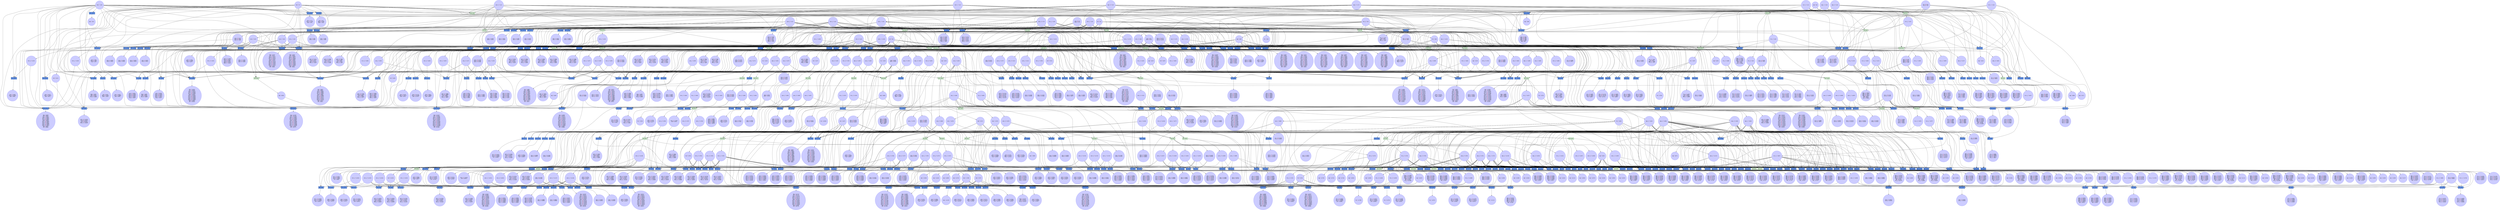 digraph test {
  c1 -> e218;
  c1 -> e284;
  c1 -> e301;
  c1 -> e326;
  c1 -> e337;
  c1 -> e357;
  c1 -> e358;
  c1 -> e24;
  c1 -> e378;
  c1 -> e388;
  c1 -> e389;
  c1 -> e14;
  c1 -> e13;
  c1 -> e12;
  c1 -> e10;
  c1 -> e9;
  c1 -> e8;
  c1 -> e7;
  c1 -> e421;
  c1 -> e423;
  c1 -> e3;
  c1 -> e437;
  c3 -> e315;
  c3 -> e31;
  c3 -> e353;
  c3 -> e384;
  c3 -> e386;
  c3 -> e16;
  c3 -> e412;
  c3 -> e6;
  c3 -> e1;
  c5 -> e278;
  c5 -> e304;
  c5 -> e325;
  c5 -> e36;
  c5 -> e340;
  c5 -> e342;
  c5 -> e357;
  c5 -> e361;
  c5 -> e388;
  c5 -> e390;
  c5 -> e13;
  c5 -> e8;
  c5 -> e4;
  c5 -> e438;
  c6 -> e159;
  c6 -> e160;
  c6 -> e216;
  c6 -> e217;
  c6 -> e218;
  c6 -> e219;
  c6 -> e234;
  c6 -> e240;
  c6 -> e252;
  c6 -> e256;
  c6 -> e278;
  c6 -> e280;
  c6 -> e281;
  c6 -> e284;
  c6 -> e301;
  c6 -> e304;
  c6 -> e307;
  c6 -> e308;
  c6 -> e317;
  c6 -> e320;
  c6 -> e325;
  c6 -> e35;
  c6 -> e337;
  c6 -> e340;
  c6 -> e342;
  c6 -> e343;
  c6 -> e352;
  c6 -> e357;
  c6 -> e358;
  c6 -> e361;
  c6 -> e364;
  c6 -> e23;
  c6 -> e370;
  c6 -> e371;
  c6 -> e21;
  c6 -> e377;
  c6 -> e385;
  c6 -> e388;
  c6 -> e389;
  c6 -> e390;
  c6 -> e397;
  c6 -> e13;
  c6 -> e401;
  c6 -> e11;
  c6 -> e402;
  c6 -> e410;
  c6 -> e413;
  c6 -> e8;
  c6 -> e418;
  c6 -> e419;
  c6 -> e433;
  c6 -> e434;
  c6 -> e435;
  c7 -> e219;
  c7 -> e239;
  c7 -> e280;
  c7 -> e284;
  c7 -> e308;
  c7 -> e314;
  c7 -> e319;
  c7 -> e340;
  c7 -> e341;
  c7 -> e343;
  c7 -> e358;
  c7 -> e361;
  c7 -> e362;
  c7 -> e367;
  c7 -> e372;
  c7 -> e389;
  c7 -> e390;
  c7 -> e395;
  c7 -> e13;
  c7 -> e8;
  c7 -> e431;
  c7 -> e432;
  c7 -> e5;
  c7 -> e436;
  c8 -> e316;
  c8 -> e318;
  c8 -> e327;
  c8 -> e22;
  c8 -> e20;
  c8 -> e15;
  c8 -> e430;
  c8 -> e2;
  c9 -> e278;
  c9 -> e304;
  c9 -> e340;
  c9 -> e342;
  c9 -> e357;
  c9 -> e361;
  c9 -> e20;
  c9 -> e388;
  c9 -> e390;
  c9 -> e13;
  c9 -> e8;
  c9 -> e414;
  c9 -> e426;
  c9 -> e430;
  c9 -> e4;
  c9 -> e438;
  c10 -> e159;
  c10 -> e160;
  c10 -> e216;
  c10 -> e217;
  c10 -> e218;
  c10 -> e219;
  c10 -> e234;
  c10 -> e240;
  c10 -> e252;
  c10 -> e256;
  c10 -> e278;
  c10 -> e280;
  c10 -> e281;
  c10 -> e284;
  c10 -> e301;
  c10 -> e304;
  c10 -> e307;
  c10 -> e308;
  c10 -> e317;
  c10 -> e320;
  c10 -> e325;
  c10 -> e35;
  c10 -> e337;
  c10 -> e340;
  c10 -> e342;
  c10 -> e343;
  c10 -> e352;
  c10 -> e357;
  c10 -> e358;
  c10 -> e361;
  c10 -> e364;
  c10 -> e23;
  c10 -> e370;
  c10 -> e371;
  c10 -> e21;
  c10 -> e377;
  c10 -> e385;
  c10 -> e388;
  c10 -> e389;
  c10 -> e390;
  c10 -> e397;
  c10 -> e13;
  c10 -> e401;
  c10 -> e11;
  c10 -> e402;
  c10 -> e407;
  c10 -> e410;
  c10 -> e413;
  c10 -> e8;
  c10 -> e418;
  c10 -> e419;
  c10 -> e431;
  c10 -> e433;
  c10 -> e434;
  c10 -> e435;
  c11 -> e315;
  c11 -> e31;
  c11 -> e353;
  c11 -> e384;
  c11 -> e386;
  c11 -> e387;
  c11 -> e16;
  c11 -> e408;
  c11 -> e412;
  c11 -> e6;
  c11 -> e432;
  c11 -> e1;
  c12 -> e284;
  c12 -> e358;
  c12 -> e378;
  c12 -> e389;
  c12 -> e398;
  c12 -> e400;
  c12 -> e13;
  c12 -> e12;
  c12 -> e8;
  c12 -> e415;
  c12 -> e417;
  c12 -> e7;
  c12 -> e423;
  c12 -> e425;
  c12 -> e428;
  c12 -> e5;
  c12 -> e3;
  c12 -> e437;
  c13 -> e218;
  c13 -> e284;
  c13 -> e301;
  c13 -> e326;
  c13 -> e337;
  c13 -> e355;
  c13 -> e356;
  c13 -> e357;
  c13 -> e358;
  c13 -> e24;
  c13 -> e378;
  c13 -> e388;
  c13 -> e389;
  c13 -> e392;
  c13 -> e393;
  c13 -> e14;
  c13 -> e398;
  c13 -> e400;
  c13 -> e13;
  c13 -> e12;
  c13 -> e10;
  c13 -> e405;
  c13 -> e406;
  c13 -> e410;
  c13 -> e9;
  c13 -> e8;
  c13 -> e415;
  c13 -> e417;
  c13 -> e7;
  c13 -> e421;
  c13 -> e423;
  c13 -> e425;
  c13 -> e428;
  c13 -> e434;
  c13 -> e3;
  c13 -> e437;
  c14 -> e216;
  c14 -> e278;
  c14 -> e304;
  c14 -> e307;
  c14 -> e325;
  c14 -> e36;
  c14 -> e340;
  c14 -> e342;
  c14 -> e352;
  c14 -> e357;
  c14 -> e361;
  c14 -> e364;
  c14 -> e371;
  c14 -> e377;
  c14 -> e385;
  c14 -> e388;
  c14 -> e390;
  c14 -> e397;
  c14 -> e13;
  c14 -> e401;
  c14 -> e402;
  c14 -> e413;
  c14 -> e8;
  c14 -> e419;
  c14 -> e433;
  c14 -> e434;
  c14 -> e4;
  c14 -> e435;
  c15 -> e268;
  c15 -> e320;
  c15 -> e327;
  c15 -> e23;
  c15 -> e371;
  c15 -> e21;
  c15 -> e375;
  c15 -> e20;
  c15 -> e15;
  c15 -> e401;
  c15 -> e11;
  c15 -> e402;
  c15 -> e418;
  c15 -> e419;
  c15 -> e429;
  c15 -> e430;
  c15 -> e2;
  c15 -> e435;
  c16 -> e310;
  c16 -> e316;
  c16 -> e39;
  c16 -> e318;
  c16 -> e327;
  c16 -> e366;
  c16 -> e22;
  c16 -> e375;
  c16 -> e20;
  c16 -> e15;
  c16 -> e420;
  c16 -> e429;
  c16 -> e430;
  c16 -> e2;
  c16 -> e436;
  c17 -> e310;
  c17 -> e316;
  c17 -> e39;
  c17 -> e318;
  c17 -> e366;
  c17 -> e22;
  c17 -> e379;
  c17 -> e15;
  c17 -> e403;
  c17 -> e10;
  c17 -> e404;
  c17 -> e421;
  c17 -> e422;
  c17 -> e423;
  c17 -> e429;
  c17 -> e430;
  c17 -> e2;
  c17 -> e437;
  c18 -> e278;
  c18 -> e304;
  c18 -> e307;
  c18 -> e324;
  c18 -> e325;
  c18 -> e36;
  c18 -> e340;
  c18 -> e342;
  c18 -> e352;
  c18 -> e357;
  c18 -> e361;
  c18 -> e364;
  c18 -> e385;
  c18 -> e388;
  c18 -> e390;
  c18 -> e397;
  c18 -> e13;
  c18 -> e413;
  c18 -> e8;
  c18 -> e426;
  c18 -> e433;
  c18 -> e4;
  c18 -> e438;
  c19 -> e218;
  c19 -> e252;
  c19 -> e256;
  c19 -> e284;
  c19 -> e301;
  c19 -> e325;
  c19 -> e35;
  c19 -> e337;
  c19 -> e357;
  c19 -> e358;
  c19 -> e24;
  c19 -> e370;
  c19 -> e377;
  c19 -> e380;
  c19 -> e388;
  c19 -> e389;
  c19 -> e14;
  c19 -> e13;
  c19 -> e12;
  c19 -> e410;
  c19 -> e9;
  c19 -> e8;
  c19 -> e7;
  c19 -> e418;
  c19 -> e433;
  c19 -> e434;
  c19 -> e3;
  c19 -> e435;
  c20 -> e219;
  c20 -> e239;
  c20 -> e280;
  c20 -> e284;
  c20 -> e308;
  c20 -> e314;
  c20 -> e319;
  c20 -> e340;
  c20 -> e341;
  c20 -> e343;
  c20 -> e358;
  c20 -> e361;
  c20 -> e362;
  c20 -> e367;
  c20 -> e372;
  c20 -> e389;
  c20 -> e390;
  c20 -> e395;
  c20 -> e13;
  c20 -> e8;
  c20 -> e427;
  c20 -> e431;
  c20 -> e432;
  c20 -> e5;
  c20 -> e436;
  c21 -> e337;
  c21 -> e388;
  c21 -> e389;
  c21 -> e405;
  c21 -> e406;
  c21 -> e9;
  c21 -> e8;
  c21 -> e6;
  c21 -> e421;
  c21 -> e425;
  c21 -> e428;
  c21 -> e3;
  c21 -> e1;
  c21 -> e437;
  c22 -> e316;
  c22 -> e22;
  c22 -> e384;
  c22 -> e412;
  c22 -> e2;
  c22 -> e1;
  c23 -> e310;
  c23 -> e316;
  c23 -> e39;
  c23 -> e318;
  c23 -> e327;
  c23 -> e366;
  c23 -> e22;
  c23 -> e375;
  c23 -> e20;
  c23 -> e15;
  c23 -> e424;
  c23 -> e429;
  c23 -> e430;
  c23 -> e2;
  c23 -> e438;
  e438 -> c24;
  e437 -> c28;
  e436 -> c34;
  e435 -> c37;
  e1 -> c42;
  c42 -> e218;
  c42 -> e284;
  c42 -> e326;
  c42 -> e365;
  c42 -> e378;
  c42 -> e392;
  c42 -> e393;
  c42 -> e14;
  c42 -> e10;
  c42 -> e415;
  c42 -> e417;
  c42 -> e7;
  c42 -> e423;
  e1 -> c43;
  c43 -> e253;
  c43 -> e318;
  c43 -> e327;
  c43 -> e351;
  c43 -> e381;
  c43 -> e15;
  c43 -> e396;
  c43 -> e416;
  e1 -> c44;
  c44 -> e220;
  c44 -> e285;
  c44 -> e347;
  c44 -> e350;
  c44 -> e351;
  c44 -> e365;
  c44 -> e381;
  c44 -> e395;
  c44 -> e396;
  c44 -> e416;
  e1 -> c45;
  c45 -> e220;
  c45 -> e285;
  c45 -> e351;
  c45 -> e365;
  c45 -> e381;
  c45 -> e396;
  e2 -> c47;
  c47 -> e31;
  c47 -> e353;
  c47 -> e386;
  c47 -> e16;
  c47 -> e391;
  c47 -> e6;
  e2 -> c48;
  c48 -> e217;
  c48 -> e234;
  c48 -> e278;
  c48 -> e280;
  c48 -> e281;
  c48 -> e283;
  c48 -> e301;
  c48 -> e304;
  c48 -> e308;
  c48 -> e337;
  c48 -> e340;
  c48 -> e342;
  c48 -> e343;
  c48 -> e345;
  c48 -> e357;
  c48 -> e358;
  c48 -> e359;
  c48 -> e361;
  c48 -> e388;
  c48 -> e389;
  c48 -> e390;
  c48 -> e13;
  c48 -> e8;
  c48 -> e414;
  e2 -> c49;
  c49 -> e235;
  c49 -> e283;
  c49 -> e295;
  c49 -> e332;
  c49 -> e345;
  c49 -> e25;
  c49 -> e359;
  c49 -> e391;
  c49 -> e414;
  e3 -> c53;
  c53 -> e280;
  c53 -> e340;
  c53 -> e343;
  c53 -> e344;
  c53 -> e390;
  c53 -> e11;
  c53 -> e413;
  c53 -> e419;
  e3 -> c54;
  c54 -> e314;
  c54 -> e315;
  c54 -> e343;
  c54 -> e369;
  c54 -> e390;
  c54 -> e16;
  c54 -> e411;
  c54 -> e412;
  c54 -> e422;
  e3 -> c55;
  c55 -> e280;
  c55 -> e314;
  c55 -> e339;
  c55 -> e340;
  c55 -> e343;
  c55 -> e344;
  c55 -> e369;
  c55 -> e390;
  c55 -> e411;
  c55 -> e422;
  e3 -> c56;
  c56 -> e280;
  c56 -> e314;
  c56 -> e340;
  c56 -> e343;
  c56 -> e344;
  c56 -> e369;
  c56 -> e390;
  c56 -> e422;
  e4 -> c59;
  c59 -> e159;
  c59 -> e160;
  c59 -> e217;
  c59 -> e218;
  c59 -> e219;
  c59 -> e234;
  c59 -> e240;
  c59 -> e280;
  c59 -> e281;
  c59 -> e284;
  c59 -> e301;
  c59 -> e308;
  c59 -> e317;
  c59 -> e320;
  c59 -> e35;
  c59 -> e337;
  c59 -> e343;
  c59 -> e348;
  c59 -> e358;
  c59 -> e23;
  c59 -> e370;
  c59 -> e21;
  c59 -> e389;
  c59 -> e11;
  c59 -> e410;
  c59 -> e418;
  e4 -> c60;
  c60 -> e217;
  c60 -> e234;
  c60 -> e239;
  c60 -> e258;
  c60 -> e280;
  c60 -> e281;
  c60 -> e301;
  c60 -> e308;
  c60 -> e312;
  c60 -> e314;
  c60 -> e318;
  c60 -> e321;
  c60 -> e327;
  c60 -> e337;
  c60 -> e343;
  c60 -> e358;
  c60 -> e359;
  c60 -> e368;
  c60 -> e389;
  c60 -> e15;
  c60 -> e409;
  c60 -> e424;
  e4 -> c61;
  c61 -> e160;
  c61 -> e217;
  c61 -> e218;
  c61 -> e219;
  c61 -> e234;
  c61 -> e239;
  c61 -> e258;
  c61 -> e280;
  c61 -> e281;
  c61 -> e284;
  c61 -> e301;
  c61 -> e308;
  c61 -> e312;
  c61 -> e314;
  c61 -> e321;
  c61 -> e337;
  c61 -> e343;
  c61 -> e348;
  c61 -> e358;
  c61 -> e368;
  c61 -> e382;
  c61 -> e389;
  c61 -> e424;
  e434 -> c63;
  e433 -> c68;
  e5 -> c73;
  c73 -> e218;
  c73 -> e301;
  c73 -> e326;
  c73 -> e337;
  c73 -> e355;
  c73 -> e356;
  c73 -> e357;
  c73 -> e24;
  c73 -> e388;
  c73 -> e392;
  c73 -> e393;
  c73 -> e14;
  c73 -> e10;
  c73 -> e405;
  c73 -> e406;
  c73 -> e9;
  c73 -> e421;
  e5 -> c74;
  c74 -> e160;
  c74 -> e215;
  c74 -> e217;
  c74 -> e218;
  c74 -> e234;
  c74 -> e252;
  c74 -> e257;
  c74 -> e278;
  c74 -> e279;
  c74 -> e281;
  c74 -> e301;
  c74 -> e304;
  c74 -> e305;
  c74 -> e311;
  c74 -> e323;
  c74 -> e325;
  c74 -> e337;
  c74 -> e342;
  c74 -> e350;
  c74 -> e357;
  c74 -> e376;
  c74 -> e388;
  c74 -> e407;
  c74 -> e408;
  c74 -> e420;
  e432 -> c76;
  e431 -> c79;
  e430 -> c82;
  e429 -> c88;
  e428 -> c89;
  e427 -> c91;
  e426 -> c92;
  e425 -> c93;
  e424 -> c95;
  e423 -> c99;
  e422 -> c105;
  e421 -> c111;
  e420 -> c117;
  e419 -> c120;
  e418 -> c125;
  e6 -> c130;
  c130 -> e301;
  c130 -> e355;
  c130 -> e356;
  c130 -> e357;
  c130 -> e358;
  c130 -> e24;
  c130 -> e398;
  c130 -> e400;
  c130 -> e13;
  c130 -> e12;
  e6 -> c131;
  c131 -> e237;
  c131 -> e289;
  c131 -> e41;
  c131 -> e306;
  c131 -> e309;
  c131 -> e354;
  c131 -> e25;
  c131 -> e359;
  c131 -> e363;
  c131 -> e399;
  e6 -> c132;
  c132 -> e238;
  c132 -> e249;
  c132 -> e267;
  c132 -> e293;
  c132 -> e40;
  c132 -> e305;
  c132 -> e306;
  c132 -> e309;
  c132 -> e26;
  c132 -> e354;
  c132 -> e362;
  c132 -> e363;
  c132 -> e399;
  e6 -> c133;
  c133 -> e170;
  c133 -> e195;
  c133 -> e46;
  c133 -> e237;
  c133 -> e238;
  c133 -> e267;
  c133 -> e41;
  c133 -> e40;
  c133 -> e306;
  c133 -> e309;
  c133 -> e354;
  c133 -> e363;
  e7 -> c135;
  c135 -> e219;
  c135 -> e317;
  c135 -> e21;
  c135 -> e397;
  c135 -> e402;
  e7 -> c136;
  c136 -> e219;
  c136 -> e239;
  c136 -> e285;
  c136 -> e322;
  c136 -> e328;
  c136 -> e394;
  c136 -> e396;
  c136 -> e404;
  e7 -> c137;
  c137 -> e219;
  c137 -> e239;
  c137 -> e322;
  c137 -> e328;
  c137 -> e394;
  c137 -> e395;
  c137 -> e404;
  e7 -> c138;
  c138 -> e219;
  c138 -> e239;
  c138 -> e322;
  c138 -> e328;
  c138 -> e404;
  e417 -> c141;
  e416 -> c143;
  e415 -> c145;
  e414 -> c147;
  e8 -> c153;
  c153 -> e332;
  c153 -> e391;
  e8 -> c154;
  c154 -> e277;
  c154 -> e336;
  c154 -> e18;
  e8 -> c155;
  c155 -> e276;
  c155 -> e333;
  c155 -> e334;
  c155 -> e387;
  e8 -> c157;
  c157 -> e335;
  c157 -> e32;
  c157 -> e17;
  e8 -> c158;
  c158 -> e338;
  c158 -> e19;
  c158 -> e386;
  e8 -> c159;
  c159 -> e338;
  c159 -> e19;
  e8 -> c160;
  c160 -> e277;
  c160 -> e336;
  e8 -> c162;
  c162 -> e335;
  c162 -> e32;
  e8 -> c165;
  c165 -> e338;
  e413 -> c168;
  e9 -> c173;
  c173 -> e159;
  c173 -> e216;
  c173 -> e217;
  c173 -> e278;
  c173 -> e281;
  c173 -> e282;
  c173 -> e342;
  c173 -> e23;
  c173 -> e385;
  c173 -> e401;
  e9 -> c174;
  c174 -> e281;
  c174 -> e313;
  c174 -> e342;
  c174 -> e31;
  c174 -> e383;
  c174 -> e384;
  c174 -> e403;
  e9 -> c175;
  c175 -> e217;
  c175 -> e43;
  c175 -> e278;
  c175 -> e281;
  c175 -> e282;
  c175 -> e313;
  c175 -> e342;
  c175 -> e383;
  c175 -> e403;
  e9 -> c176;
  c176 -> e217;
  c176 -> e278;
  c176 -> e281;
  c176 -> e282;
  c176 -> e313;
  c176 -> e342;
  c176 -> e403;
  e412 -> c179;
  e411 -> c184;
  e410 -> c187;
  e409 -> c192;
  e408 -> c194;
  e407 -> c197;
  e406 -> c200;
  e405 -> c202;
  e404 -> c204;
  e10 -> c210;
  c210 -> e269;
  c210 -> e327;
  c210 -> e375;
  c210 -> e20;
  e10 -> c211;
  c211 -> e252;
  c211 -> e254;
  c211 -> e255;
  c211 -> e260;
  c211 -> e269;
  c211 -> e325;
  c211 -> e373;
  c211 -> e374;
  c211 -> e380;
  c211 -> e381;
  e10 -> c212;
  c212 -> e252;
  c212 -> e254;
  c212 -> e255;
  c212 -> e260;
  c212 -> e269;
  c212 -> e325;
  c212 -> e373;
  c212 -> e374;
  c212 -> e376;
  c212 -> e380;
  e10 -> c213;
  c213 -> e252;
  c213 -> e256;
  c213 -> e325;
  c213 -> e35;
  c213 -> e373;
  c213 -> e374;
  c213 -> e377;
  c213 -> e380;
  e10 -> c214;
  c214 -> e252;
  c214 -> e260;
  c214 -> e269;
  c214 -> e325;
  c214 -> e380;
  e403 -> c216;
  e402 -> c222;
  e11 -> c227;
  c227 -> e366;
  c227 -> e22;
  e11 -> c228;
  c228 -> e314;
  c228 -> e369;
  e11 -> c229;
  c229 -> e314;
  c229 -> e367;
  e11 -> c230;
  c230 -> e314;
  c230 -> e368;
  e11 -> c231;
  c231 -> e314;
  e401 -> c232;
  e12 -> c237;
  c237 -> e308;
  c237 -> e361;
  c237 -> e364;
  e12 -> c238;
  c238 -> e308;
  c238 -> e360;
  c238 -> e361;
  c238 -> e363;
  e12 -> c239;
  c239 -> e308;
  c239 -> e360;
  c239 -> e361;
  c239 -> e362;
  e12 -> c240;
  c240 -> e308;
  c240 -> e361;
  e13 -> c243;
  c243 -> e223;
  c243 -> e235;
  c243 -> e291;
  c243 -> e295;
  c243 -> e25;
  e13 -> c244;
  c244 -> e109;
  c244 -> e223;
  c244 -> e291;
  c244 -> e300;
  c244 -> e28;
  c244 -> e25;
  e13 -> c245;
  c245 -> e58;
  c245 -> e91;
  c245 -> e122;
  c245 -> e153;
  c245 -> e191;
  c245 -> e228;
  c245 -> e243;
  c245 -> e265;
  c245 -> e296;
  c245 -> e297;
  c245 -> e37;
  c245 -> e26;
  e13 -> c247;
  c247 -> e63;
  c247 -> e79;
  c247 -> e81;
  c247 -> e91;
  c247 -> e102;
  c247 -> e121;
  c247 -> e147;
  c247 -> e153;
  c247 -> e52;
  c247 -> e192;
  c247 -> e50;
  c247 -> e223;
  c247 -> e230;
  c247 -> e266;
  c247 -> e273;
  c247 -> e291;
  c247 -> e298;
  c247 -> e299;
  c247 -> e38;
  c247 -> e27;
  e13 -> c248;
  c248 -> e147;
  c248 -> e173;
  c248 -> e46;
  c248 -> e232;
  c248 -> e245;
  c248 -> e45;
  c248 -> e42;
  c248 -> e291;
  c248 -> e41;
  c248 -> e40;
  c248 -> e302;
  c248 -> e34;
  c248 -> e29;
  c248 -> e354;
  e13 -> c249;
  c249 -> e79;
  c249 -> e81;
  c249 -> e147;
  c249 -> e167;
  c249 -> e174;
  c249 -> e225;
  c249 -> e245;
  c249 -> e249;
  c249 -> e44;
  c249 -> e302;
  c249 -> e34;
  c249 -> e29;
  c249 -> e26;
  e13 -> c250;
  c250 -> e109;
  c250 -> e123;
  c250 -> e223;
  c250 -> e231;
  c250 -> e244;
  c250 -> e291;
  c250 -> e300;
  c250 -> e33;
  e13 -> c252;
  c252 -> e63;
  c252 -> e79;
  c252 -> e81;
  c252 -> e91;
  c252 -> e102;
  c252 -> e121;
  c252 -> e147;
  c252 -> e153;
  c252 -> e52;
  c252 -> e192;
  c252 -> e50;
  c252 -> e223;
  c252 -> e230;
  c252 -> e266;
  c252 -> e273;
  c252 -> e291;
  c252 -> e298;
  c252 -> e299;
  c252 -> e38;
  e13 -> c255;
  c255 -> e79;
  c255 -> e81;
  c255 -> e110;
  c255 -> e112;
  c255 -> e147;
  c255 -> e166;
  c255 -> e167;
  c255 -> e173;
  c255 -> e174;
  c255 -> e51;
  c255 -> e223;
  c255 -> e232;
  c255 -> e245;
  c255 -> e45;
  c255 -> e44;
  c255 -> e291;
  c255 -> e302;
  c255 -> e34;
  e400 -> c258;
  e399 -> c260;
  e398 -> c262;
  e397 -> c264;
  e14 -> c269;
  c269 -> e160;
  c269 -> e240;
  c269 -> e320;
  c269 -> e352;
  c269 -> e371;
  e14 -> c270;
  c270 -> e160;
  c270 -> e220;
  c270 -> e259;
  c270 -> e349;
  c270 -> e351;
  c270 -> e379;
  e14 -> c271;
  c271 -> e160;
  c271 -> e259;
  c271 -> e349;
  c271 -> e350;
  c271 -> e379;
  e14 -> c272;
  c272 -> e160;
  c272 -> e259;
  c272 -> e379;
  e396 -> c275;
  e395 -> c280;
  e394 -> c284;
  e15 -> c287;
  c287 -> e160;
  c287 -> e218;
  c287 -> e219;
  c287 -> e284;
  c287 -> e346;
  c287 -> e348;
  c287 -> e382;
  e15 -> c288;
  c288 -> e220;
  c288 -> e285;
  c288 -> e347;
  c288 -> e365;
  e15 -> c289;
  c289 -> e30;
  c289 -> e382;
  e15 -> c290;
  c290 -> e240;
  c290 -> e317;
  c290 -> e30;
  c290 -> e370;
  e15 -> c291;
  c291 -> e323;
  c291 -> e30;
  c291 -> e372;
  e15 -> c292;
  c292 -> e259;
  c292 -> e326;
  c292 -> e328;
  c292 -> e30;
  c292 -> e378;
  e15 -> c293;
  e393 -> c294;
  e392 -> c296;
  e391 -> c298;
  e16 -> c304;
  c304 -> e280;
  c304 -> e339;
  c304 -> e340;
  c304 -> e344;
  e16 -> c305;
  c305 -> e345;
  e16 -> c306;
  c306 -> e341;
  e16 -> c307;
  e390 -> c309;
  e389 -> c324;
  e388 -> c339;
  e387 -> c354;
  e386 -> c357;
  e17 -> c362;
  c362 -> e338;
  e17 -> c363;
  c363 -> e333;
  e17 -> c364;
  c364 -> e336;
  e18 -> c365;
  c365 -> e212;
  c365 -> e330;
  c365 -> e335;
  e18 -> c366;
  c366 -> e330;
  c366 -> e332;
  e19 -> c367;
  c367 -> e274;
  c367 -> e275;
  c367 -> e329;
  c367 -> e331;
  c367 -> e353;
  e19 -> c368;
  c368 -> e274;
  c368 -> e275;
  c368 -> e329;
  c368 -> e331;
  c368 -> e334;
  e19 -> c369;
  c369 -> e329;
  c369 -> e331;
  c369 -> e32;
  e385 -> c370;
  e384 -> c375;
  e383 -> c380;
  e382 -> c383;
  e381 -> c387;
  e380 -> c392;
  e379 -> c398;
  e378 -> c404;
  e377 -> c410;
  e376 -> c415;
  e20 -> c418;
  c418 -> e324;
  c418 -> e325;
  c418 -> e36;
  e20 -> c419;
  c419 -> e252;
  c419 -> e253;
  c419 -> e325;
  e20 -> c420;
  c420 -> e253;
  e375 -> c424;
  e374 -> c425;
  e373 -> c427;
  e372 -> c429;
  e21 -> c432;
  c432 -> e39;
  c432 -> e318;
  e21 -> c433;
  c433 -> e239;
  c433 -> e322;
  e21 -> c434;
  c434 -> e239;
  c434 -> e319;
  e21 -> c435;
  c435 -> e239;
  c435 -> e321;
  e21 -> c436;
  c436 -> e239;
  e371 -> c437;
  e370 -> c442;
  e22 -> c447;
  c447 -> e315;
  e22 -> c448;
  c448 -> e314;
  e22 -> c449;
  e369 -> c453;
  e368 -> c459;
  e23 -> c463;
  c463 -> e310;
  c463 -> e316;
  e23 -> c464;
  c464 -> e313;
  e23 -> c465;
  c465 -> e311;
  e23 -> c466;
  c466 -> e312;
  e23 -> c467;
  e367 -> c468;
  e366 -> c471;
  e365 -> c472;
  e364 -> c477;
  e24 -> c482;
  c482 -> e234;
  c482 -> e304;
  c482 -> e307;
  e24 -> c483;
  c483 -> e234;
  c483 -> e303;
  c483 -> e304;
  c483 -> e306;
  e24 -> c484;
  c484 -> e234;
  c484 -> e303;
  c484 -> e304;
  c484 -> e305;
  e24 -> c485;
  c485 -> e234;
  c485 -> e304;
  e363 -> c488;
  e362 -> c493;
  e361 -> c497;
  e360 -> c512;
  e359 -> c515;
  e358 -> c522;
  e357 -> c537;
  e356 -> c552;
  e355 -> c554;
  e25 -> c556;
  c556 -> e123;
  c556 -> e131;
  c556 -> e142;
  c556 -> e181;
  c556 -> e189;
  c556 -> e198;
  c556 -> e202;
  c556 -> e231;
  c556 -> e242;
  c556 -> e244;
  c556 -> e250;
  c556 -> e264;
  c556 -> e292;
  c556 -> e33;
  e25 -> c557;
  c557 -> e131;
  c557 -> e142;
  c557 -> e170;
  c557 -> e181;
  c557 -> e189;
  c557 -> e195;
  c557 -> e198;
  c557 -> e202;
  c557 -> e224;
  c557 -> e46;
  c557 -> e238;
  c557 -> e242;
  c557 -> e250;
  c557 -> e264;
  c557 -> e267;
  c557 -> e293;
  c557 -> e40;
  e25 -> c558;
  c558 -> e71;
  c558 -> e74;
  c558 -> e76;
  c558 -> e77;
  c558 -> e113;
  c558 -> e114;
  c558 -> e117;
  c558 -> e127;
  c558 -> e129;
  c558 -> e130;
  c558 -> e131;
  c558 -> e137;
  c558 -> e138;
  c558 -> e140;
  c558 -> e141;
  c558 -> e142;
  c558 -> e168;
  c558 -> e175;
  c558 -> e179;
  c558 -> e180;
  c558 -> e181;
  c558 -> e185;
  c558 -> e188;
  c558 -> e189;
  c558 -> e194;
  c558 -> e197;
  c558 -> e198;
  c558 -> e201;
  c558 -> e202;
  c558 -> e236;
  c558 -> e241;
  c558 -> e242;
  c558 -> e247;
  c558 -> e250;
  c558 -> e263;
  c558 -> e264;
  c558 -> e294;
  c558 -> e33;
  e25 -> c559;
  c559 -> e86;
  c559 -> e87;
  c559 -> e92;
  c559 -> e100;
  c559 -> e103;
  c559 -> e56;
  c559 -> e117;
  c559 -> e127;
  c559 -> e134;
  c559 -> e138;
  c559 -> e140;
  c559 -> e144;
  c559 -> e55;
  c559 -> e150;
  c559 -> e151;
  c559 -> e154;
  c559 -> e155;
  c559 -> e54;
  c559 -> e158;
  c559 -> e53;
  c559 -> e168;
  c559 -> e179;
  c559 -> e185;
  c559 -> e188;
  c559 -> e189;
  c559 -> e194;
  c559 -> e201;
  c559 -> e202;
  c559 -> e205;
  c559 -> e210;
  c559 -> e49;
  c559 -> e211;
  c559 -> e48;
  c559 -> e236;
  c559 -> e247;
  c559 -> e250;
  c559 -> e263;
  c559 -> e264;
  c559 -> e271;
  c559 -> e272;
  c559 -> e294;
  c559 -> e38;
  e25 -> c560;
  c560 -> e59;
  c560 -> e60;
  c560 -> e61;
  c560 -> e71;
  c560 -> e74;
  c560 -> e78;
  c560 -> e86;
  c560 -> e87;
  c560 -> e92;
  c560 -> e95;
  c560 -> e96;
  c560 -> e97;
  c560 -> e98;
  c560 -> e99;
  c560 -> e113;
  c560 -> e117;
  c560 -> e127;
  c560 -> e129;
  c560 -> e130;
  c560 -> e131;
  c560 -> e137;
  c560 -> e144;
  c560 -> e145;
  c560 -> e150;
  c560 -> e151;
  c560 -> e154;
  c560 -> e155;
  c560 -> e54;
  c560 -> e156;
  c560 -> e157;
  c560 -> e168;
  c560 -> e175;
  c560 -> e185;
  c560 -> e188;
  c560 -> e189;
  c560 -> e194;
  c560 -> e197;
  c560 -> e198;
  c560 -> e205;
  c560 -> e206;
  c560 -> e207;
  c560 -> e211;
  c560 -> e48;
  c560 -> e236;
  c560 -> e241;
  c560 -> e242;
  c560 -> e248;
  c560 -> e263;
  c560 -> e264;
  c560 -> e271;
  c560 -> e272;
  c560 -> e294;
  c560 -> e37;
  e25 -> c561;
  c561 -> e78;
  c561 -> e85;
  c561 -> e113;
  c561 -> e114;
  c561 -> e144;
  c561 -> e145;
  c561 -> e55;
  c561 -> e148;
  c561 -> e149;
  c561 -> e168;
  c561 -> e175;
  c561 -> e179;
  c561 -> e180;
  c561 -> e181;
  c561 -> e51;
  c561 -> e205;
  c561 -> e206;
  c561 -> e207;
  c561 -> e210;
  c561 -> e49;
  c561 -> e236;
  c561 -> e241;
  c561 -> e242;
  c561 -> e247;
  c561 -> e250;
  c561 -> e45;
  c561 -> e44;
  c561 -> e271;
  c561 -> e272;
  c561 -> e294;
  c561 -> e34;
  e25 -> c562;
  c562 -> e60;
  c562 -> e61;
  c562 -> e67;
  c562 -> e68;
  c562 -> e74;
  c562 -> e77;
  c562 -> e78;
  c562 -> e85;
  c562 -> e87;
  c562 -> e92;
  c562 -> e97;
  c562 -> e98;
  c562 -> e99;
  c562 -> e103;
  c562 -> e56;
  c562 -> e105;
  c562 -> e113;
  c562 -> e114;
  c562 -> e127;
  c562 -> e131;
  c562 -> e137;
  c562 -> e140;
  c562 -> e142;
  c562 -> e144;
  c562 -> e145;
  c562 -> e55;
  c562 -> e149;
  c562 -> e154;
  c562 -> e155;
  c562 -> e54;
  c562 -> e157;
  c562 -> e53;
  c562 -> e168;
  c562 -> e175;
  c562 -> e179;
  c562 -> e181;
  c562 -> e189;
  c562 -> e194;
  c562 -> e198;
  c562 -> e202;
  c562 -> e205;
  c562 -> e207;
  c562 -> e49;
  c562 -> e48;
  c562 -> e236;
  c562 -> e242;
  c562 -> e250;
  c562 -> e264;
  c562 -> e272;
  e354 -> c563;
  e26 -> c568;
  c568 -> e110;
  c568 -> e112;
  c568 -> e163;
  c568 -> e166;
  c568 -> e173;
  c568 -> e51;
  c568 -> e47;
  c568 -> e223;
  c568 -> e232;
  c568 -> e45;
  c568 -> e42;
  c568 -> e291;
  e26 -> c569;
  c569 -> e170;
  c569 -> e195;
  c569 -> e224;
  c569 -> e46;
  c569 -> e237;
  c569 -> e289;
  c569 -> e41;
  e26 -> c570;
  c570 -> e108;
  c570 -> e118;
  c570 -> e164;
  c570 -> e165;
  c570 -> e171;
  c570 -> e190;
  c570 -> e223;
  c570 -> e226;
  c570 -> e227;
  c570 -> e229;
  c570 -> e248;
  c570 -> e290;
  c570 -> e291;
  e26 -> c571;
  c571 -> e108;
  c571 -> e118;
  c571 -> e164;
  c571 -> e165;
  c571 -> e171;
  c571 -> e190;
  c571 -> e223;
  c571 -> e226;
  c571 -> e227;
  c571 -> e229;
  c571 -> e248;
  c571 -> e291;
  e27 -> c572;
  c572 -> e70;
  c572 -> e110;
  c572 -> e124;
  c572 -> e125;
  c572 -> e166;
  c572 -> e167;
  c572 -> e193;
  c572 -> e232;
  c572 -> e302;
  e27 -> c573;
  c573 -> e176;
  c573 -> e226;
  c573 -> e296;
  e27 -> c574;
  c574 -> e62;
  c574 -> e80;
  c574 -> e89;
  c574 -> e204;
  c574 -> e231;
  c574 -> e300;
  e28 -> c575;
  c575 -> e69;
  c575 -> e287;
  c575 -> e298;
  e28 -> c576;
  c576 -> e287;
  c576 -> e295;
  e29 -> c577;
  c577 -> e238;
  c577 -> e286;
  c577 -> e288;
  c577 -> e309;
  e29 -> c578;
  c578 -> e178;
  c578 -> e286;
  c578 -> e288;
  c578 -> e297;
  e29 -> c579;
  c579 -> e172;
  c579 -> e286;
  c579 -> e288;
  c579 -> e299;
  e353 -> c580;
  e352 -> c585;
  e351 -> c590;
  e350 -> c595;
  e349 -> c599;
  e348 -> c602;
  e30 -> c606;
  c606 -> e160;
  c606 -> e218;
  c606 -> e219;
  c606 -> e284;
  e347 -> c607;
  e346 -> c609;
  e345 -> c611;
  e344 -> c617;
  e343 -> c623;
  e31 -> c638;
  c638 -> e217;
  c638 -> e43;
  c638 -> e278;
  c638 -> e282;
  e31 -> c639;
  c639 -> e233;
  c639 -> e283;
  e31 -> c640;
  c640 -> e233;
  c640 -> e279;
  e31 -> c641;
  c641 -> e233;
  e342 -> c643;
  e341 -> c658;
  e340 -> c661;
  e339 -> c676;
  e338 -> c679;
  e337 -> c685;
  e336 -> c700;
  e32 -> c704;
  c704 -> e274;
  c704 -> e275;
  e32 -> c705;
  c705 -> e212;
  e32 -> c707;
  c707 -> e212;
  c707 -> e276;
  e32 -> c708;
  c708 -> e212;
  c708 -> e277;
  e335 -> c709;
  e334 -> c714;
  e333 -> c717;
  e332 -> c720;
  e331 -> c726;
  e330 -> c728;
  e329 -> c729;
  e33 -> c731;
  c731 -> e59;
  c731 -> e60;
  c731 -> e61;
  c731 -> e66;
  c731 -> e67;
  c731 -> e68;
  c731 -> e78;
  c731 -> e85;
  c731 -> e86;
  c731 -> e87;
  c731 -> e92;
  c731 -> e95;
  c731 -> e96;
  c731 -> e97;
  c731 -> e98;
  c731 -> e99;
  c731 -> e100;
  c731 -> e103;
  c731 -> e56;
  c731 -> e104;
  c731 -> e105;
  c731 -> e144;
  c731 -> e145;
  c731 -> e55;
  c731 -> e148;
  c731 -> e149;
  c731 -> e150;
  c731 -> e151;
  c731 -> e154;
  c731 -> e155;
  c731 -> e54;
  c731 -> e156;
  c731 -> e157;
  c731 -> e158;
  c731 -> e53;
  c731 -> e205;
  c731 -> e206;
  c731 -> e207;
  c731 -> e210;
  c731 -> e49;
  c731 -> e211;
  c731 -> e48;
  c731 -> e271;
  c731 -> e272;
  e33 -> c732;
  c732 -> e57;
  c732 -> e58;
  c732 -> e62;
  c732 -> e63;
  c732 -> e79;
  c732 -> e80;
  c732 -> e81;
  c732 -> e88;
  c732 -> e89;
  c732 -> e90;
  c732 -> e91;
  c732 -> e101;
  c732 -> e102;
  c732 -> e146;
  c732 -> e147;
  c732 -> e152;
  c732 -> e153;
  c732 -> e204;
  c732 -> e208;
  c732 -> e209;
  c732 -> e270;
  c732 -> e273;
  e33 -> c733;
  c733 -> e57;
  c733 -> e58;
  c733 -> e60;
  c733 -> e63;
  c733 -> e64;
  c733 -> e67;
  c733 -> e81;
  c733 -> e84;
  c733 -> e87;
  c733 -> e90;
  c733 -> e91;
  c733 -> e93;
  c733 -> e97;
  c733 -> e98;
  c733 -> e103;
  c733 -> e105;
  c733 -> e149;
  c733 -> e154;
  c733 -> e155;
  c733 -> e157;
  c733 -> e53;
  c733 -> e204;
  c733 -> e207;
  c733 -> e209;
  c733 -> e49;
  c733 -> e48;
  c733 -> e270;
  c733 -> e272;
  e33 -> c734;
  c734 -> e57;
  c734 -> e58;
  c734 -> e62;
  c734 -> e63;
  c734 -> e79;
  c734 -> e80;
  c734 -> e81;
  c734 -> e89;
  c734 -> e90;
  c734 -> e91;
  c734 -> e102;
  c734 -> e147;
  c734 -> e153;
  c734 -> e204;
  c734 -> e209;
  e34 -> c735;
  c735 -> e104;
  c735 -> e105;
  c735 -> e141;
  c735 -> e142;
  c735 -> e156;
  c735 -> e157;
  c735 -> e158;
  c735 -> e53;
  c735 -> e197;
  c735 -> e198;
  c735 -> e201;
  c735 -> e202;
  c735 -> e211;
  c735 -> e48;
  c735 -> e263;
  c735 -> e264;
  e34 -> c736;
  c736 -> e102;
  c736 -> e153;
  c736 -> e193;
  c736 -> e200;
  c736 -> e261;
  c736 -> e262;
  c736 -> e267;
  e34 -> c737;
  c737 -> e102;
  c737 -> e153;
  c737 -> e193;
  c737 -> e200;
  c737 -> e203;
  c737 -> e261;
  c737 -> e262;
  c737 -> e265;
  e34 -> c738;
  c738 -> e102;
  c738 -> e153;
  c738 -> e193;
  c738 -> e199;
  c738 -> e200;
  c738 -> e261;
  c738 -> e262;
  c738 -> e266;
  e34 -> c739;
  c739 -> e102;
  c739 -> e153;
  c739 -> e193;
  c739 -> e200;
  e328 -> c741;
  e35 -> c747;
  c747 -> e254;
  c747 -> e255;
  c747 -> e260;
  c747 -> e269;
  e35 -> c748;
  c748 -> e260;
  c748 -> e268;
  e35 -> c749;
  c749 -> e257;
  c749 -> e268;
  e35 -> c750;
  c750 -> e258;
  c750 -> e268;
  e35 -> c751;
  c751 -> e268;
  e36 -> c752;
  c752 -> e252;
  c752 -> e256;
  e36 -> c753;
  c753 -> e251;
  c753 -> e252;
  c753 -> e253;
  e36 -> c754;
  c754 -> e252;
  e327 -> c756;
  e326 -> c763;
  e325 -> c769;
  e324 -> c784;
  e37 -> c785;
  c785 -> e66;
  c785 -> e67;
  c785 -> e68;
  c785 -> e76;
  c785 -> e77;
  c785 -> e85;
  c785 -> e100;
  c785 -> e103;
  c785 -> e56;
  c785 -> e104;
  c785 -> e105;
  c785 -> e114;
  c785 -> e138;
  c785 -> e140;
  c785 -> e141;
  c785 -> e142;
  c785 -> e55;
  c785 -> e148;
  c785 -> e149;
  c785 -> e158;
  c785 -> e53;
  c785 -> e179;
  c785 -> e180;
  c785 -> e181;
  c785 -> e201;
  c785 -> e202;
  c785 -> e210;
  c785 -> e49;
  c785 -> e247;
  c785 -> e250;
  e37 -> c786;
  c786 -> e57;
  c786 -> e63;
  c786 -> e75;
  c786 -> e79;
  c786 -> e81;
  c786 -> e102;
  c786 -> e139;
  c786 -> e147;
  c786 -> e176;
  c786 -> e177;
  c786 -> e178;
  c786 -> e182;
  c786 -> e203;
  c786 -> e246;
  c786 -> e249;
  e37 -> c787;
  c787 -> e57;
  c787 -> e63;
  c787 -> e75;
  c787 -> e79;
  c787 -> e81;
  c787 -> e102;
  c787 -> e139;
  c787 -> e147;
  c787 -> e176;
  c787 -> e177;
  c787 -> e178;
  c787 -> e182;
  c787 -> e203;
  c787 -> e249;
  e323 -> c788;
  e38 -> c791;
  c791 -> e59;
  c791 -> e60;
  c791 -> e61;
  c791 -> e66;
  c791 -> e67;
  c791 -> e68;
  c791 -> e71;
  c791 -> e74;
  c791 -> e76;
  c791 -> e77;
  c791 -> e78;
  c791 -> e85;
  c791 -> e95;
  c791 -> e96;
  c791 -> e97;
  c791 -> e98;
  c791 -> e99;
  c791 -> e104;
  c791 -> e105;
  c791 -> e113;
  c791 -> e114;
  c791 -> e129;
  c791 -> e130;
  c791 -> e131;
  c791 -> e137;
  c791 -> e141;
  c791 -> e142;
  c791 -> e145;
  c791 -> e148;
  c791 -> e149;
  c791 -> e156;
  c791 -> e157;
  c791 -> e175;
  c791 -> e180;
  c791 -> e181;
  c791 -> e197;
  c791 -> e198;
  c791 -> e206;
  c791 -> e207;
  c791 -> e241;
  c791 -> e242;
  e38 -> c792;
  c792 -> e72;
  c792 -> e73;
  c792 -> e111;
  c792 -> e112;
  c792 -> e132;
  c792 -> e133;
  c792 -> e135;
  c792 -> e136;
  c792 -> e172;
  c792 -> e173;
  c792 -> e174;
  c792 -> e199;
  c792 -> e200;
  c792 -> e208;
  c792 -> e245;
  e38 -> c793;
  c793 -> e72;
  c793 -> e111;
  c793 -> e132;
  c793 -> e133;
  c793 -> e171;
  c793 -> e172;
  c793 -> e182;
  c793 -> e199;
  c793 -> e208;
  c793 -> e243;
  e38 -> c794;
  c794 -> e72;
  c794 -> e111;
  c794 -> e132;
  c794 -> e133;
  c794 -> e172;
  c794 -> e199;
  c794 -> e208;
  c794 -> e209;
  c794 -> e244;
  e38 -> c795;
  c795 -> e72;
  c795 -> e111;
  c795 -> e132;
  c795 -> e133;
  c795 -> e172;
  c795 -> e199;
  c795 -> e208;
  e322 -> c796;
  e321 -> c802;
  e320 -> c806;
  e319 -> c811;
  e318 -> c814;
  e317 -> c821;
  e39 -> c826;
  c826 -> e239;
  e316 -> c827;
  e315 -> c833;
  e314 -> c838;
  e313 -> c853;
  e312 -> c859;
  e311 -> c863;
  e310 -> c866;
  e309 -> c867;
  e308 -> c872;
  e307 -> c887;
  e306 -> c892;
  e305 -> c897;
  e304 -> c901;
  e303 -> c916;
  e302 -> c919;
  e301 -> c925;
  e300 -> c940;
  e299 -> c944;
  e298 -> c949;
  e297 -> c954;
  e296 -> c957;
  e295 -> c960;
  e40 -> c966;
  c966 -> e79;
  c966 -> e81;
  c966 -> e82;
  c966 -> e167;
  c966 -> e174;
  c966 -> e225;
  c966 -> e44;
  e40 -> c967;
  c967 -> e68;
  c967 -> e77;
  c967 -> e83;
  c967 -> e85;
  c967 -> e99;
  c967 -> e56;
  c967 -> e114;
  c967 -> e137;
  c967 -> e140;
  c967 -> e145;
  c967 -> e55;
  c967 -> e54;
  c967 -> e175;
  c967 -> e179;
  c967 -> e194;
  c967 -> e196;
  c967 -> e205;
  c967 -> e236;
  e40 -> c968;
  c968 -> e65;
  c968 -> e82;
  c968 -> e94;
  c968 -> e177;
  c968 -> e196;
  c968 -> e228;
  e40 -> c969;
  c969 -> e65;
  c969 -> e82;
  c969 -> e94;
  c969 -> e196;
  e294 -> c971;
  e293 -> c972;
  e292 -> c974;
  e41 -> c976;
  c976 -> e166;
  c976 -> e47;
  c976 -> e223;
  e41 -> c977;
  c977 -> e169;
  c977 -> e235;
  e41 -> c978;
  c978 -> e169;
  c978 -> e227;
  e41 -> c979;
  c979 -> e169;
  e291 -> c981;
  e290 -> c996;
  e289 -> c997;
  e42 -> c999;
  c999 -> e170;
  c999 -> e221;
  c999 -> e222;
  c999 -> e237;
  e42 -> c1000;
  c1000 -> e221;
  c1000 -> e222;
  c1000 -> e229;
  e42 -> c1001;
  c1001 -> e111;
  c1001 -> e221;
  c1001 -> e222;
  c1001 -> e230;
  e288 -> c1002;
  e287 -> c1004;
  e286 -> c1005;
  e285 -> c1007;
  e284 -> c1012;
  e283 -> c1027;
  e282 -> c1033;
  e281 -> c1039;
  e280 -> c1054;
  e279 -> c1069;
  e278 -> c1072;
  e43 -> c1087;
  c1087 -> e213;
  c1087 -> e214;
  c1087 -> e233;
  e43 -> c1088;
  c1088 -> e213;
  c1088 -> e214;
  c1088 -> e215;
  e43 -> c1089;
  c1089 -> e159;
  c1089 -> e213;
  c1089 -> e214;
  c1089 -> e216;
  e277 -> c1090;
  e276 -> c1094;
  e275 -> c1097;
  e274 -> c1099;
  e273 -> c1101;
  e272 -> c1106;
  e271 -> c1112;
  e270 -> c1113;
  e269 -> c1114;
  e268 -> c1120;
  e267 -> c1125;
  e266 -> c1130;
  e265 -> c1135;
  e264 -> c1138;
  e44 -> c1145;
  c1145 -> e66;
  c1145 -> e67;
  c1145 -> e68;
  c1145 -> e76;
  c1145 -> e77;
  c1145 -> e96;
  c1145 -> e98;
  c1145 -> e99;
  c1145 -> e100;
  c1145 -> e103;
  c1145 -> e56;
  c1145 -> e130;
  c1145 -> e137;
  c1145 -> e138;
  c1145 -> e140;
  c1145 -> e143;
  c1145 -> e151;
  c1145 -> e155;
  c1145 -> e54;
  c1145 -> e188;
  c1145 -> e194;
  e44 -> c1146;
  c1146 -> e57;
  c1146 -> e58;
  c1146 -> e63;
  c1146 -> e65;
  c1146 -> e91;
  c1146 -> e94;
  c1146 -> e119;
  c1146 -> e120;
  c1146 -> e125;
  c1146 -> e126;
  c1146 -> e136;
  c1146 -> e143;
  c1146 -> e186;
  c1146 -> e187;
  c1146 -> e196;
  e44 -> c1147;
  c1147 -> e57;
  c1147 -> e58;
  c1147 -> e63;
  c1147 -> e91;
  c1147 -> e119;
  c1147 -> e120;
  c1147 -> e125;
  c1147 -> e126;
  c1147 -> e136;
  c1147 -> e139;
  c1147 -> e143;
  c1147 -> e186;
  c1147 -> e187;
  c1147 -> e191;
  e44 -> c1148;
  c1148 -> e63;
  c1148 -> e91;
  c1148 -> e125;
  c1148 -> e133;
  c1148 -> e136;
  c1148 -> e186;
  c1148 -> e187;
  c1148 -> e50;
  e44 -> c1149;
  c1149 -> e57;
  c1149 -> e58;
  c1149 -> e63;
  c1149 -> e91;
  c1149 -> e125;
  c1149 -> e126;
  c1149 -> e136;
  c1149 -> e143;
  e45 -> c1151;
  c1151 -> e95;
  c1151 -> e97;
  c1151 -> e129;
  c1151 -> e131;
  c1151 -> e150;
  c1151 -> e154;
  c1151 -> e185;
  c1151 -> e189;
  e45 -> c1152;
  c1152 -> e124;
  c1152 -> e135;
  c1152 -> e183;
  c1152 -> e184;
  c1152 -> e195;
  e45 -> c1153;
  c1153 -> e124;
  c1153 -> e135;
  c1153 -> e183;
  c1153 -> e184;
  c1153 -> e190;
  e45 -> c1154;
  c1154 -> e124;
  c1154 -> e132;
  c1154 -> e135;
  c1154 -> e183;
  c1154 -> e184;
  c1154 -> e192;
  e45 -> c1155;
  c1155 -> e124;
  c1155 -> e135;
  e263 -> c1157;
  e262 -> c1158;
  e261 -> c1160;
  e260 -> c1162;
  e259 -> c1168;
  e258 -> c1174;
  e257 -> c1178;
  e256 -> c1181;
  e255 -> c1186;
  e254 -> c1188;
  e253 -> c1190;
  e252 -> c1197;
  e251 -> c1212;
  e250 -> c1214;
  e249 -> c1221;
  e248 -> c1225;
  e247 -> c1228;
  e246 -> c1229;
  e245 -> c1230;
  e244 -> c1236;
  e243 -> c1240;
  e242 -> c1243;
  e241 -> c1250;
  e240 -> c1251;
  e239 -> c1256;
  e238 -> c1271;
  e237 -> c1276;
  e236 -> c1281;
  e235 -> c1287;
  e234 -> c1293;
  e233 -> c1308;
  e232 -> c1313;
  e231 -> c1319;
  e230 -> c1323;
  e229 -> c1328;
  e228 -> c1331;
  e227 -> c1334;
  e226 -> c1337;
  e46 -> c1340;
  c1340 -> e110;
  c1340 -> e112;
  c1340 -> e163;
  c1340 -> e51;
  e46 -> c1341;
  c1341 -> e61;
  c1341 -> e74;
  c1341 -> e78;
  c1341 -> e92;
  c1341 -> e113;
  c1341 -> e127;
  c1341 -> e128;
  c1341 -> e144;
  c1341 -> e168;
  e46 -> c1342;
  c1342 -> e128;
  c1342 -> e164;
  e46 -> c1343;
  c1343 -> e128;
  e225 -> c1345;
  e224 -> c1348;
  e223 -> c1350;
  e47 -> c1365;
  c1365 -> e106;
  c1365 -> e107;
  c1365 -> e161;
  c1365 -> e162;
  c1365 -> e169;
  e47 -> c1366;
  c1366 -> e106;
  c1366 -> e107;
  c1366 -> e161;
  c1366 -> e162;
  c1366 -> e165;
  e47 -> c1367;
  c1367 -> e161;
  c1367 -> e162;
  c1367 -> e52;
  e222 -> c1368;
  e221 -> c1370;
  e220 -> c1372;
  e219 -> c1377;
  e218 -> c1392;
  e217 -> c1407;
  e216 -> c1422;
  e215 -> c1427;
  e214 -> c1430;
  e213 -> c1432;
  e212 -> c1434;
  e48 -> c1439;
  c1439 -> e89;
  c1439 -> e152;
  c1439 -> e153;
  e48 -> c1440;
  c1440 -> e153;
  e48 -> c1441;
  e211 -> c1445;
  e49 -> c1446;
  c1446 -> e79;
  c1446 -> e80;
  c1446 -> e146;
  c1446 -> e147;
  e49 -> c1447;
  c1447 -> e79;
  c1447 -> e83;
  c1447 -> e147;
  e49 -> c1448;
  c1448 -> e83;
  e210 -> c1452;
  e209 -> c1453;
  e208 -> c1457;
  e207 -> c1462;
  e206 -> c1468;
  e205 -> c1469;
  e204 -> c1475;
  e203 -> c1479;
  e202 -> c1482;
  e201 -> c1489;
  e200 -> c1490;
  e199 -> c1496;
  e198 -> c1501;
  e197 -> c1508;
  e196 -> c1509;
  e195 -> c1514;
  e194 -> c1519;
  e193 -> c1525;
  e50 -> c1531;
  c1531 -> e57;
  c1531 -> e58;
  c1531 -> e119;
  c1531 -> e120;
  c1531 -> e126;
  c1531 -> e143;
  e50 -> c1532;
  c1532 -> e57;
  c1532 -> e58;
  c1532 -> e88;
  c1532 -> e126;
  c1532 -> e134;
  e50 -> c1533;
  c1533 -> e57;
  c1533 -> e58;
  c1533 -> e75;
  c1533 -> e88;
  c1533 -> e122;
  c1533 -> e134;
  e50 -> c1534;
  c1534 -> e57;
  c1534 -> e58;
  c1534 -> e88;
  c1534 -> e90;
  c1534 -> e123;
  c1534 -> e134;
  e50 -> c1535;
  c1535 -> e57;
  c1535 -> e58;
  c1535 -> e88;
  c1535 -> e134;
  e192 -> c1536;
  e191 -> c1541;
  e190 -> c1544;
  e189 -> c1547;
  e51 -> c1554;
  c1554 -> e59;
  c1554 -> e60;
  c1554 -> e61;
  c1554 -> e71;
  c1554 -> e74;
  c1554 -> e86;
  c1554 -> e87;
  c1554 -> e92;
  c1554 -> e117;
  c1554 -> e127;
  e51 -> c1555;
  c1555 -> e70;
  c1555 -> e73;
  c1555 -> e115;
  c1555 -> e116;
  c1555 -> e128;
  e51 -> c1556;
  c1556 -> e70;
  c1556 -> e73;
  c1556 -> e115;
  c1556 -> e116;
  c1556 -> e118;
  e51 -> c1557;
  c1557 -> e70;
  c1557 -> e72;
  c1557 -> e73;
  c1557 -> e115;
  c1557 -> e116;
  c1557 -> e121;
  e51 -> c1558;
  c1558 -> e70;
  c1558 -> e73;
  e188 -> c1560;
  e187 -> c1561;
  e186 -> c1563;
  e185 -> c1565;
  e184 -> c1566;
  e183 -> c1568;
  e182 -> c1570;
  e181 -> c1573;
  e180 -> c1580;
  e179 -> c1581;
  e178 -> c1587;
  e177 -> c1590;
  e176 -> c1593;
  e175 -> c1596;
  e174 -> c1602;
  e173 -> c1608;
  e172 -> c1614;
  e171 -> c1619;
  e170 -> c1622;
  e169 -> c1627;
  e168 -> c1632;
  e167 -> c1638;
  e166 -> c1644;
  e52 -> c1650;
  c1650 -> e106;
  c1650 -> e107;
  e52 -> c1651;
  c1651 -> e69;
  e52 -> c1653;
  c1653 -> e69;
  c1653 -> e108;
  e52 -> c1654;
  c1654 -> e69;
  c1654 -> e109;
  e165 -> c1655;
  e164 -> c1658;
  e163 -> c1661;
  e162 -> c1664;
  e161 -> c1666;
  e160 -> c1668;
  e159 -> c1683;
  e53 -> c1688;
  c1688 -> e62;
  c1688 -> e101;
  c1688 -> e102;
  e53 -> c1689;
  c1689 -> e102;
  e53 -> c1690;
  e158 -> c1694;
  e157 -> c1695;
  e156 -> c1701;
  e54 -> c1702;
  c1702 -> e94;
  e54 -> c1703;
  c1703 -> e58;
  c1703 -> e91;
  c1703 -> e93;
  e54 -> c1704;
  c1704 -> e93;
  e155 -> c1708;
  e154 -> c1714;
  e153 -> c1720;
  e152 -> c1735;
  e151 -> c1736;
  e150 -> c1737;
  e149 -> c1738;
  e148 -> c1744;
  e55 -> c1745;
  c1745 -> e82;
  e55 -> c1746;
  c1746 -> e81;
  c1746 -> e84;
  e55 -> c1747;
  c1747 -> e84;
  e147 -> c1751;
  e146 -> c1766;
  e145 -> c1767;
  e144 -> c1773;
  e143 -> c1779;
  e142 -> c1785;
  e141 -> c1792;
  e140 -> c1793;
  e139 -> c1799;
  e138 -> c1802;
  e137 -> c1803;
  e136 -> c1809;
  e135 -> c1815;
  e134 -> c1821;
  e133 -> c1826;
  e132 -> c1831;
  e131 -> c1836;
  e130 -> c1843;
  e129 -> c1844;
  e128 -> c1845;
  e127 -> c1850;
  e126 -> c1856;
  e125 -> c1862;
  e124 -> c1868;
  e123 -> c1874;
  e122 -> c1878;
  e121 -> c1881;
  e120 -> c1886;
  e119 -> c1888;
  e118 -> c1890;
  e117 -> c1893;
  e116 -> c1894;
  e115 -> c1896;
  e114 -> c1898;
  e113 -> c1904;
  e112 -> c1910;
  e111 -> c1916;
  e110 -> c1921;
  e109 -> c1927;
  e108 -> c1931;
  e107 -> c1934;
  e106 -> c1936;
  e105 -> c1938;
  e104 -> c1944;
  e56 -> c1945;
  c1945 -> e65;
  e56 -> c1946;
  c1946 -> e57;
  c1946 -> e63;
  c1946 -> e64;
  e56 -> c1947;
  c1947 -> e64;
  e103 -> c1951;
  e102 -> c1957;
  e101 -> c1972;
  e100 -> c1973;
  e99 -> c1974;
  e98 -> c1980;
  e97 -> c1986;
  e96 -> c1992;
  e95 -> c1993;
  e94 -> c1994;
  e93 -> c1999;
  e92 -> c2005;
  e91 -> c2011;
  e90 -> c2026;
  e89 -> c2030;
  e88 -> c2034;
  e87 -> c2039;
  e86 -> c2045;
  e85 -> c2046;
  e84 -> c2052;
  e83 -> c2058;
  e82 -> c2064;
  e81 -> c2069;
  e80 -> c2084;
  e79 -> c2088;
  e78 -> c2103;
  e77 -> c2109;
  e76 -> c2115;
  e75 -> c2116;
  e74 -> c2119;
  e73 -> c2125;
  e72 -> c2131;
  e71 -> c2136;
  e70 -> c2137;
  e69 -> c2143;
  e68 -> c2148;
  e67 -> c2154;
  e66 -> c2160;
  e65 -> c2161;
  e64 -> c2166;
  e63 -> c2172;
  e62 -> c2187;
  e61 -> c2191;
  e60 -> c2197;
  e59 -> c2203;
  e58 -> c2204;
  e57 -> c2219;
  c1 [color= "#4040ff" fillcolor="#ccccff" label= <<FONT COLOR ="black">Lob-_2</FONT><FONT COLOR="red"><SUP>0</SUP></FONT><FONT COLOR="black"> (c2)</FONT><BR/><FONT COLOR ="black">Lob-_1</FONT><FONT COLOR="red"><SUP>0</SUP></FONT><FONT COLOR="black"> (c1)</FONT>> shape=circle style=filled];
  c3 [color= "#4040ff" fillcolor="#ccccff" label= <<FONT COLOR ="black">Urc-_2</FONT><FONT COLOR="red"><SUP>0</SUP></FONT><FONT COLOR="black"> (c4)</FONT><BR/><FONT COLOR ="black">Urc-_1</FONT><FONT COLOR="red"><SUP>0</SUP></FONT><FONT COLOR="black"> (c3)</FONT>> shape=circle style=filled];
  c5 [color= "#4040ff" fillcolor="#ccccff" label= <<FONT COLOR ="black">Fis-</FONT><FONT COLOR="red"><SUP>0</SUP></FONT><FONT COLOR="black"> (c5)</FONT>> shape=circle style=filled];
  c6 [color= "#4040ff" fillcolor="#ccccff" label= <<FONT COLOR ="black">Oct-</FONT><FONT COLOR="red"><SUP>0</SUP></FONT><FONT COLOR="black"> (c6)</FONT>> shape=circle style=filled];
  c7 [color= "#4040ff" fillcolor="#ccccff" label= <<FONT COLOR ="black">Aba-</FONT><FONT COLOR="red"><SUP>0</SUP></FONT><FONT COLOR="black"> (c7)</FONT>> shape=circle style=filled];
  c8 [color= "#4040ff" fillcolor="#ccccff" label= <<FONT COLOR ="black">Alg-</FONT><FONT COLOR="red"><SUP>0</SUP></FONT><FONT COLOR="black"> (c8)</FONT>> shape=circle style=filled];
  c9 [color= "#4040ff" fillcolor="#ccccff" label= <<FONT COLOR ="black">Fis+_2</FONT><FONT COLOR="red"><SUP>1</SUP></FONT><FONT COLOR="black"> (c9)</FONT>> shape=circle style=filled];
  c10 [color= "#4040ff" fillcolor="#ccccff" label= <<FONT COLOR ="black">Oct+_3</FONT><FONT COLOR="red"><SUP>1</SUP></FONT><FONT COLOR="black"> (c10)</FONT>> shape=circle style=filled];
  c11 [color= "#4040ff" fillcolor="#ccccff" label= <<FONT COLOR ="black">Urc+_2</FONT><FONT COLOR="red"><SUP>1</SUP></FONT><FONT COLOR="black"> (c11)</FONT>> shape=circle style=filled];
  c12 [color= "#4040ff" fillcolor="#ccccff" label= <<FONT COLOR ="black">Lob+_3</FONT><FONT COLOR="red"><SUP>1</SUP></FONT><FONT COLOR="black"> (c12)</FONT>> shape=circle style=filled];
  c13 [color= "#4040ff" fillcolor="#ccccff" label= <<FONT COLOR ="black">Lob+_2</FONT><FONT COLOR="red"><SUP>1</SUP></FONT><FONT COLOR="black"> (c13)</FONT>> shape=circle style=filled];
  c14 [color= "#4040ff" fillcolor="#ccccff" label= <<FONT COLOR ="black">Oct+_2</FONT><FONT COLOR="red"><SUP>1</SUP></FONT><FONT COLOR="black"> (c14)</FONT>> shape=circle style=filled];
  c15 [color= "#4040ff" fillcolor="#ccccff" label= <<FONT COLOR ="black">Alg+_4</FONT><FONT COLOR="red"><SUP>1</SUP></FONT><FONT COLOR="black"> (c15)</FONT>> shape=circle style=filled];
  c16 [color= "#4040ff" fillcolor="#ccccff" label= <<FONT COLOR ="black">Alg+_3</FONT><FONT COLOR="red"><SUP>1</SUP></FONT><FONT COLOR="black"> (c16)</FONT>> shape=circle style=filled];
  c17 [color= "#4040ff" fillcolor="#ccccff" label= <<FONT COLOR ="black">Alg+_2</FONT><FONT COLOR="red"><SUP>1</SUP></FONT><FONT COLOR="black"> (c17)</FONT>> shape=circle style=filled];
  c18 [color= "#4040ff" fillcolor="#ccccff" label= <<FONT COLOR ="black">Fis+_1</FONT><FONT COLOR="red"><SUP>1</SUP></FONT><FONT COLOR="black"> (c18)</FONT>> shape=circle style=filled];
  c19 [color= "#4040ff" fillcolor="#ccccff" label= <<FONT COLOR ="black">Oct+_1</FONT><FONT COLOR="red"><SUP>1</SUP></FONT><FONT COLOR="black"> (c19)</FONT>> shape=circle style=filled];
  c20 [color= "#4040ff" fillcolor="#ccccff" label= <<FONT COLOR ="black">Aba+</FONT><FONT COLOR="red"><SUP>1</SUP></FONT><FONT COLOR="black"> (c20)</FONT>> shape=circle style=filled];
  c21 [color= "#4040ff" fillcolor="#ccccff" label= <<FONT COLOR ="black">Lob+_1</FONT><FONT COLOR="red"><SUP>1</SUP></FONT><FONT COLOR="black"> (c21)</FONT>> shape=circle style=filled];
  c22 [color= "#4040ff" fillcolor="#ccccff" label= <<FONT COLOR ="black">Urc+_1</FONT><FONT COLOR="red"><SUP>1</SUP></FONT><FONT COLOR="black"> (c22)</FONT>> shape=circle style=filled];
  c23 [color= "#4040ff" fillcolor="#ccccff" label= <<FONT COLOR ="black">Alg+_1</FONT><FONT COLOR="red"><SUP>1</SUP></FONT><FONT COLOR="black"> (c23)</FONT>> shape=circle style=filled];
  c24 [color= "#4040ff" fillcolor="#ccccff" label= <<FONT COLOR ="black">Fis+_2</FONT><FONT COLOR="red"><SUP>1</SUP></FONT><FONT COLOR="black"> (c25)</FONT><BR/><FONT COLOR ="black">Fis-</FONT><FONT COLOR="red"><SUP>0</SUP></FONT><FONT COLOR="black"> (c26)</FONT><BR/><FONT COLOR ="black">Alg+_1</FONT><FONT COLOR="red"><SUP>1</SUP></FONT><FONT COLOR="black"> (c27)</FONT><BR/><FONT COLOR ="black">Fis+_1</FONT><FONT COLOR="red"><SUP>1</SUP></FONT><FONT COLOR="black"> (c24)</FONT>> shape=circle style=filled];
  c28 [color= "#4040ff" fillcolor="#ccccff" label= <<FONT COLOR ="black">Lob+_3</FONT><FONT COLOR="red"><SUP>1</SUP></FONT><FONT COLOR="black"> (c29)</FONT><BR/><FONT COLOR ="black">Lob+_2</FONT><FONT COLOR="red"><SUP>1</SUP></FONT><FONT COLOR="black"> (c30)</FONT><BR/><FONT COLOR ="black">Lob-_1</FONT><FONT COLOR="red"><SUP>0</SUP></FONT><FONT COLOR="black"> (c31)</FONT><BR/><FONT COLOR ="black">Lob-_2</FONT><FONT COLOR="red"><SUP>0</SUP></FONT><FONT COLOR="black"> (c32)</FONT><BR/><FONT COLOR ="black">Alg+_2</FONT><FONT COLOR="red"><SUP>1</SUP></FONT><FONT COLOR="black"> (c33)</FONT><BR/><FONT COLOR ="black">Lob+_1</FONT><FONT COLOR="red"><SUP>1</SUP></FONT><FONT COLOR="black"> (c28)</FONT>> shape=circle style=filled];
  c34 [color= "#4040ff" fillcolor="#ccccff" label= <<FONT COLOR ="black">Aba-</FONT><FONT COLOR="red"><SUP>0</SUP></FONT><FONT COLOR="black"> (c35)</FONT><BR/><FONT COLOR ="black">Alg+_3</FONT><FONT COLOR="red"><SUP>1</SUP></FONT><FONT COLOR="black"> (c36)</FONT><BR/><FONT COLOR ="black">Aba+</FONT><FONT COLOR="red"><SUP>1</SUP></FONT><FONT COLOR="black"> (c34)</FONT>> shape=circle style=filled];
  c37 [color= "#4040ff" fillcolor="#ccccff" label= <<FONT COLOR ="black">Oct+_3</FONT><FONT COLOR="red"><SUP>1</SUP></FONT><FONT COLOR="black"> (c38)</FONT><BR/><FONT COLOR ="black">Oct+_2</FONT><FONT COLOR="red"><SUP>1</SUP></FONT><FONT COLOR="black"> (c39)</FONT><BR/><FONT COLOR ="black">Oct-</FONT><FONT COLOR="red"><SUP>0</SUP></FONT><FONT COLOR="black"> (c40)</FONT><BR/><FONT COLOR ="black">Alg+_4</FONT><FONT COLOR="red"><SUP>1</SUP></FONT><FONT COLOR="black"> (c41)</FONT><BR/><FONT COLOR ="black">Oct+_1</FONT><FONT COLOR="red"><SUP>1</SUP></FONT><FONT COLOR="black"> (c37)</FONT>> shape=circle style=filled];
  c42 [color= "#4040ff" fillcolor="#ccccff" label= <<FONT COLOR ="black">Lob+_1</FONT><FONT COLOR="red"><SUP>1</SUP></FONT><FONT COLOR="black"> (c42)</FONT>> shape=circle style=filled];
  c43 [color= "#4040ff" fillcolor="#ccccff" label= <<FONT COLOR ="black">Urc-_1</FONT><FONT COLOR="red"><SUP>1</SUP></FONT><FONT COLOR="black"> (c43)</FONT>> shape=circle style=filled];
  c44 [color= "#4040ff" fillcolor="#ccccff" label= <<FONT COLOR ="black">Urc-_2</FONT><FONT COLOR="red"><SUP>1</SUP></FONT><FONT COLOR="black"> (c44)</FONT>> shape=circle style=filled];
  c45 [color= "#4040ff" fillcolor="#ccccff" label= <<FONT COLOR ="black">Urc+_1</FONT><FONT COLOR="red"><SUP>0</SUP></FONT><FONT COLOR="black"> (c46)</FONT><BR/><FONT COLOR ="black">Urc+_2</FONT><FONT COLOR="red"><SUP>0</SUP></FONT><FONT COLOR="black"> (c45)</FONT>> shape=circle style=filled];
  c47 [color= "#4040ff" fillcolor="#ccccff" label= <<FONT COLOR ="black">Urc+_1</FONT><FONT COLOR="red"><SUP>1</SUP></FONT><FONT COLOR="black"> (c47)</FONT>> shape=circle style=filled];
  c48 [color= "#4040ff" fillcolor="#ccccff" label= <<FONT COLOR ="black">Alg-</FONT><FONT COLOR="red"><SUP>1</SUP></FONT><FONT COLOR="black"> (c48)</FONT>> shape=circle style=filled];
  c49 [color= "#4040ff" fillcolor="#ccccff" label= <<FONT COLOR ="black">Alg+_3</FONT><FONT COLOR="red"><SUP>0</SUP></FONT><FONT COLOR="black"> (c50)</FONT><BR/><FONT COLOR ="black">Alg+_2</FONT><FONT COLOR="red"><SUP>0</SUP></FONT><FONT COLOR="black"> (c51)</FONT><BR/><FONT COLOR ="black">Alg+_1</FONT><FONT COLOR="red"><SUP>0</SUP></FONT><FONT COLOR="black"> (c52)</FONT><BR/><FONT COLOR ="black">Alg+_4</FONT><FONT COLOR="red"><SUP>0</SUP></FONT><FONT COLOR="black"> (c49)</FONT>> shape=circle style=filled];
  c53 [color= "#4040ff" fillcolor="#ccccff" label= <<FONT COLOR ="black">Oct+_1</FONT><FONT COLOR="red"><SUP>1</SUP></FONT><FONT COLOR="black"> (c53)</FONT>> shape=circle style=filled];
  c54 [color= "#4040ff" fillcolor="#ccccff" label= <<FONT COLOR ="black">Lob-_1</FONT><FONT COLOR="red"><SUP>1</SUP></FONT><FONT COLOR="black"> (c54)</FONT>> shape=circle style=filled];
  c55 [color= "#4040ff" fillcolor="#ccccff" label= <<FONT COLOR ="black">Lob-_2</FONT><FONT COLOR="red"><SUP>1</SUP></FONT><FONT COLOR="black"> (c55)</FONT>> shape=circle style=filled];
  c56 [color= "#4040ff" fillcolor="#ccccff" label= <<FONT COLOR ="black">Lob+_2</FONT><FONT COLOR="red"><SUP>0</SUP></FONT><FONT COLOR="black"> (c57)</FONT><BR/><FONT COLOR ="black">Lob+_1</FONT><FONT COLOR="red"><SUP>0</SUP></FONT><FONT COLOR="black"> (c58)</FONT><BR/><FONT COLOR ="black">Lob+_3</FONT><FONT COLOR="red"><SUP>0</SUP></FONT><FONT COLOR="black"> (c56)</FONT>> shape=circle style=filled];
  c59 [color= "#4040ff" fillcolor="#ccccff" label= <<FONT COLOR ="black">Oct+_2</FONT><FONT COLOR="red"><SUP>1</SUP></FONT><FONT COLOR="black"> (c59)</FONT>> shape=circle style=filled];
  c60 [color= "#4040ff" fillcolor="#ccccff" label= <<FONT COLOR ="black">Fis-</FONT><FONT COLOR="red"><SUP>1</SUP></FONT><FONT COLOR="black"> (c60)</FONT>> shape=circle style=filled];
  c61 [color= "#4040ff" fillcolor="#ccccff" label= <<FONT COLOR ="black">Fis+_1</FONT><FONT COLOR="red"><SUP>0</SUP></FONT><FONT COLOR="black"> (c62)</FONT><BR/><FONT COLOR ="black">Fis+_2</FONT><FONT COLOR="red"><SUP>0</SUP></FONT><FONT COLOR="black"> (c61)</FONT>> shape=circle style=filled];
  c63 [color= "#4040ff" fillcolor="#ccccff" label= <<FONT COLOR ="black">Oct+_3</FONT><FONT COLOR="red"><SUP>1</SUP></FONT><FONT COLOR="black"> (c64)</FONT><BR/><FONT COLOR ="black">Oct+_2</FONT><FONT COLOR="red"><SUP>1</SUP></FONT><FONT COLOR="black"> (c65)</FONT><BR/><FONT COLOR ="black">Oct-</FONT><FONT COLOR="red"><SUP>0</SUP></FONT><FONT COLOR="black"> (c66)</FONT><BR/><FONT COLOR ="black">Lob+_2</FONT><FONT COLOR="red"><SUP>1</SUP></FONT><FONT COLOR="black"> (c67)</FONT><BR/><FONT COLOR ="black">Oct+_1</FONT><FONT COLOR="red"><SUP>1</SUP></FONT><FONT COLOR="black"> (c63)</FONT>> shape=circle style=filled];
  c68 [color= "#4040ff" fillcolor="#ccccff" label= <<FONT COLOR ="black">Oct+_3</FONT><FONT COLOR="red"><SUP>1</SUP></FONT><FONT COLOR="black"> (c69)</FONT><BR/><FONT COLOR ="black">Oct+_2</FONT><FONT COLOR="red"><SUP>1</SUP></FONT><FONT COLOR="black"> (c70)</FONT><BR/><FONT COLOR ="black">Oct-</FONT><FONT COLOR="red"><SUP>0</SUP></FONT><FONT COLOR="black"> (c71)</FONT><BR/><FONT COLOR ="black">Fis+_1</FONT><FONT COLOR="red"><SUP>1</SUP></FONT><FONT COLOR="black"> (c72)</FONT><BR/><FONT COLOR ="black">Oct+_1</FONT><FONT COLOR="red"><SUP>1</SUP></FONT><FONT COLOR="black"> (c68)</FONT>> shape=circle style=filled];
  c73 [color= "#4040ff" fillcolor="#ccccff" label= <<FONT COLOR ="black">Lob+_3</FONT><FONT COLOR="red"><SUP>1</SUP></FONT><FONT COLOR="black"> (c73)</FONT>> shape=circle style=filled];
  c74 [color= "#4040ff" fillcolor="#ccccff" label= <<FONT COLOR ="black">Aba-</FONT><FONT COLOR="red"><SUP>1</SUP></FONT><FONT COLOR="black"> (c75)</FONT><BR/><FONT COLOR ="black">Aba+</FONT><FONT COLOR="red"><SUP>0</SUP></FONT><FONT COLOR="black"> (c74)</FONT>> shape=circle style=filled];
  c76 [color= "#4040ff" fillcolor="#ccccff" label= <<FONT COLOR ="black">Aba+</FONT><FONT COLOR="red"><SUP>0</SUP></FONT><FONT COLOR="black"> (c77)</FONT><BR/><FONT COLOR ="black">Urc+_2</FONT><FONT COLOR="red"><SUP>1</SUP></FONT><FONT COLOR="black"> (c78)</FONT><BR/><FONT COLOR ="black">Aba-</FONT><FONT COLOR="red"><SUP>1</SUP></FONT><FONT COLOR="black"> (c76)</FONT>> shape=circle style=filled];
  c79 [color= "#4040ff" fillcolor="#ccccff" label= <<FONT COLOR ="black">Aba+</FONT><FONT COLOR="red"><SUP>0</SUP></FONT><FONT COLOR="black"> (c80)</FONT><BR/><FONT COLOR ="black">Oct+_3</FONT><FONT COLOR="red"><SUP>1</SUP></FONT><FONT COLOR="black"> (c81)</FONT><BR/><FONT COLOR ="black">Aba-</FONT><FONT COLOR="red"><SUP>1</SUP></FONT><FONT COLOR="black"> (c79)</FONT>> shape=circle style=filled];
  c82 [color= "#4040ff" fillcolor="#ccccff" label= <<FONT COLOR ="black">Alg+_1</FONT><FONT COLOR="red"><SUP>0</SUP></FONT><FONT COLOR="black"> (c83)</FONT><BR/><FONT COLOR ="black">Alg+_4</FONT><FONT COLOR="red"><SUP>0</SUP></FONT><FONT COLOR="black"> (c84)</FONT><BR/><FONT COLOR ="black">Alg+_3</FONT><FONT COLOR="red"><SUP>0</SUP></FONT><FONT COLOR="black"> (c85)</FONT><BR/><FONT COLOR ="black">Alg+_2</FONT><FONT COLOR="red"><SUP>0</SUP></FONT><FONT COLOR="black"> (c86)</FONT><BR/><FONT COLOR ="black">Fis+_2</FONT><FONT COLOR="red"><SUP>1</SUP></FONT><FONT COLOR="black"> (c87)</FONT><BR/><FONT COLOR ="black">Alg-</FONT><FONT COLOR="red"><SUP>1</SUP></FONT><FONT COLOR="black"> (c82)</FONT>> shape=circle style=filled];
  c88 [color= "#4040ff" fillcolor="#ccccff" label= <<FONT COLOR ="black">Alg-</FONT><FONT COLOR="red"><SUP>1</SUP></FONT><FONT COLOR="black"> (c88)</FONT>> shape=circle style=filled];
  c89 [color= "#4040ff" fillcolor="#ccccff" label= <<FONT COLOR ="black">Lob-_1</FONT><FONT COLOR="red"><SUP>1</SUP></FONT><FONT COLOR="black"> (c90)</FONT><BR/><FONT COLOR ="black">Lob-_2</FONT><FONT COLOR="red"><SUP>1</SUP></FONT><FONT COLOR="black"> (c89)</FONT>> shape=circle style=filled];
  c91 [color= "#4040ff" fillcolor="#ccccff" label= <<FONT COLOR ="black">Aba-</FONT><FONT COLOR="red"><SUP>1</SUP></FONT><FONT COLOR="black"> (c91)</FONT>> shape=circle style=filled];
  c92 [color= "#4040ff" fillcolor="#ccccff" label= <<FONT COLOR ="black">Fis-</FONT><FONT COLOR="red"><SUP>1</SUP></FONT><FONT COLOR="black"> (c92)</FONT>> shape=circle style=filled];
  c93 [color= "#4040ff" fillcolor="#ccccff" label= <<FONT COLOR ="black">Lob-_1</FONT><FONT COLOR="red"><SUP>1</SUP></FONT><FONT COLOR="black"> (c94)</FONT><BR/><FONT COLOR ="black">Lob-_2</FONT><FONT COLOR="red"><SUP>1</SUP></FONT><FONT COLOR="black"> (c93)</FONT>> shape=circle style=filled];
  c95 [color= "#4040ff" fillcolor="#ccccff" label= <<FONT COLOR ="black">Fis+_2</FONT><FONT COLOR="red"><SUP>1</SUP></FONT><FONT COLOR="black"> (c96)</FONT><BR/><FONT COLOR ="black">Fis-</FONT><FONT COLOR="red"><SUP>0</SUP></FONT><FONT COLOR="black"> (c97)</FONT><BR/><FONT COLOR ="black">Alg+_1</FONT><FONT COLOR="red"><SUP>1</SUP></FONT><FONT COLOR="black"> (c98)</FONT><BR/><FONT COLOR ="black">Fis+_1</FONT><FONT COLOR="red"><SUP>1</SUP></FONT><FONT COLOR="black"> (c95)</FONT>> shape=circle style=filled];
  c99 [color= "#4040ff" fillcolor="#ccccff" label= <<FONT COLOR ="black">Lob+_3</FONT><FONT COLOR="red"><SUP>1</SUP></FONT><FONT COLOR="black"> (c100)</FONT><BR/><FONT COLOR ="black">Lob+_2</FONT><FONT COLOR="red"><SUP>1</SUP></FONT><FONT COLOR="black"> (c101)</FONT><BR/><FONT COLOR ="black">Lob-_1</FONT><FONT COLOR="red"><SUP>0</SUP></FONT><FONT COLOR="black"> (c102)</FONT><BR/><FONT COLOR ="black">Lob-_2</FONT><FONT COLOR="red"><SUP>0</SUP></FONT><FONT COLOR="black"> (c103)</FONT><BR/><FONT COLOR ="black">Alg+_2</FONT><FONT COLOR="red"><SUP>1</SUP></FONT><FONT COLOR="black"> (c104)</FONT><BR/><FONT COLOR ="black">Lob+_1</FONT><FONT COLOR="red"><SUP>1</SUP></FONT><FONT COLOR="black"> (c99)</FONT>> shape=circle style=filled];
  c105 [color= "#4040ff" fillcolor="#ccccff" label= <<FONT COLOR ="black">Lob+_3</FONT><FONT COLOR="red"><SUP>1</SUP></FONT><FONT COLOR="black"> (c106)</FONT><BR/><FONT COLOR ="black">Lob+_2</FONT><FONT COLOR="red"><SUP>1</SUP></FONT><FONT COLOR="black"> (c107)</FONT><BR/><FONT COLOR ="black">Lob-_1</FONT><FONT COLOR="red"><SUP>0</SUP></FONT><FONT COLOR="black"> (c108)</FONT><BR/><FONT COLOR ="black">Lob-_2</FONT><FONT COLOR="red"><SUP>0</SUP></FONT><FONT COLOR="black"> (c109)</FONT><BR/><FONT COLOR ="black">Alg+_2</FONT><FONT COLOR="red"><SUP>1</SUP></FONT><FONT COLOR="black"> (c110)</FONT><BR/><FONT COLOR ="black">Lob+_1</FONT><FONT COLOR="red"><SUP>1</SUP></FONT><FONT COLOR="black"> (c105)</FONT>> shape=circle style=filled];
  c111 [color= "#4040ff" fillcolor="#ccccff" label= <<FONT COLOR ="black">Lob+_3</FONT><FONT COLOR="red"><SUP>1</SUP></FONT><FONT COLOR="black"> (c112)</FONT><BR/><FONT COLOR ="black">Lob+_2</FONT><FONT COLOR="red"><SUP>1</SUP></FONT><FONT COLOR="black"> (c113)</FONT><BR/><FONT COLOR ="black">Lob-_1</FONT><FONT COLOR="red"><SUP>0</SUP></FONT><FONT COLOR="black"> (c114)</FONT><BR/><FONT COLOR ="black">Lob-_2</FONT><FONT COLOR="red"><SUP>0</SUP></FONT><FONT COLOR="black"> (c115)</FONT><BR/><FONT COLOR ="black">Alg+_2</FONT><FONT COLOR="red"><SUP>1</SUP></FONT><FONT COLOR="black"> (c116)</FONT><BR/><FONT COLOR ="black">Lob+_1</FONT><FONT COLOR="red"><SUP>1</SUP></FONT><FONT COLOR="black"> (c111)</FONT>> shape=circle style=filled];
  c117 [color= "#4040ff" fillcolor="#ccccff" label= <<FONT COLOR ="black">Aba-</FONT><FONT COLOR="red"><SUP>0</SUP></FONT><FONT COLOR="black"> (c118)</FONT><BR/><FONT COLOR ="black">Alg+_3</FONT><FONT COLOR="red"><SUP>1</SUP></FONT><FONT COLOR="black"> (c119)</FONT><BR/><FONT COLOR ="black">Aba+</FONT><FONT COLOR="red"><SUP>1</SUP></FONT><FONT COLOR="black"> (c117)</FONT>> shape=circle style=filled];
  c120 [color= "#4040ff" fillcolor="#ccccff" label= <<FONT COLOR ="black">Oct+_3</FONT><FONT COLOR="red"><SUP>1</SUP></FONT><FONT COLOR="black"> (c121)</FONT><BR/><FONT COLOR ="black">Oct+_2</FONT><FONT COLOR="red"><SUP>1</SUP></FONT><FONT COLOR="black"> (c122)</FONT><BR/><FONT COLOR ="black">Oct-</FONT><FONT COLOR="red"><SUP>0</SUP></FONT><FONT COLOR="black"> (c123)</FONT><BR/><FONT COLOR ="black">Alg+_4</FONT><FONT COLOR="red"><SUP>1</SUP></FONT><FONT COLOR="black"> (c124)</FONT><BR/><FONT COLOR ="black">Oct+_1</FONT><FONT COLOR="red"><SUP>1</SUP></FONT><FONT COLOR="black"> (c120)</FONT>> shape=circle style=filled];
  c125 [color= "#4040ff" fillcolor="#ccccff" label= <<FONT COLOR ="black">Oct+_3</FONT><FONT COLOR="red"><SUP>1</SUP></FONT><FONT COLOR="black"> (c126)</FONT><BR/><FONT COLOR ="black">Oct+_2</FONT><FONT COLOR="red"><SUP>1</SUP></FONT><FONT COLOR="black"> (c127)</FONT><BR/><FONT COLOR ="black">Oct-</FONT><FONT COLOR="red"><SUP>0</SUP></FONT><FONT COLOR="black"> (c128)</FONT><BR/><FONT COLOR ="black">Alg+_4</FONT><FONT COLOR="red"><SUP>1</SUP></FONT><FONT COLOR="black"> (c129)</FONT><BR/><FONT COLOR ="black">Oct+_1</FONT><FONT COLOR="red"><SUP>1</SUP></FONT><FONT COLOR="black"> (c125)</FONT>> shape=circle style=filled];
  c130 [color= "#4040ff" fillcolor="#ccccff" label= <<FONT COLOR ="black">Lob+_1</FONT><FONT COLOR="red"><SUP>1</SUP></FONT><FONT COLOR="black"> (c130)</FONT>> shape=circle style=filled];
  c131 [color= "#4040ff" fillcolor="#ccccff" label= <<FONT COLOR ="black">Urc-_1</FONT><FONT COLOR="red"><SUP>1</SUP></FONT><FONT COLOR="black"> (c131)</FONT>> shape=circle style=filled];
  c132 [color= "#4040ff" fillcolor="#ccccff" label= <<FONT COLOR ="black">Urc-_2</FONT><FONT COLOR="red"><SUP>1</SUP></FONT><FONT COLOR="black"> (c132)</FONT>> shape=circle style=filled];
  c133 [color= "#4040ff" fillcolor="#ccccff" label= <<FONT COLOR ="black">Urc+_1</FONT><FONT COLOR="red"><SUP>0</SUP></FONT><FONT COLOR="black"> (c134)</FONT><BR/><FONT COLOR ="black">Urc+_2</FONT><FONT COLOR="red"><SUP>0</SUP></FONT><FONT COLOR="black"> (c133)</FONT>> shape=circle style=filled];
  c135 [color= "#4040ff" fillcolor="#ccccff" label= <<FONT COLOR ="black">Oct+_1</FONT><FONT COLOR="red"><SUP>1</SUP></FONT><FONT COLOR="black"> (c135)</FONT>> shape=circle style=filled];
  c136 [color= "#4040ff" fillcolor="#ccccff" label= <<FONT COLOR ="black">Lob-_1</FONT><FONT COLOR="red"><SUP>1</SUP></FONT><FONT COLOR="black"> (c136)</FONT>> shape=circle style=filled];
  c137 [color= "#4040ff" fillcolor="#ccccff" label= <<FONT COLOR ="black">Lob-_2</FONT><FONT COLOR="red"><SUP>1</SUP></FONT><FONT COLOR="black"> (c137)</FONT>> shape=circle style=filled];
  c138 [color= "#4040ff" fillcolor="#ccccff" label= <<FONT COLOR ="black">Lob+_2</FONT><FONT COLOR="red"><SUP>0</SUP></FONT><FONT COLOR="black"> (c139)</FONT><BR/><FONT COLOR ="black">Lob+_1</FONT><FONT COLOR="red"><SUP>0</SUP></FONT><FONT COLOR="black"> (c140)</FONT><BR/><FONT COLOR ="black">Lob+_3</FONT><FONT COLOR="red"><SUP>0</SUP></FONT><FONT COLOR="black"> (c138)</FONT>> shape=circle style=filled];
  c141 [color= "#4040ff" fillcolor="#ccccff" label= <<FONT COLOR ="black">Lob-_1</FONT><FONT COLOR="red"><SUP>1</SUP></FONT><FONT COLOR="black"> (c142)</FONT><BR/><FONT COLOR ="black">Lob-_2</FONT><FONT COLOR="red"><SUP>1</SUP></FONT><FONT COLOR="black"> (c141)</FONT>> shape=circle style=filled];
  c143 [color= "#4040ff" fillcolor="#ccccff" label= <<FONT COLOR ="black">Urc+_1</FONT><FONT COLOR="red"><SUP>1</SUP></FONT><FONT COLOR="black"> (c144)</FONT><BR/><FONT COLOR ="black">Urc+_2</FONT><FONT COLOR="red"><SUP>1</SUP></FONT><FONT COLOR="black"> (c143)</FONT>> shape=circle style=filled];
  c145 [color= "#4040ff" fillcolor="#ccccff" label= <<FONT COLOR ="black">Lob-_1</FONT><FONT COLOR="red"><SUP>1</SUP></FONT><FONT COLOR="black"> (c146)</FONT><BR/><FONT COLOR ="black">Lob-_2</FONT><FONT COLOR="red"><SUP>1</SUP></FONT><FONT COLOR="black"> (c145)</FONT>> shape=circle style=filled];
  c147 [color= "#4040ff" fillcolor="#ccccff" label= <<FONT COLOR ="black">Alg+_1</FONT><FONT COLOR="red"><SUP>0</SUP></FONT><FONT COLOR="black"> (c148)</FONT><BR/><FONT COLOR ="black">Alg+_4</FONT><FONT COLOR="red"><SUP>0</SUP></FONT><FONT COLOR="black"> (c149)</FONT><BR/><FONT COLOR ="black">Alg+_3</FONT><FONT COLOR="red"><SUP>0</SUP></FONT><FONT COLOR="black"> (c150)</FONT><BR/><FONT COLOR ="black">Alg+_2</FONT><FONT COLOR="red"><SUP>0</SUP></FONT><FONT COLOR="black"> (c151)</FONT><BR/><FONT COLOR ="black">Fis+_2</FONT><FONT COLOR="red"><SUP>1</SUP></FONT><FONT COLOR="black"> (c152)</FONT><BR/><FONT COLOR ="black">Alg-</FONT><FONT COLOR="red"><SUP>1</SUP></FONT><FONT COLOR="black"> (c147)</FONT>> shape=circle style=filled];
  c153 [color= "#4040ff" fillcolor="#ccccff" label= <<FONT COLOR ="black">Alg-</FONT><FONT COLOR="red"><SUP>1</SUP></FONT><FONT COLOR="black"> (c153)</FONT>> shape=circle style=filled];
  c154 [color= "#4040ff" fillcolor="#ccccff" label= <<FONT COLOR ="black">Fis-</FONT><FONT COLOR="red"><SUP>1</SUP></FONT><FONT COLOR="black"> (c154)</FONT>> shape=circle style=filled];
  c155 [color= "#4040ff" fillcolor="#ccccff" label= <<FONT COLOR ="black">Aba-</FONT><FONT COLOR="red"><SUP>1</SUP></FONT><FONT COLOR="black"> (c156)</FONT><BR/><FONT COLOR ="black">Aba+</FONT><FONT COLOR="red"><SUP>0</SUP></FONT><FONT COLOR="black"> (c155)</FONT>> shape=circle style=filled];
  c157 [color= "#4040ff" fillcolor="#ccccff" label= <<FONT COLOR ="black">Oct-</FONT><FONT COLOR="red"><SUP>1</SUP></FONT><FONT COLOR="black"> (c157)</FONT>> shape=circle style=filled];
  c158 [color= "#4040ff" fillcolor="#ccccff" label= <<FONT COLOR ="black">Lob-_1</FONT><FONT COLOR="red"><SUP>1</SUP></FONT><FONT COLOR="black"> (c158)</FONT>> shape=circle style=filled];
  c159 [color= "#4040ff" fillcolor="#ccccff" label= <<FONT COLOR ="black">Lob-_2</FONT><FONT COLOR="red"><SUP>1</SUP></FONT><FONT COLOR="black"> (c159)</FONT>> shape=circle style=filled];
  c160 [color= "#4040ff" fillcolor="#ccccff" label= <<FONT COLOR ="black">Fis+_1</FONT><FONT COLOR="red"><SUP>0</SUP></FONT><FONT COLOR="black"> (c161)</FONT><BR/><FONT COLOR ="black">Fis+_2</FONT><FONT COLOR="red"><SUP>0</SUP></FONT><FONT COLOR="black"> (c160)</FONT>> shape=circle style=filled];
  c162 [color= "#4040ff" fillcolor="#ccccff" label= <<FONT COLOR ="black">Oct+_2</FONT><FONT COLOR="red"><SUP>0</SUP></FONT><FONT COLOR="black"> (c163)</FONT><BR/><FONT COLOR ="black">Oct+_1</FONT><FONT COLOR="red"><SUP>0</SUP></FONT><FONT COLOR="black"> (c164)</FONT><BR/><FONT COLOR ="black">Oct+_3</FONT><FONT COLOR="red"><SUP>0</SUP></FONT><FONT COLOR="black"> (c162)</FONT>> shape=circle style=filled];
  c165 [color= "#4040ff" fillcolor="#ccccff" label= <<FONT COLOR ="black">Lob+_2</FONT><FONT COLOR="red"><SUP>0</SUP></FONT><FONT COLOR="black"> (c166)</FONT><BR/><FONT COLOR ="black">Lob+_1</FONT><FONT COLOR="red"><SUP>0</SUP></FONT><FONT COLOR="black"> (c167)</FONT><BR/><FONT COLOR ="black">Lob+_3</FONT><FONT COLOR="red"><SUP>0</SUP></FONT><FONT COLOR="black"> (c165)</FONT>> shape=circle style=filled];
  c168 [color= "#4040ff" fillcolor="#ccccff" label= <<FONT COLOR ="black">Oct+_3</FONT><FONT COLOR="red"><SUP>1</SUP></FONT><FONT COLOR="black"> (c169)</FONT><BR/><FONT COLOR ="black">Oct+_2</FONT><FONT COLOR="red"><SUP>1</SUP></FONT><FONT COLOR="black"> (c170)</FONT><BR/><FONT COLOR ="black">Oct-</FONT><FONT COLOR="red"><SUP>0</SUP></FONT><FONT COLOR="black"> (c171)</FONT><BR/><FONT COLOR ="black">Fis+_1</FONT><FONT COLOR="red"><SUP>1</SUP></FONT><FONT COLOR="black"> (c172)</FONT><BR/><FONT COLOR ="black">Oct+_1</FONT><FONT COLOR="red"><SUP>1</SUP></FONT><FONT COLOR="black"> (c168)</FONT>> shape=circle style=filled];
  c173 [color= "#4040ff" fillcolor="#ccccff" label= <<FONT COLOR ="black">Oct+_1</FONT><FONT COLOR="red"><SUP>1</SUP></FONT><FONT COLOR="black"> (c173)</FONT>> shape=circle style=filled];
  c174 [color= "#4040ff" fillcolor="#ccccff" label= <<FONT COLOR ="black">Lob-_1</FONT><FONT COLOR="red"><SUP>1</SUP></FONT><FONT COLOR="black"> (c174)</FONT>> shape=circle style=filled];
  c175 [color= "#4040ff" fillcolor="#ccccff" label= <<FONT COLOR ="black">Lob-_2</FONT><FONT COLOR="red"><SUP>1</SUP></FONT><FONT COLOR="black"> (c175)</FONT>> shape=circle style=filled];
  c176 [color= "#4040ff" fillcolor="#ccccff" label= <<FONT COLOR ="black">Lob+_2</FONT><FONT COLOR="red"><SUP>0</SUP></FONT><FONT COLOR="black"> (c177)</FONT><BR/><FONT COLOR ="black">Lob+_1</FONT><FONT COLOR="red"><SUP>0</SUP></FONT><FONT COLOR="black"> (c178)</FONT><BR/><FONT COLOR ="black">Lob+_3</FONT><FONT COLOR="red"><SUP>0</SUP></FONT><FONT COLOR="black"> (c176)</FONT>> shape=circle style=filled];
  c179 [color= "#4040ff" fillcolor="#ccccff" label= <<FONT COLOR ="black">Urc+_2</FONT><FONT COLOR="red"><SUP>1</SUP></FONT><FONT COLOR="black"> (c180)</FONT><BR/><FONT COLOR ="black">Urc-_1</FONT><FONT COLOR="red"><SUP>0</SUP></FONT><FONT COLOR="black"> (c181)</FONT><BR/><FONT COLOR ="black">Urc-_2</FONT><FONT COLOR="red"><SUP>0</SUP></FONT><FONT COLOR="black"> (c182)</FONT><BR/><FONT COLOR ="black">Lob-_1</FONT><FONT COLOR="red"><SUP>1</SUP></FONT><FONT COLOR="black"> (c183)</FONT><BR/><FONT COLOR ="black">Urc+_1</FONT><FONT COLOR="red"><SUP>1</SUP></FONT><FONT COLOR="black"> (c179)</FONT>> shape=circle style=filled];
  c184 [color= "#4040ff" fillcolor="#ccccff" label= <<FONT COLOR ="black">Lob+_2</FONT><FONT COLOR="red"><SUP>1</SUP></FONT><FONT COLOR="black"> (c185)</FONT><BR/><FONT COLOR ="black">Lob+_1</FONT><FONT COLOR="red"><SUP>1</SUP></FONT><FONT COLOR="black"> (c186)</FONT><BR/><FONT COLOR ="black">Lob+_3</FONT><FONT COLOR="red"><SUP>1</SUP></FONT><FONT COLOR="black"> (c184)</FONT>> shape=circle style=filled];
  c187 [color= "#4040ff" fillcolor="#ccccff" label= <<FONT COLOR ="black">Oct+_3</FONT><FONT COLOR="red"><SUP>1</SUP></FONT><FONT COLOR="black"> (c188)</FONT><BR/><FONT COLOR ="black">Oct+_2</FONT><FONT COLOR="red"><SUP>1</SUP></FONT><FONT COLOR="black"> (c189)</FONT><BR/><FONT COLOR ="black">Oct-</FONT><FONT COLOR="red"><SUP>0</SUP></FONT><FONT COLOR="black"> (c190)</FONT><BR/><FONT COLOR ="black">Lob+_2</FONT><FONT COLOR="red"><SUP>1</SUP></FONT><FONT COLOR="black"> (c191)</FONT><BR/><FONT COLOR ="black">Oct+_1</FONT><FONT COLOR="red"><SUP>1</SUP></FONT><FONT COLOR="black"> (c187)</FONT>> shape=circle style=filled];
  c192 [color= "#4040ff" fillcolor="#ccccff" label= <<FONT COLOR ="black">Fis+_1</FONT><FONT COLOR="red"><SUP>1</SUP></FONT><FONT COLOR="black"> (c193)</FONT><BR/><FONT COLOR ="black">Fis+_2</FONT><FONT COLOR="red"><SUP>1</SUP></FONT><FONT COLOR="black"> (c192)</FONT>> shape=circle style=filled];
  c194 [color= "#4040ff" fillcolor="#ccccff" label= <<FONT COLOR ="black">Aba+</FONT><FONT COLOR="red"><SUP>0</SUP></FONT><FONT COLOR="black"> (c195)</FONT><BR/><FONT COLOR ="black">Urc+_2</FONT><FONT COLOR="red"><SUP>1</SUP></FONT><FONT COLOR="black"> (c196)</FONT><BR/><FONT COLOR ="black">Aba-</FONT><FONT COLOR="red"><SUP>1</SUP></FONT><FONT COLOR="black"> (c194)</FONT>> shape=circle style=filled];
  c197 [color= "#4040ff" fillcolor="#ccccff" label= <<FONT COLOR ="black">Aba+</FONT><FONT COLOR="red"><SUP>0</SUP></FONT><FONT COLOR="black"> (c198)</FONT><BR/><FONT COLOR ="black">Oct+_3</FONT><FONT COLOR="red"><SUP>1</SUP></FONT><FONT COLOR="black"> (c199)</FONT><BR/><FONT COLOR ="black">Aba-</FONT><FONT COLOR="red"><SUP>1</SUP></FONT><FONT COLOR="black"> (c197)</FONT>> shape=circle style=filled];
  c200 [color= "#4040ff" fillcolor="#ccccff" label= <<FONT COLOR ="black">Lob-_1</FONT><FONT COLOR="red"><SUP>1</SUP></FONT><FONT COLOR="black"> (c201)</FONT><BR/><FONT COLOR ="black">Lob-_2</FONT><FONT COLOR="red"><SUP>1</SUP></FONT><FONT COLOR="black"> (c200)</FONT>> shape=circle style=filled];
  c202 [color= "#4040ff" fillcolor="#ccccff" label= <<FONT COLOR ="black">Lob-_1</FONT><FONT COLOR="red"><SUP>1</SUP></FONT><FONT COLOR="black"> (c203)</FONT><BR/><FONT COLOR ="black">Lob-_2</FONT><FONT COLOR="red"><SUP>1</SUP></FONT><FONT COLOR="black"> (c202)</FONT>> shape=circle style=filled];
  c204 [color= "#4040ff" fillcolor="#ccccff" label= <<FONT COLOR ="black">Lob+_3</FONT><FONT COLOR="red"><SUP>1</SUP></FONT><FONT COLOR="black"> (c205)</FONT><BR/><FONT COLOR ="black">Lob+_2</FONT><FONT COLOR="red"><SUP>1</SUP></FONT><FONT COLOR="black"> (c206)</FONT><BR/><FONT COLOR ="black">Lob-_1</FONT><FONT COLOR="red"><SUP>0</SUP></FONT><FONT COLOR="black"> (c207)</FONT><BR/><FONT COLOR ="black">Lob-_2</FONT><FONT COLOR="red"><SUP>0</SUP></FONT><FONT COLOR="black"> (c208)</FONT><BR/><FONT COLOR ="black">Alg+_2</FONT><FONT COLOR="red"><SUP>1</SUP></FONT><FONT COLOR="black"> (c209)</FONT><BR/><FONT COLOR ="black">Lob+_1</FONT><FONT COLOR="red"><SUP>1</SUP></FONT><FONT COLOR="black"> (c204)</FONT>> shape=circle style=filled];
  c210 [color= "#4040ff" fillcolor="#ccccff" label= <<FONT COLOR ="black">Alg+_2</FONT><FONT COLOR="red"><SUP>1</SUP></FONT><FONT COLOR="black"> (c210)</FONT>> shape=circle style=filled];
  c211 [color= "#4040ff" fillcolor="#ccccff" label= <<FONT COLOR ="black">Lob+_1</FONT><FONT COLOR="red"><SUP>1</SUP></FONT><FONT COLOR="black"> (c211)</FONT>> shape=circle style=filled];
  c212 [color= "#4040ff" fillcolor="#ccccff" label= <<FONT COLOR ="black">Lob+_3</FONT><FONT COLOR="red"><SUP>1</SUP></FONT><FONT COLOR="black"> (c212)</FONT>> shape=circle style=filled];
  c213 [color= "#4040ff" fillcolor="#ccccff" label= <<FONT COLOR ="black">Lob+_2</FONT><FONT COLOR="red"><SUP>1</SUP></FONT><FONT COLOR="black"> (c213)</FONT>> shape=circle style=filled];
  c214 [color= "#4040ff" fillcolor="#ccccff" label= <<FONT COLOR ="black">Lob-_1</FONT><FONT COLOR="red"><SUP>0</SUP></FONT><FONT COLOR="black"> (c215)</FONT><BR/><FONT COLOR ="black">Lob-_2</FONT><FONT COLOR="red"><SUP>0</SUP></FONT><FONT COLOR="black"> (c214)</FONT>> shape=circle style=filled];
  c216 [color= "#4040ff" fillcolor="#ccccff" label= <<FONT COLOR ="black">Lob+_3</FONT><FONT COLOR="red"><SUP>1</SUP></FONT><FONT COLOR="black"> (c217)</FONT><BR/><FONT COLOR ="black">Lob+_2</FONT><FONT COLOR="red"><SUP>1</SUP></FONT><FONT COLOR="black"> (c218)</FONT><BR/><FONT COLOR ="black">Lob-_1</FONT><FONT COLOR="red"><SUP>0</SUP></FONT><FONT COLOR="black"> (c219)</FONT><BR/><FONT COLOR ="black">Lob-_2</FONT><FONT COLOR="red"><SUP>0</SUP></FONT><FONT COLOR="black"> (c220)</FONT><BR/><FONT COLOR ="black">Alg+_2</FONT><FONT COLOR="red"><SUP>1</SUP></FONT><FONT COLOR="black"> (c221)</FONT><BR/><FONT COLOR ="black">Lob+_1</FONT><FONT COLOR="red"><SUP>1</SUP></FONT><FONT COLOR="black"> (c216)</FONT>> shape=circle style=filled];
  c222 [color= "#4040ff" fillcolor="#ccccff" label= <<FONT COLOR ="black">Oct+_3</FONT><FONT COLOR="red"><SUP>1</SUP></FONT><FONT COLOR="black"> (c223)</FONT><BR/><FONT COLOR ="black">Oct+_2</FONT><FONT COLOR="red"><SUP>1</SUP></FONT><FONT COLOR="black"> (c224)</FONT><BR/><FONT COLOR ="black">Oct-</FONT><FONT COLOR="red"><SUP>0</SUP></FONT><FONT COLOR="black"> (c225)</FONT><BR/><FONT COLOR ="black">Alg+_4</FONT><FONT COLOR="red"><SUP>1</SUP></FONT><FONT COLOR="black"> (c226)</FONT><BR/><FONT COLOR ="black">Oct+_1</FONT><FONT COLOR="red"><SUP>1</SUP></FONT><FONT COLOR="black"> (c222)</FONT>> shape=circle style=filled];
  c227 [color= "#4040ff" fillcolor="#ccccff" label= <<FONT COLOR ="black">Alg+_4</FONT><FONT COLOR="red"><SUP>1</SUP></FONT><FONT COLOR="black"> (c227)</FONT>> shape=circle style=filled];
  c228 [color= "#4040ff" fillcolor="#ccccff" label= <<FONT COLOR ="black">Oct+_1</FONT><FONT COLOR="red"><SUP>1</SUP></FONT><FONT COLOR="black"> (c228)</FONT>> shape=circle style=filled];
  c229 [color= "#4040ff" fillcolor="#ccccff" label= <<FONT COLOR ="black">Oct+_3</FONT><FONT COLOR="red"><SUP>1</SUP></FONT><FONT COLOR="black"> (c229)</FONT>> shape=circle style=filled];
  c230 [color= "#4040ff" fillcolor="#ccccff" label= <<FONT COLOR ="black">Oct+_2</FONT><FONT COLOR="red"><SUP>1</SUP></FONT><FONT COLOR="black"> (c230)</FONT>> shape=circle style=filled];
  c231 [color= "#4040ff" fillcolor="#ccccff" label= <<FONT COLOR ="black">Oct-</FONT><FONT COLOR="red"><SUP>0</SUP></FONT><FONT COLOR="black"> (c231)</FONT>> shape=circle style=filled];
  c232 [color= "#4040ff" fillcolor="#ccccff" label= <<FONT COLOR ="black">Oct+_3</FONT><FONT COLOR="red"><SUP>1</SUP></FONT><FONT COLOR="black"> (c233)</FONT><BR/><FONT COLOR ="black">Oct+_2</FONT><FONT COLOR="red"><SUP>1</SUP></FONT><FONT COLOR="black"> (c234)</FONT><BR/><FONT COLOR ="black">Oct-</FONT><FONT COLOR="red"><SUP>0</SUP></FONT><FONT COLOR="black"> (c235)</FONT><BR/><FONT COLOR ="black">Alg+_4</FONT><FONT COLOR="red"><SUP>1</SUP></FONT><FONT COLOR="black"> (c236)</FONT><BR/><FONT COLOR ="black">Oct+_1</FONT><FONT COLOR="red"><SUP>1</SUP></FONT><FONT COLOR="black"> (c232)</FONT>> shape=circle style=filled];
  c237 [color= "#4040ff" fillcolor="#ccccff" label= <<FONT COLOR ="black">Oct+_1</FONT><FONT COLOR="red"><SUP>1</SUP></FONT><FONT COLOR="black"> (c237)</FONT>> shape=circle style=filled];
  c238 [color= "#4040ff" fillcolor="#ccccff" label= <<FONT COLOR ="black">Lob-_1</FONT><FONT COLOR="red"><SUP>1</SUP></FONT><FONT COLOR="black"> (c238)</FONT>> shape=circle style=filled];
  c239 [color= "#4040ff" fillcolor="#ccccff" label= <<FONT COLOR ="black">Lob-_2</FONT><FONT COLOR="red"><SUP>1</SUP></FONT><FONT COLOR="black"> (c239)</FONT>> shape=circle style=filled];
  c240 [color= "#4040ff" fillcolor="#ccccff" label= <<FONT COLOR ="black">Lob+_2</FONT><FONT COLOR="red"><SUP>0</SUP></FONT><FONT COLOR="black"> (c241)</FONT><BR/><FONT COLOR ="black">Lob+_1</FONT><FONT COLOR="red"><SUP>0</SUP></FONT><FONT COLOR="black"> (c242)</FONT><BR/><FONT COLOR ="black">Lob+_3</FONT><FONT COLOR="red"><SUP>0</SUP></FONT><FONT COLOR="black"> (c240)</FONT>> shape=circle style=filled];
  c243 [color= "#4040ff" fillcolor="#ccccff" label= <<FONT COLOR ="black">Alg-</FONT><FONT COLOR="red"><SUP>1</SUP></FONT><FONT COLOR="black"> (c243)</FONT>> shape=circle style=filled];
  c244 [color= "#4040ff" fillcolor="#ccccff" label= <<FONT COLOR ="black">Fis-</FONT><FONT COLOR="red"><SUP>1</SUP></FONT><FONT COLOR="black"> (c244)</FONT>> shape=circle style=filled];
  c245 [color= "#4040ff" fillcolor="#ccccff" label= <<FONT COLOR ="black">Aba-</FONT><FONT COLOR="red"><SUP>1</SUP></FONT><FONT COLOR="black"> (c246)</FONT><BR/><FONT COLOR ="black">Aba+</FONT><FONT COLOR="red"><SUP>0</SUP></FONT><FONT COLOR="black"> (c245)</FONT>> shape=circle style=filled];
  c247 [color= "#4040ff" fillcolor="#ccccff" label= <<FONT COLOR ="black">Oct-</FONT><FONT COLOR="red"><SUP>1</SUP></FONT><FONT COLOR="black"> (c247)</FONT>> shape=circle style=filled];
  c248 [color= "#4040ff" fillcolor="#ccccff" label= <<FONT COLOR ="black">Lob-_1</FONT><FONT COLOR="red"><SUP>1</SUP></FONT><FONT COLOR="black"> (c248)</FONT>> shape=circle style=filled];
  c249 [color= "#4040ff" fillcolor="#ccccff" label= <<FONT COLOR ="black">Lob-_2</FONT><FONT COLOR="red"><SUP>1</SUP></FONT><FONT COLOR="black"> (c249)</FONT>> shape=circle style=filled];
  c250 [color= "#4040ff" fillcolor="#ccccff" label= <<FONT COLOR ="black">Fis+_1</FONT><FONT COLOR="red"><SUP>0</SUP></FONT><FONT COLOR="black"> (c251)</FONT><BR/><FONT COLOR ="black">Fis+_2</FONT><FONT COLOR="red"><SUP>0</SUP></FONT><FONT COLOR="black"> (c250)</FONT>> shape=circle style=filled];
  c252 [color= "#4040ff" fillcolor="#ccccff" label= <<FONT COLOR ="black">Oct+_2</FONT><FONT COLOR="red"><SUP>0</SUP></FONT><FONT COLOR="black"> (c253)</FONT><BR/><FONT COLOR ="black">Oct+_1</FONT><FONT COLOR="red"><SUP>0</SUP></FONT><FONT COLOR="black"> (c254)</FONT><BR/><FONT COLOR ="black">Oct+_3</FONT><FONT COLOR="red"><SUP>0</SUP></FONT><FONT COLOR="black"> (c252)</FONT>> shape=circle style=filled];
  c255 [color= "#4040ff" fillcolor="#ccccff" label= <<FONT COLOR ="black">Lob+_2</FONT><FONT COLOR="red"><SUP>0</SUP></FONT><FONT COLOR="black"> (c256)</FONT><BR/><FONT COLOR ="black">Lob+_1</FONT><FONT COLOR="red"><SUP>0</SUP></FONT><FONT COLOR="black"> (c257)</FONT><BR/><FONT COLOR ="black">Lob+_3</FONT><FONT COLOR="red"><SUP>0</SUP></FONT><FONT COLOR="black"> (c255)</FONT>> shape=circle style=filled];
  c258 [color= "#4040ff" fillcolor="#ccccff" label= <<FONT COLOR ="black">Lob-_1</FONT><FONT COLOR="red"><SUP>1</SUP></FONT><FONT COLOR="black"> (c259)</FONT><BR/><FONT COLOR ="black">Lob-_2</FONT><FONT COLOR="red"><SUP>1</SUP></FONT><FONT COLOR="black"> (c258)</FONT>> shape=circle style=filled];
  c260 [color= "#4040ff" fillcolor="#ccccff" label= <<FONT COLOR ="black">Urc+_1</FONT><FONT COLOR="red"><SUP>1</SUP></FONT><FONT COLOR="black"> (c261)</FONT><BR/><FONT COLOR ="black">Urc+_2</FONT><FONT COLOR="red"><SUP>1</SUP></FONT><FONT COLOR="black"> (c260)</FONT>> shape=circle style=filled];
  c262 [color= "#4040ff" fillcolor="#ccccff" label= <<FONT COLOR ="black">Lob-_1</FONT><FONT COLOR="red"><SUP>1</SUP></FONT><FONT COLOR="black"> (c263)</FONT><BR/><FONT COLOR ="black">Lob-_2</FONT><FONT COLOR="red"><SUP>1</SUP></FONT><FONT COLOR="black"> (c262)</FONT>> shape=circle style=filled];
  c264 [color= "#4040ff" fillcolor="#ccccff" label= <<FONT COLOR ="black">Oct+_3</FONT><FONT COLOR="red"><SUP>1</SUP></FONT><FONT COLOR="black"> (c265)</FONT><BR/><FONT COLOR ="black">Oct+_2</FONT><FONT COLOR="red"><SUP>1</SUP></FONT><FONT COLOR="black"> (c266)</FONT><BR/><FONT COLOR ="black">Oct-</FONT><FONT COLOR="red"><SUP>0</SUP></FONT><FONT COLOR="black"> (c267)</FONT><BR/><FONT COLOR ="black">Fis+_1</FONT><FONT COLOR="red"><SUP>1</SUP></FONT><FONT COLOR="black"> (c268)</FONT><BR/><FONT COLOR ="black">Oct+_1</FONT><FONT COLOR="red"><SUP>1</SUP></FONT><FONT COLOR="black"> (c264)</FONT>> shape=circle style=filled];
  c269 [color= "#4040ff" fillcolor="#ccccff" label= <<FONT COLOR ="black">Oct+_1</FONT><FONT COLOR="red"><SUP>1</SUP></FONT><FONT COLOR="black"> (c269)</FONT>> shape=circle style=filled];
  c270 [color= "#4040ff" fillcolor="#ccccff" label= <<FONT COLOR ="black">Lob-_1</FONT><FONT COLOR="red"><SUP>1</SUP></FONT><FONT COLOR="black"> (c270)</FONT>> shape=circle style=filled];
  c271 [color= "#4040ff" fillcolor="#ccccff" label= <<FONT COLOR ="black">Lob-_2</FONT><FONT COLOR="red"><SUP>1</SUP></FONT><FONT COLOR="black"> (c271)</FONT>> shape=circle style=filled];
  c272 [color= "#4040ff" fillcolor="#ccccff" label= <<FONT COLOR ="black">Lob+_2</FONT><FONT COLOR="red"><SUP>0</SUP></FONT><FONT COLOR="black"> (c273)</FONT><BR/><FONT COLOR ="black">Lob+_1</FONT><FONT COLOR="red"><SUP>0</SUP></FONT><FONT COLOR="black"> (c274)</FONT><BR/><FONT COLOR ="black">Lob+_3</FONT><FONT COLOR="red"><SUP>0</SUP></FONT><FONT COLOR="black"> (c272)</FONT>> shape=circle style=filled];
  c275 [color= "#4040ff" fillcolor="#ccccff" label= <<FONT COLOR ="black">Urc+_2</FONT><FONT COLOR="red"><SUP>1</SUP></FONT><FONT COLOR="black"> (c276)</FONT><BR/><FONT COLOR ="black">Urc-_1</FONT><FONT COLOR="red"><SUP>0</SUP></FONT><FONT COLOR="black"> (c277)</FONT><BR/><FONT COLOR ="black">Urc-_2</FONT><FONT COLOR="red"><SUP>0</SUP></FONT><FONT COLOR="black"> (c278)</FONT><BR/><FONT COLOR ="black">Lob-_1</FONT><FONT COLOR="red"><SUP>1</SUP></FONT><FONT COLOR="black"> (c279)</FONT><BR/><FONT COLOR ="black">Urc+_1</FONT><FONT COLOR="red"><SUP>1</SUP></FONT><FONT COLOR="black"> (c275)</FONT>> shape=circle style=filled];
  c280 [color= "#4040ff" fillcolor="#ccccff" label= <<FONT COLOR ="black">Aba+</FONT><FONT COLOR="red"><SUP>1</SUP></FONT><FONT COLOR="black"> (c281)</FONT><BR/><FONT COLOR ="black">Aba-</FONT><FONT COLOR="red"><SUP>0</SUP></FONT><FONT COLOR="black"> (c282)</FONT><BR/><FONT COLOR ="black">Lob-_2</FONT><FONT COLOR="red"><SUP>1</SUP></FONT><FONT COLOR="black"> (c283)</FONT><BR/><FONT COLOR ="black">Urc-_2</FONT><FONT COLOR="red"><SUP>1</SUP></FONT><FONT COLOR="black"> (c280)</FONT>> shape=circle style=filled];
  c284 [color= "#4040ff" fillcolor="#ccccff" label= <<FONT COLOR ="black">Lob+_2</FONT><FONT COLOR="red"><SUP>1</SUP></FONT><FONT COLOR="black"> (c285)</FONT><BR/><FONT COLOR ="black">Lob+_1</FONT><FONT COLOR="red"><SUP>1</SUP></FONT><FONT COLOR="black"> (c286)</FONT><BR/><FONT COLOR ="black">Lob+_3</FONT><FONT COLOR="red"><SUP>1</SUP></FONT><FONT COLOR="black"> (c284)</FONT>> shape=circle style=filled];
  c287 [color= "#4040ff" fillcolor="#ccccff" label= <<FONT COLOR ="black">Fis-</FONT><FONT COLOR="red"><SUP>1</SUP></FONT><FONT COLOR="black"> (c287)</FONT>> shape=circle style=filled];
  c288 [color= "#4040ff" fillcolor="#ccccff" label= <<FONT COLOR ="black">Urc-_1</FONT><FONT COLOR="red"><SUP>1</SUP></FONT><FONT COLOR="black"> (c288)</FONT>> shape=circle style=filled];
  c289 [color= "#4040ff" fillcolor="#ccccff" label= <<FONT COLOR ="black">Alg+_1</FONT><FONT COLOR="red"><SUP>1</SUP></FONT><FONT COLOR="black"> (c289)</FONT>> shape=circle style=filled];
  c290 [color= "#4040ff" fillcolor="#ccccff" label= <<FONT COLOR ="black">Alg+_4</FONT><FONT COLOR="red"><SUP>1</SUP></FONT><FONT COLOR="black"> (c290)</FONT>> shape=circle style=filled];
  c291 [color= "#4040ff" fillcolor="#ccccff" label= <<FONT COLOR ="black">Alg+_3</FONT><FONT COLOR="red"><SUP>1</SUP></FONT><FONT COLOR="black"> (c291)</FONT>> shape=circle style=filled];
  c292 [color= "#4040ff" fillcolor="#ccccff" label= <<FONT COLOR ="black">Alg+_2</FONT><FONT COLOR="red"><SUP>1</SUP></FONT><FONT COLOR="black"> (c292)</FONT>> shape=circle style=filled];
  c293 [color= "#4040ff" fillcolor="#ccccff" label= <<FONT COLOR ="black">Alg-</FONT><FONT COLOR="red"><SUP>0</SUP></FONT><FONT COLOR="black"> (c293)</FONT>> shape=circle style=filled];
  c294 [color= "#4040ff" fillcolor="#ccccff" label= <<FONT COLOR ="black">Lob-_1</FONT><FONT COLOR="red"><SUP>1</SUP></FONT><FONT COLOR="black"> (c295)</FONT><BR/><FONT COLOR ="black">Lob-_2</FONT><FONT COLOR="red"><SUP>1</SUP></FONT><FONT COLOR="black"> (c294)</FONT>> shape=circle style=filled];
  c296 [color= "#4040ff" fillcolor="#ccccff" label= <<FONT COLOR ="black">Lob-_1</FONT><FONT COLOR="red"><SUP>1</SUP></FONT><FONT COLOR="black"> (c297)</FONT><BR/><FONT COLOR ="black">Lob-_2</FONT><FONT COLOR="red"><SUP>1</SUP></FONT><FONT COLOR="black"> (c296)</FONT>> shape=circle style=filled];
  c298 [color= "#4040ff" fillcolor="#ccccff" label= <<FONT COLOR ="black">Alg+_1</FONT><FONT COLOR="red"><SUP>0</SUP></FONT><FONT COLOR="black"> (c299)</FONT><BR/><FONT COLOR ="black">Alg+_4</FONT><FONT COLOR="red"><SUP>0</SUP></FONT><FONT COLOR="black"> (c300)</FONT><BR/><FONT COLOR ="black">Alg+_3</FONT><FONT COLOR="red"><SUP>0</SUP></FONT><FONT COLOR="black"> (c301)</FONT><BR/><FONT COLOR ="black">Alg+_2</FONT><FONT COLOR="red"><SUP>0</SUP></FONT><FONT COLOR="black"> (c302)</FONT><BR/><FONT COLOR ="black">Urc+_1</FONT><FONT COLOR="red"><SUP>1</SUP></FONT><FONT COLOR="black"> (c303)</FONT><BR/><FONT COLOR ="black">Alg-</FONT><FONT COLOR="red"><SUP>1</SUP></FONT><FONT COLOR="black"> (c298)</FONT>> shape=circle style=filled];
  c304 [color= "#4040ff" fillcolor="#ccccff" label= <<FONT COLOR ="black">Lob-_1</FONT><FONT COLOR="red"><SUP>1</SUP></FONT><FONT COLOR="black"> (c304)</FONT>> shape=circle style=filled];
  c305 [color= "#4040ff" fillcolor="#ccccff" label= <<FONT COLOR ="black">Urc+_1</FONT><FONT COLOR="red"><SUP>1</SUP></FONT><FONT COLOR="black"> (c305)</FONT>> shape=circle style=filled];
  c306 [color= "#4040ff" fillcolor="#ccccff" label= <<FONT COLOR ="black">Urc+_2</FONT><FONT COLOR="red"><SUP>1</SUP></FONT><FONT COLOR="black"> (c306)</FONT>> shape=circle style=filled];
  c307 [color= "#4040ff" fillcolor="#ccccff" label= <<FONT COLOR ="black">Urc-_1</FONT><FONT COLOR="red"><SUP>0</SUP></FONT><FONT COLOR="black"> (c308)</FONT><BR/><FONT COLOR ="black">Urc-_2</FONT><FONT COLOR="red"><SUP>0</SUP></FONT><FONT COLOR="black"> (c307)</FONT>> shape=circle style=filled];
  c309 [color= "#4040ff" fillcolor="#ccccff" label= <<FONT COLOR ="black">Aba-</FONT><FONT COLOR="red"><SUP>1</SUP></FONT><FONT COLOR="black"> (c310)</FONT><BR/><FONT COLOR ="black">Oct-</FONT><FONT COLOR="red"><SUP>1</SUP></FONT><FONT COLOR="black"> (c311)</FONT><BR/><FONT COLOR ="black">Lob-_1</FONT><FONT COLOR="red"><SUP>1</SUP></FONT><FONT COLOR="black"> (c312)</FONT><BR/><FONT COLOR ="black">Lob-_2</FONT><FONT COLOR="red"><SUP>1</SUP></FONT><FONT COLOR="black"> (c313)</FONT><BR/><FONT COLOR ="black">Fis+_1</FONT><FONT COLOR="red"><SUP>0</SUP></FONT><FONT COLOR="black"> (c314)</FONT><BR/><FONT COLOR ="black">Fis+_2</FONT><FONT COLOR="red"><SUP>0</SUP></FONT><FONT COLOR="black"> (c315)</FONT><BR/><FONT COLOR ="black">Aba+</FONT><FONT COLOR="red"><SUP>0</SUP></FONT><FONT COLOR="black"> (c316)</FONT><BR/><FONT COLOR ="black">Oct+_1</FONT><FONT COLOR="red"><SUP>0</SUP></FONT><FONT COLOR="black"> (c317)</FONT><BR/><FONT COLOR ="black">Oct+_3</FONT><FONT COLOR="red"><SUP>0</SUP></FONT><FONT COLOR="black"> (c318)</FONT><BR/><FONT COLOR ="black">Oct+_2</FONT><FONT COLOR="red"><SUP>0</SUP></FONT><FONT COLOR="black"> (c319)</FONT><BR/><FONT COLOR ="black">Lob+_1</FONT><FONT COLOR="red"><SUP>0</SUP></FONT><FONT COLOR="black"> (c320)</FONT><BR/><FONT COLOR ="black">Lob+_3</FONT><FONT COLOR="red"><SUP>0</SUP></FONT><FONT COLOR="black"> (c321)</FONT><BR/><FONT COLOR ="black">Lob+_2</FONT><FONT COLOR="red"><SUP>0</SUP></FONT><FONT COLOR="black"> (c322)</FONT><BR/><FONT COLOR ="black">Alg-</FONT><FONT COLOR="red"><SUP>1</SUP></FONT><FONT COLOR="black"> (c323)</FONT><BR/><FONT COLOR ="black">Fis-</FONT><FONT COLOR="red"><SUP>1</SUP></FONT><FONT COLOR="black"> (c309)</FONT>> shape=circle style=filled];
  c324 [color= "#4040ff" fillcolor="#ccccff" label= <<FONT COLOR ="black">Aba-</FONT><FONT COLOR="red"><SUP>1</SUP></FONT><FONT COLOR="black"> (c325)</FONT><BR/><FONT COLOR ="black">Oct-</FONT><FONT COLOR="red"><SUP>1</SUP></FONT><FONT COLOR="black"> (c326)</FONT><BR/><FONT COLOR ="black">Lob-_1</FONT><FONT COLOR="red"><SUP>1</SUP></FONT><FONT COLOR="black"> (c327)</FONT><BR/><FONT COLOR ="black">Lob-_2</FONT><FONT COLOR="red"><SUP>1</SUP></FONT><FONT COLOR="black"> (c328)</FONT><BR/><FONT COLOR ="black">Fis+_1</FONT><FONT COLOR="red"><SUP>0</SUP></FONT><FONT COLOR="black"> (c329)</FONT><BR/><FONT COLOR ="black">Fis+_2</FONT><FONT COLOR="red"><SUP>0</SUP></FONT><FONT COLOR="black"> (c330)</FONT><BR/><FONT COLOR ="black">Aba+</FONT><FONT COLOR="red"><SUP>0</SUP></FONT><FONT COLOR="black"> (c331)</FONT><BR/><FONT COLOR ="black">Oct+_1</FONT><FONT COLOR="red"><SUP>0</SUP></FONT><FONT COLOR="black"> (c332)</FONT><BR/><FONT COLOR ="black">Oct+_3</FONT><FONT COLOR="red"><SUP>0</SUP></FONT><FONT COLOR="black"> (c333)</FONT><BR/><FONT COLOR ="black">Oct+_2</FONT><FONT COLOR="red"><SUP>0</SUP></FONT><FONT COLOR="black"> (c334)</FONT><BR/><FONT COLOR ="black">Lob+_1</FONT><FONT COLOR="red"><SUP>0</SUP></FONT><FONT COLOR="black"> (c335)</FONT><BR/><FONT COLOR ="black">Lob+_3</FONT><FONT COLOR="red"><SUP>0</SUP></FONT><FONT COLOR="black"> (c336)</FONT><BR/><FONT COLOR ="black">Lob+_2</FONT><FONT COLOR="red"><SUP>0</SUP></FONT><FONT COLOR="black"> (c337)</FONT><BR/><FONT COLOR ="black">Alg-</FONT><FONT COLOR="red"><SUP>1</SUP></FONT><FONT COLOR="black"> (c338)</FONT><BR/><FONT COLOR ="black">Fis-</FONT><FONT COLOR="red"><SUP>1</SUP></FONT><FONT COLOR="black"> (c324)</FONT>> shape=circle style=filled];
  c339 [color= "#4040ff" fillcolor="#ccccff" label= <<FONT COLOR ="black">Aba-</FONT><FONT COLOR="red"><SUP>1</SUP></FONT><FONT COLOR="black"> (c340)</FONT><BR/><FONT COLOR ="black">Oct-</FONT><FONT COLOR="red"><SUP>1</SUP></FONT><FONT COLOR="black"> (c341)</FONT><BR/><FONT COLOR ="black">Lob-_1</FONT><FONT COLOR="red"><SUP>1</SUP></FONT><FONT COLOR="black"> (c342)</FONT><BR/><FONT COLOR ="black">Lob-_2</FONT><FONT COLOR="red"><SUP>1</SUP></FONT><FONT COLOR="black"> (c343)</FONT><BR/><FONT COLOR ="black">Fis+_1</FONT><FONT COLOR="red"><SUP>0</SUP></FONT><FONT COLOR="black"> (c344)</FONT><BR/><FONT COLOR ="black">Fis+_2</FONT><FONT COLOR="red"><SUP>0</SUP></FONT><FONT COLOR="black"> (c345)</FONT><BR/><FONT COLOR ="black">Aba+</FONT><FONT COLOR="red"><SUP>0</SUP></FONT><FONT COLOR="black"> (c346)</FONT><BR/><FONT COLOR ="black">Oct+_1</FONT><FONT COLOR="red"><SUP>0</SUP></FONT><FONT COLOR="black"> (c347)</FONT><BR/><FONT COLOR ="black">Oct+_3</FONT><FONT COLOR="red"><SUP>0</SUP></FONT><FONT COLOR="black"> (c348)</FONT><BR/><FONT COLOR ="black">Oct+_2</FONT><FONT COLOR="red"><SUP>0</SUP></FONT><FONT COLOR="black"> (c349)</FONT><BR/><FONT COLOR ="black">Lob+_1</FONT><FONT COLOR="red"><SUP>0</SUP></FONT><FONT COLOR="black"> (c350)</FONT><BR/><FONT COLOR ="black">Lob+_3</FONT><FONT COLOR="red"><SUP>0</SUP></FONT><FONT COLOR="black"> (c351)</FONT><BR/><FONT COLOR ="black">Lob+_2</FONT><FONT COLOR="red"><SUP>0</SUP></FONT><FONT COLOR="black"> (c352)</FONT><BR/><FONT COLOR ="black">Alg-</FONT><FONT COLOR="red"><SUP>1</SUP></FONT><FONT COLOR="black"> (c353)</FONT><BR/><FONT COLOR ="black">Fis-</FONT><FONT COLOR="red"><SUP>1</SUP></FONT><FONT COLOR="black"> (c339)</FONT>> shape=circle style=filled];
  c354 [color= "#4040ff" fillcolor="#ccccff" label= <<FONT COLOR ="black">Aba+</FONT><FONT COLOR="red"><SUP>0</SUP></FONT><FONT COLOR="black"> (c355)</FONT><BR/><FONT COLOR ="black">Urc+_2</FONT><FONT COLOR="red"><SUP>1</SUP></FONT><FONT COLOR="black"> (c356)</FONT><BR/><FONT COLOR ="black">Aba-</FONT><FONT COLOR="red"><SUP>1</SUP></FONT><FONT COLOR="black"> (c354)</FONT>> shape=circle style=filled];
  c357 [color= "#4040ff" fillcolor="#ccccff" label= <<FONT COLOR ="black">Urc+_2</FONT><FONT COLOR="red"><SUP>1</SUP></FONT><FONT COLOR="black"> (c358)</FONT><BR/><FONT COLOR ="black">Urc-_1</FONT><FONT COLOR="red"><SUP>0</SUP></FONT><FONT COLOR="black"> (c359)</FONT><BR/><FONT COLOR ="black">Urc-_2</FONT><FONT COLOR="red"><SUP>0</SUP></FONT><FONT COLOR="black"> (c360)</FONT><BR/><FONT COLOR ="black">Lob-_1</FONT><FONT COLOR="red"><SUP>1</SUP></FONT><FONT COLOR="black"> (c361)</FONT><BR/><FONT COLOR ="black">Urc+_1</FONT><FONT COLOR="red"><SUP>1</SUP></FONT><FONT COLOR="black"> (c357)</FONT>> shape=circle style=filled];
  c362 [color= "#4040ff" fillcolor="#ccccff" label= <<FONT COLOR ="black">Oct+_1</FONT><FONT COLOR="red"><SUP>1</SUP></FONT><FONT COLOR="black"> (c362)</FONT>> shape=circle style=filled];
  c363 [color= "#4040ff" fillcolor="#ccccff" label= <<FONT COLOR ="black">Oct+_3</FONT><FONT COLOR="red"><SUP>1</SUP></FONT><FONT COLOR="black"> (c363)</FONT>> shape=circle style=filled];
  c364 [color= "#4040ff" fillcolor="#ccccff" label= <<FONT COLOR ="black">Oct+_2</FONT><FONT COLOR="red"><SUP>1</SUP></FONT><FONT COLOR="black"> (c364)</FONT>> shape=circle style=filled];
  c365 [color= "#4040ff" fillcolor="#ccccff" label= <<FONT COLOR ="black">Fis+_1</FONT><FONT COLOR="red"><SUP>1</SUP></FONT><FONT COLOR="black"> (c365)</FONT>> shape=circle style=filled];
  c366 [color= "#4040ff" fillcolor="#ccccff" label= <<FONT COLOR ="black">Fis+_2</FONT><FONT COLOR="red"><SUP>1</SUP></FONT><FONT COLOR="black"> (c366)</FONT>> shape=circle style=filled];
  c367 [color= "#4040ff" fillcolor="#ccccff" label= <<FONT COLOR ="black">Lob+_1</FONT><FONT COLOR="red"><SUP>1</SUP></FONT><FONT COLOR="black"> (c367)</FONT>> shape=circle style=filled];
  c368 [color= "#4040ff" fillcolor="#ccccff" label= <<FONT COLOR ="black">Lob+_3</FONT><FONT COLOR="red"><SUP>1</SUP></FONT><FONT COLOR="black"> (c368)</FONT>> shape=circle style=filled];
  c369 [color= "#4040ff" fillcolor="#ccccff" label= <<FONT COLOR ="black">Lob+_2</FONT><FONT COLOR="red"><SUP>1</SUP></FONT><FONT COLOR="black"> (c369)</FONT>> shape=circle style=filled];
  c370 [color= "#4040ff" fillcolor="#ccccff" label= <<FONT COLOR ="black">Oct+_3</FONT><FONT COLOR="red"><SUP>1</SUP></FONT><FONT COLOR="black"> (c371)</FONT><BR/><FONT COLOR ="black">Oct+_2</FONT><FONT COLOR="red"><SUP>1</SUP></FONT><FONT COLOR="black"> (c372)</FONT><BR/><FONT COLOR ="black">Oct-</FONT><FONT COLOR="red"><SUP>0</SUP></FONT><FONT COLOR="black"> (c373)</FONT><BR/><FONT COLOR ="black">Fis+_1</FONT><FONT COLOR="red"><SUP>1</SUP></FONT><FONT COLOR="black"> (c374)</FONT><BR/><FONT COLOR ="black">Oct+_1</FONT><FONT COLOR="red"><SUP>1</SUP></FONT><FONT COLOR="black"> (c370)</FONT>> shape=circle style=filled];
  c375 [color= "#4040ff" fillcolor="#ccccff" label= <<FONT COLOR ="black">Urc+_2</FONT><FONT COLOR="red"><SUP>1</SUP></FONT><FONT COLOR="black"> (c376)</FONT><BR/><FONT COLOR ="black">Urc-_1</FONT><FONT COLOR="red"><SUP>0</SUP></FONT><FONT COLOR="black"> (c377)</FONT><BR/><FONT COLOR ="black">Urc-_2</FONT><FONT COLOR="red"><SUP>0</SUP></FONT><FONT COLOR="black"> (c378)</FONT><BR/><FONT COLOR ="black">Lob-_1</FONT><FONT COLOR="red"><SUP>1</SUP></FONT><FONT COLOR="black"> (c379)</FONT><BR/><FONT COLOR ="black">Urc+_1</FONT><FONT COLOR="red"><SUP>1</SUP></FONT><FONT COLOR="black"> (c375)</FONT>> shape=circle style=filled];
  c380 [color= "#4040ff" fillcolor="#ccccff" label= <<FONT COLOR ="black">Lob+_2</FONT><FONT COLOR="red"><SUP>1</SUP></FONT><FONT COLOR="black"> (c381)</FONT><BR/><FONT COLOR ="black">Lob+_1</FONT><FONT COLOR="red"><SUP>1</SUP></FONT><FONT COLOR="black"> (c382)</FONT><BR/><FONT COLOR ="black">Lob+_3</FONT><FONT COLOR="red"><SUP>1</SUP></FONT><FONT COLOR="black"> (c380)</FONT>> shape=circle style=filled];
  c383 [color= "#4040ff" fillcolor="#ccccff" label= <<FONT COLOR ="black">Fis+_2</FONT><FONT COLOR="red"><SUP>1</SUP></FONT><FONT COLOR="black"> (c384)</FONT><BR/><FONT COLOR ="black">Fis-</FONT><FONT COLOR="red"><SUP>0</SUP></FONT><FONT COLOR="black"> (c385)</FONT><BR/><FONT COLOR ="black">Alg+_1</FONT><FONT COLOR="red"><SUP>1</SUP></FONT><FONT COLOR="black"> (c386)</FONT><BR/><FONT COLOR ="black">Fis+_1</FONT><FONT COLOR="red"><SUP>1</SUP></FONT><FONT COLOR="black"> (c383)</FONT>> shape=circle style=filled];
  c387 [color= "#4040ff" fillcolor="#ccccff" label= <<FONT COLOR ="black">Urc-_2</FONT><FONT COLOR="red"><SUP>1</SUP></FONT><FONT COLOR="black"> (c388)</FONT><BR/><FONT COLOR ="black">Urc+_1</FONT><FONT COLOR="red"><SUP>0</SUP></FONT><FONT COLOR="black"> (c389)</FONT><BR/><FONT COLOR ="black">Urc+_2</FONT><FONT COLOR="red"><SUP>0</SUP></FONT><FONT COLOR="black"> (c390)</FONT><BR/><FONT COLOR ="black">Lob+_1</FONT><FONT COLOR="red"><SUP>1</SUP></FONT><FONT COLOR="black"> (c391)</FONT><BR/><FONT COLOR ="black">Urc-_1</FONT><FONT COLOR="red"><SUP>1</SUP></FONT><FONT COLOR="black"> (c387)</FONT>> shape=circle style=filled];
  c392 [color= "#4040ff" fillcolor="#ccccff" label= <<FONT COLOR ="black">Lob-_2</FONT><FONT COLOR="red"><SUP>1</SUP></FONT><FONT COLOR="black"> (c393)</FONT><BR/><FONT COLOR ="black">Lob+_1</FONT><FONT COLOR="red"><SUP>0</SUP></FONT><FONT COLOR="black"> (c394)</FONT><BR/><FONT COLOR ="black">Lob+_3</FONT><FONT COLOR="red"><SUP>0</SUP></FONT><FONT COLOR="black"> (c395)</FONT><BR/><FONT COLOR ="black">Lob+_2</FONT><FONT COLOR="red"><SUP>0</SUP></FONT><FONT COLOR="black"> (c396)</FONT><BR/><FONT COLOR ="black">Oct+_1</FONT><FONT COLOR="red"><SUP>1</SUP></FONT><FONT COLOR="black"> (c397)</FONT><BR/><FONT COLOR ="black">Lob-_1</FONT><FONT COLOR="red"><SUP>1</SUP></FONT><FONT COLOR="black"> (c392)</FONT>> shape=circle style=filled];
  c398 [color= "#4040ff" fillcolor="#ccccff" label= <<FONT COLOR ="black">Lob+_3</FONT><FONT COLOR="red"><SUP>1</SUP></FONT><FONT COLOR="black"> (c399)</FONT><BR/><FONT COLOR ="black">Lob+_2</FONT><FONT COLOR="red"><SUP>1</SUP></FONT><FONT COLOR="black"> (c400)</FONT><BR/><FONT COLOR ="black">Lob-_1</FONT><FONT COLOR="red"><SUP>0</SUP></FONT><FONT COLOR="black"> (c401)</FONT><BR/><FONT COLOR ="black">Lob-_2</FONT><FONT COLOR="red"><SUP>0</SUP></FONT><FONT COLOR="black"> (c402)</FONT><BR/><FONT COLOR ="black">Alg+_2</FONT><FONT COLOR="red"><SUP>1</SUP></FONT><FONT COLOR="black"> (c403)</FONT><BR/><FONT COLOR ="black">Lob+_1</FONT><FONT COLOR="red"><SUP>1</SUP></FONT><FONT COLOR="black"> (c398)</FONT>> shape=circle style=filled];
  c404 [color= "#4040ff" fillcolor="#ccccff" label= <<FONT COLOR ="black">Lob+_3</FONT><FONT COLOR="red"><SUP>1</SUP></FONT><FONT COLOR="black"> (c405)</FONT><BR/><FONT COLOR ="black">Lob+_2</FONT><FONT COLOR="red"><SUP>1</SUP></FONT><FONT COLOR="black"> (c406)</FONT><BR/><FONT COLOR ="black">Lob-_1</FONT><FONT COLOR="red"><SUP>0</SUP></FONT><FONT COLOR="black"> (c407)</FONT><BR/><FONT COLOR ="black">Lob-_2</FONT><FONT COLOR="red"><SUP>0</SUP></FONT><FONT COLOR="black"> (c408)</FONT><BR/><FONT COLOR ="black">Alg+_2</FONT><FONT COLOR="red"><SUP>1</SUP></FONT><FONT COLOR="black"> (c409)</FONT><BR/><FONT COLOR ="black">Lob+_1</FONT><FONT COLOR="red"><SUP>1</SUP></FONT><FONT COLOR="black"> (c404)</FONT>> shape=circle style=filled];
  c410 [color= "#4040ff" fillcolor="#ccccff" label= <<FONT COLOR ="black">Oct+_3</FONT><FONT COLOR="red"><SUP>1</SUP></FONT><FONT COLOR="black"> (c411)</FONT><BR/><FONT COLOR ="black">Oct+_2</FONT><FONT COLOR="red"><SUP>1</SUP></FONT><FONT COLOR="black"> (c412)</FONT><BR/><FONT COLOR ="black">Oct-</FONT><FONT COLOR="red"><SUP>0</SUP></FONT><FONT COLOR="black"> (c413)</FONT><BR/><FONT COLOR ="black">Lob+_2</FONT><FONT COLOR="red"><SUP>1</SUP></FONT><FONT COLOR="black"> (c414)</FONT><BR/><FONT COLOR ="black">Oct+_1</FONT><FONT COLOR="red"><SUP>1</SUP></FONT><FONT COLOR="black"> (c410)</FONT>> shape=circle style=filled];
  c415 [color= "#4040ff" fillcolor="#ccccff" label= <<FONT COLOR ="black">Aba+</FONT><FONT COLOR="red"><SUP>0</SUP></FONT><FONT COLOR="black"> (c416)</FONT><BR/><FONT COLOR ="black">Lob+_3</FONT><FONT COLOR="red"><SUP>1</SUP></FONT><FONT COLOR="black"> (c417)</FONT><BR/><FONT COLOR ="black">Aba-</FONT><FONT COLOR="red"><SUP>1</SUP></FONT><FONT COLOR="black"> (c415)</FONT>> shape=circle style=filled];
  c418 [color= "#4040ff" fillcolor="#ccccff" label= <<FONT COLOR ="black">Fis+_2</FONT><FONT COLOR="red"><SUP>1</SUP></FONT><FONT COLOR="black"> (c418)</FONT>> shape=circle style=filled];
  c419 [color= "#4040ff" fillcolor="#ccccff" label= <<FONT COLOR ="black">Alg-</FONT><FONT COLOR="red"><SUP>1</SUP></FONT><FONT COLOR="black"> (c419)</FONT>> shape=circle style=filled];
  c420 [color= "#4040ff" fillcolor="#ccccff" label= <<FONT COLOR ="black">Alg+_3</FONT><FONT COLOR="red"><SUP>0</SUP></FONT><FONT COLOR="black"> (c421)</FONT><BR/><FONT COLOR ="black">Alg+_2</FONT><FONT COLOR="red"><SUP>0</SUP></FONT><FONT COLOR="black"> (c422)</FONT><BR/><FONT COLOR ="black">Alg+_1</FONT><FONT COLOR="red"><SUP>0</SUP></FONT><FONT COLOR="black"> (c423)</FONT><BR/><FONT COLOR ="black">Alg+_4</FONT><FONT COLOR="red"><SUP>0</SUP></FONT><FONT COLOR="black"> (c420)</FONT>> shape=circle style=filled];
  c424 [color= "#4040ff" fillcolor="#ccccff" label= <<FONT COLOR ="black">Alg-</FONT><FONT COLOR="red"><SUP>1</SUP></FONT><FONT COLOR="black"> (c424)</FONT>> shape=circle style=filled];
  c425 [color= "#4040ff" fillcolor="#ccccff" label= <<FONT COLOR ="black">Lob-_1</FONT><FONT COLOR="red"><SUP>1</SUP></FONT><FONT COLOR="black"> (c426)</FONT><BR/><FONT COLOR ="black">Lob-_2</FONT><FONT COLOR="red"><SUP>1</SUP></FONT><FONT COLOR="black"> (c425)</FONT>> shape=circle style=filled];
  c427 [color= "#4040ff" fillcolor="#ccccff" label= <<FONT COLOR ="black">Lob-_1</FONT><FONT COLOR="red"><SUP>1</SUP></FONT><FONT COLOR="black"> (c428)</FONT><BR/><FONT COLOR ="black">Lob-_2</FONT><FONT COLOR="red"><SUP>1</SUP></FONT><FONT COLOR="black"> (c427)</FONT>> shape=circle style=filled];
  c429 [color= "#4040ff" fillcolor="#ccccff" label= <<FONT COLOR ="black">Aba-</FONT><FONT COLOR="red"><SUP>0</SUP></FONT><FONT COLOR="black"> (c430)</FONT><BR/><FONT COLOR ="black">Alg+_3</FONT><FONT COLOR="red"><SUP>1</SUP></FONT><FONT COLOR="black"> (c431)</FONT><BR/><FONT COLOR ="black">Aba+</FONT><FONT COLOR="red"><SUP>1</SUP></FONT><FONT COLOR="black"> (c429)</FONT>> shape=circle style=filled];
  c432 [color= "#4040ff" fillcolor="#ccccff" label= <<FONT COLOR ="black">Alg+_4</FONT><FONT COLOR="red"><SUP>1</SUP></FONT><FONT COLOR="black"> (c432)</FONT>> shape=circle style=filled];
  c433 [color= "#4040ff" fillcolor="#ccccff" label= <<FONT COLOR ="black">Oct+_1</FONT><FONT COLOR="red"><SUP>1</SUP></FONT><FONT COLOR="black"> (c433)</FONT>> shape=circle style=filled];
  c434 [color= "#4040ff" fillcolor="#ccccff" label= <<FONT COLOR ="black">Oct+_3</FONT><FONT COLOR="red"><SUP>1</SUP></FONT><FONT COLOR="black"> (c434)</FONT>> shape=circle style=filled];
  c435 [color= "#4040ff" fillcolor="#ccccff" label= <<FONT COLOR ="black">Oct+_2</FONT><FONT COLOR="red"><SUP>1</SUP></FONT><FONT COLOR="black"> (c435)</FONT>> shape=circle style=filled];
  c436 [color= "#4040ff" fillcolor="#ccccff" label= <<FONT COLOR ="black">Oct-</FONT><FONT COLOR="red"><SUP>0</SUP></FONT><FONT COLOR="black"> (c436)</FONT>> shape=circle style=filled];
  c437 [color= "#4040ff" fillcolor="#ccccff" label= <<FONT COLOR ="black">Oct+_3</FONT><FONT COLOR="red"><SUP>1</SUP></FONT><FONT COLOR="black"> (c438)</FONT><BR/><FONT COLOR ="black">Oct+_2</FONT><FONT COLOR="red"><SUP>1</SUP></FONT><FONT COLOR="black"> (c439)</FONT><BR/><FONT COLOR ="black">Oct-</FONT><FONT COLOR="red"><SUP>0</SUP></FONT><FONT COLOR="black"> (c440)</FONT><BR/><FONT COLOR ="black">Alg+_4</FONT><FONT COLOR="red"><SUP>1</SUP></FONT><FONT COLOR="black"> (c441)</FONT><BR/><FONT COLOR ="black">Oct+_1</FONT><FONT COLOR="red"><SUP>1</SUP></FONT><FONT COLOR="black"> (c437)</FONT>> shape=circle style=filled];
  c442 [color= "#4040ff" fillcolor="#ccccff" label= <<FONT COLOR ="black">Oct+_3</FONT><FONT COLOR="red"><SUP>1</SUP></FONT><FONT COLOR="black"> (c443)</FONT><BR/><FONT COLOR ="black">Oct+_2</FONT><FONT COLOR="red"><SUP>1</SUP></FONT><FONT COLOR="black"> (c444)</FONT><BR/><FONT COLOR ="black">Oct-</FONT><FONT COLOR="red"><SUP>0</SUP></FONT><FONT COLOR="black"> (c445)</FONT><BR/><FONT COLOR ="black">Alg+_4</FONT><FONT COLOR="red"><SUP>1</SUP></FONT><FONT COLOR="black"> (c446)</FONT><BR/><FONT COLOR ="black">Oct+_1</FONT><FONT COLOR="red"><SUP>1</SUP></FONT><FONT COLOR="black"> (c442)</FONT>> shape=circle style=filled];
  c447 [color= "#4040ff" fillcolor="#ccccff" label= <<FONT COLOR ="black">Urc+_1</FONT><FONT COLOR="red"><SUP>1</SUP></FONT><FONT COLOR="black"> (c447)</FONT>> shape=circle style=filled];
  c448 [color= "#4040ff" fillcolor="#ccccff" label= <<FONT COLOR ="black">Alg-</FONT><FONT COLOR="red"><SUP>1</SUP></FONT><FONT COLOR="black"> (c448)</FONT>> shape=circle style=filled];
  c449 [color= "#4040ff" fillcolor="#ccccff" label= <<FONT COLOR ="black">Alg+_3</FONT><FONT COLOR="red"><SUP>0</SUP></FONT><FONT COLOR="black"> (c450)</FONT><BR/><FONT COLOR ="black">Alg+_2</FONT><FONT COLOR="red"><SUP>0</SUP></FONT><FONT COLOR="black"> (c451)</FONT><BR/><FONT COLOR ="black">Alg+_1</FONT><FONT COLOR="red"><SUP>0</SUP></FONT><FONT COLOR="black"> (c452)</FONT><BR/><FONT COLOR ="black">Alg+_4</FONT><FONT COLOR="red"><SUP>0</SUP></FONT><FONT COLOR="black"> (c449)</FONT>> shape=circle style=filled];
  c453 [color= "#4040ff" fillcolor="#ccccff" label= <<FONT COLOR ="black">Lob-_2</FONT><FONT COLOR="red"><SUP>1</SUP></FONT><FONT COLOR="black"> (c454)</FONT><BR/><FONT COLOR ="black">Lob+_1</FONT><FONT COLOR="red"><SUP>0</SUP></FONT><FONT COLOR="black"> (c455)</FONT><BR/><FONT COLOR ="black">Lob+_3</FONT><FONT COLOR="red"><SUP>0</SUP></FONT><FONT COLOR="black"> (c456)</FONT><BR/><FONT COLOR ="black">Lob+_2</FONT><FONT COLOR="red"><SUP>0</SUP></FONT><FONT COLOR="black"> (c457)</FONT><BR/><FONT COLOR ="black">Oct+_1</FONT><FONT COLOR="red"><SUP>1</SUP></FONT><FONT COLOR="black"> (c458)</FONT><BR/><FONT COLOR ="black">Lob-_1</FONT><FONT COLOR="red"><SUP>1</SUP></FONT><FONT COLOR="black"> (c453)</FONT>> shape=circle style=filled];
  c459 [color= "#4040ff" fillcolor="#ccccff" label= <<FONT COLOR ="black">Fis+_1</FONT><FONT COLOR="red"><SUP>0</SUP></FONT><FONT COLOR="black"> (c460)</FONT><BR/><FONT COLOR ="black">Fis+_2</FONT><FONT COLOR="red"><SUP>0</SUP></FONT><FONT COLOR="black"> (c461)</FONT><BR/><FONT COLOR ="black">Oct+_2</FONT><FONT COLOR="red"><SUP>1</SUP></FONT><FONT COLOR="black"> (c462)</FONT><BR/><FONT COLOR ="black">Fis-</FONT><FONT COLOR="red"><SUP>1</SUP></FONT><FONT COLOR="black"> (c459)</FONT>> shape=circle style=filled];
  c463 [color= "#4040ff" fillcolor="#ccccff" label= <<FONT COLOR ="black">Alg+_4</FONT><FONT COLOR="red"><SUP>1</SUP></FONT><FONT COLOR="black"> (c463)</FONT>> shape=circle style=filled];
  c464 [color= "#4040ff" fillcolor="#ccccff" label= <<FONT COLOR ="black">Oct+_1</FONT><FONT COLOR="red"><SUP>1</SUP></FONT><FONT COLOR="black"> (c464)</FONT>> shape=circle style=filled];
  c465 [color= "#4040ff" fillcolor="#ccccff" label= <<FONT COLOR ="black">Oct+_3</FONT><FONT COLOR="red"><SUP>1</SUP></FONT><FONT COLOR="black"> (c465)</FONT>> shape=circle style=filled];
  c466 [color= "#4040ff" fillcolor="#ccccff" label= <<FONT COLOR ="black">Oct+_2</FONT><FONT COLOR="red"><SUP>1</SUP></FONT><FONT COLOR="black"> (c466)</FONT>> shape=circle style=filled];
  c467 [color= "#4040ff" fillcolor="#ccccff" label= <<FONT COLOR ="black">Oct-</FONT><FONT COLOR="red"><SUP>0</SUP></FONT><FONT COLOR="black"> (c467)</FONT>> shape=circle style=filled];
  c468 [color= "#4040ff" fillcolor="#ccccff" label= <<FONT COLOR ="black">Aba+</FONT><FONT COLOR="red"><SUP>0</SUP></FONT><FONT COLOR="black"> (c469)</FONT><BR/><FONT COLOR ="black">Oct+_3</FONT><FONT COLOR="red"><SUP>1</SUP></FONT><FONT COLOR="black"> (c470)</FONT><BR/><FONT COLOR ="black">Aba-</FONT><FONT COLOR="red"><SUP>1</SUP></FONT><FONT COLOR="black"> (c468)</FONT>> shape=circle style=filled];
  c471 [color= "#4040ff" fillcolor="#ccccff" label= <<FONT COLOR ="black">Alg-</FONT><FONT COLOR="red"><SUP>1</SUP></FONT><FONT COLOR="black"> (c471)</FONT>> shape=circle style=filled];
  c472 [color= "#4040ff" fillcolor="#ccccff" label= <<FONT COLOR ="black">Urc-_2</FONT><FONT COLOR="red"><SUP>1</SUP></FONT><FONT COLOR="black"> (c473)</FONT><BR/><FONT COLOR ="black">Urc+_1</FONT><FONT COLOR="red"><SUP>0</SUP></FONT><FONT COLOR="black"> (c474)</FONT><BR/><FONT COLOR ="black">Urc+_2</FONT><FONT COLOR="red"><SUP>0</SUP></FONT><FONT COLOR="black"> (c475)</FONT><BR/><FONT COLOR ="black">Lob+_1</FONT><FONT COLOR="red"><SUP>1</SUP></FONT><FONT COLOR="black"> (c476)</FONT><BR/><FONT COLOR ="black">Urc-_1</FONT><FONT COLOR="red"><SUP>1</SUP></FONT><FONT COLOR="black"> (c472)</FONT>> shape=circle style=filled];
  c477 [color= "#4040ff" fillcolor="#ccccff" label= <<FONT COLOR ="black">Oct+_3</FONT><FONT COLOR="red"><SUP>1</SUP></FONT><FONT COLOR="black"> (c478)</FONT><BR/><FONT COLOR ="black">Oct+_2</FONT><FONT COLOR="red"><SUP>1</SUP></FONT><FONT COLOR="black"> (c479)</FONT><BR/><FONT COLOR ="black">Oct-</FONT><FONT COLOR="red"><SUP>0</SUP></FONT><FONT COLOR="black"> (c480)</FONT><BR/><FONT COLOR ="black">Fis+_1</FONT><FONT COLOR="red"><SUP>1</SUP></FONT><FONT COLOR="black"> (c481)</FONT><BR/><FONT COLOR ="black">Oct+_1</FONT><FONT COLOR="red"><SUP>1</SUP></FONT><FONT COLOR="black"> (c477)</FONT>> shape=circle style=filled];
  c482 [color= "#4040ff" fillcolor="#ccccff" label= <<FONT COLOR ="black">Oct+_1</FONT><FONT COLOR="red"><SUP>1</SUP></FONT><FONT COLOR="black"> (c482)</FONT>> shape=circle style=filled];
  c483 [color= "#4040ff" fillcolor="#ccccff" label= <<FONT COLOR ="black">Lob-_1</FONT><FONT COLOR="red"><SUP>1</SUP></FONT><FONT COLOR="black"> (c483)</FONT>> shape=circle style=filled];
  c484 [color= "#4040ff" fillcolor="#ccccff" label= <<FONT COLOR ="black">Lob-_2</FONT><FONT COLOR="red"><SUP>1</SUP></FONT><FONT COLOR="black"> (c484)</FONT>> shape=circle style=filled];
  c485 [color= "#4040ff" fillcolor="#ccccff" label= <<FONT COLOR ="black">Lob+_2</FONT><FONT COLOR="red"><SUP>0</SUP></FONT><FONT COLOR="black"> (c486)</FONT><BR/><FONT COLOR ="black">Lob+_1</FONT><FONT COLOR="red"><SUP>0</SUP></FONT><FONT COLOR="black"> (c487)</FONT><BR/><FONT COLOR ="black">Lob+_3</FONT><FONT COLOR="red"><SUP>0</SUP></FONT><FONT COLOR="black"> (c485)</FONT>> shape=circle style=filled];
  c488 [color= "#4040ff" fillcolor="#ccccff" label= <<FONT COLOR ="black">Urc+_2</FONT><FONT COLOR="red"><SUP>1</SUP></FONT><FONT COLOR="black"> (c489)</FONT><BR/><FONT COLOR ="black">Urc-_1</FONT><FONT COLOR="red"><SUP>0</SUP></FONT><FONT COLOR="black"> (c490)</FONT><BR/><FONT COLOR ="black">Urc-_2</FONT><FONT COLOR="red"><SUP>0</SUP></FONT><FONT COLOR="black"> (c491)</FONT><BR/><FONT COLOR ="black">Lob-_1</FONT><FONT COLOR="red"><SUP>1</SUP></FONT><FONT COLOR="black"> (c492)</FONT><BR/><FONT COLOR ="black">Urc+_1</FONT><FONT COLOR="red"><SUP>1</SUP></FONT><FONT COLOR="black"> (c488)</FONT>> shape=circle style=filled];
  c493 [color= "#4040ff" fillcolor="#ccccff" label= <<FONT COLOR ="black">Aba+</FONT><FONT COLOR="red"><SUP>1</SUP></FONT><FONT COLOR="black"> (c494)</FONT><BR/><FONT COLOR ="black">Aba-</FONT><FONT COLOR="red"><SUP>0</SUP></FONT><FONT COLOR="black"> (c495)</FONT><BR/><FONT COLOR ="black">Lob-_2</FONT><FONT COLOR="red"><SUP>1</SUP></FONT><FONT COLOR="black"> (c496)</FONT><BR/><FONT COLOR ="black">Urc-_2</FONT><FONT COLOR="red"><SUP>1</SUP></FONT><FONT COLOR="black"> (c493)</FONT>> shape=circle style=filled];
  c497 [color= "#4040ff" fillcolor="#ccccff" label= <<FONT COLOR ="black">Aba-</FONT><FONT COLOR="red"><SUP>1</SUP></FONT><FONT COLOR="black"> (c498)</FONT><BR/><FONT COLOR ="black">Oct-</FONT><FONT COLOR="red"><SUP>1</SUP></FONT><FONT COLOR="black"> (c499)</FONT><BR/><FONT COLOR ="black">Lob-_1</FONT><FONT COLOR="red"><SUP>1</SUP></FONT><FONT COLOR="black"> (c500)</FONT><BR/><FONT COLOR ="black">Lob-_2</FONT><FONT COLOR="red"><SUP>1</SUP></FONT><FONT COLOR="black"> (c501)</FONT><BR/><FONT COLOR ="black">Fis+_1</FONT><FONT COLOR="red"><SUP>0</SUP></FONT><FONT COLOR="black"> (c502)</FONT><BR/><FONT COLOR ="black">Fis+_2</FONT><FONT COLOR="red"><SUP>0</SUP></FONT><FONT COLOR="black"> (c503)</FONT><BR/><FONT COLOR ="black">Aba+</FONT><FONT COLOR="red"><SUP>0</SUP></FONT><FONT COLOR="black"> (c504)</FONT><BR/><FONT COLOR ="black">Oct+_1</FONT><FONT COLOR="red"><SUP>0</SUP></FONT><FONT COLOR="black"> (c505)</FONT><BR/><FONT COLOR ="black">Oct+_3</FONT><FONT COLOR="red"><SUP>0</SUP></FONT><FONT COLOR="black"> (c506)</FONT><BR/><FONT COLOR ="black">Oct+_2</FONT><FONT COLOR="red"><SUP>0</SUP></FONT><FONT COLOR="black"> (c507)</FONT><BR/><FONT COLOR ="black">Lob+_1</FONT><FONT COLOR="red"><SUP>0</SUP></FONT><FONT COLOR="black"> (c508)</FONT><BR/><FONT COLOR ="black">Lob+_3</FONT><FONT COLOR="red"><SUP>0</SUP></FONT><FONT COLOR="black"> (c509)</FONT><BR/><FONT COLOR ="black">Lob+_2</FONT><FONT COLOR="red"><SUP>0</SUP></FONT><FONT COLOR="black"> (c510)</FONT><BR/><FONT COLOR ="black">Alg-</FONT><FONT COLOR="red"><SUP>1</SUP></FONT><FONT COLOR="black"> (c511)</FONT><BR/><FONT COLOR ="black">Fis-</FONT><FONT COLOR="red"><SUP>1</SUP></FONT><FONT COLOR="black"> (c497)</FONT>> shape=circle style=filled];
  c512 [color= "#4040ff" fillcolor="#ccccff" label= <<FONT COLOR ="black">Lob+_2</FONT><FONT COLOR="red"><SUP>1</SUP></FONT><FONT COLOR="black"> (c513)</FONT><BR/><FONT COLOR ="black">Lob+_1</FONT><FONT COLOR="red"><SUP>1</SUP></FONT><FONT COLOR="black"> (c514)</FONT><BR/><FONT COLOR ="black">Lob+_3</FONT><FONT COLOR="red"><SUP>1</SUP></FONT><FONT COLOR="black"> (c512)</FONT>> shape=circle style=filled];
  c515 [color= "#4040ff" fillcolor="#ccccff" label= <<FONT COLOR ="black">Alg+_1</FONT><FONT COLOR="red"><SUP>1</SUP></FONT><FONT COLOR="black"> (c516)</FONT><BR/><FONT COLOR ="black">Alg+_4</FONT><FONT COLOR="red"><SUP>1</SUP></FONT><FONT COLOR="black"> (c517)</FONT><BR/><FONT COLOR ="black">Alg+_3</FONT><FONT COLOR="red"><SUP>1</SUP></FONT><FONT COLOR="black"> (c518)</FONT><BR/><FONT COLOR ="black">Alg+_2</FONT><FONT COLOR="red"><SUP>1</SUP></FONT><FONT COLOR="black"> (c519)</FONT><BR/><FONT COLOR ="black">Alg-</FONT><FONT COLOR="red"><SUP>0</SUP></FONT><FONT COLOR="black"> (c520)</FONT><BR/><FONT COLOR ="black">Fis-</FONT><FONT COLOR="red"><SUP>1</SUP></FONT><FONT COLOR="black"> (c521)</FONT><BR/><FONT COLOR ="black">Urc-_1</FONT><FONT COLOR="red"><SUP>1</SUP></FONT><FONT COLOR="black"> (c515)</FONT>> shape=circle style=filled];
  c522 [color= "#4040ff" fillcolor="#ccccff" label= <<FONT COLOR ="black">Aba-</FONT><FONT COLOR="red"><SUP>1</SUP></FONT><FONT COLOR="black"> (c523)</FONT><BR/><FONT COLOR ="black">Oct-</FONT><FONT COLOR="red"><SUP>1</SUP></FONT><FONT COLOR="black"> (c524)</FONT><BR/><FONT COLOR ="black">Lob-_1</FONT><FONT COLOR="red"><SUP>1</SUP></FONT><FONT COLOR="black"> (c525)</FONT><BR/><FONT COLOR ="black">Lob-_2</FONT><FONT COLOR="red"><SUP>1</SUP></FONT><FONT COLOR="black"> (c526)</FONT><BR/><FONT COLOR ="black">Fis+_1</FONT><FONT COLOR="red"><SUP>0</SUP></FONT><FONT COLOR="black"> (c527)</FONT><BR/><FONT COLOR ="black">Fis+_2</FONT><FONT COLOR="red"><SUP>0</SUP></FONT><FONT COLOR="black"> (c528)</FONT><BR/><FONT COLOR ="black">Aba+</FONT><FONT COLOR="red"><SUP>0</SUP></FONT><FONT COLOR="black"> (c529)</FONT><BR/><FONT COLOR ="black">Oct+_1</FONT><FONT COLOR="red"><SUP>0</SUP></FONT><FONT COLOR="black"> (c530)</FONT><BR/><FONT COLOR ="black">Oct+_3</FONT><FONT COLOR="red"><SUP>0</SUP></FONT><FONT COLOR="black"> (c531)</FONT><BR/><FONT COLOR ="black">Oct+_2</FONT><FONT COLOR="red"><SUP>0</SUP></FONT><FONT COLOR="black"> (c532)</FONT><BR/><FONT COLOR ="black">Lob+_1</FONT><FONT COLOR="red"><SUP>0</SUP></FONT><FONT COLOR="black"> (c533)</FONT><BR/><FONT COLOR ="black">Lob+_3</FONT><FONT COLOR="red"><SUP>0</SUP></FONT><FONT COLOR="black"> (c534)</FONT><BR/><FONT COLOR ="black">Lob+_2</FONT><FONT COLOR="red"><SUP>0</SUP></FONT><FONT COLOR="black"> (c535)</FONT><BR/><FONT COLOR ="black">Alg-</FONT><FONT COLOR="red"><SUP>1</SUP></FONT><FONT COLOR="black"> (c536)</FONT><BR/><FONT COLOR ="black">Fis-</FONT><FONT COLOR="red"><SUP>1</SUP></FONT><FONT COLOR="black"> (c522)</FONT>> shape=circle style=filled];
  c537 [color= "#4040ff" fillcolor="#ccccff" label= <<FONT COLOR ="black">Aba-</FONT><FONT COLOR="red"><SUP>1</SUP></FONT><FONT COLOR="black"> (c538)</FONT><BR/><FONT COLOR ="black">Oct-</FONT><FONT COLOR="red"><SUP>1</SUP></FONT><FONT COLOR="black"> (c539)</FONT><BR/><FONT COLOR ="black">Lob-_1</FONT><FONT COLOR="red"><SUP>1</SUP></FONT><FONT COLOR="black"> (c540)</FONT><BR/><FONT COLOR ="black">Lob-_2</FONT><FONT COLOR="red"><SUP>1</SUP></FONT><FONT COLOR="black"> (c541)</FONT><BR/><FONT COLOR ="black">Fis+_1</FONT><FONT COLOR="red"><SUP>0</SUP></FONT><FONT COLOR="black"> (c542)</FONT><BR/><FONT COLOR ="black">Fis+_2</FONT><FONT COLOR="red"><SUP>0</SUP></FONT><FONT COLOR="black"> (c543)</FONT><BR/><FONT COLOR ="black">Aba+</FONT><FONT COLOR="red"><SUP>0</SUP></FONT><FONT COLOR="black"> (c544)</FONT><BR/><FONT COLOR ="black">Oct+_1</FONT><FONT COLOR="red"><SUP>0</SUP></FONT><FONT COLOR="black"> (c545)</FONT><BR/><FONT COLOR ="black">Oct+_3</FONT><FONT COLOR="red"><SUP>0</SUP></FONT><FONT COLOR="black"> (c546)</FONT><BR/><FONT COLOR ="black">Oct+_2</FONT><FONT COLOR="red"><SUP>0</SUP></FONT><FONT COLOR="black"> (c547)</FONT><BR/><FONT COLOR ="black">Lob+_1</FONT><FONT COLOR="red"><SUP>0</SUP></FONT><FONT COLOR="black"> (c548)</FONT><BR/><FONT COLOR ="black">Lob+_3</FONT><FONT COLOR="red"><SUP>0</SUP></FONT><FONT COLOR="black"> (c549)</FONT><BR/><FONT COLOR ="black">Lob+_2</FONT><FONT COLOR="red"><SUP>0</SUP></FONT><FONT COLOR="black"> (c550)</FONT><BR/><FONT COLOR ="black">Alg-</FONT><FONT COLOR="red"><SUP>1</SUP></FONT><FONT COLOR="black"> (c551)</FONT><BR/><FONT COLOR ="black">Fis-</FONT><FONT COLOR="red"><SUP>1</SUP></FONT><FONT COLOR="black"> (c537)</FONT>> shape=circle style=filled];
  c552 [color= "#4040ff" fillcolor="#ccccff" label= <<FONT COLOR ="black">Lob-_1</FONT><FONT COLOR="red"><SUP>1</SUP></FONT><FONT COLOR="black"> (c553)</FONT><BR/><FONT COLOR ="black">Lob-_2</FONT><FONT COLOR="red"><SUP>1</SUP></FONT><FONT COLOR="black"> (c552)</FONT>> shape=circle style=filled];
  c554 [color= "#4040ff" fillcolor="#ccccff" label= <<FONT COLOR ="black">Lob-_1</FONT><FONT COLOR="red"><SUP>1</SUP></FONT><FONT COLOR="black"> (c555)</FONT><BR/><FONT COLOR ="black">Lob-_2</FONT><FONT COLOR="red"><SUP>1</SUP></FONT><FONT COLOR="black"> (c554)</FONT>> shape=circle style=filled];
  c556 [color= "#4040ff" fillcolor="#ccccff" label= <<FONT COLOR ="black">Fis-</FONT><FONT COLOR="red"><SUP>1</SUP></FONT><FONT COLOR="black"> (c556)</FONT>> shape=circle style=filled];
  c557 [color= "#4040ff" fillcolor="#ccccff" label= <<FONT COLOR ="black">Urc-_1</FONT><FONT COLOR="red"><SUP>1</SUP></FONT><FONT COLOR="black"> (c557)</FONT>> shape=circle style=filled];
  c558 [color= "#4040ff" fillcolor="#ccccff" label= <<FONT COLOR ="black">Alg+_1</FONT><FONT COLOR="red"><SUP>1</SUP></FONT><FONT COLOR="black"> (c558)</FONT>> shape=circle style=filled];
  c559 [color= "#4040ff" fillcolor="#ccccff" label= <<FONT COLOR ="black">Alg+_4</FONT><FONT COLOR="red"><SUP>1</SUP></FONT><FONT COLOR="black"> (c559)</FONT>> shape=circle style=filled];
  c560 [color= "#4040ff" fillcolor="#ccccff" label= <<FONT COLOR ="black">Alg+_3</FONT><FONT COLOR="red"><SUP>1</SUP></FONT><FONT COLOR="black"> (c560)</FONT>> shape=circle style=filled];
  c561 [color= "#4040ff" fillcolor="#ccccff" label= <<FONT COLOR ="black">Alg+_2</FONT><FONT COLOR="red"><SUP>1</SUP></FONT><FONT COLOR="black"> (c561)</FONT>> shape=circle style=filled];
  c562 [color= "#4040ff" fillcolor="#ccccff" label= <<FONT COLOR ="black">Alg-</FONT><FONT COLOR="red"><SUP>0</SUP></FONT><FONT COLOR="black"> (c562)</FONT>> shape=circle style=filled];
  c563 [color= "#4040ff" fillcolor="#ccccff" label= <<FONT COLOR ="black">Urc+_2</FONT><FONT COLOR="red"><SUP>1</SUP></FONT><FONT COLOR="black"> (c564)</FONT><BR/><FONT COLOR ="black">Urc-_1</FONT><FONT COLOR="red"><SUP>0</SUP></FONT><FONT COLOR="black"> (c565)</FONT><BR/><FONT COLOR ="black">Urc-_2</FONT><FONT COLOR="red"><SUP>0</SUP></FONT><FONT COLOR="black"> (c566)</FONT><BR/><FONT COLOR ="black">Lob-_1</FONT><FONT COLOR="red"><SUP>1</SUP></FONT><FONT COLOR="black"> (c567)</FONT><BR/><FONT COLOR ="black">Urc+_1</FONT><FONT COLOR="red"><SUP>1</SUP></FONT><FONT COLOR="black"> (c563)</FONT>> shape=circle style=filled];
  c568 [color= "#4040ff" fillcolor="#ccccff" label= <<FONT COLOR ="black">Lob-_2</FONT><FONT COLOR="red"><SUP>1</SUP></FONT><FONT COLOR="black"> (c568)</FONT>> shape=circle style=filled];
  c569 [color= "#4040ff" fillcolor="#ccccff" label= <<FONT COLOR ="black">Urc-_2</FONT><FONT COLOR="red"><SUP>1</SUP></FONT><FONT COLOR="black"> (c569)</FONT>> shape=circle style=filled];
  c570 [color= "#4040ff" fillcolor="#ccccff" label= <<FONT COLOR ="black">Aba+</FONT><FONT COLOR="red"><SUP>1</SUP></FONT><FONT COLOR="black"> (c570)</FONT>> shape=circle style=filled];
  c571 [color= "#4040ff" fillcolor="#ccccff" label= <<FONT COLOR ="black">Aba-</FONT><FONT COLOR="red"><SUP>0</SUP></FONT><FONT COLOR="black"> (c571)</FONT>> shape=circle style=filled];
  c572 [color= "#4040ff" fillcolor="#ccccff" label= <<FONT COLOR ="black">Oct+_1</FONT><FONT COLOR="red"><SUP>1</SUP></FONT><FONT COLOR="black"> (c572)</FONT>> shape=circle style=filled];
  c573 [color= "#4040ff" fillcolor="#ccccff" label= <<FONT COLOR ="black">Oct+_3</FONT><FONT COLOR="red"><SUP>1</SUP></FONT><FONT COLOR="black"> (c573)</FONT>> shape=circle style=filled];
  c574 [color= "#4040ff" fillcolor="#ccccff" label= <<FONT COLOR ="black">Oct+_2</FONT><FONT COLOR="red"><SUP>1</SUP></FONT><FONT COLOR="black"> (c574)</FONT>> shape=circle style=filled];
  c575 [color= "#4040ff" fillcolor="#ccccff" label= <<FONT COLOR ="black">Fis+_1</FONT><FONT COLOR="red"><SUP>1</SUP></FONT><FONT COLOR="black"> (c575)</FONT>> shape=circle style=filled];
  c576 [color= "#4040ff" fillcolor="#ccccff" label= <<FONT COLOR ="black">Fis+_2</FONT><FONT COLOR="red"><SUP>1</SUP></FONT><FONT COLOR="black"> (c576)</FONT>> shape=circle style=filled];
  c577 [color= "#4040ff" fillcolor="#ccccff" label= <<FONT COLOR ="black">Lob+_1</FONT><FONT COLOR="red"><SUP>1</SUP></FONT><FONT COLOR="black"> (c577)</FONT>> shape=circle style=filled];
  c578 [color= "#4040ff" fillcolor="#ccccff" label= <<FONT COLOR ="black">Lob+_3</FONT><FONT COLOR="red"><SUP>1</SUP></FONT><FONT COLOR="black"> (c578)</FONT>> shape=circle style=filled];
  c579 [color= "#4040ff" fillcolor="#ccccff" label= <<FONT COLOR ="black">Lob+_2</FONT><FONT COLOR="red"><SUP>1</SUP></FONT><FONT COLOR="black"> (c579)</FONT>> shape=circle style=filled];
  c580 [color= "#4040ff" fillcolor="#ccccff" label= <<FONT COLOR ="black">Urc-_2</FONT><FONT COLOR="red"><SUP>1</SUP></FONT><FONT COLOR="black"> (c581)</FONT><BR/><FONT COLOR ="black">Urc+_1</FONT><FONT COLOR="red"><SUP>0</SUP></FONT><FONT COLOR="black"> (c582)</FONT><BR/><FONT COLOR ="black">Urc+_2</FONT><FONT COLOR="red"><SUP>0</SUP></FONT><FONT COLOR="black"> (c583)</FONT><BR/><FONT COLOR ="black">Lob+_1</FONT><FONT COLOR="red"><SUP>1</SUP></FONT><FONT COLOR="black"> (c584)</FONT><BR/><FONT COLOR ="black">Urc-_1</FONT><FONT COLOR="red"><SUP>1</SUP></FONT><FONT COLOR="black"> (c580)</FONT>> shape=circle style=filled];
  c585 [color= "#4040ff" fillcolor="#ccccff" label= <<FONT COLOR ="black">Oct+_3</FONT><FONT COLOR="red"><SUP>1</SUP></FONT><FONT COLOR="black"> (c586)</FONT><BR/><FONT COLOR ="black">Oct+_2</FONT><FONT COLOR="red"><SUP>1</SUP></FONT><FONT COLOR="black"> (c587)</FONT><BR/><FONT COLOR ="black">Oct-</FONT><FONT COLOR="red"><SUP>0</SUP></FONT><FONT COLOR="black"> (c588)</FONT><BR/><FONT COLOR ="black">Fis+_1</FONT><FONT COLOR="red"><SUP>1</SUP></FONT><FONT COLOR="black"> (c589)</FONT><BR/><FONT COLOR ="black">Oct+_1</FONT><FONT COLOR="red"><SUP>1</SUP></FONT><FONT COLOR="black"> (c585)</FONT>> shape=circle style=filled];
  c590 [color= "#4040ff" fillcolor="#ccccff" label= <<FONT COLOR ="black">Urc+_2</FONT><FONT COLOR="red"><SUP>1</SUP></FONT><FONT COLOR="black"> (c591)</FONT><BR/><FONT COLOR ="black">Urc-_1</FONT><FONT COLOR="red"><SUP>0</SUP></FONT><FONT COLOR="black"> (c592)</FONT><BR/><FONT COLOR ="black">Urc-_2</FONT><FONT COLOR="red"><SUP>0</SUP></FONT><FONT COLOR="black"> (c593)</FONT><BR/><FONT COLOR ="black">Lob-_1</FONT><FONT COLOR="red"><SUP>1</SUP></FONT><FONT COLOR="black"> (c594)</FONT><BR/><FONT COLOR ="black">Urc+_1</FONT><FONT COLOR="red"><SUP>1</SUP></FONT><FONT COLOR="black"> (c590)</FONT>> shape=circle style=filled];
  c595 [color= "#4040ff" fillcolor="#ccccff" label= <<FONT COLOR ="black">Aba+</FONT><FONT COLOR="red"><SUP>1</SUP></FONT><FONT COLOR="black"> (c596)</FONT><BR/><FONT COLOR ="black">Aba-</FONT><FONT COLOR="red"><SUP>0</SUP></FONT><FONT COLOR="black"> (c597)</FONT><BR/><FONT COLOR ="black">Lob-_2</FONT><FONT COLOR="red"><SUP>1</SUP></FONT><FONT COLOR="black"> (c598)</FONT><BR/><FONT COLOR ="black">Urc-_2</FONT><FONT COLOR="red"><SUP>1</SUP></FONT><FONT COLOR="black"> (c595)</FONT>> shape=circle style=filled];
  c599 [color= "#4040ff" fillcolor="#ccccff" label= <<FONT COLOR ="black">Lob+_2</FONT><FONT COLOR="red"><SUP>1</SUP></FONT><FONT COLOR="black"> (c600)</FONT><BR/><FONT COLOR ="black">Lob+_1</FONT><FONT COLOR="red"><SUP>1</SUP></FONT><FONT COLOR="black"> (c601)</FONT><BR/><FONT COLOR ="black">Lob+_3</FONT><FONT COLOR="red"><SUP>1</SUP></FONT><FONT COLOR="black"> (c599)</FONT>> shape=circle style=filled];
  c602 [color= "#4040ff" fillcolor="#ccccff" label= <<FONT COLOR ="black">Fis+_1</FONT><FONT COLOR="red"><SUP>0</SUP></FONT><FONT COLOR="black"> (c603)</FONT><BR/><FONT COLOR ="black">Fis+_2</FONT><FONT COLOR="red"><SUP>0</SUP></FONT><FONT COLOR="black"> (c604)</FONT><BR/><FONT COLOR ="black">Oct+_2</FONT><FONT COLOR="red"><SUP>1</SUP></FONT><FONT COLOR="black"> (c605)</FONT><BR/><FONT COLOR ="black">Fis-</FONT><FONT COLOR="red"><SUP>1</SUP></FONT><FONT COLOR="black"> (c602)</FONT>> shape=circle style=filled];
  c606 [color= "#4040ff" fillcolor="#ccccff" label= <<FONT COLOR ="black">Alg-</FONT><FONT COLOR="red"><SUP>1</SUP></FONT><FONT COLOR="black"> (c606)</FONT>> shape=circle style=filled];
  c607 [color= "#4040ff" fillcolor="#ccccff" label= <<FONT COLOR ="black">Urc+_1</FONT><FONT COLOR="red"><SUP>1</SUP></FONT><FONT COLOR="black"> (c608)</FONT><BR/><FONT COLOR ="black">Urc+_2</FONT><FONT COLOR="red"><SUP>1</SUP></FONT><FONT COLOR="black"> (c607)</FONT>> shape=circle style=filled];
  c609 [color= "#4040ff" fillcolor="#ccccff" label= <<FONT COLOR ="black">Fis+_1</FONT><FONT COLOR="red"><SUP>1</SUP></FONT><FONT COLOR="black"> (c610)</FONT><BR/><FONT COLOR ="black">Fis+_2</FONT><FONT COLOR="red"><SUP>1</SUP></FONT><FONT COLOR="black"> (c609)</FONT>> shape=circle style=filled];
  c611 [color= "#4040ff" fillcolor="#ccccff" label= <<FONT COLOR ="black">Alg+_1</FONT><FONT COLOR="red"><SUP>0</SUP></FONT><FONT COLOR="black"> (c612)</FONT><BR/><FONT COLOR ="black">Alg+_4</FONT><FONT COLOR="red"><SUP>0</SUP></FONT><FONT COLOR="black"> (c613)</FONT><BR/><FONT COLOR ="black">Alg+_3</FONT><FONT COLOR="red"><SUP>0</SUP></FONT><FONT COLOR="black"> (c614)</FONT><BR/><FONT COLOR ="black">Alg+_2</FONT><FONT COLOR="red"><SUP>0</SUP></FONT><FONT COLOR="black"> (c615)</FONT><BR/><FONT COLOR ="black">Urc+_1</FONT><FONT COLOR="red"><SUP>1</SUP></FONT><FONT COLOR="black"> (c616)</FONT><BR/><FONT COLOR ="black">Alg-</FONT><FONT COLOR="red"><SUP>1</SUP></FONT><FONT COLOR="black"> (c611)</FONT>> shape=circle style=filled];
  c617 [color= "#4040ff" fillcolor="#ccccff" label= <<FONT COLOR ="black">Lob-_2</FONT><FONT COLOR="red"><SUP>1</SUP></FONT><FONT COLOR="black"> (c618)</FONT><BR/><FONT COLOR ="black">Lob+_1</FONT><FONT COLOR="red"><SUP>0</SUP></FONT><FONT COLOR="black"> (c619)</FONT><BR/><FONT COLOR ="black">Lob+_3</FONT><FONT COLOR="red"><SUP>0</SUP></FONT><FONT COLOR="black"> (c620)</FONT><BR/><FONT COLOR ="black">Lob+_2</FONT><FONT COLOR="red"><SUP>0</SUP></FONT><FONT COLOR="black"> (c621)</FONT><BR/><FONT COLOR ="black">Oct+_1</FONT><FONT COLOR="red"><SUP>1</SUP></FONT><FONT COLOR="black"> (c622)</FONT><BR/><FONT COLOR ="black">Lob-_1</FONT><FONT COLOR="red"><SUP>1</SUP></FONT><FONT COLOR="black"> (c617)</FONT>> shape=circle style=filled];
  c623 [color= "#4040ff" fillcolor="#ccccff" label= <<FONT COLOR ="black">Aba-</FONT><FONT COLOR="red"><SUP>1</SUP></FONT><FONT COLOR="black"> (c624)</FONT><BR/><FONT COLOR ="black">Oct-</FONT><FONT COLOR="red"><SUP>1</SUP></FONT><FONT COLOR="black"> (c625)</FONT><BR/><FONT COLOR ="black">Lob-_1</FONT><FONT COLOR="red"><SUP>1</SUP></FONT><FONT COLOR="black"> (c626)</FONT><BR/><FONT COLOR ="black">Lob-_2</FONT><FONT COLOR="red"><SUP>1</SUP></FONT><FONT COLOR="black"> (c627)</FONT><BR/><FONT COLOR ="black">Fis+_1</FONT><FONT COLOR="red"><SUP>0</SUP></FONT><FONT COLOR="black"> (c628)</FONT><BR/><FONT COLOR ="black">Fis+_2</FONT><FONT COLOR="red"><SUP>0</SUP></FONT><FONT COLOR="black"> (c629)</FONT><BR/><FONT COLOR ="black">Aba+</FONT><FONT COLOR="red"><SUP>0</SUP></FONT><FONT COLOR="black"> (c630)</FONT><BR/><FONT COLOR ="black">Oct+_1</FONT><FONT COLOR="red"><SUP>0</SUP></FONT><FONT COLOR="black"> (c631)</FONT><BR/><FONT COLOR ="black">Oct+_3</FONT><FONT COLOR="red"><SUP>0</SUP></FONT><FONT COLOR="black"> (c632)</FONT><BR/><FONT COLOR ="black">Oct+_2</FONT><FONT COLOR="red"><SUP>0</SUP></FONT><FONT COLOR="black"> (c633)</FONT><BR/><FONT COLOR ="black">Lob+_1</FONT><FONT COLOR="red"><SUP>0</SUP></FONT><FONT COLOR="black"> (c634)</FONT><BR/><FONT COLOR ="black">Lob+_3</FONT><FONT COLOR="red"><SUP>0</SUP></FONT><FONT COLOR="black"> (c635)</FONT><BR/><FONT COLOR ="black">Lob+_2</FONT><FONT COLOR="red"><SUP>0</SUP></FONT><FONT COLOR="black"> (c636)</FONT><BR/><FONT COLOR ="black">Alg-</FONT><FONT COLOR="red"><SUP>1</SUP></FONT><FONT COLOR="black"> (c637)</FONT><BR/><FONT COLOR ="black">Fis-</FONT><FONT COLOR="red"><SUP>1</SUP></FONT><FONT COLOR="black"> (c623)</FONT>> shape=circle style=filled];
  c638 [color= "#4040ff" fillcolor="#ccccff" label= <<FONT COLOR ="black">Lob-_1</FONT><FONT COLOR="red"><SUP>1</SUP></FONT><FONT COLOR="black"> (c638)</FONT>> shape=circle style=filled];
  c639 [color= "#4040ff" fillcolor="#ccccff" label= <<FONT COLOR ="black">Urc+_1</FONT><FONT COLOR="red"><SUP>1</SUP></FONT><FONT COLOR="black"> (c639)</FONT>> shape=circle style=filled];
  c640 [color= "#4040ff" fillcolor="#ccccff" label= <<FONT COLOR ="black">Urc+_2</FONT><FONT COLOR="red"><SUP>1</SUP></FONT><FONT COLOR="black"> (c640)</FONT>> shape=circle style=filled];
  c641 [color= "#4040ff" fillcolor="#ccccff" label= <<FONT COLOR ="black">Urc-_1</FONT><FONT COLOR="red"><SUP>0</SUP></FONT><FONT COLOR="black"> (c642)</FONT><BR/><FONT COLOR ="black">Urc-_2</FONT><FONT COLOR="red"><SUP>0</SUP></FONT><FONT COLOR="black"> (c641)</FONT>> shape=circle style=filled];
  c643 [color= "#4040ff" fillcolor="#ccccff" label= <<FONT COLOR ="black">Aba-</FONT><FONT COLOR="red"><SUP>1</SUP></FONT><FONT COLOR="black"> (c644)</FONT><BR/><FONT COLOR ="black">Oct-</FONT><FONT COLOR="red"><SUP>1</SUP></FONT><FONT COLOR="black"> (c645)</FONT><BR/><FONT COLOR ="black">Lob-_1</FONT><FONT COLOR="red"><SUP>1</SUP></FONT><FONT COLOR="black"> (c646)</FONT><BR/><FONT COLOR ="black">Lob-_2</FONT><FONT COLOR="red"><SUP>1</SUP></FONT><FONT COLOR="black"> (c647)</FONT><BR/><FONT COLOR ="black">Fis+_1</FONT><FONT COLOR="red"><SUP>0</SUP></FONT><FONT COLOR="black"> (c648)</FONT><BR/><FONT COLOR ="black">Fis+_2</FONT><FONT COLOR="red"><SUP>0</SUP></FONT><FONT COLOR="black"> (c649)</FONT><BR/><FONT COLOR ="black">Aba+</FONT><FONT COLOR="red"><SUP>0</SUP></FONT><FONT COLOR="black"> (c650)</FONT><BR/><FONT COLOR ="black">Oct+_1</FONT><FONT COLOR="red"><SUP>0</SUP></FONT><FONT COLOR="black"> (c651)</FONT><BR/><FONT COLOR ="black">Oct+_3</FONT><FONT COLOR="red"><SUP>0</SUP></FONT><FONT COLOR="black"> (c652)</FONT><BR/><FONT COLOR ="black">Oct+_2</FONT><FONT COLOR="red"><SUP>0</SUP></FONT><FONT COLOR="black"> (c653)</FONT><BR/><FONT COLOR ="black">Lob+_1</FONT><FONT COLOR="red"><SUP>0</SUP></FONT><FONT COLOR="black"> (c654)</FONT><BR/><FONT COLOR ="black">Lob+_3</FONT><FONT COLOR="red"><SUP>0</SUP></FONT><FONT COLOR="black"> (c655)</FONT><BR/><FONT COLOR ="black">Lob+_2</FONT><FONT COLOR="red"><SUP>0</SUP></FONT><FONT COLOR="black"> (c656)</FONT><BR/><FONT COLOR ="black">Alg-</FONT><FONT COLOR="red"><SUP>1</SUP></FONT><FONT COLOR="black"> (c657)</FONT><BR/><FONT COLOR ="black">Fis-</FONT><FONT COLOR="red"><SUP>1</SUP></FONT><FONT COLOR="black"> (c643)</FONT>> shape=circle style=filled];
  c658 [color= "#4040ff" fillcolor="#ccccff" label= <<FONT COLOR ="black">Aba+</FONT><FONT COLOR="red"><SUP>0</SUP></FONT><FONT COLOR="black"> (c659)</FONT><BR/><FONT COLOR ="black">Urc+_2</FONT><FONT COLOR="red"><SUP>1</SUP></FONT><FONT COLOR="black"> (c660)</FONT><BR/><FONT COLOR ="black">Aba-</FONT><FONT COLOR="red"><SUP>1</SUP></FONT><FONT COLOR="black"> (c658)</FONT>> shape=circle style=filled];
  c661 [color= "#4040ff" fillcolor="#ccccff" label= <<FONT COLOR ="black">Aba-</FONT><FONT COLOR="red"><SUP>1</SUP></FONT><FONT COLOR="black"> (c662)</FONT><BR/><FONT COLOR ="black">Oct-</FONT><FONT COLOR="red"><SUP>1</SUP></FONT><FONT COLOR="black"> (c663)</FONT><BR/><FONT COLOR ="black">Lob-_1</FONT><FONT COLOR="red"><SUP>1</SUP></FONT><FONT COLOR="black"> (c664)</FONT><BR/><FONT COLOR ="black">Lob-_2</FONT><FONT COLOR="red"><SUP>1</SUP></FONT><FONT COLOR="black"> (c665)</FONT><BR/><FONT COLOR ="black">Fis+_1</FONT><FONT COLOR="red"><SUP>0</SUP></FONT><FONT COLOR="black"> (c666)</FONT><BR/><FONT COLOR ="black">Fis+_2</FONT><FONT COLOR="red"><SUP>0</SUP></FONT><FONT COLOR="black"> (c667)</FONT><BR/><FONT COLOR ="black">Aba+</FONT><FONT COLOR="red"><SUP>0</SUP></FONT><FONT COLOR="black"> (c668)</FONT><BR/><FONT COLOR ="black">Oct+_1</FONT><FONT COLOR="red"><SUP>0</SUP></FONT><FONT COLOR="black"> (c669)</FONT><BR/><FONT COLOR ="black">Oct+_3</FONT><FONT COLOR="red"><SUP>0</SUP></FONT><FONT COLOR="black"> (c670)</FONT><BR/><FONT COLOR ="black">Oct+_2</FONT><FONT COLOR="red"><SUP>0</SUP></FONT><FONT COLOR="black"> (c671)</FONT><BR/><FONT COLOR ="black">Lob+_1</FONT><FONT COLOR="red"><SUP>0</SUP></FONT><FONT COLOR="black"> (c672)</FONT><BR/><FONT COLOR ="black">Lob+_3</FONT><FONT COLOR="red"><SUP>0</SUP></FONT><FONT COLOR="black"> (c673)</FONT><BR/><FONT COLOR ="black">Lob+_2</FONT><FONT COLOR="red"><SUP>0</SUP></FONT><FONT COLOR="black"> (c674)</FONT><BR/><FONT COLOR ="black">Alg-</FONT><FONT COLOR="red"><SUP>1</SUP></FONT><FONT COLOR="black"> (c675)</FONT><BR/><FONT COLOR ="black">Fis-</FONT><FONT COLOR="red"><SUP>1</SUP></FONT><FONT COLOR="black"> (c661)</FONT>> shape=circle style=filled];
  c676 [color= "#4040ff" fillcolor="#ccccff" label= <<FONT COLOR ="black">Lob+_2</FONT><FONT COLOR="red"><SUP>1</SUP></FONT><FONT COLOR="black"> (c677)</FONT><BR/><FONT COLOR ="black">Lob+_1</FONT><FONT COLOR="red"><SUP>1</SUP></FONT><FONT COLOR="black"> (c678)</FONT><BR/><FONT COLOR ="black">Lob+_3</FONT><FONT COLOR="red"><SUP>1</SUP></FONT><FONT COLOR="black"> (c676)</FONT>> shape=circle style=filled];
  c679 [color= "#4040ff" fillcolor="#ccccff" label= <<FONT COLOR ="black">Lob-_2</FONT><FONT COLOR="red"><SUP>1</SUP></FONT><FONT COLOR="black"> (c680)</FONT><BR/><FONT COLOR ="black">Lob+_1</FONT><FONT COLOR="red"><SUP>0</SUP></FONT><FONT COLOR="black"> (c681)</FONT><BR/><FONT COLOR ="black">Lob+_3</FONT><FONT COLOR="red"><SUP>0</SUP></FONT><FONT COLOR="black"> (c682)</FONT><BR/><FONT COLOR ="black">Lob+_2</FONT><FONT COLOR="red"><SUP>0</SUP></FONT><FONT COLOR="black"> (c683)</FONT><BR/><FONT COLOR ="black">Oct+_1</FONT><FONT COLOR="red"><SUP>1</SUP></FONT><FONT COLOR="black"> (c684)</FONT><BR/><FONT COLOR ="black">Lob-_1</FONT><FONT COLOR="red"><SUP>1</SUP></FONT><FONT COLOR="black"> (c679)</FONT>> shape=circle style=filled];
  c685 [color= "#4040ff" fillcolor="#ccccff" label= <<FONT COLOR ="black">Aba-</FONT><FONT COLOR="red"><SUP>1</SUP></FONT><FONT COLOR="black"> (c686)</FONT><BR/><FONT COLOR ="black">Oct-</FONT><FONT COLOR="red"><SUP>1</SUP></FONT><FONT COLOR="black"> (c687)</FONT><BR/><FONT COLOR ="black">Lob-_1</FONT><FONT COLOR="red"><SUP>1</SUP></FONT><FONT COLOR="black"> (c688)</FONT><BR/><FONT COLOR ="black">Lob-_2</FONT><FONT COLOR="red"><SUP>1</SUP></FONT><FONT COLOR="black"> (c689)</FONT><BR/><FONT COLOR ="black">Fis+_1</FONT><FONT COLOR="red"><SUP>0</SUP></FONT><FONT COLOR="black"> (c690)</FONT><BR/><FONT COLOR ="black">Fis+_2</FONT><FONT COLOR="red"><SUP>0</SUP></FONT><FONT COLOR="black"> (c691)</FONT><BR/><FONT COLOR ="black">Aba+</FONT><FONT COLOR="red"><SUP>0</SUP></FONT><FONT COLOR="black"> (c692)</FONT><BR/><FONT COLOR ="black">Oct+_1</FONT><FONT COLOR="red"><SUP>0</SUP></FONT><FONT COLOR="black"> (c693)</FONT><BR/><FONT COLOR ="black">Oct+_3</FONT><FONT COLOR="red"><SUP>0</SUP></FONT><FONT COLOR="black"> (c694)</FONT><BR/><FONT COLOR ="black">Oct+_2</FONT><FONT COLOR="red"><SUP>0</SUP></FONT><FONT COLOR="black"> (c695)</FONT><BR/><FONT COLOR ="black">Lob+_1</FONT><FONT COLOR="red"><SUP>0</SUP></FONT><FONT COLOR="black"> (c696)</FONT><BR/><FONT COLOR ="black">Lob+_3</FONT><FONT COLOR="red"><SUP>0</SUP></FONT><FONT COLOR="black"> (c697)</FONT><BR/><FONT COLOR ="black">Lob+_2</FONT><FONT COLOR="red"><SUP>0</SUP></FONT><FONT COLOR="black"> (c698)</FONT><BR/><FONT COLOR ="black">Alg-</FONT><FONT COLOR="red"><SUP>1</SUP></FONT><FONT COLOR="black"> (c699)</FONT><BR/><FONT COLOR ="black">Fis-</FONT><FONT COLOR="red"><SUP>1</SUP></FONT><FONT COLOR="black"> (c685)</FONT>> shape=circle style=filled];
  c700 [color= "#4040ff" fillcolor="#ccccff" label= <<FONT COLOR ="black">Fis+_1</FONT><FONT COLOR="red"><SUP>0</SUP></FONT><FONT COLOR="black"> (c701)</FONT><BR/><FONT COLOR ="black">Fis+_2</FONT><FONT COLOR="red"><SUP>0</SUP></FONT><FONT COLOR="black"> (c702)</FONT><BR/><FONT COLOR ="black">Oct+_2</FONT><FONT COLOR="red"><SUP>1</SUP></FONT><FONT COLOR="black"> (c703)</FONT><BR/><FONT COLOR ="black">Fis-</FONT><FONT COLOR="red"><SUP>1</SUP></FONT><FONT COLOR="black"> (c700)</FONT>> shape=circle style=filled];
  c704 [color= "#4040ff" fillcolor="#ccccff" label= <<FONT COLOR ="black">Lob+_2</FONT><FONT COLOR="red"><SUP>1</SUP></FONT><FONT COLOR="black"> (c704)</FONT>> shape=circle style=filled];
  c705 [color= "#4040ff" fillcolor="#ccccff" label= <<FONT COLOR ="black">Oct+_1</FONT><FONT COLOR="red"><SUP>1</SUP></FONT><FONT COLOR="black"> (c706)</FONT><BR/><FONT COLOR ="black">Oct-</FONT><FONT COLOR="red"><SUP>0</SUP></FONT><FONT COLOR="black"> (c705)</FONT>> shape=circle style=filled];
  c707 [color= "#4040ff" fillcolor="#ccccff" label= <<FONT COLOR ="black">Oct+_3</FONT><FONT COLOR="red"><SUP>1</SUP></FONT><FONT COLOR="black"> (c707)</FONT>> shape=circle style=filled];
  c708 [color= "#4040ff" fillcolor="#ccccff" label= <<FONT COLOR ="black">Oct+_2</FONT><FONT COLOR="red"><SUP>1</SUP></FONT><FONT COLOR="black"> (c708)</FONT>> shape=circle style=filled];
  c709 [color= "#4040ff" fillcolor="#ccccff" label= <<FONT COLOR ="black">Oct+_3</FONT><FONT COLOR="red"><SUP>1</SUP></FONT><FONT COLOR="black"> (c710)</FONT><BR/><FONT COLOR ="black">Oct+_2</FONT><FONT COLOR="red"><SUP>1</SUP></FONT><FONT COLOR="black"> (c711)</FONT><BR/><FONT COLOR ="black">Oct-</FONT><FONT COLOR="red"><SUP>0</SUP></FONT><FONT COLOR="black"> (c712)</FONT><BR/><FONT COLOR ="black">Fis+_1</FONT><FONT COLOR="red"><SUP>1</SUP></FONT><FONT COLOR="black"> (c713)</FONT><BR/><FONT COLOR ="black">Oct+_1</FONT><FONT COLOR="red"><SUP>1</SUP></FONT><FONT COLOR="black"> (c709)</FONT>> shape=circle style=filled];
  c714 [color= "#4040ff" fillcolor="#ccccff" label= <<FONT COLOR ="black">Aba+</FONT><FONT COLOR="red"><SUP>0</SUP></FONT><FONT COLOR="black"> (c715)</FONT><BR/><FONT COLOR ="black">Lob+_3</FONT><FONT COLOR="red"><SUP>1</SUP></FONT><FONT COLOR="black"> (c716)</FONT><BR/><FONT COLOR ="black">Aba-</FONT><FONT COLOR="red"><SUP>1</SUP></FONT><FONT COLOR="black"> (c714)</FONT>> shape=circle style=filled];
  c717 [color= "#4040ff" fillcolor="#ccccff" label= <<FONT COLOR ="black">Aba+</FONT><FONT COLOR="red"><SUP>0</SUP></FONT><FONT COLOR="black"> (c718)</FONT><BR/><FONT COLOR ="black">Oct+_3</FONT><FONT COLOR="red"><SUP>1</SUP></FONT><FONT COLOR="black"> (c719)</FONT><BR/><FONT COLOR ="black">Aba-</FONT><FONT COLOR="red"><SUP>1</SUP></FONT><FONT COLOR="black"> (c717)</FONT>> shape=circle style=filled];
  c720 [color= "#4040ff" fillcolor="#ccccff" label= <<FONT COLOR ="black">Alg+_1</FONT><FONT COLOR="red"><SUP>0</SUP></FONT><FONT COLOR="black"> (c721)</FONT><BR/><FONT COLOR ="black">Alg+_4</FONT><FONT COLOR="red"><SUP>0</SUP></FONT><FONT COLOR="black"> (c722)</FONT><BR/><FONT COLOR ="black">Alg+_3</FONT><FONT COLOR="red"><SUP>0</SUP></FONT><FONT COLOR="black"> (c723)</FONT><BR/><FONT COLOR ="black">Alg+_2</FONT><FONT COLOR="red"><SUP>0</SUP></FONT><FONT COLOR="black"> (c724)</FONT><BR/><FONT COLOR ="black">Fis+_2</FONT><FONT COLOR="red"><SUP>1</SUP></FONT><FONT COLOR="black"> (c725)</FONT><BR/><FONT COLOR ="black">Alg-</FONT><FONT COLOR="red"><SUP>1</SUP></FONT><FONT COLOR="black"> (c720)</FONT>> shape=circle style=filled];
  c726 [color= "#4040ff" fillcolor="#ccccff" label= <<FONT COLOR ="black">Lob-_1</FONT><FONT COLOR="red"><SUP>1</SUP></FONT><FONT COLOR="black"> (c727)</FONT><BR/><FONT COLOR ="black">Lob-_2</FONT><FONT COLOR="red"><SUP>1</SUP></FONT><FONT COLOR="black"> (c726)</FONT>> shape=circle style=filled];
  c728 [color= "#4040ff" fillcolor="#ccccff" label= <<FONT COLOR ="black">Fis-</FONT><FONT COLOR="red"><SUP>1</SUP></FONT><FONT COLOR="black"> (c728)</FONT>> shape=circle style=filled];
  c729 [color= "#4040ff" fillcolor="#ccccff" label= <<FONT COLOR ="black">Lob-_1</FONT><FONT COLOR="red"><SUP>1</SUP></FONT><FONT COLOR="black"> (c730)</FONT><BR/><FONT COLOR ="black">Lob-_2</FONT><FONT COLOR="red"><SUP>1</SUP></FONT><FONT COLOR="black"> (c729)</FONT>> shape=circle style=filled];
  c731 [color= "#4040ff" fillcolor="#ccccff" label= <<FONT COLOR ="black">Alg+_1</FONT><FONT COLOR="red"><SUP>1</SUP></FONT><FONT COLOR="black"> (c731)</FONT>> shape=circle style=filled];
  c732 [color= "#4040ff" fillcolor="#ccccff" label= <<FONT COLOR ="black">Fis+_1</FONT><FONT COLOR="red"><SUP>1</SUP></FONT><FONT COLOR="black"> (c732)</FONT>> shape=circle style=filled];
  c733 [color= "#4040ff" fillcolor="#ccccff" label= <<FONT COLOR ="black">Fis+_2</FONT><FONT COLOR="red"><SUP>1</SUP></FONT><FONT COLOR="black"> (c733)</FONT>> shape=circle style=filled];
  c734 [color= "#4040ff" fillcolor="#ccccff" label= <<FONT COLOR ="black">Fis-</FONT><FONT COLOR="red"><SUP>0</SUP></FONT><FONT COLOR="black"> (c734)</FONT>> shape=circle style=filled];
  c735 [color= "#4040ff" fillcolor="#ccccff" label= <<FONT COLOR ="black">Alg+_2</FONT><FONT COLOR="red"><SUP>1</SUP></FONT><FONT COLOR="black"> (c735)</FONT>> shape=circle style=filled];
  c736 [color= "#4040ff" fillcolor="#ccccff" label= <<FONT COLOR ="black">Lob+_1</FONT><FONT COLOR="red"><SUP>1</SUP></FONT><FONT COLOR="black"> (c736)</FONT>> shape=circle style=filled];
  c737 [color= "#4040ff" fillcolor="#ccccff" label= <<FONT COLOR ="black">Lob+_3</FONT><FONT COLOR="red"><SUP>1</SUP></FONT><FONT COLOR="black"> (c737)</FONT>> shape=circle style=filled];
  c738 [color= "#4040ff" fillcolor="#ccccff" label= <<FONT COLOR ="black">Lob+_2</FONT><FONT COLOR="red"><SUP>1</SUP></FONT><FONT COLOR="black"> (c738)</FONT>> shape=circle style=filled];
  c739 [color= "#4040ff" fillcolor="#ccccff" label= <<FONT COLOR ="black">Lob-_1</FONT><FONT COLOR="red"><SUP>0</SUP></FONT><FONT COLOR="black"> (c740)</FONT><BR/><FONT COLOR ="black">Lob-_2</FONT><FONT COLOR="red"><SUP>0</SUP></FONT><FONT COLOR="black"> (c739)</FONT>> shape=circle style=filled];
  c741 [color= "#4040ff" fillcolor="#ccccff" label= <<FONT COLOR ="black">Lob+_3</FONT><FONT COLOR="red"><SUP>1</SUP></FONT><FONT COLOR="black"> (c742)</FONT><BR/><FONT COLOR ="black">Lob+_2</FONT><FONT COLOR="red"><SUP>1</SUP></FONT><FONT COLOR="black"> (c743)</FONT><BR/><FONT COLOR ="black">Lob-_1</FONT><FONT COLOR="red"><SUP>0</SUP></FONT><FONT COLOR="black"> (c744)</FONT><BR/><FONT COLOR ="black">Lob-_2</FONT><FONT COLOR="red"><SUP>0</SUP></FONT><FONT COLOR="black"> (c745)</FONT><BR/><FONT COLOR ="black">Alg+_2</FONT><FONT COLOR="red"><SUP>1</SUP></FONT><FONT COLOR="black"> (c746)</FONT><BR/><FONT COLOR ="black">Lob+_1</FONT><FONT COLOR="red"><SUP>1</SUP></FONT><FONT COLOR="black"> (c741)</FONT>> shape=circle style=filled];
  c747 [color= "#4040ff" fillcolor="#ccccff" label= <<FONT COLOR ="black">Lob+_2</FONT><FONT COLOR="red"><SUP>1</SUP></FONT><FONT COLOR="black"> (c747)</FONT>> shape=circle style=filled];
  c748 [color= "#4040ff" fillcolor="#ccccff" label= <<FONT COLOR ="black">Oct+_1</FONT><FONT COLOR="red"><SUP>1</SUP></FONT><FONT COLOR="black"> (c748)</FONT>> shape=circle style=filled];
  c749 [color= "#4040ff" fillcolor="#ccccff" label= <<FONT COLOR ="black">Oct+_3</FONT><FONT COLOR="red"><SUP>1</SUP></FONT><FONT COLOR="black"> (c749)</FONT>> shape=circle style=filled];
  c750 [color= "#4040ff" fillcolor="#ccccff" label= <<FONT COLOR ="black">Oct+_2</FONT><FONT COLOR="red"><SUP>1</SUP></FONT><FONT COLOR="black"> (c750)</FONT>> shape=circle style=filled];
  c751 [color= "#4040ff" fillcolor="#ccccff" label= <<FONT COLOR ="black">Oct-</FONT><FONT COLOR="red"><SUP>0</SUP></FONT><FONT COLOR="black"> (c751)</FONT>> shape=circle style=filled];
  c752 [color= "#4040ff" fillcolor="#ccccff" label= <<FONT COLOR ="black">Oct+_2</FONT><FONT COLOR="red"><SUP>1</SUP></FONT><FONT COLOR="black"> (c752)</FONT>> shape=circle style=filled];
  c753 [color= "#4040ff" fillcolor="#ccccff" label= <<FONT COLOR ="black">Fis-</FONT><FONT COLOR="red"><SUP>1</SUP></FONT><FONT COLOR="black"> (c753)</FONT>> shape=circle style=filled];
  c754 [color= "#4040ff" fillcolor="#ccccff" label= <<FONT COLOR ="black">Fis+_1</FONT><FONT COLOR="red"><SUP>0</SUP></FONT><FONT COLOR="black"> (c755)</FONT><BR/><FONT COLOR ="black">Fis+_2</FONT><FONT COLOR="red"><SUP>0</SUP></FONT><FONT COLOR="black"> (c754)</FONT>> shape=circle style=filled];
  c756 [color= "#4040ff" fillcolor="#ccccff" label= <<FONT COLOR ="black">Alg+_1</FONT><FONT COLOR="red"><SUP>1</SUP></FONT><FONT COLOR="black"> (c757)</FONT><BR/><FONT COLOR ="black">Alg+_4</FONT><FONT COLOR="red"><SUP>1</SUP></FONT><FONT COLOR="black"> (c758)</FONT><BR/><FONT COLOR ="black">Alg+_3</FONT><FONT COLOR="red"><SUP>1</SUP></FONT><FONT COLOR="black"> (c759)</FONT><BR/><FONT COLOR ="black">Alg+_2</FONT><FONT COLOR="red"><SUP>1</SUP></FONT><FONT COLOR="black"> (c760)</FONT><BR/><FONT COLOR ="black">Alg-</FONT><FONT COLOR="red"><SUP>0</SUP></FONT><FONT COLOR="black"> (c761)</FONT><BR/><FONT COLOR ="black">Fis-</FONT><FONT COLOR="red"><SUP>1</SUP></FONT><FONT COLOR="black"> (c762)</FONT><BR/><FONT COLOR ="black">Urc-_1</FONT><FONT COLOR="red"><SUP>1</SUP></FONT><FONT COLOR="black"> (c756)</FONT>> shape=circle style=filled];
  c763 [color= "#4040ff" fillcolor="#ccccff" label= <<FONT COLOR ="black">Lob+_3</FONT><FONT COLOR="red"><SUP>1</SUP></FONT><FONT COLOR="black"> (c764)</FONT><BR/><FONT COLOR ="black">Lob+_2</FONT><FONT COLOR="red"><SUP>1</SUP></FONT><FONT COLOR="black"> (c765)</FONT><BR/><FONT COLOR ="black">Lob-_1</FONT><FONT COLOR="red"><SUP>0</SUP></FONT><FONT COLOR="black"> (c766)</FONT><BR/><FONT COLOR ="black">Lob-_2</FONT><FONT COLOR="red"><SUP>0</SUP></FONT><FONT COLOR="black"> (c767)</FONT><BR/><FONT COLOR ="black">Alg+_2</FONT><FONT COLOR="red"><SUP>1</SUP></FONT><FONT COLOR="black"> (c768)</FONT><BR/><FONT COLOR ="black">Lob+_1</FONT><FONT COLOR="red"><SUP>1</SUP></FONT><FONT COLOR="black"> (c763)</FONT>> shape=circle style=filled];
  c769 [color= "#4040ff" fillcolor="#ccccff" label= <<FONT COLOR ="black">Aba-</FONT><FONT COLOR="red"><SUP>1</SUP></FONT><FONT COLOR="black"> (c770)</FONT><BR/><FONT COLOR ="black">Oct-</FONT><FONT COLOR="red"><SUP>1</SUP></FONT><FONT COLOR="black"> (c771)</FONT><BR/><FONT COLOR ="black">Lob-_1</FONT><FONT COLOR="red"><SUP>1</SUP></FONT><FONT COLOR="black"> (c772)</FONT><BR/><FONT COLOR ="black">Lob-_2</FONT><FONT COLOR="red"><SUP>1</SUP></FONT><FONT COLOR="black"> (c773)</FONT><BR/><FONT COLOR ="black">Fis+_1</FONT><FONT COLOR="red"><SUP>0</SUP></FONT><FONT COLOR="black"> (c774)</FONT><BR/><FONT COLOR ="black">Fis+_2</FONT><FONT COLOR="red"><SUP>0</SUP></FONT><FONT COLOR="black"> (c775)</FONT><BR/><FONT COLOR ="black">Aba+</FONT><FONT COLOR="red"><SUP>0</SUP></FONT><FONT COLOR="black"> (c776)</FONT><BR/><FONT COLOR ="black">Oct+_1</FONT><FONT COLOR="red"><SUP>0</SUP></FONT><FONT COLOR="black"> (c777)</FONT><BR/><FONT COLOR ="black">Oct+_3</FONT><FONT COLOR="red"><SUP>0</SUP></FONT><FONT COLOR="black"> (c778)</FONT><BR/><FONT COLOR ="black">Oct+_2</FONT><FONT COLOR="red"><SUP>0</SUP></FONT><FONT COLOR="black"> (c779)</FONT><BR/><FONT COLOR ="black">Lob+_1</FONT><FONT COLOR="red"><SUP>0</SUP></FONT><FONT COLOR="black"> (c780)</FONT><BR/><FONT COLOR ="black">Lob+_3</FONT><FONT COLOR="red"><SUP>0</SUP></FONT><FONT COLOR="black"> (c781)</FONT><BR/><FONT COLOR ="black">Lob+_2</FONT><FONT COLOR="red"><SUP>0</SUP></FONT><FONT COLOR="black"> (c782)</FONT><BR/><FONT COLOR ="black">Alg-</FONT><FONT COLOR="red"><SUP>1</SUP></FONT><FONT COLOR="black"> (c783)</FONT><BR/><FONT COLOR ="black">Fis-</FONT><FONT COLOR="red"><SUP>1</SUP></FONT><FONT COLOR="black"> (c769)</FONT>> shape=circle style=filled];
  c784 [color= "#4040ff" fillcolor="#ccccff" label= <<FONT COLOR ="black">Fis-</FONT><FONT COLOR="red"><SUP>1</SUP></FONT><FONT COLOR="black"> (c784)</FONT>> shape=circle style=filled];
  c785 [color= "#4040ff" fillcolor="#ccccff" label= <<FONT COLOR ="black">Alg+_3</FONT><FONT COLOR="red"><SUP>1</SUP></FONT><FONT COLOR="black"> (c785)</FONT>> shape=circle style=filled];
  c786 [color= "#4040ff" fillcolor="#ccccff" label= <<FONT COLOR ="black">Aba+</FONT><FONT COLOR="red"><SUP>1</SUP></FONT><FONT COLOR="black"> (c786)</FONT>> shape=circle style=filled];
  c787 [color= "#4040ff" fillcolor="#ccccff" label= <<FONT COLOR ="black">Aba-</FONT><FONT COLOR="red"><SUP>0</SUP></FONT><FONT COLOR="black"> (c787)</FONT>> shape=circle style=filled];
  c788 [color= "#4040ff" fillcolor="#ccccff" label= <<FONT COLOR ="black">Aba-</FONT><FONT COLOR="red"><SUP>0</SUP></FONT><FONT COLOR="black"> (c789)</FONT><BR/><FONT COLOR ="black">Alg+_3</FONT><FONT COLOR="red"><SUP>1</SUP></FONT><FONT COLOR="black"> (c790)</FONT><BR/><FONT COLOR ="black">Aba+</FONT><FONT COLOR="red"><SUP>1</SUP></FONT><FONT COLOR="black"> (c788)</FONT>> shape=circle style=filled];
  c791 [color= "#4040ff" fillcolor="#ccccff" label= <<FONT COLOR ="black">Alg+_4</FONT><FONT COLOR="red"><SUP>1</SUP></FONT><FONT COLOR="black"> (c791)</FONT>> shape=circle style=filled];
  c792 [color= "#4040ff" fillcolor="#ccccff" label= <<FONT COLOR ="black">Oct+_1</FONT><FONT COLOR="red"><SUP>1</SUP></FONT><FONT COLOR="black"> (c792)</FONT>> shape=circle style=filled];
  c793 [color= "#4040ff" fillcolor="#ccccff" label= <<FONT COLOR ="black">Oct+_3</FONT><FONT COLOR="red"><SUP>1</SUP></FONT><FONT COLOR="black"> (c793)</FONT>> shape=circle style=filled];
  c794 [color= "#4040ff" fillcolor="#ccccff" label= <<FONT COLOR ="black">Oct+_2</FONT><FONT COLOR="red"><SUP>1</SUP></FONT><FONT COLOR="black"> (c794)</FONT>> shape=circle style=filled];
  c795 [color= "#4040ff" fillcolor="#ccccff" label= <<FONT COLOR ="black">Oct-</FONT><FONT COLOR="red"><SUP>0</SUP></FONT><FONT COLOR="black"> (c795)</FONT>> shape=circle style=filled];
  c796 [color= "#4040ff" fillcolor="#ccccff" label= <<FONT COLOR ="black">Lob-_2</FONT><FONT COLOR="red"><SUP>1</SUP></FONT><FONT COLOR="black"> (c797)</FONT><BR/><FONT COLOR ="black">Lob+_1</FONT><FONT COLOR="red"><SUP>0</SUP></FONT><FONT COLOR="black"> (c798)</FONT><BR/><FONT COLOR ="black">Lob+_3</FONT><FONT COLOR="red"><SUP>0</SUP></FONT><FONT COLOR="black"> (c799)</FONT><BR/><FONT COLOR ="black">Lob+_2</FONT><FONT COLOR="red"><SUP>0</SUP></FONT><FONT COLOR="black"> (c800)</FONT><BR/><FONT COLOR ="black">Oct+_1</FONT><FONT COLOR="red"><SUP>1</SUP></FONT><FONT COLOR="black"> (c801)</FONT><BR/><FONT COLOR ="black">Lob-_1</FONT><FONT COLOR="red"><SUP>1</SUP></FONT><FONT COLOR="black"> (c796)</FONT>> shape=circle style=filled];
  c802 [color= "#4040ff" fillcolor="#ccccff" label= <<FONT COLOR ="black">Fis+_1</FONT><FONT COLOR="red"><SUP>0</SUP></FONT><FONT COLOR="black"> (c803)</FONT><BR/><FONT COLOR ="black">Fis+_2</FONT><FONT COLOR="red"><SUP>0</SUP></FONT><FONT COLOR="black"> (c804)</FONT><BR/><FONT COLOR ="black">Oct+_2</FONT><FONT COLOR="red"><SUP>1</SUP></FONT><FONT COLOR="black"> (c805)</FONT><BR/><FONT COLOR ="black">Fis-</FONT><FONT COLOR="red"><SUP>1</SUP></FONT><FONT COLOR="black"> (c802)</FONT>> shape=circle style=filled];
  c806 [color= "#4040ff" fillcolor="#ccccff" label= <<FONT COLOR ="black">Oct+_3</FONT><FONT COLOR="red"><SUP>1</SUP></FONT><FONT COLOR="black"> (c807)</FONT><BR/><FONT COLOR ="black">Oct+_2</FONT><FONT COLOR="red"><SUP>1</SUP></FONT><FONT COLOR="black"> (c808)</FONT><BR/><FONT COLOR ="black">Oct-</FONT><FONT COLOR="red"><SUP>0</SUP></FONT><FONT COLOR="black"> (c809)</FONT><BR/><FONT COLOR ="black">Alg+_4</FONT><FONT COLOR="red"><SUP>1</SUP></FONT><FONT COLOR="black"> (c810)</FONT><BR/><FONT COLOR ="black">Oct+_1</FONT><FONT COLOR="red"><SUP>1</SUP></FONT><FONT COLOR="black"> (c806)</FONT>> shape=circle style=filled];
  c811 [color= "#4040ff" fillcolor="#ccccff" label= <<FONT COLOR ="black">Aba+</FONT><FONT COLOR="red"><SUP>0</SUP></FONT><FONT COLOR="black"> (c812)</FONT><BR/><FONT COLOR ="black">Oct+_3</FONT><FONT COLOR="red"><SUP>1</SUP></FONT><FONT COLOR="black"> (c813)</FONT><BR/><FONT COLOR ="black">Aba-</FONT><FONT COLOR="red"><SUP>1</SUP></FONT><FONT COLOR="black"> (c811)</FONT>> shape=circle style=filled];
  c814 [color= "#4040ff" fillcolor="#ccccff" label= <<FONT COLOR ="black">Alg+_1</FONT><FONT COLOR="red"><SUP>1</SUP></FONT><FONT COLOR="black"> (c815)</FONT><BR/><FONT COLOR ="black">Alg+_4</FONT><FONT COLOR="red"><SUP>1</SUP></FONT><FONT COLOR="black"> (c816)</FONT><BR/><FONT COLOR ="black">Alg+_3</FONT><FONT COLOR="red"><SUP>1</SUP></FONT><FONT COLOR="black"> (c817)</FONT><BR/><FONT COLOR ="black">Alg+_2</FONT><FONT COLOR="red"><SUP>1</SUP></FONT><FONT COLOR="black"> (c818)</FONT><BR/><FONT COLOR ="black">Alg-</FONT><FONT COLOR="red"><SUP>0</SUP></FONT><FONT COLOR="black"> (c819)</FONT><BR/><FONT COLOR ="black">Fis-</FONT><FONT COLOR="red"><SUP>1</SUP></FONT><FONT COLOR="black"> (c820)</FONT><BR/><FONT COLOR ="black">Urc-_1</FONT><FONT COLOR="red"><SUP>1</SUP></FONT><FONT COLOR="black"> (c814)</FONT>> shape=circle style=filled];
  c821 [color= "#4040ff" fillcolor="#ccccff" label= <<FONT COLOR ="black">Oct+_3</FONT><FONT COLOR="red"><SUP>1</SUP></FONT><FONT COLOR="black"> (c822)</FONT><BR/><FONT COLOR ="black">Oct+_2</FONT><FONT COLOR="red"><SUP>1</SUP></FONT><FONT COLOR="black"> (c823)</FONT><BR/><FONT COLOR ="black">Oct-</FONT><FONT COLOR="red"><SUP>0</SUP></FONT><FONT COLOR="black"> (c824)</FONT><BR/><FONT COLOR ="black">Alg+_4</FONT><FONT COLOR="red"><SUP>1</SUP></FONT><FONT COLOR="black"> (c825)</FONT><BR/><FONT COLOR ="black">Oct+_1</FONT><FONT COLOR="red"><SUP>1</SUP></FONT><FONT COLOR="black"> (c821)</FONT>> shape=circle style=filled];
  c826 [color= "#4040ff" fillcolor="#ccccff" label= <<FONT COLOR ="black">Alg-</FONT><FONT COLOR="red"><SUP>1</SUP></FONT><FONT COLOR="black"> (c826)</FONT>> shape=circle style=filled];
  c827 [color= "#4040ff" fillcolor="#ccccff" label= <<FONT COLOR ="black">Alg+_1</FONT><FONT COLOR="red"><SUP>0</SUP></FONT><FONT COLOR="black"> (c828)</FONT><BR/><FONT COLOR ="black">Alg+_4</FONT><FONT COLOR="red"><SUP>0</SUP></FONT><FONT COLOR="black"> (c829)</FONT><BR/><FONT COLOR ="black">Alg+_3</FONT><FONT COLOR="red"><SUP>0</SUP></FONT><FONT COLOR="black"> (c830)</FONT><BR/><FONT COLOR ="black">Alg+_2</FONT><FONT COLOR="red"><SUP>0</SUP></FONT><FONT COLOR="black"> (c831)</FONT><BR/><FONT COLOR ="black">Urc+_1</FONT><FONT COLOR="red"><SUP>1</SUP></FONT><FONT COLOR="black"> (c832)</FONT><BR/><FONT COLOR ="black">Alg-</FONT><FONT COLOR="red"><SUP>1</SUP></FONT><FONT COLOR="black"> (c827)</FONT>> shape=circle style=filled];
  c833 [color= "#4040ff" fillcolor="#ccccff" label= <<FONT COLOR ="black">Urc+_2</FONT><FONT COLOR="red"><SUP>1</SUP></FONT><FONT COLOR="black"> (c834)</FONT><BR/><FONT COLOR ="black">Urc-_1</FONT><FONT COLOR="red"><SUP>0</SUP></FONT><FONT COLOR="black"> (c835)</FONT><BR/><FONT COLOR ="black">Urc-_2</FONT><FONT COLOR="red"><SUP>0</SUP></FONT><FONT COLOR="black"> (c836)</FONT><BR/><FONT COLOR ="black">Lob-_1</FONT><FONT COLOR="red"><SUP>1</SUP></FONT><FONT COLOR="black"> (c837)</FONT><BR/><FONT COLOR ="black">Urc+_1</FONT><FONT COLOR="red"><SUP>1</SUP></FONT><FONT COLOR="black"> (c833)</FONT>> shape=circle style=filled];
  c838 [color= "#4040ff" fillcolor="#ccccff" label= <<FONT COLOR ="black">Aba-</FONT><FONT COLOR="red"><SUP>1</SUP></FONT><FONT COLOR="black"> (c839)</FONT><BR/><FONT COLOR ="black">Oct-</FONT><FONT COLOR="red"><SUP>1</SUP></FONT><FONT COLOR="black"> (c840)</FONT><BR/><FONT COLOR ="black">Lob-_1</FONT><FONT COLOR="red"><SUP>1</SUP></FONT><FONT COLOR="black"> (c841)</FONT><BR/><FONT COLOR ="black">Lob-_2</FONT><FONT COLOR="red"><SUP>1</SUP></FONT><FONT COLOR="black"> (c842)</FONT><BR/><FONT COLOR ="black">Fis+_1</FONT><FONT COLOR="red"><SUP>0</SUP></FONT><FONT COLOR="black"> (c843)</FONT><BR/><FONT COLOR ="black">Fis+_2</FONT><FONT COLOR="red"><SUP>0</SUP></FONT><FONT COLOR="black"> (c844)</FONT><BR/><FONT COLOR ="black">Aba+</FONT><FONT COLOR="red"><SUP>0</SUP></FONT><FONT COLOR="black"> (c845)</FONT><BR/><FONT COLOR ="black">Oct+_1</FONT><FONT COLOR="red"><SUP>0</SUP></FONT><FONT COLOR="black"> (c846)</FONT><BR/><FONT COLOR ="black">Oct+_3</FONT><FONT COLOR="red"><SUP>0</SUP></FONT><FONT COLOR="black"> (c847)</FONT><BR/><FONT COLOR ="black">Oct+_2</FONT><FONT COLOR="red"><SUP>0</SUP></FONT><FONT COLOR="black"> (c848)</FONT><BR/><FONT COLOR ="black">Lob+_1</FONT><FONT COLOR="red"><SUP>0</SUP></FONT><FONT COLOR="black"> (c849)</FONT><BR/><FONT COLOR ="black">Lob+_3</FONT><FONT COLOR="red"><SUP>0</SUP></FONT><FONT COLOR="black"> (c850)</FONT><BR/><FONT COLOR ="black">Lob+_2</FONT><FONT COLOR="red"><SUP>0</SUP></FONT><FONT COLOR="black"> (c851)</FONT><BR/><FONT COLOR ="black">Alg-</FONT><FONT COLOR="red"><SUP>1</SUP></FONT><FONT COLOR="black"> (c852)</FONT><BR/><FONT COLOR ="black">Fis-</FONT><FONT COLOR="red"><SUP>1</SUP></FONT><FONT COLOR="black"> (c838)</FONT>> shape=circle style=filled];
  c853 [color= "#4040ff" fillcolor="#ccccff" label= <<FONT COLOR ="black">Lob-_2</FONT><FONT COLOR="red"><SUP>1</SUP></FONT><FONT COLOR="black"> (c854)</FONT><BR/><FONT COLOR ="black">Lob+_1</FONT><FONT COLOR="red"><SUP>0</SUP></FONT><FONT COLOR="black"> (c855)</FONT><BR/><FONT COLOR ="black">Lob+_3</FONT><FONT COLOR="red"><SUP>0</SUP></FONT><FONT COLOR="black"> (c856)</FONT><BR/><FONT COLOR ="black">Lob+_2</FONT><FONT COLOR="red"><SUP>0</SUP></FONT><FONT COLOR="black"> (c857)</FONT><BR/><FONT COLOR ="black">Oct+_1</FONT><FONT COLOR="red"><SUP>1</SUP></FONT><FONT COLOR="black"> (c858)</FONT><BR/><FONT COLOR ="black">Lob-_1</FONT><FONT COLOR="red"><SUP>1</SUP></FONT><FONT COLOR="black"> (c853)</FONT>> shape=circle style=filled];
  c859 [color= "#4040ff" fillcolor="#ccccff" label= <<FONT COLOR ="black">Fis+_1</FONT><FONT COLOR="red"><SUP>0</SUP></FONT><FONT COLOR="black"> (c860)</FONT><BR/><FONT COLOR ="black">Fis+_2</FONT><FONT COLOR="red"><SUP>0</SUP></FONT><FONT COLOR="black"> (c861)</FONT><BR/><FONT COLOR ="black">Oct+_2</FONT><FONT COLOR="red"><SUP>1</SUP></FONT><FONT COLOR="black"> (c862)</FONT><BR/><FONT COLOR ="black">Fis-</FONT><FONT COLOR="red"><SUP>1</SUP></FONT><FONT COLOR="black"> (c859)</FONT>> shape=circle style=filled];
  c863 [color= "#4040ff" fillcolor="#ccccff" label= <<FONT COLOR ="black">Aba+</FONT><FONT COLOR="red"><SUP>0</SUP></FONT><FONT COLOR="black"> (c864)</FONT><BR/><FONT COLOR ="black">Oct+_3</FONT><FONT COLOR="red"><SUP>1</SUP></FONT><FONT COLOR="black"> (c865)</FONT><BR/><FONT COLOR ="black">Aba-</FONT><FONT COLOR="red"><SUP>1</SUP></FONT><FONT COLOR="black"> (c863)</FONT>> shape=circle style=filled];
  c866 [color= "#4040ff" fillcolor="#ccccff" label= <<FONT COLOR ="black">Alg-</FONT><FONT COLOR="red"><SUP>1</SUP></FONT><FONT COLOR="black"> (c866)</FONT>> shape=circle style=filled];
  c867 [color= "#4040ff" fillcolor="#ccccff" label= <<FONT COLOR ="black">Urc-_2</FONT><FONT COLOR="red"><SUP>1</SUP></FONT><FONT COLOR="black"> (c868)</FONT><BR/><FONT COLOR ="black">Urc+_1</FONT><FONT COLOR="red"><SUP>0</SUP></FONT><FONT COLOR="black"> (c869)</FONT><BR/><FONT COLOR ="black">Urc+_2</FONT><FONT COLOR="red"><SUP>0</SUP></FONT><FONT COLOR="black"> (c870)</FONT><BR/><FONT COLOR ="black">Lob+_1</FONT><FONT COLOR="red"><SUP>1</SUP></FONT><FONT COLOR="black"> (c871)</FONT><BR/><FONT COLOR ="black">Urc-_1</FONT><FONT COLOR="red"><SUP>1</SUP></FONT><FONT COLOR="black"> (c867)</FONT>> shape=circle style=filled];
  c872 [color= "#4040ff" fillcolor="#ccccff" label= <<FONT COLOR ="black">Aba-</FONT><FONT COLOR="red"><SUP>1</SUP></FONT><FONT COLOR="black"> (c873)</FONT><BR/><FONT COLOR ="black">Oct-</FONT><FONT COLOR="red"><SUP>1</SUP></FONT><FONT COLOR="black"> (c874)</FONT><BR/><FONT COLOR ="black">Lob-_1</FONT><FONT COLOR="red"><SUP>1</SUP></FONT><FONT COLOR="black"> (c875)</FONT><BR/><FONT COLOR ="black">Lob-_2</FONT><FONT COLOR="red"><SUP>1</SUP></FONT><FONT COLOR="black"> (c876)</FONT><BR/><FONT COLOR ="black">Fis+_1</FONT><FONT COLOR="red"><SUP>0</SUP></FONT><FONT COLOR="black"> (c877)</FONT><BR/><FONT COLOR ="black">Fis+_2</FONT><FONT COLOR="red"><SUP>0</SUP></FONT><FONT COLOR="black"> (c878)</FONT><BR/><FONT COLOR ="black">Aba+</FONT><FONT COLOR="red"><SUP>0</SUP></FONT><FONT COLOR="black"> (c879)</FONT><BR/><FONT COLOR ="black">Oct+_1</FONT><FONT COLOR="red"><SUP>0</SUP></FONT><FONT COLOR="black"> (c880)</FONT><BR/><FONT COLOR ="black">Oct+_3</FONT><FONT COLOR="red"><SUP>0</SUP></FONT><FONT COLOR="black"> (c881)</FONT><BR/><FONT COLOR ="black">Oct+_2</FONT><FONT COLOR="red"><SUP>0</SUP></FONT><FONT COLOR="black"> (c882)</FONT><BR/><FONT COLOR ="black">Lob+_1</FONT><FONT COLOR="red"><SUP>0</SUP></FONT><FONT COLOR="black"> (c883)</FONT><BR/><FONT COLOR ="black">Lob+_3</FONT><FONT COLOR="red"><SUP>0</SUP></FONT><FONT COLOR="black"> (c884)</FONT><BR/><FONT COLOR ="black">Lob+_2</FONT><FONT COLOR="red"><SUP>0</SUP></FONT><FONT COLOR="black"> (c885)</FONT><BR/><FONT COLOR ="black">Alg-</FONT><FONT COLOR="red"><SUP>1</SUP></FONT><FONT COLOR="black"> (c886)</FONT><BR/><FONT COLOR ="black">Fis-</FONT><FONT COLOR="red"><SUP>1</SUP></FONT><FONT COLOR="black"> (c872)</FONT>> shape=circle style=filled];
  c887 [color= "#4040ff" fillcolor="#ccccff" label= <<FONT COLOR ="black">Oct+_3</FONT><FONT COLOR="red"><SUP>1</SUP></FONT><FONT COLOR="black"> (c888)</FONT><BR/><FONT COLOR ="black">Oct+_2</FONT><FONT COLOR="red"><SUP>1</SUP></FONT><FONT COLOR="black"> (c889)</FONT><BR/><FONT COLOR ="black">Oct-</FONT><FONT COLOR="red"><SUP>0</SUP></FONT><FONT COLOR="black"> (c890)</FONT><BR/><FONT COLOR ="black">Fis+_1</FONT><FONT COLOR="red"><SUP>1</SUP></FONT><FONT COLOR="black"> (c891)</FONT><BR/><FONT COLOR ="black">Oct+_1</FONT><FONT COLOR="red"><SUP>1</SUP></FONT><FONT COLOR="black"> (c887)</FONT>> shape=circle style=filled];
  c892 [color= "#4040ff" fillcolor="#ccccff" label= <<FONT COLOR ="black">Urc+_2</FONT><FONT COLOR="red"><SUP>1</SUP></FONT><FONT COLOR="black"> (c893)</FONT><BR/><FONT COLOR ="black">Urc-_1</FONT><FONT COLOR="red"><SUP>0</SUP></FONT><FONT COLOR="black"> (c894)</FONT><BR/><FONT COLOR ="black">Urc-_2</FONT><FONT COLOR="red"><SUP>0</SUP></FONT><FONT COLOR="black"> (c895)</FONT><BR/><FONT COLOR ="black">Lob-_1</FONT><FONT COLOR="red"><SUP>1</SUP></FONT><FONT COLOR="black"> (c896)</FONT><BR/><FONT COLOR ="black">Urc+_1</FONT><FONT COLOR="red"><SUP>1</SUP></FONT><FONT COLOR="black"> (c892)</FONT>> shape=circle style=filled];
  c897 [color= "#4040ff" fillcolor="#ccccff" label= <<FONT COLOR ="black">Aba+</FONT><FONT COLOR="red"><SUP>1</SUP></FONT><FONT COLOR="black"> (c898)</FONT><BR/><FONT COLOR ="black">Aba-</FONT><FONT COLOR="red"><SUP>0</SUP></FONT><FONT COLOR="black"> (c899)</FONT><BR/><FONT COLOR ="black">Lob-_2</FONT><FONT COLOR="red"><SUP>1</SUP></FONT><FONT COLOR="black"> (c900)</FONT><BR/><FONT COLOR ="black">Urc-_2</FONT><FONT COLOR="red"><SUP>1</SUP></FONT><FONT COLOR="black"> (c897)</FONT>> shape=circle style=filled];
  c901 [color= "#4040ff" fillcolor="#ccccff" label= <<FONT COLOR ="black">Aba-</FONT><FONT COLOR="red"><SUP>1</SUP></FONT><FONT COLOR="black"> (c902)</FONT><BR/><FONT COLOR ="black">Oct-</FONT><FONT COLOR="red"><SUP>1</SUP></FONT><FONT COLOR="black"> (c903)</FONT><BR/><FONT COLOR ="black">Lob-_1</FONT><FONT COLOR="red"><SUP>1</SUP></FONT><FONT COLOR="black"> (c904)</FONT><BR/><FONT COLOR ="black">Lob-_2</FONT><FONT COLOR="red"><SUP>1</SUP></FONT><FONT COLOR="black"> (c905)</FONT><BR/><FONT COLOR ="black">Fis+_1</FONT><FONT COLOR="red"><SUP>0</SUP></FONT><FONT COLOR="black"> (c906)</FONT><BR/><FONT COLOR ="black">Fis+_2</FONT><FONT COLOR="red"><SUP>0</SUP></FONT><FONT COLOR="black"> (c907)</FONT><BR/><FONT COLOR ="black">Aba+</FONT><FONT COLOR="red"><SUP>0</SUP></FONT><FONT COLOR="black"> (c908)</FONT><BR/><FONT COLOR ="black">Oct+_1</FONT><FONT COLOR="red"><SUP>0</SUP></FONT><FONT COLOR="black"> (c909)</FONT><BR/><FONT COLOR ="black">Oct+_3</FONT><FONT COLOR="red"><SUP>0</SUP></FONT><FONT COLOR="black"> (c910)</FONT><BR/><FONT COLOR ="black">Oct+_2</FONT><FONT COLOR="red"><SUP>0</SUP></FONT><FONT COLOR="black"> (c911)</FONT><BR/><FONT COLOR ="black">Lob+_1</FONT><FONT COLOR="red"><SUP>0</SUP></FONT><FONT COLOR="black"> (c912)</FONT><BR/><FONT COLOR ="black">Lob+_3</FONT><FONT COLOR="red"><SUP>0</SUP></FONT><FONT COLOR="black"> (c913)</FONT><BR/><FONT COLOR ="black">Lob+_2</FONT><FONT COLOR="red"><SUP>0</SUP></FONT><FONT COLOR="black"> (c914)</FONT><BR/><FONT COLOR ="black">Alg-</FONT><FONT COLOR="red"><SUP>1</SUP></FONT><FONT COLOR="black"> (c915)</FONT><BR/><FONT COLOR ="black">Fis-</FONT><FONT COLOR="red"><SUP>1</SUP></FONT><FONT COLOR="black"> (c901)</FONT>> shape=circle style=filled];
  c916 [color= "#4040ff" fillcolor="#ccccff" label= <<FONT COLOR ="black">Lob+_2</FONT><FONT COLOR="red"><SUP>1</SUP></FONT><FONT COLOR="black"> (c917)</FONT><BR/><FONT COLOR ="black">Lob+_1</FONT><FONT COLOR="red"><SUP>1</SUP></FONT><FONT COLOR="black"> (c918)</FONT><BR/><FONT COLOR ="black">Lob+_3</FONT><FONT COLOR="red"><SUP>1</SUP></FONT><FONT COLOR="black"> (c916)</FONT>> shape=circle style=filled];
  c919 [color= "#4040ff" fillcolor="#ccccff" label= <<FONT COLOR ="black">Lob-_2</FONT><FONT COLOR="red"><SUP>1</SUP></FONT><FONT COLOR="black"> (c920)</FONT><BR/><FONT COLOR ="black">Lob+_1</FONT><FONT COLOR="red"><SUP>0</SUP></FONT><FONT COLOR="black"> (c921)</FONT><BR/><FONT COLOR ="black">Lob+_3</FONT><FONT COLOR="red"><SUP>0</SUP></FONT><FONT COLOR="black"> (c922)</FONT><BR/><FONT COLOR ="black">Lob+_2</FONT><FONT COLOR="red"><SUP>0</SUP></FONT><FONT COLOR="black"> (c923)</FONT><BR/><FONT COLOR ="black">Oct+_1</FONT><FONT COLOR="red"><SUP>1</SUP></FONT><FONT COLOR="black"> (c924)</FONT><BR/><FONT COLOR ="black">Lob-_1</FONT><FONT COLOR="red"><SUP>1</SUP></FONT><FONT COLOR="black"> (c919)</FONT>> shape=circle style=filled];
  c925 [color= "#4040ff" fillcolor="#ccccff" label= <<FONT COLOR ="black">Aba-</FONT><FONT COLOR="red"><SUP>1</SUP></FONT><FONT COLOR="black"> (c926)</FONT><BR/><FONT COLOR ="black">Oct-</FONT><FONT COLOR="red"><SUP>1</SUP></FONT><FONT COLOR="black"> (c927)</FONT><BR/><FONT COLOR ="black">Lob-_1</FONT><FONT COLOR="red"><SUP>1</SUP></FONT><FONT COLOR="black"> (c928)</FONT><BR/><FONT COLOR ="black">Lob-_2</FONT><FONT COLOR="red"><SUP>1</SUP></FONT><FONT COLOR="black"> (c929)</FONT><BR/><FONT COLOR ="black">Fis+_1</FONT><FONT COLOR="red"><SUP>0</SUP></FONT><FONT COLOR="black"> (c930)</FONT><BR/><FONT COLOR ="black">Fis+_2</FONT><FONT COLOR="red"><SUP>0</SUP></FONT><FONT COLOR="black"> (c931)</FONT><BR/><FONT COLOR ="black">Aba+</FONT><FONT COLOR="red"><SUP>0</SUP></FONT><FONT COLOR="black"> (c932)</FONT><BR/><FONT COLOR ="black">Oct+_1</FONT><FONT COLOR="red"><SUP>0</SUP></FONT><FONT COLOR="black"> (c933)</FONT><BR/><FONT COLOR ="black">Oct+_3</FONT><FONT COLOR="red"><SUP>0</SUP></FONT><FONT COLOR="black"> (c934)</FONT><BR/><FONT COLOR ="black">Oct+_2</FONT><FONT COLOR="red"><SUP>0</SUP></FONT><FONT COLOR="black"> (c935)</FONT><BR/><FONT COLOR ="black">Lob+_1</FONT><FONT COLOR="red"><SUP>0</SUP></FONT><FONT COLOR="black"> (c936)</FONT><BR/><FONT COLOR ="black">Lob+_3</FONT><FONT COLOR="red"><SUP>0</SUP></FONT><FONT COLOR="black"> (c937)</FONT><BR/><FONT COLOR ="black">Lob+_2</FONT><FONT COLOR="red"><SUP>0</SUP></FONT><FONT COLOR="black"> (c938)</FONT><BR/><FONT COLOR ="black">Alg-</FONT><FONT COLOR="red"><SUP>1</SUP></FONT><FONT COLOR="black"> (c939)</FONT><BR/><FONT COLOR ="black">Fis-</FONT><FONT COLOR="red"><SUP>1</SUP></FONT><FONT COLOR="black"> (c925)</FONT>> shape=circle style=filled];
  c940 [color= "#4040ff" fillcolor="#ccccff" label= <<FONT COLOR ="black">Fis+_1</FONT><FONT COLOR="red"><SUP>0</SUP></FONT><FONT COLOR="black"> (c941)</FONT><BR/><FONT COLOR ="black">Fis+_2</FONT><FONT COLOR="red"><SUP>0</SUP></FONT><FONT COLOR="black"> (c942)</FONT><BR/><FONT COLOR ="black">Oct+_2</FONT><FONT COLOR="red"><SUP>1</SUP></FONT><FONT COLOR="black"> (c943)</FONT><BR/><FONT COLOR ="black">Fis-</FONT><FONT COLOR="red"><SUP>1</SUP></FONT><FONT COLOR="black"> (c940)</FONT>> shape=circle style=filled];
  c944 [color= "#4040ff" fillcolor="#ccccff" label= <<FONT COLOR ="black">Oct+_3</FONT><FONT COLOR="red"><SUP>1</SUP></FONT><FONT COLOR="black"> (c945)</FONT><BR/><FONT COLOR ="black">Oct+_2</FONT><FONT COLOR="red"><SUP>1</SUP></FONT><FONT COLOR="black"> (c946)</FONT><BR/><FONT COLOR ="black">Oct-</FONT><FONT COLOR="red"><SUP>0</SUP></FONT><FONT COLOR="black"> (c947)</FONT><BR/><FONT COLOR ="black">Lob+_2</FONT><FONT COLOR="red"><SUP>1</SUP></FONT><FONT COLOR="black"> (c948)</FONT><BR/><FONT COLOR ="black">Oct+_1</FONT><FONT COLOR="red"><SUP>1</SUP></FONT><FONT COLOR="black"> (c944)</FONT>> shape=circle style=filled];
  c949 [color= "#4040ff" fillcolor="#ccccff" label= <<FONT COLOR ="black">Oct+_3</FONT><FONT COLOR="red"><SUP>1</SUP></FONT><FONT COLOR="black"> (c950)</FONT><BR/><FONT COLOR ="black">Oct+_2</FONT><FONT COLOR="red"><SUP>1</SUP></FONT><FONT COLOR="black"> (c951)</FONT><BR/><FONT COLOR ="black">Oct-</FONT><FONT COLOR="red"><SUP>0</SUP></FONT><FONT COLOR="black"> (c952)</FONT><BR/><FONT COLOR ="black">Fis+_1</FONT><FONT COLOR="red"><SUP>1</SUP></FONT><FONT COLOR="black"> (c953)</FONT><BR/><FONT COLOR ="black">Oct+_1</FONT><FONT COLOR="red"><SUP>1</SUP></FONT><FONT COLOR="black"> (c949)</FONT>> shape=circle style=filled];
  c954 [color= "#4040ff" fillcolor="#ccccff" label= <<FONT COLOR ="black">Aba+</FONT><FONT COLOR="red"><SUP>0</SUP></FONT><FONT COLOR="black"> (c955)</FONT><BR/><FONT COLOR ="black">Lob+_3</FONT><FONT COLOR="red"><SUP>1</SUP></FONT><FONT COLOR="black"> (c956)</FONT><BR/><FONT COLOR ="black">Aba-</FONT><FONT COLOR="red"><SUP>1</SUP></FONT><FONT COLOR="black"> (c954)</FONT>> shape=circle style=filled];
  c957 [color= "#4040ff" fillcolor="#ccccff" label= <<FONT COLOR ="black">Aba+</FONT><FONT COLOR="red"><SUP>0</SUP></FONT><FONT COLOR="black"> (c958)</FONT><BR/><FONT COLOR ="black">Oct+_3</FONT><FONT COLOR="red"><SUP>1</SUP></FONT><FONT COLOR="black"> (c959)</FONT><BR/><FONT COLOR ="black">Aba-</FONT><FONT COLOR="red"><SUP>1</SUP></FONT><FONT COLOR="black"> (c957)</FONT>> shape=circle style=filled];
  c960 [color= "#4040ff" fillcolor="#ccccff" label= <<FONT COLOR ="black">Alg+_1</FONT><FONT COLOR="red"><SUP>0</SUP></FONT><FONT COLOR="black"> (c961)</FONT><BR/><FONT COLOR ="black">Alg+_4</FONT><FONT COLOR="red"><SUP>0</SUP></FONT><FONT COLOR="black"> (c962)</FONT><BR/><FONT COLOR ="black">Alg+_3</FONT><FONT COLOR="red"><SUP>0</SUP></FONT><FONT COLOR="black"> (c963)</FONT><BR/><FONT COLOR ="black">Alg+_2</FONT><FONT COLOR="red"><SUP>0</SUP></FONT><FONT COLOR="black"> (c964)</FONT><BR/><FONT COLOR ="black">Fis+_2</FONT><FONT COLOR="red"><SUP>1</SUP></FONT><FONT COLOR="black"> (c965)</FONT><BR/><FONT COLOR ="black">Alg-</FONT><FONT COLOR="red"><SUP>1</SUP></FONT><FONT COLOR="black"> (c960)</FONT>> shape=circle style=filled];
  c966 [color= "#4040ff" fillcolor="#ccccff" label= <<FONT COLOR ="black">Lob-_1</FONT><FONT COLOR="red"><SUP>1</SUP></FONT><FONT COLOR="black"> (c966)</FONT>> shape=circle style=filled];
  c967 [color= "#4040ff" fillcolor="#ccccff" label= <<FONT COLOR ="black">Urc+_1</FONT><FONT COLOR="red"><SUP>1</SUP></FONT><FONT COLOR="black"> (c967)</FONT>> shape=circle style=filled];
  c968 [color= "#4040ff" fillcolor="#ccccff" label= <<FONT COLOR ="black">Urc+_2</FONT><FONT COLOR="red"><SUP>1</SUP></FONT><FONT COLOR="black"> (c968)</FONT>> shape=circle style=filled];
  c969 [color= "#4040ff" fillcolor="#ccccff" label= <<FONT COLOR ="black">Urc-_1</FONT><FONT COLOR="red"><SUP>0</SUP></FONT><FONT COLOR="black"> (c970)</FONT><BR/><FONT COLOR ="black">Urc-_2</FONT><FONT COLOR="red"><SUP>0</SUP></FONT><FONT COLOR="black"> (c969)</FONT>> shape=circle style=filled];
  c971 [color= "#4040ff" fillcolor="#ccccff" label= <<FONT COLOR ="black">Alg-</FONT><FONT COLOR="red"><SUP>1</SUP></FONT><FONT COLOR="black"> (c971)</FONT>> shape=circle style=filled];
  c972 [color= "#4040ff" fillcolor="#ccccff" label= <<FONT COLOR ="black">Urc+_1</FONT><FONT COLOR="red"><SUP>1</SUP></FONT><FONT COLOR="black"> (c973)</FONT><BR/><FONT COLOR ="black">Urc+_2</FONT><FONT COLOR="red"><SUP>1</SUP></FONT><FONT COLOR="black"> (c972)</FONT>> shape=circle style=filled];
  c974 [color= "#4040ff" fillcolor="#ccccff" label= <<FONT COLOR ="black">Fis+_1</FONT><FONT COLOR="red"><SUP>1</SUP></FONT><FONT COLOR="black"> (c975)</FONT><BR/><FONT COLOR ="black">Fis+_2</FONT><FONT COLOR="red"><SUP>1</SUP></FONT><FONT COLOR="black"> (c974)</FONT>> shape=circle style=filled];
  c976 [color= "#4040ff" fillcolor="#ccccff" label= <<FONT COLOR ="black">Lob-_1</FONT><FONT COLOR="red"><SUP>1</SUP></FONT><FONT COLOR="black"> (c976)</FONT>> shape=circle style=filled];
  c977 [color= "#4040ff" fillcolor="#ccccff" label= <<FONT COLOR ="black">Urc+_1</FONT><FONT COLOR="red"><SUP>1</SUP></FONT><FONT COLOR="black"> (c977)</FONT>> shape=circle style=filled];
  c978 [color= "#4040ff" fillcolor="#ccccff" label= <<FONT COLOR ="black">Urc+_2</FONT><FONT COLOR="red"><SUP>1</SUP></FONT><FONT COLOR="black"> (c978)</FONT>> shape=circle style=filled];
  c979 [color= "#4040ff" fillcolor="#ccccff" label= <<FONT COLOR ="black">Urc-_1</FONT><FONT COLOR="red"><SUP>0</SUP></FONT><FONT COLOR="black"> (c980)</FONT><BR/><FONT COLOR ="black">Urc-_2</FONT><FONT COLOR="red"><SUP>0</SUP></FONT><FONT COLOR="black"> (c979)</FONT>> shape=circle style=filled];
  c981 [color= "#4040ff" fillcolor="#ccccff" label= <<FONT COLOR ="black">Aba-</FONT><FONT COLOR="red"><SUP>1</SUP></FONT><FONT COLOR="black"> (c982)</FONT><BR/><FONT COLOR ="black">Oct-</FONT><FONT COLOR="red"><SUP>1</SUP></FONT><FONT COLOR="black"> (c983)</FONT><BR/><FONT COLOR ="black">Lob-_1</FONT><FONT COLOR="red"><SUP>1</SUP></FONT><FONT COLOR="black"> (c984)</FONT><BR/><FONT COLOR ="black">Lob-_2</FONT><FONT COLOR="red"><SUP>1</SUP></FONT><FONT COLOR="black"> (c985)</FONT><BR/><FONT COLOR ="black">Fis+_1</FONT><FONT COLOR="red"><SUP>0</SUP></FONT><FONT COLOR="black"> (c986)</FONT><BR/><FONT COLOR ="black">Fis+_2</FONT><FONT COLOR="red"><SUP>0</SUP></FONT><FONT COLOR="black"> (c987)</FONT><BR/><FONT COLOR ="black">Aba+</FONT><FONT COLOR="red"><SUP>0</SUP></FONT><FONT COLOR="black"> (c988)</FONT><BR/><FONT COLOR ="black">Oct+_1</FONT><FONT COLOR="red"><SUP>0</SUP></FONT><FONT COLOR="black"> (c989)</FONT><BR/><FONT COLOR ="black">Oct+_3</FONT><FONT COLOR="red"><SUP>0</SUP></FONT><FONT COLOR="black"> (c990)</FONT><BR/><FONT COLOR ="black">Oct+_2</FONT><FONT COLOR="red"><SUP>0</SUP></FONT><FONT COLOR="black"> (c991)</FONT><BR/><FONT COLOR ="black">Lob+_1</FONT><FONT COLOR="red"><SUP>0</SUP></FONT><FONT COLOR="black"> (c992)</FONT><BR/><FONT COLOR ="black">Lob+_3</FONT><FONT COLOR="red"><SUP>0</SUP></FONT><FONT COLOR="black"> (c993)</FONT><BR/><FONT COLOR ="black">Lob+_2</FONT><FONT COLOR="red"><SUP>0</SUP></FONT><FONT COLOR="black"> (c994)</FONT><BR/><FONT COLOR ="black">Alg-</FONT><FONT COLOR="red"><SUP>1</SUP></FONT><FONT COLOR="black"> (c995)</FONT><BR/><FONT COLOR ="black">Fis-</FONT><FONT COLOR="red"><SUP>1</SUP></FONT><FONT COLOR="black"> (c981)</FONT>> shape=circle style=filled];
  c996 [color= "#4040ff" fillcolor="#ccccff" label= <<FONT COLOR ="black">Aba-</FONT><FONT COLOR="red"><SUP>1</SUP></FONT><FONT COLOR="black"> (c996)</FONT>> shape=circle style=filled];
  c997 [color= "#4040ff" fillcolor="#ccccff" label= <<FONT COLOR ="black">Urc+_1</FONT><FONT COLOR="red"><SUP>1</SUP></FONT><FONT COLOR="black"> (c998)</FONT><BR/><FONT COLOR ="black">Urc+_2</FONT><FONT COLOR="red"><SUP>1</SUP></FONT><FONT COLOR="black"> (c997)</FONT>> shape=circle style=filled];
  c999 [color= "#4040ff" fillcolor="#ccccff" label= <<FONT COLOR ="black">Lob+_1</FONT><FONT COLOR="red"><SUP>1</SUP></FONT><FONT COLOR="black"> (c999)</FONT>> shape=circle style=filled];
  c1000 [color= "#4040ff" fillcolor="#ccccff" label= <<FONT COLOR ="black">Lob+_3</FONT><FONT COLOR="red"><SUP>1</SUP></FONT><FONT COLOR="black"> (c1000)</FONT>> shape=circle style=filled];
  c1001 [color= "#4040ff" fillcolor="#ccccff" label= <<FONT COLOR ="black">Lob+_2</FONT><FONT COLOR="red"><SUP>1</SUP></FONT><FONT COLOR="black"> (c1001)</FONT>> shape=circle style=filled];
  c1002 [color= "#4040ff" fillcolor="#ccccff" label= <<FONT COLOR ="black">Lob-_1</FONT><FONT COLOR="red"><SUP>1</SUP></FONT><FONT COLOR="black"> (c1003)</FONT><BR/><FONT COLOR ="black">Lob-_2</FONT><FONT COLOR="red"><SUP>1</SUP></FONT><FONT COLOR="black"> (c1002)</FONT>> shape=circle style=filled];
  c1004 [color= "#4040ff" fillcolor="#ccccff" label= <<FONT COLOR ="black">Fis-</FONT><FONT COLOR="red"><SUP>1</SUP></FONT><FONT COLOR="black"> (c1004)</FONT>> shape=circle style=filled];
  c1005 [color= "#4040ff" fillcolor="#ccccff" label= <<FONT COLOR ="black">Lob-_1</FONT><FONT COLOR="red"><SUP>1</SUP></FONT><FONT COLOR="black"> (c1006)</FONT><BR/><FONT COLOR ="black">Lob-_2</FONT><FONT COLOR="red"><SUP>1</SUP></FONT><FONT COLOR="black"> (c1005)</FONT>> shape=circle style=filled];
  c1007 [color= "#4040ff" fillcolor="#ccccff" label= <<FONT COLOR ="black">Urc+_2</FONT><FONT COLOR="red"><SUP>1</SUP></FONT><FONT COLOR="black"> (c1008)</FONT><BR/><FONT COLOR ="black">Urc-_1</FONT><FONT COLOR="red"><SUP>0</SUP></FONT><FONT COLOR="black"> (c1009)</FONT><BR/><FONT COLOR ="black">Urc-_2</FONT><FONT COLOR="red"><SUP>0</SUP></FONT><FONT COLOR="black"> (c1010)</FONT><BR/><FONT COLOR ="black">Lob-_1</FONT><FONT COLOR="red"><SUP>1</SUP></FONT><FONT COLOR="black"> (c1011)</FONT><BR/><FONT COLOR ="black">Urc+_1</FONT><FONT COLOR="red"><SUP>1</SUP></FONT><FONT COLOR="black"> (c1007)</FONT>> shape=circle style=filled];
  c1012 [color= "#4040ff" fillcolor="#ccccff" label= <<FONT COLOR ="black">Aba-</FONT><FONT COLOR="red"><SUP>1</SUP></FONT><FONT COLOR="black"> (c1013)</FONT><BR/><FONT COLOR ="black">Oct-</FONT><FONT COLOR="red"><SUP>1</SUP></FONT><FONT COLOR="black"> (c1014)</FONT><BR/><FONT COLOR ="black">Lob-_1</FONT><FONT COLOR="red"><SUP>1</SUP></FONT><FONT COLOR="black"> (c1015)</FONT><BR/><FONT COLOR ="black">Lob-_2</FONT><FONT COLOR="red"><SUP>1</SUP></FONT><FONT COLOR="black"> (c1016)</FONT><BR/><FONT COLOR ="black">Fis+_1</FONT><FONT COLOR="red"><SUP>0</SUP></FONT><FONT COLOR="black"> (c1017)</FONT><BR/><FONT COLOR ="black">Fis+_2</FONT><FONT COLOR="red"><SUP>0</SUP></FONT><FONT COLOR="black"> (c1018)</FONT><BR/><FONT COLOR ="black">Aba+</FONT><FONT COLOR="red"><SUP>0</SUP></FONT><FONT COLOR="black"> (c1019)</FONT><BR/><FONT COLOR ="black">Oct+_1</FONT><FONT COLOR="red"><SUP>0</SUP></FONT><FONT COLOR="black"> (c1020)</FONT><BR/><FONT COLOR ="black">Oct+_3</FONT><FONT COLOR="red"><SUP>0</SUP></FONT><FONT COLOR="black"> (c1021)</FONT><BR/><FONT COLOR ="black">Oct+_2</FONT><FONT COLOR="red"><SUP>0</SUP></FONT><FONT COLOR="black"> (c1022)</FONT><BR/><FONT COLOR ="black">Lob+_1</FONT><FONT COLOR="red"><SUP>0</SUP></FONT><FONT COLOR="black"> (c1023)</FONT><BR/><FONT COLOR ="black">Lob+_3</FONT><FONT COLOR="red"><SUP>0</SUP></FONT><FONT COLOR="black"> (c1024)</FONT><BR/><FONT COLOR ="black">Lob+_2</FONT><FONT COLOR="red"><SUP>0</SUP></FONT><FONT COLOR="black"> (c1025)</FONT><BR/><FONT COLOR ="black">Alg-</FONT><FONT COLOR="red"><SUP>1</SUP></FONT><FONT COLOR="black"> (c1026)</FONT><BR/><FONT COLOR ="black">Fis-</FONT><FONT COLOR="red"><SUP>1</SUP></FONT><FONT COLOR="black"> (c1012)</FONT>> shape=circle style=filled];
  c1027 [color= "#4040ff" fillcolor="#ccccff" label= <<FONT COLOR ="black">Alg+_1</FONT><FONT COLOR="red"><SUP>0</SUP></FONT><FONT COLOR="black"> (c1028)</FONT><BR/><FONT COLOR ="black">Alg+_4</FONT><FONT COLOR="red"><SUP>0</SUP></FONT><FONT COLOR="black"> (c1029)</FONT><BR/><FONT COLOR ="black">Alg+_3</FONT><FONT COLOR="red"><SUP>0</SUP></FONT><FONT COLOR="black"> (c1030)</FONT><BR/><FONT COLOR ="black">Alg+_2</FONT><FONT COLOR="red"><SUP>0</SUP></FONT><FONT COLOR="black"> (c1031)</FONT><BR/><FONT COLOR ="black">Urc+_1</FONT><FONT COLOR="red"><SUP>1</SUP></FONT><FONT COLOR="black"> (c1032)</FONT><BR/><FONT COLOR ="black">Alg-</FONT><FONT COLOR="red"><SUP>1</SUP></FONT><FONT COLOR="black"> (c1027)</FONT>> shape=circle style=filled];
  c1033 [color= "#4040ff" fillcolor="#ccccff" label= <<FONT COLOR ="black">Lob-_2</FONT><FONT COLOR="red"><SUP>1</SUP></FONT><FONT COLOR="black"> (c1034)</FONT><BR/><FONT COLOR ="black">Lob+_1</FONT><FONT COLOR="red"><SUP>0</SUP></FONT><FONT COLOR="black"> (c1035)</FONT><BR/><FONT COLOR ="black">Lob+_3</FONT><FONT COLOR="red"><SUP>0</SUP></FONT><FONT COLOR="black"> (c1036)</FONT><BR/><FONT COLOR ="black">Lob+_2</FONT><FONT COLOR="red"><SUP>0</SUP></FONT><FONT COLOR="black"> (c1037)</FONT><BR/><FONT COLOR ="black">Oct+_1</FONT><FONT COLOR="red"><SUP>1</SUP></FONT><FONT COLOR="black"> (c1038)</FONT><BR/><FONT COLOR ="black">Lob-_1</FONT><FONT COLOR="red"><SUP>1</SUP></FONT><FONT COLOR="black"> (c1033)</FONT>> shape=circle style=filled];
  c1039 [color= "#4040ff" fillcolor="#ccccff" label= <<FONT COLOR ="black">Aba-</FONT><FONT COLOR="red"><SUP>1</SUP></FONT><FONT COLOR="black"> (c1040)</FONT><BR/><FONT COLOR ="black">Oct-</FONT><FONT COLOR="red"><SUP>1</SUP></FONT><FONT COLOR="black"> (c1041)</FONT><BR/><FONT COLOR ="black">Lob-_1</FONT><FONT COLOR="red"><SUP>1</SUP></FONT><FONT COLOR="black"> (c1042)</FONT><BR/><FONT COLOR ="black">Lob-_2</FONT><FONT COLOR="red"><SUP>1</SUP></FONT><FONT COLOR="black"> (c1043)</FONT><BR/><FONT COLOR ="black">Fis+_1</FONT><FONT COLOR="red"><SUP>0</SUP></FONT><FONT COLOR="black"> (c1044)</FONT><BR/><FONT COLOR ="black">Fis+_2</FONT><FONT COLOR="red"><SUP>0</SUP></FONT><FONT COLOR="black"> (c1045)</FONT><BR/><FONT COLOR ="black">Aba+</FONT><FONT COLOR="red"><SUP>0</SUP></FONT><FONT COLOR="black"> (c1046)</FONT><BR/><FONT COLOR ="black">Oct+_1</FONT><FONT COLOR="red"><SUP>0</SUP></FONT><FONT COLOR="black"> (c1047)</FONT><BR/><FONT COLOR ="black">Oct+_3</FONT><FONT COLOR="red"><SUP>0</SUP></FONT><FONT COLOR="black"> (c1048)</FONT><BR/><FONT COLOR ="black">Oct+_2</FONT><FONT COLOR="red"><SUP>0</SUP></FONT><FONT COLOR="black"> (c1049)</FONT><BR/><FONT COLOR ="black">Lob+_1</FONT><FONT COLOR="red"><SUP>0</SUP></FONT><FONT COLOR="black"> (c1050)</FONT><BR/><FONT COLOR ="black">Lob+_3</FONT><FONT COLOR="red"><SUP>0</SUP></FONT><FONT COLOR="black"> (c1051)</FONT><BR/><FONT COLOR ="black">Lob+_2</FONT><FONT COLOR="red"><SUP>0</SUP></FONT><FONT COLOR="black"> (c1052)</FONT><BR/><FONT COLOR ="black">Alg-</FONT><FONT COLOR="red"><SUP>1</SUP></FONT><FONT COLOR="black"> (c1053)</FONT><BR/><FONT COLOR ="black">Fis-</FONT><FONT COLOR="red"><SUP>1</SUP></FONT><FONT COLOR="black"> (c1039)</FONT>> shape=circle style=filled];
  c1054 [color= "#4040ff" fillcolor="#ccccff" label= <<FONT COLOR ="black">Aba-</FONT><FONT COLOR="red"><SUP>1</SUP></FONT><FONT COLOR="black"> (c1055)</FONT><BR/><FONT COLOR ="black">Oct-</FONT><FONT COLOR="red"><SUP>1</SUP></FONT><FONT COLOR="black"> (c1056)</FONT><BR/><FONT COLOR ="black">Lob-_1</FONT><FONT COLOR="red"><SUP>1</SUP></FONT><FONT COLOR="black"> (c1057)</FONT><BR/><FONT COLOR ="black">Lob-_2</FONT><FONT COLOR="red"><SUP>1</SUP></FONT><FONT COLOR="black"> (c1058)</FONT><BR/><FONT COLOR ="black">Fis+_1</FONT><FONT COLOR="red"><SUP>0</SUP></FONT><FONT COLOR="black"> (c1059)</FONT><BR/><FONT COLOR ="black">Fis+_2</FONT><FONT COLOR="red"><SUP>0</SUP></FONT><FONT COLOR="black"> (c1060)</FONT><BR/><FONT COLOR ="black">Aba+</FONT><FONT COLOR="red"><SUP>0</SUP></FONT><FONT COLOR="black"> (c1061)</FONT><BR/><FONT COLOR ="black">Oct+_1</FONT><FONT COLOR="red"><SUP>0</SUP></FONT><FONT COLOR="black"> (c1062)</FONT><BR/><FONT COLOR ="black">Oct+_3</FONT><FONT COLOR="red"><SUP>0</SUP></FONT><FONT COLOR="black"> (c1063)</FONT><BR/><FONT COLOR ="black">Oct+_2</FONT><FONT COLOR="red"><SUP>0</SUP></FONT><FONT COLOR="black"> (c1064)</FONT><BR/><FONT COLOR ="black">Lob+_1</FONT><FONT COLOR="red"><SUP>0</SUP></FONT><FONT COLOR="black"> (c1065)</FONT><BR/><FONT COLOR ="black">Lob+_3</FONT><FONT COLOR="red"><SUP>0</SUP></FONT><FONT COLOR="black"> (c1066)</FONT><BR/><FONT COLOR ="black">Lob+_2</FONT><FONT COLOR="red"><SUP>0</SUP></FONT><FONT COLOR="black"> (c1067)</FONT><BR/><FONT COLOR ="black">Alg-</FONT><FONT COLOR="red"><SUP>1</SUP></FONT><FONT COLOR="black"> (c1068)</FONT><BR/><FONT COLOR ="black">Fis-</FONT><FONT COLOR="red"><SUP>1</SUP></FONT><FONT COLOR="black"> (c1054)</FONT>> shape=circle style=filled];
  c1069 [color= "#4040ff" fillcolor="#ccccff" label= <<FONT COLOR ="black">Aba+</FONT><FONT COLOR="red"><SUP>0</SUP></FONT><FONT COLOR="black"> (c1070)</FONT><BR/><FONT COLOR ="black">Urc+_2</FONT><FONT COLOR="red"><SUP>1</SUP></FONT><FONT COLOR="black"> (c1071)</FONT><BR/><FONT COLOR ="black">Aba-</FONT><FONT COLOR="red"><SUP>1</SUP></FONT><FONT COLOR="black"> (c1069)</FONT>> shape=circle style=filled];
  c1072 [color= "#4040ff" fillcolor="#ccccff" label= <<FONT COLOR ="black">Aba-</FONT><FONT COLOR="red"><SUP>1</SUP></FONT><FONT COLOR="black"> (c1073)</FONT><BR/><FONT COLOR ="black">Oct-</FONT><FONT COLOR="red"><SUP>1</SUP></FONT><FONT COLOR="black"> (c1074)</FONT><BR/><FONT COLOR ="black">Lob-_1</FONT><FONT COLOR="red"><SUP>1</SUP></FONT><FONT COLOR="black"> (c1075)</FONT><BR/><FONT COLOR ="black">Lob-_2</FONT><FONT COLOR="red"><SUP>1</SUP></FONT><FONT COLOR="black"> (c1076)</FONT><BR/><FONT COLOR ="black">Fis+_1</FONT><FONT COLOR="red"><SUP>0</SUP></FONT><FONT COLOR="black"> (c1077)</FONT><BR/><FONT COLOR ="black">Fis+_2</FONT><FONT COLOR="red"><SUP>0</SUP></FONT><FONT COLOR="black"> (c1078)</FONT><BR/><FONT COLOR ="black">Aba+</FONT><FONT COLOR="red"><SUP>0</SUP></FONT><FONT COLOR="black"> (c1079)</FONT><BR/><FONT COLOR ="black">Oct+_1</FONT><FONT COLOR="red"><SUP>0</SUP></FONT><FONT COLOR="black"> (c1080)</FONT><BR/><FONT COLOR ="black">Oct+_3</FONT><FONT COLOR="red"><SUP>0</SUP></FONT><FONT COLOR="black"> (c1081)</FONT><BR/><FONT COLOR ="black">Oct+_2</FONT><FONT COLOR="red"><SUP>0</SUP></FONT><FONT COLOR="black"> (c1082)</FONT><BR/><FONT COLOR ="black">Lob+_1</FONT><FONT COLOR="red"><SUP>0</SUP></FONT><FONT COLOR="black"> (c1083)</FONT><BR/><FONT COLOR ="black">Lob+_3</FONT><FONT COLOR="red"><SUP>0</SUP></FONT><FONT COLOR="black"> (c1084)</FONT><BR/><FONT COLOR ="black">Lob+_2</FONT><FONT COLOR="red"><SUP>0</SUP></FONT><FONT COLOR="black"> (c1085)</FONT><BR/><FONT COLOR ="black">Alg-</FONT><FONT COLOR="red"><SUP>1</SUP></FONT><FONT COLOR="black"> (c1086)</FONT><BR/><FONT COLOR ="black">Fis-</FONT><FONT COLOR="red"><SUP>1</SUP></FONT><FONT COLOR="black"> (c1072)</FONT>> shape=circle style=filled];
  c1087 [color= "#4040ff" fillcolor="#ccccff" label= <<FONT COLOR ="black">Lob+_1</FONT><FONT COLOR="red"><SUP>1</SUP></FONT><FONT COLOR="black"> (c1087)</FONT>> shape=circle style=filled];
  c1088 [color= "#4040ff" fillcolor="#ccccff" label= <<FONT COLOR ="black">Lob+_3</FONT><FONT COLOR="red"><SUP>1</SUP></FONT><FONT COLOR="black"> (c1088)</FONT>> shape=circle style=filled];
  c1089 [color= "#4040ff" fillcolor="#ccccff" label= <<FONT COLOR ="black">Lob+_2</FONT><FONT COLOR="red"><SUP>1</SUP></FONT><FONT COLOR="black"> (c1089)</FONT>> shape=circle style=filled];
  c1090 [color= "#4040ff" fillcolor="#ccccff" label= <<FONT COLOR ="black">Fis+_1</FONT><FONT COLOR="red"><SUP>0</SUP></FONT><FONT COLOR="black"> (c1091)</FONT><BR/><FONT COLOR ="black">Fis+_2</FONT><FONT COLOR="red"><SUP>0</SUP></FONT><FONT COLOR="black"> (c1092)</FONT><BR/><FONT COLOR ="black">Oct+_2</FONT><FONT COLOR="red"><SUP>1</SUP></FONT><FONT COLOR="black"> (c1093)</FONT><BR/><FONT COLOR ="black">Fis-</FONT><FONT COLOR="red"><SUP>1</SUP></FONT><FONT COLOR="black"> (c1090)</FONT>> shape=circle style=filled];
  c1094 [color= "#4040ff" fillcolor="#ccccff" label= <<FONT COLOR ="black">Aba+</FONT><FONT COLOR="red"><SUP>0</SUP></FONT><FONT COLOR="black"> (c1095)</FONT><BR/><FONT COLOR ="black">Oct+_3</FONT><FONT COLOR="red"><SUP>1</SUP></FONT><FONT COLOR="black"> (c1096)</FONT><BR/><FONT COLOR ="black">Aba-</FONT><FONT COLOR="red"><SUP>1</SUP></FONT><FONT COLOR="black"> (c1094)</FONT>> shape=circle style=filled];
  c1097 [color= "#4040ff" fillcolor="#ccccff" label= <<FONT COLOR ="black">Lob-_1</FONT><FONT COLOR="red"><SUP>1</SUP></FONT><FONT COLOR="black"> (c1098)</FONT><BR/><FONT COLOR ="black">Lob-_2</FONT><FONT COLOR="red"><SUP>1</SUP></FONT><FONT COLOR="black"> (c1097)</FONT>> shape=circle style=filled];
  c1099 [color= "#4040ff" fillcolor="#ccccff" label= <<FONT COLOR ="black">Lob-_1</FONT><FONT COLOR="red"><SUP>1</SUP></FONT><FONT COLOR="black"> (c1100)</FONT><BR/><FONT COLOR ="black">Lob-_2</FONT><FONT COLOR="red"><SUP>1</SUP></FONT><FONT COLOR="black"> (c1099)</FONT>> shape=circle style=filled];
  c1101 [color= "#4040ff" fillcolor="#ccccff" label= <<FONT COLOR ="black">Oct+_3</FONT><FONT COLOR="red"><SUP>1</SUP></FONT><FONT COLOR="black"> (c1102)</FONT><BR/><FONT COLOR ="black">Oct+_2</FONT><FONT COLOR="red"><SUP>1</SUP></FONT><FONT COLOR="black"> (c1103)</FONT><BR/><FONT COLOR ="black">Oct-</FONT><FONT COLOR="red"><SUP>0</SUP></FONT><FONT COLOR="black"> (c1104)</FONT><BR/><FONT COLOR ="black">Fis+_1</FONT><FONT COLOR="red"><SUP>1</SUP></FONT><FONT COLOR="black"> (c1105)</FONT><BR/><FONT COLOR ="black">Oct+_1</FONT><FONT COLOR="red"><SUP>1</SUP></FONT><FONT COLOR="black"> (c1101)</FONT>> shape=circle style=filled];
  c1106 [color= "#4040ff" fillcolor="#ccccff" label= <<FONT COLOR ="black">Alg+_1</FONT><FONT COLOR="red"><SUP>0</SUP></FONT><FONT COLOR="black"> (c1107)</FONT><BR/><FONT COLOR ="black">Alg+_4</FONT><FONT COLOR="red"><SUP>0</SUP></FONT><FONT COLOR="black"> (c1108)</FONT><BR/><FONT COLOR ="black">Alg+_3</FONT><FONT COLOR="red"><SUP>0</SUP></FONT><FONT COLOR="black"> (c1109)</FONT><BR/><FONT COLOR ="black">Alg+_2</FONT><FONT COLOR="red"><SUP>0</SUP></FONT><FONT COLOR="black"> (c1110)</FONT><BR/><FONT COLOR ="black">Fis+_2</FONT><FONT COLOR="red"><SUP>1</SUP></FONT><FONT COLOR="black"> (c1111)</FONT><BR/><FONT COLOR ="black">Alg-</FONT><FONT COLOR="red"><SUP>1</SUP></FONT><FONT COLOR="black"> (c1106)</FONT>> shape=circle style=filled];
  c1112 [color= "#4040ff" fillcolor="#ccccff" label= <<FONT COLOR ="black">Alg-</FONT><FONT COLOR="red"><SUP>1</SUP></FONT><FONT COLOR="black"> (c1112)</FONT>> shape=circle style=filled];
  c1113 [color= "#4040ff" fillcolor="#ccccff" label= <<FONT COLOR ="black">Fis-</FONT><FONT COLOR="red"><SUP>1</SUP></FONT><FONT COLOR="black"> (c1113)</FONT>> shape=circle style=filled];
  c1114 [color= "#4040ff" fillcolor="#ccccff" label= <<FONT COLOR ="black">Lob+_3</FONT><FONT COLOR="red"><SUP>1</SUP></FONT><FONT COLOR="black"> (c1115)</FONT><BR/><FONT COLOR ="black">Lob+_2</FONT><FONT COLOR="red"><SUP>1</SUP></FONT><FONT COLOR="black"> (c1116)</FONT><BR/><FONT COLOR ="black">Lob-_1</FONT><FONT COLOR="red"><SUP>0</SUP></FONT><FONT COLOR="black"> (c1117)</FONT><BR/><FONT COLOR ="black">Lob-_2</FONT><FONT COLOR="red"><SUP>0</SUP></FONT><FONT COLOR="black"> (c1118)</FONT><BR/><FONT COLOR ="black">Alg+_2</FONT><FONT COLOR="red"><SUP>1</SUP></FONT><FONT COLOR="black"> (c1119)</FONT><BR/><FONT COLOR ="black">Lob+_1</FONT><FONT COLOR="red"><SUP>1</SUP></FONT><FONT COLOR="black"> (c1114)</FONT>> shape=circle style=filled];
  c1120 [color= "#4040ff" fillcolor="#ccccff" label= <<FONT COLOR ="black">Oct+_3</FONT><FONT COLOR="red"><SUP>1</SUP></FONT><FONT COLOR="black"> (c1121)</FONT><BR/><FONT COLOR ="black">Oct+_2</FONT><FONT COLOR="red"><SUP>1</SUP></FONT><FONT COLOR="black"> (c1122)</FONT><BR/><FONT COLOR ="black">Oct-</FONT><FONT COLOR="red"><SUP>0</SUP></FONT><FONT COLOR="black"> (c1123)</FONT><BR/><FONT COLOR ="black">Alg+_4</FONT><FONT COLOR="red"><SUP>1</SUP></FONT><FONT COLOR="black"> (c1124)</FONT><BR/><FONT COLOR ="black">Oct+_1</FONT><FONT COLOR="red"><SUP>1</SUP></FONT><FONT COLOR="black"> (c1120)</FONT>> shape=circle style=filled];
  c1125 [color= "#4040ff" fillcolor="#ccccff" label= <<FONT COLOR ="black">Urc-_2</FONT><FONT COLOR="red"><SUP>1</SUP></FONT><FONT COLOR="black"> (c1126)</FONT><BR/><FONT COLOR ="black">Urc+_1</FONT><FONT COLOR="red"><SUP>0</SUP></FONT><FONT COLOR="black"> (c1127)</FONT><BR/><FONT COLOR ="black">Urc+_2</FONT><FONT COLOR="red"><SUP>0</SUP></FONT><FONT COLOR="black"> (c1128)</FONT><BR/><FONT COLOR ="black">Lob+_1</FONT><FONT COLOR="red"><SUP>1</SUP></FONT><FONT COLOR="black"> (c1129)</FONT><BR/><FONT COLOR ="black">Urc-_1</FONT><FONT COLOR="red"><SUP>1</SUP></FONT><FONT COLOR="black"> (c1125)</FONT>> shape=circle style=filled];
  c1130 [color= "#4040ff" fillcolor="#ccccff" label= <<FONT COLOR ="black">Oct+_3</FONT><FONT COLOR="red"><SUP>1</SUP></FONT><FONT COLOR="black"> (c1131)</FONT><BR/><FONT COLOR ="black">Oct+_2</FONT><FONT COLOR="red"><SUP>1</SUP></FONT><FONT COLOR="black"> (c1132)</FONT><BR/><FONT COLOR ="black">Oct-</FONT><FONT COLOR="red"><SUP>0</SUP></FONT><FONT COLOR="black"> (c1133)</FONT><BR/><FONT COLOR ="black">Lob+_2</FONT><FONT COLOR="red"><SUP>1</SUP></FONT><FONT COLOR="black"> (c1134)</FONT><BR/><FONT COLOR ="black">Oct+_1</FONT><FONT COLOR="red"><SUP>1</SUP></FONT><FONT COLOR="black"> (c1130)</FONT>> shape=circle style=filled];
  c1135 [color= "#4040ff" fillcolor="#ccccff" label= <<FONT COLOR ="black">Aba+</FONT><FONT COLOR="red"><SUP>0</SUP></FONT><FONT COLOR="black"> (c1136)</FONT><BR/><FONT COLOR ="black">Lob+_3</FONT><FONT COLOR="red"><SUP>1</SUP></FONT><FONT COLOR="black"> (c1137)</FONT><BR/><FONT COLOR ="black">Aba-</FONT><FONT COLOR="red"><SUP>1</SUP></FONT><FONT COLOR="black"> (c1135)</FONT>> shape=circle style=filled];
  c1138 [color= "#4040ff" fillcolor="#ccccff" label= <<FONT COLOR ="black">Alg+_1</FONT><FONT COLOR="red"><SUP>1</SUP></FONT><FONT COLOR="black"> (c1139)</FONT><BR/><FONT COLOR ="black">Alg+_4</FONT><FONT COLOR="red"><SUP>1</SUP></FONT><FONT COLOR="black"> (c1140)</FONT><BR/><FONT COLOR ="black">Alg+_3</FONT><FONT COLOR="red"><SUP>1</SUP></FONT><FONT COLOR="black"> (c1141)</FONT><BR/><FONT COLOR ="black">Alg+_2</FONT><FONT COLOR="red"><SUP>1</SUP></FONT><FONT COLOR="black"> (c1142)</FONT><BR/><FONT COLOR ="black">Alg-</FONT><FONT COLOR="red"><SUP>0</SUP></FONT><FONT COLOR="black"> (c1143)</FONT><BR/><FONT COLOR ="black">Fis-</FONT><FONT COLOR="red"><SUP>1</SUP></FONT><FONT COLOR="black"> (c1144)</FONT><BR/><FONT COLOR ="black">Urc-_1</FONT><FONT COLOR="red"><SUP>1</SUP></FONT><FONT COLOR="black"> (c1138)</FONT>> shape=circle style=filled];
  c1145 [color= "#4040ff" fillcolor="#ccccff" label= <<FONT COLOR ="black">Alg+_2</FONT><FONT COLOR="red"><SUP>1</SUP></FONT><FONT COLOR="black"> (c1145)</FONT>> shape=circle style=filled];
  c1146 [color= "#4040ff" fillcolor="#ccccff" label= <<FONT COLOR ="black">Lob+_1</FONT><FONT COLOR="red"><SUP>1</SUP></FONT><FONT COLOR="black"> (c1146)</FONT>> shape=circle style=filled];
  c1147 [color= "#4040ff" fillcolor="#ccccff" label= <<FONT COLOR ="black">Lob+_3</FONT><FONT COLOR="red"><SUP>1</SUP></FONT><FONT COLOR="black"> (c1147)</FONT>> shape=circle style=filled];
  c1148 [color= "#4040ff" fillcolor="#ccccff" label= <<FONT COLOR ="black">Lob+_2</FONT><FONT COLOR="red"><SUP>1</SUP></FONT><FONT COLOR="black"> (c1148)</FONT>> shape=circle style=filled];
  c1149 [color= "#4040ff" fillcolor="#ccccff" label= <<FONT COLOR ="black">Lob-_1</FONT><FONT COLOR="red"><SUP>0</SUP></FONT><FONT COLOR="black"> (c1150)</FONT><BR/><FONT COLOR ="black">Lob-_2</FONT><FONT COLOR="red"><SUP>0</SUP></FONT><FONT COLOR="black"> (c1149)</FONT>> shape=circle style=filled];
  c1151 [color= "#4040ff" fillcolor="#ccccff" label= <<FONT COLOR ="black">Alg+_2</FONT><FONT COLOR="red"><SUP>1</SUP></FONT><FONT COLOR="black"> (c1151)</FONT>> shape=circle style=filled];
  c1152 [color= "#4040ff" fillcolor="#ccccff" label= <<FONT COLOR ="black">Lob+_1</FONT><FONT COLOR="red"><SUP>1</SUP></FONT><FONT COLOR="black"> (c1152)</FONT>> shape=circle style=filled];
  c1153 [color= "#4040ff" fillcolor="#ccccff" label= <<FONT COLOR ="black">Lob+_3</FONT><FONT COLOR="red"><SUP>1</SUP></FONT><FONT COLOR="black"> (c1153)</FONT>> shape=circle style=filled];
  c1154 [color= "#4040ff" fillcolor="#ccccff" label= <<FONT COLOR ="black">Lob+_2</FONT><FONT COLOR="red"><SUP>1</SUP></FONT><FONT COLOR="black"> (c1154)</FONT>> shape=circle style=filled];
  c1155 [color= "#4040ff" fillcolor="#ccccff" label= <<FONT COLOR ="black">Lob-_1</FONT><FONT COLOR="red"><SUP>0</SUP></FONT><FONT COLOR="black"> (c1156)</FONT><BR/><FONT COLOR ="black">Lob-_2</FONT><FONT COLOR="red"><SUP>0</SUP></FONT><FONT COLOR="black"> (c1155)</FONT>> shape=circle style=filled];
  c1157 [color= "#4040ff" fillcolor="#ccccff" label= <<FONT COLOR ="black">Alg-</FONT><FONT COLOR="red"><SUP>1</SUP></FONT><FONT COLOR="black"> (c1157)</FONT>> shape=circle style=filled];
  c1158 [color= "#4040ff" fillcolor="#ccccff" label= <<FONT COLOR ="black">Lob-_1</FONT><FONT COLOR="red"><SUP>1</SUP></FONT><FONT COLOR="black"> (c1159)</FONT><BR/><FONT COLOR ="black">Lob-_2</FONT><FONT COLOR="red"><SUP>1</SUP></FONT><FONT COLOR="black"> (c1158)</FONT>> shape=circle style=filled];
  c1160 [color= "#4040ff" fillcolor="#ccccff" label= <<FONT COLOR ="black">Lob-_1</FONT><FONT COLOR="red"><SUP>1</SUP></FONT><FONT COLOR="black"> (c1161)</FONT><BR/><FONT COLOR ="black">Lob-_2</FONT><FONT COLOR="red"><SUP>1</SUP></FONT><FONT COLOR="black"> (c1160)</FONT>> shape=circle style=filled];
  c1162 [color= "#4040ff" fillcolor="#ccccff" label= <<FONT COLOR ="black">Lob-_2</FONT><FONT COLOR="red"><SUP>1</SUP></FONT><FONT COLOR="black"> (c1163)</FONT><BR/><FONT COLOR ="black">Lob+_1</FONT><FONT COLOR="red"><SUP>0</SUP></FONT><FONT COLOR="black"> (c1164)</FONT><BR/><FONT COLOR ="black">Lob+_3</FONT><FONT COLOR="red"><SUP>0</SUP></FONT><FONT COLOR="black"> (c1165)</FONT><BR/><FONT COLOR ="black">Lob+_2</FONT><FONT COLOR="red"><SUP>0</SUP></FONT><FONT COLOR="black"> (c1166)</FONT><BR/><FONT COLOR ="black">Oct+_1</FONT><FONT COLOR="red"><SUP>1</SUP></FONT><FONT COLOR="black"> (c1167)</FONT><BR/><FONT COLOR ="black">Lob-_1</FONT><FONT COLOR="red"><SUP>1</SUP></FONT><FONT COLOR="black"> (c1162)</FONT>> shape=circle style=filled];
  c1168 [color= "#4040ff" fillcolor="#ccccff" label= <<FONT COLOR ="black">Lob+_3</FONT><FONT COLOR="red"><SUP>1</SUP></FONT><FONT COLOR="black"> (c1169)</FONT><BR/><FONT COLOR ="black">Lob+_2</FONT><FONT COLOR="red"><SUP>1</SUP></FONT><FONT COLOR="black"> (c1170)</FONT><BR/><FONT COLOR ="black">Lob-_1</FONT><FONT COLOR="red"><SUP>0</SUP></FONT><FONT COLOR="black"> (c1171)</FONT><BR/><FONT COLOR ="black">Lob-_2</FONT><FONT COLOR="red"><SUP>0</SUP></FONT><FONT COLOR="black"> (c1172)</FONT><BR/><FONT COLOR ="black">Alg+_2</FONT><FONT COLOR="red"><SUP>1</SUP></FONT><FONT COLOR="black"> (c1173)</FONT><BR/><FONT COLOR ="black">Lob+_1</FONT><FONT COLOR="red"><SUP>1</SUP></FONT><FONT COLOR="black"> (c1168)</FONT>> shape=circle style=filled];
  c1174 [color= "#4040ff" fillcolor="#ccccff" label= <<FONT COLOR ="black">Fis+_1</FONT><FONT COLOR="red"><SUP>0</SUP></FONT><FONT COLOR="black"> (c1175)</FONT><BR/><FONT COLOR ="black">Fis+_2</FONT><FONT COLOR="red"><SUP>0</SUP></FONT><FONT COLOR="black"> (c1176)</FONT><BR/><FONT COLOR ="black">Oct+_2</FONT><FONT COLOR="red"><SUP>1</SUP></FONT><FONT COLOR="black"> (c1177)</FONT><BR/><FONT COLOR ="black">Fis-</FONT><FONT COLOR="red"><SUP>1</SUP></FONT><FONT COLOR="black"> (c1174)</FONT>> shape=circle style=filled];
  c1178 [color= "#4040ff" fillcolor="#ccccff" label= <<FONT COLOR ="black">Aba+</FONT><FONT COLOR="red"><SUP>0</SUP></FONT><FONT COLOR="black"> (c1179)</FONT><BR/><FONT COLOR ="black">Oct+_3</FONT><FONT COLOR="red"><SUP>1</SUP></FONT><FONT COLOR="black"> (c1180)</FONT><BR/><FONT COLOR ="black">Aba-</FONT><FONT COLOR="red"><SUP>1</SUP></FONT><FONT COLOR="black"> (c1178)</FONT>> shape=circle style=filled];
  c1181 [color= "#4040ff" fillcolor="#ccccff" label= <<FONT COLOR ="black">Oct+_3</FONT><FONT COLOR="red"><SUP>1</SUP></FONT><FONT COLOR="black"> (c1182)</FONT><BR/><FONT COLOR ="black">Oct+_2</FONT><FONT COLOR="red"><SUP>1</SUP></FONT><FONT COLOR="black"> (c1183)</FONT><BR/><FONT COLOR ="black">Oct-</FONT><FONT COLOR="red"><SUP>0</SUP></FONT><FONT COLOR="black"> (c1184)</FONT><BR/><FONT COLOR ="black">Lob+_2</FONT><FONT COLOR="red"><SUP>1</SUP></FONT><FONT COLOR="black"> (c1185)</FONT><BR/><FONT COLOR ="black">Oct+_1</FONT><FONT COLOR="red"><SUP>1</SUP></FONT><FONT COLOR="black"> (c1181)</FONT>> shape=circle style=filled];
  c1186 [color= "#4040ff" fillcolor="#ccccff" label= <<FONT COLOR ="black">Lob-_1</FONT><FONT COLOR="red"><SUP>1</SUP></FONT><FONT COLOR="black"> (c1187)</FONT><BR/><FONT COLOR ="black">Lob-_2</FONT><FONT COLOR="red"><SUP>1</SUP></FONT><FONT COLOR="black"> (c1186)</FONT>> shape=circle style=filled];
  c1188 [color= "#4040ff" fillcolor="#ccccff" label= <<FONT COLOR ="black">Lob-_1</FONT><FONT COLOR="red"><SUP>1</SUP></FONT><FONT COLOR="black"> (c1189)</FONT><BR/><FONT COLOR ="black">Lob-_2</FONT><FONT COLOR="red"><SUP>1</SUP></FONT><FONT COLOR="black"> (c1188)</FONT>> shape=circle style=filled];
  c1190 [color= "#4040ff" fillcolor="#ccccff" label= <<FONT COLOR ="black">Alg+_1</FONT><FONT COLOR="red"><SUP>1</SUP></FONT><FONT COLOR="black"> (c1191)</FONT><BR/><FONT COLOR ="black">Alg+_4</FONT><FONT COLOR="red"><SUP>1</SUP></FONT><FONT COLOR="black"> (c1192)</FONT><BR/><FONT COLOR ="black">Alg+_3</FONT><FONT COLOR="red"><SUP>1</SUP></FONT><FONT COLOR="black"> (c1193)</FONT><BR/><FONT COLOR ="black">Alg+_2</FONT><FONT COLOR="red"><SUP>1</SUP></FONT><FONT COLOR="black"> (c1194)</FONT><BR/><FONT COLOR ="black">Alg-</FONT><FONT COLOR="red"><SUP>0</SUP></FONT><FONT COLOR="black"> (c1195)</FONT><BR/><FONT COLOR ="black">Fis-</FONT><FONT COLOR="red"><SUP>1</SUP></FONT><FONT COLOR="black"> (c1196)</FONT><BR/><FONT COLOR ="black">Urc-_1</FONT><FONT COLOR="red"><SUP>1</SUP></FONT><FONT COLOR="black"> (c1190)</FONT>> shape=circle style=filled];
  c1197 [color= "#4040ff" fillcolor="#ccccff" label= <<FONT COLOR ="black">Aba-</FONT><FONT COLOR="red"><SUP>1</SUP></FONT><FONT COLOR="black"> (c1198)</FONT><BR/><FONT COLOR ="black">Oct-</FONT><FONT COLOR="red"><SUP>1</SUP></FONT><FONT COLOR="black"> (c1199)</FONT><BR/><FONT COLOR ="black">Lob-_1</FONT><FONT COLOR="red"><SUP>1</SUP></FONT><FONT COLOR="black"> (c1200)</FONT><BR/><FONT COLOR ="black">Lob-_2</FONT><FONT COLOR="red"><SUP>1</SUP></FONT><FONT COLOR="black"> (c1201)</FONT><BR/><FONT COLOR ="black">Fis+_1</FONT><FONT COLOR="red"><SUP>0</SUP></FONT><FONT COLOR="black"> (c1202)</FONT><BR/><FONT COLOR ="black">Fis+_2</FONT><FONT COLOR="red"><SUP>0</SUP></FONT><FONT COLOR="black"> (c1203)</FONT><BR/><FONT COLOR ="black">Aba+</FONT><FONT COLOR="red"><SUP>0</SUP></FONT><FONT COLOR="black"> (c1204)</FONT><BR/><FONT COLOR ="black">Oct+_1</FONT><FONT COLOR="red"><SUP>0</SUP></FONT><FONT COLOR="black"> (c1205)</FONT><BR/><FONT COLOR ="black">Oct+_3</FONT><FONT COLOR="red"><SUP>0</SUP></FONT><FONT COLOR="black"> (c1206)</FONT><BR/><FONT COLOR ="black">Oct+_2</FONT><FONT COLOR="red"><SUP>0</SUP></FONT><FONT COLOR="black"> (c1207)</FONT><BR/><FONT COLOR ="black">Lob+_1</FONT><FONT COLOR="red"><SUP>0</SUP></FONT><FONT COLOR="black"> (c1208)</FONT><BR/><FONT COLOR ="black">Lob+_3</FONT><FONT COLOR="red"><SUP>0</SUP></FONT><FONT COLOR="black"> (c1209)</FONT><BR/><FONT COLOR ="black">Lob+_2</FONT><FONT COLOR="red"><SUP>0</SUP></FONT><FONT COLOR="black"> (c1210)</FONT><BR/><FONT COLOR ="black">Alg-</FONT><FONT COLOR="red"><SUP>1</SUP></FONT><FONT COLOR="black"> (c1211)</FONT><BR/><FONT COLOR ="black">Fis-</FONT><FONT COLOR="red"><SUP>1</SUP></FONT><FONT COLOR="black"> (c1197)</FONT>> shape=circle style=filled];
  c1212 [color= "#4040ff" fillcolor="#ccccff" label= <<FONT COLOR ="black">Fis+_1</FONT><FONT COLOR="red"><SUP>1</SUP></FONT><FONT COLOR="black"> (c1213)</FONT><BR/><FONT COLOR ="black">Fis+_2</FONT><FONT COLOR="red"><SUP>1</SUP></FONT><FONT COLOR="black"> (c1212)</FONT>> shape=circle style=filled];
  c1214 [color= "#4040ff" fillcolor="#ccccff" label= <<FONT COLOR ="black">Alg+_1</FONT><FONT COLOR="red"><SUP>1</SUP></FONT><FONT COLOR="black"> (c1215)</FONT><BR/><FONT COLOR ="black">Alg+_4</FONT><FONT COLOR="red"><SUP>1</SUP></FONT><FONT COLOR="black"> (c1216)</FONT><BR/><FONT COLOR ="black">Alg+_3</FONT><FONT COLOR="red"><SUP>1</SUP></FONT><FONT COLOR="black"> (c1217)</FONT><BR/><FONT COLOR ="black">Alg+_2</FONT><FONT COLOR="red"><SUP>1</SUP></FONT><FONT COLOR="black"> (c1218)</FONT><BR/><FONT COLOR ="black">Alg-</FONT><FONT COLOR="red"><SUP>0</SUP></FONT><FONT COLOR="black"> (c1219)</FONT><BR/><FONT COLOR ="black">Fis-</FONT><FONT COLOR="red"><SUP>1</SUP></FONT><FONT COLOR="black"> (c1220)</FONT><BR/><FONT COLOR ="black">Urc-_1</FONT><FONT COLOR="red"><SUP>1</SUP></FONT><FONT COLOR="black"> (c1214)</FONT>> shape=circle style=filled];
  c1221 [color= "#4040ff" fillcolor="#ccccff" label= <<FONT COLOR ="black">Aba+</FONT><FONT COLOR="red"><SUP>1</SUP></FONT><FONT COLOR="black"> (c1222)</FONT><BR/><FONT COLOR ="black">Aba-</FONT><FONT COLOR="red"><SUP>0</SUP></FONT><FONT COLOR="black"> (c1223)</FONT><BR/><FONT COLOR ="black">Lob-_2</FONT><FONT COLOR="red"><SUP>1</SUP></FONT><FONT COLOR="black"> (c1224)</FONT><BR/><FONT COLOR ="black">Urc-_2</FONT><FONT COLOR="red"><SUP>1</SUP></FONT><FONT COLOR="black"> (c1221)</FONT>> shape=circle style=filled];
  c1225 [color= "#4040ff" fillcolor="#ccccff" label= <<FONT COLOR ="black">Aba-</FONT><FONT COLOR="red"><SUP>0</SUP></FONT><FONT COLOR="black"> (c1226)</FONT><BR/><FONT COLOR ="black">Alg+_3</FONT><FONT COLOR="red"><SUP>1</SUP></FONT><FONT COLOR="black"> (c1227)</FONT><BR/><FONT COLOR ="black">Aba+</FONT><FONT COLOR="red"><SUP>1</SUP></FONT><FONT COLOR="black"> (c1225)</FONT>> shape=circle style=filled];
  c1228 [color= "#4040ff" fillcolor="#ccccff" label= <<FONT COLOR ="black">Alg-</FONT><FONT COLOR="red"><SUP>1</SUP></FONT><FONT COLOR="black"> (c1228)</FONT>> shape=circle style=filled];
  c1229 [color= "#4040ff" fillcolor="#ccccff" label= <<FONT COLOR ="black">Aba-</FONT><FONT COLOR="red"><SUP>1</SUP></FONT><FONT COLOR="black"> (c1229)</FONT>> shape=circle style=filled];
  c1230 [color= "#4040ff" fillcolor="#ccccff" label= <<FONT COLOR ="black">Lob-_2</FONT><FONT COLOR="red"><SUP>1</SUP></FONT><FONT COLOR="black"> (c1231)</FONT><BR/><FONT COLOR ="black">Lob+_1</FONT><FONT COLOR="red"><SUP>0</SUP></FONT><FONT COLOR="black"> (c1232)</FONT><BR/><FONT COLOR ="black">Lob+_3</FONT><FONT COLOR="red"><SUP>0</SUP></FONT><FONT COLOR="black"> (c1233)</FONT><BR/><FONT COLOR ="black">Lob+_2</FONT><FONT COLOR="red"><SUP>0</SUP></FONT><FONT COLOR="black"> (c1234)</FONT><BR/><FONT COLOR ="black">Oct+_1</FONT><FONT COLOR="red"><SUP>1</SUP></FONT><FONT COLOR="black"> (c1235)</FONT><BR/><FONT COLOR ="black">Lob-_1</FONT><FONT COLOR="red"><SUP>1</SUP></FONT><FONT COLOR="black"> (c1230)</FONT>> shape=circle style=filled];
  c1236 [color= "#4040ff" fillcolor="#ccccff" label= <<FONT COLOR ="black">Fis+_1</FONT><FONT COLOR="red"><SUP>0</SUP></FONT><FONT COLOR="black"> (c1237)</FONT><BR/><FONT COLOR ="black">Fis+_2</FONT><FONT COLOR="red"><SUP>0</SUP></FONT><FONT COLOR="black"> (c1238)</FONT><BR/><FONT COLOR ="black">Oct+_2</FONT><FONT COLOR="red"><SUP>1</SUP></FONT><FONT COLOR="black"> (c1239)</FONT><BR/><FONT COLOR ="black">Fis-</FONT><FONT COLOR="red"><SUP>1</SUP></FONT><FONT COLOR="black"> (c1236)</FONT>> shape=circle style=filled];
  c1240 [color= "#4040ff" fillcolor="#ccccff" label= <<FONT COLOR ="black">Aba+</FONT><FONT COLOR="red"><SUP>0</SUP></FONT><FONT COLOR="black"> (c1241)</FONT><BR/><FONT COLOR ="black">Oct+_3</FONT><FONT COLOR="red"><SUP>1</SUP></FONT><FONT COLOR="black"> (c1242)</FONT><BR/><FONT COLOR ="black">Aba-</FONT><FONT COLOR="red"><SUP>1</SUP></FONT><FONT COLOR="black"> (c1240)</FONT>> shape=circle style=filled];
  c1243 [color= "#4040ff" fillcolor="#ccccff" label= <<FONT COLOR ="black">Alg+_1</FONT><FONT COLOR="red"><SUP>1</SUP></FONT><FONT COLOR="black"> (c1244)</FONT><BR/><FONT COLOR ="black">Alg+_4</FONT><FONT COLOR="red"><SUP>1</SUP></FONT><FONT COLOR="black"> (c1245)</FONT><BR/><FONT COLOR ="black">Alg+_3</FONT><FONT COLOR="red"><SUP>1</SUP></FONT><FONT COLOR="black"> (c1246)</FONT><BR/><FONT COLOR ="black">Alg+_2</FONT><FONT COLOR="red"><SUP>1</SUP></FONT><FONT COLOR="black"> (c1247)</FONT><BR/><FONT COLOR ="black">Alg-</FONT><FONT COLOR="red"><SUP>0</SUP></FONT><FONT COLOR="black"> (c1248)</FONT><BR/><FONT COLOR ="black">Fis-</FONT><FONT COLOR="red"><SUP>1</SUP></FONT><FONT COLOR="black"> (c1249)</FONT><BR/><FONT COLOR ="black">Urc-_1</FONT><FONT COLOR="red"><SUP>1</SUP></FONT><FONT COLOR="black"> (c1243)</FONT>> shape=circle style=filled];
  c1250 [color= "#4040ff" fillcolor="#ccccff" label= <<FONT COLOR ="black">Alg-</FONT><FONT COLOR="red"><SUP>1</SUP></FONT><FONT COLOR="black"> (c1250)</FONT>> shape=circle style=filled];
  c1251 [color= "#4040ff" fillcolor="#ccccff" label= <<FONT COLOR ="black">Oct+_3</FONT><FONT COLOR="red"><SUP>1</SUP></FONT><FONT COLOR="black"> (c1252)</FONT><BR/><FONT COLOR ="black">Oct+_2</FONT><FONT COLOR="red"><SUP>1</SUP></FONT><FONT COLOR="black"> (c1253)</FONT><BR/><FONT COLOR ="black">Oct-</FONT><FONT COLOR="red"><SUP>0</SUP></FONT><FONT COLOR="black"> (c1254)</FONT><BR/><FONT COLOR ="black">Alg+_4</FONT><FONT COLOR="red"><SUP>1</SUP></FONT><FONT COLOR="black"> (c1255)</FONT><BR/><FONT COLOR ="black">Oct+_1</FONT><FONT COLOR="red"><SUP>1</SUP></FONT><FONT COLOR="black"> (c1251)</FONT>> shape=circle style=filled];
  c1256 [color= "#4040ff" fillcolor="#ccccff" label= <<FONT COLOR ="black">Aba-</FONT><FONT COLOR="red"><SUP>1</SUP></FONT><FONT COLOR="black"> (c1257)</FONT><BR/><FONT COLOR ="black">Oct-</FONT><FONT COLOR="red"><SUP>1</SUP></FONT><FONT COLOR="black"> (c1258)</FONT><BR/><FONT COLOR ="black">Lob-_1</FONT><FONT COLOR="red"><SUP>1</SUP></FONT><FONT COLOR="black"> (c1259)</FONT><BR/><FONT COLOR ="black">Lob-_2</FONT><FONT COLOR="red"><SUP>1</SUP></FONT><FONT COLOR="black"> (c1260)</FONT><BR/><FONT COLOR ="black">Fis+_1</FONT><FONT COLOR="red"><SUP>0</SUP></FONT><FONT COLOR="black"> (c1261)</FONT><BR/><FONT COLOR ="black">Fis+_2</FONT><FONT COLOR="red"><SUP>0</SUP></FONT><FONT COLOR="black"> (c1262)</FONT><BR/><FONT COLOR ="black">Aba+</FONT><FONT COLOR="red"><SUP>0</SUP></FONT><FONT COLOR="black"> (c1263)</FONT><BR/><FONT COLOR ="black">Oct+_1</FONT><FONT COLOR="red"><SUP>0</SUP></FONT><FONT COLOR="black"> (c1264)</FONT><BR/><FONT COLOR ="black">Oct+_3</FONT><FONT COLOR="red"><SUP>0</SUP></FONT><FONT COLOR="black"> (c1265)</FONT><BR/><FONT COLOR ="black">Oct+_2</FONT><FONT COLOR="red"><SUP>0</SUP></FONT><FONT COLOR="black"> (c1266)</FONT><BR/><FONT COLOR ="black">Lob+_1</FONT><FONT COLOR="red"><SUP>0</SUP></FONT><FONT COLOR="black"> (c1267)</FONT><BR/><FONT COLOR ="black">Lob+_3</FONT><FONT COLOR="red"><SUP>0</SUP></FONT><FONT COLOR="black"> (c1268)</FONT><BR/><FONT COLOR ="black">Lob+_2</FONT><FONT COLOR="red"><SUP>0</SUP></FONT><FONT COLOR="black"> (c1269)</FONT><BR/><FONT COLOR ="black">Alg-</FONT><FONT COLOR="red"><SUP>1</SUP></FONT><FONT COLOR="black"> (c1270)</FONT><BR/><FONT COLOR ="black">Fis-</FONT><FONT COLOR="red"><SUP>1</SUP></FONT><FONT COLOR="black"> (c1256)</FONT>> shape=circle style=filled];
  c1271 [color= "#4040ff" fillcolor="#ccccff" label= <<FONT COLOR ="black">Urc-_2</FONT><FONT COLOR="red"><SUP>1</SUP></FONT><FONT COLOR="black"> (c1272)</FONT><BR/><FONT COLOR ="black">Urc+_1</FONT><FONT COLOR="red"><SUP>0</SUP></FONT><FONT COLOR="black"> (c1273)</FONT><BR/><FONT COLOR ="black">Urc+_2</FONT><FONT COLOR="red"><SUP>0</SUP></FONT><FONT COLOR="black"> (c1274)</FONT><BR/><FONT COLOR ="black">Lob+_1</FONT><FONT COLOR="red"><SUP>1</SUP></FONT><FONT COLOR="black"> (c1275)</FONT><BR/><FONT COLOR ="black">Urc-_1</FONT><FONT COLOR="red"><SUP>1</SUP></FONT><FONT COLOR="black"> (c1271)</FONT>> shape=circle style=filled];
  c1276 [color= "#4040ff" fillcolor="#ccccff" label= <<FONT COLOR ="black">Urc-_2</FONT><FONT COLOR="red"><SUP>1</SUP></FONT><FONT COLOR="black"> (c1277)</FONT><BR/><FONT COLOR ="black">Urc+_1</FONT><FONT COLOR="red"><SUP>0</SUP></FONT><FONT COLOR="black"> (c1278)</FONT><BR/><FONT COLOR ="black">Urc+_2</FONT><FONT COLOR="red"><SUP>0</SUP></FONT><FONT COLOR="black"> (c1279)</FONT><BR/><FONT COLOR ="black">Lob+_1</FONT><FONT COLOR="red"><SUP>1</SUP></FONT><FONT COLOR="black"> (c1280)</FONT><BR/><FONT COLOR ="black">Urc-_1</FONT><FONT COLOR="red"><SUP>1</SUP></FONT><FONT COLOR="black"> (c1276)</FONT>> shape=circle style=filled];
  c1281 [color= "#4040ff" fillcolor="#ccccff" label= <<FONT COLOR ="black">Alg+_1</FONT><FONT COLOR="red"><SUP>0</SUP></FONT><FONT COLOR="black"> (c1282)</FONT><BR/><FONT COLOR ="black">Alg+_4</FONT><FONT COLOR="red"><SUP>0</SUP></FONT><FONT COLOR="black"> (c1283)</FONT><BR/><FONT COLOR ="black">Alg+_3</FONT><FONT COLOR="red"><SUP>0</SUP></FONT><FONT COLOR="black"> (c1284)</FONT><BR/><FONT COLOR ="black">Alg+_2</FONT><FONT COLOR="red"><SUP>0</SUP></FONT><FONT COLOR="black"> (c1285)</FONT><BR/><FONT COLOR ="black">Urc+_1</FONT><FONT COLOR="red"><SUP>1</SUP></FONT><FONT COLOR="black"> (c1286)</FONT><BR/><FONT COLOR ="black">Alg-</FONT><FONT COLOR="red"><SUP>1</SUP></FONT><FONT COLOR="black"> (c1281)</FONT>> shape=circle style=filled];
  c1287 [color= "#4040ff" fillcolor="#ccccff" label= <<FONT COLOR ="black">Alg+_1</FONT><FONT COLOR="red"><SUP>0</SUP></FONT><FONT COLOR="black"> (c1288)</FONT><BR/><FONT COLOR ="black">Alg+_4</FONT><FONT COLOR="red"><SUP>0</SUP></FONT><FONT COLOR="black"> (c1289)</FONT><BR/><FONT COLOR ="black">Alg+_3</FONT><FONT COLOR="red"><SUP>0</SUP></FONT><FONT COLOR="black"> (c1290)</FONT><BR/><FONT COLOR ="black">Alg+_2</FONT><FONT COLOR="red"><SUP>0</SUP></FONT><FONT COLOR="black"> (c1291)</FONT><BR/><FONT COLOR ="black">Urc+_1</FONT><FONT COLOR="red"><SUP>1</SUP></FONT><FONT COLOR="black"> (c1292)</FONT><BR/><FONT COLOR ="black">Alg-</FONT><FONT COLOR="red"><SUP>1</SUP></FONT><FONT COLOR="black"> (c1287)</FONT>> shape=circle style=filled];
  c1293 [color= "#4040ff" fillcolor="#ccccff" label= <<FONT COLOR ="black">Aba-</FONT><FONT COLOR="red"><SUP>1</SUP></FONT><FONT COLOR="black"> (c1294)</FONT><BR/><FONT COLOR ="black">Oct-</FONT><FONT COLOR="red"><SUP>1</SUP></FONT><FONT COLOR="black"> (c1295)</FONT><BR/><FONT COLOR ="black">Lob-_1</FONT><FONT COLOR="red"><SUP>1</SUP></FONT><FONT COLOR="black"> (c1296)</FONT><BR/><FONT COLOR ="black">Lob-_2</FONT><FONT COLOR="red"><SUP>1</SUP></FONT><FONT COLOR="black"> (c1297)</FONT><BR/><FONT COLOR ="black">Fis+_1</FONT><FONT COLOR="red"><SUP>0</SUP></FONT><FONT COLOR="black"> (c1298)</FONT><BR/><FONT COLOR ="black">Fis+_2</FONT><FONT COLOR="red"><SUP>0</SUP></FONT><FONT COLOR="black"> (c1299)</FONT><BR/><FONT COLOR ="black">Aba+</FONT><FONT COLOR="red"><SUP>0</SUP></FONT><FONT COLOR="black"> (c1300)</FONT><BR/><FONT COLOR ="black">Oct+_1</FONT><FONT COLOR="red"><SUP>0</SUP></FONT><FONT COLOR="black"> (c1301)</FONT><BR/><FONT COLOR ="black">Oct+_3</FONT><FONT COLOR="red"><SUP>0</SUP></FONT><FONT COLOR="black"> (c1302)</FONT><BR/><FONT COLOR ="black">Oct+_2</FONT><FONT COLOR="red"><SUP>0</SUP></FONT><FONT COLOR="black"> (c1303)</FONT><BR/><FONT COLOR ="black">Lob+_1</FONT><FONT COLOR="red"><SUP>0</SUP></FONT><FONT COLOR="black"> (c1304)</FONT><BR/><FONT COLOR ="black">Lob+_3</FONT><FONT COLOR="red"><SUP>0</SUP></FONT><FONT COLOR="black"> (c1305)</FONT><BR/><FONT COLOR ="black">Lob+_2</FONT><FONT COLOR="red"><SUP>0</SUP></FONT><FONT COLOR="black"> (c1306)</FONT><BR/><FONT COLOR ="black">Alg-</FONT><FONT COLOR="red"><SUP>1</SUP></FONT><FONT COLOR="black"> (c1307)</FONT><BR/><FONT COLOR ="black">Fis-</FONT><FONT COLOR="red"><SUP>1</SUP></FONT><FONT COLOR="black"> (c1293)</FONT>> shape=circle style=filled];
  c1308 [color= "#4040ff" fillcolor="#ccccff" label= <<FONT COLOR ="black">Urc-_2</FONT><FONT COLOR="red"><SUP>1</SUP></FONT><FONT COLOR="black"> (c1309)</FONT><BR/><FONT COLOR ="black">Urc+_1</FONT><FONT COLOR="red"><SUP>0</SUP></FONT><FONT COLOR="black"> (c1310)</FONT><BR/><FONT COLOR ="black">Urc+_2</FONT><FONT COLOR="red"><SUP>0</SUP></FONT><FONT COLOR="black"> (c1311)</FONT><BR/><FONT COLOR ="black">Lob+_1</FONT><FONT COLOR="red"><SUP>1</SUP></FONT><FONT COLOR="black"> (c1312)</FONT><BR/><FONT COLOR ="black">Urc-_1</FONT><FONT COLOR="red"><SUP>1</SUP></FONT><FONT COLOR="black"> (c1308)</FONT>> shape=circle style=filled];
  c1313 [color= "#4040ff" fillcolor="#ccccff" label= <<FONT COLOR ="black">Lob-_2</FONT><FONT COLOR="red"><SUP>1</SUP></FONT><FONT COLOR="black"> (c1314)</FONT><BR/><FONT COLOR ="black">Lob+_1</FONT><FONT COLOR="red"><SUP>0</SUP></FONT><FONT COLOR="black"> (c1315)</FONT><BR/><FONT COLOR ="black">Lob+_3</FONT><FONT COLOR="red"><SUP>0</SUP></FONT><FONT COLOR="black"> (c1316)</FONT><BR/><FONT COLOR ="black">Lob+_2</FONT><FONT COLOR="red"><SUP>0</SUP></FONT><FONT COLOR="black"> (c1317)</FONT><BR/><FONT COLOR ="black">Oct+_1</FONT><FONT COLOR="red"><SUP>1</SUP></FONT><FONT COLOR="black"> (c1318)</FONT><BR/><FONT COLOR ="black">Lob-_1</FONT><FONT COLOR="red"><SUP>1</SUP></FONT><FONT COLOR="black"> (c1313)</FONT>> shape=circle style=filled];
  c1319 [color= "#4040ff" fillcolor="#ccccff" label= <<FONT COLOR ="black">Fis+_1</FONT><FONT COLOR="red"><SUP>0</SUP></FONT><FONT COLOR="black"> (c1320)</FONT><BR/><FONT COLOR ="black">Fis+_2</FONT><FONT COLOR="red"><SUP>0</SUP></FONT><FONT COLOR="black"> (c1321)</FONT><BR/><FONT COLOR ="black">Oct+_2</FONT><FONT COLOR="red"><SUP>1</SUP></FONT><FONT COLOR="black"> (c1322)</FONT><BR/><FONT COLOR ="black">Fis-</FONT><FONT COLOR="red"><SUP>1</SUP></FONT><FONT COLOR="black"> (c1319)</FONT>> shape=circle style=filled];
  c1323 [color= "#4040ff" fillcolor="#ccccff" label= <<FONT COLOR ="black">Oct+_3</FONT><FONT COLOR="red"><SUP>1</SUP></FONT><FONT COLOR="black"> (c1324)</FONT><BR/><FONT COLOR ="black">Oct+_2</FONT><FONT COLOR="red"><SUP>1</SUP></FONT><FONT COLOR="black"> (c1325)</FONT><BR/><FONT COLOR ="black">Oct-</FONT><FONT COLOR="red"><SUP>0</SUP></FONT><FONT COLOR="black"> (c1326)</FONT><BR/><FONT COLOR ="black">Lob+_2</FONT><FONT COLOR="red"><SUP>1</SUP></FONT><FONT COLOR="black"> (c1327)</FONT><BR/><FONT COLOR ="black">Oct+_1</FONT><FONT COLOR="red"><SUP>1</SUP></FONT><FONT COLOR="black"> (c1323)</FONT>> shape=circle style=filled];
  c1328 [color= "#4040ff" fillcolor="#ccccff" label= <<FONT COLOR ="black">Aba+</FONT><FONT COLOR="red"><SUP>0</SUP></FONT><FONT COLOR="black"> (c1329)</FONT><BR/><FONT COLOR ="black">Lob+_3</FONT><FONT COLOR="red"><SUP>1</SUP></FONT><FONT COLOR="black"> (c1330)</FONT><BR/><FONT COLOR ="black">Aba-</FONT><FONT COLOR="red"><SUP>1</SUP></FONT><FONT COLOR="black"> (c1328)</FONT>> shape=circle style=filled];
  c1331 [color= "#4040ff" fillcolor="#ccccff" label= <<FONT COLOR ="black">Aba+</FONT><FONT COLOR="red"><SUP>0</SUP></FONT><FONT COLOR="black"> (c1332)</FONT><BR/><FONT COLOR ="black">Urc+_2</FONT><FONT COLOR="red"><SUP>1</SUP></FONT><FONT COLOR="black"> (c1333)</FONT><BR/><FONT COLOR ="black">Aba-</FONT><FONT COLOR="red"><SUP>1</SUP></FONT><FONT COLOR="black"> (c1331)</FONT>> shape=circle style=filled];
  c1334 [color= "#4040ff" fillcolor="#ccccff" label= <<FONT COLOR ="black">Aba+</FONT><FONT COLOR="red"><SUP>0</SUP></FONT><FONT COLOR="black"> (c1335)</FONT><BR/><FONT COLOR ="black">Urc+_2</FONT><FONT COLOR="red"><SUP>1</SUP></FONT><FONT COLOR="black"> (c1336)</FONT><BR/><FONT COLOR ="black">Aba-</FONT><FONT COLOR="red"><SUP>1</SUP></FONT><FONT COLOR="black"> (c1334)</FONT>> shape=circle style=filled];
  c1337 [color= "#4040ff" fillcolor="#ccccff" label= <<FONT COLOR ="black">Aba+</FONT><FONT COLOR="red"><SUP>0</SUP></FONT><FONT COLOR="black"> (c1338)</FONT><BR/><FONT COLOR ="black">Oct+_3</FONT><FONT COLOR="red"><SUP>1</SUP></FONT><FONT COLOR="black"> (c1339)</FONT><BR/><FONT COLOR ="black">Aba-</FONT><FONT COLOR="red"><SUP>1</SUP></FONT><FONT COLOR="black"> (c1337)</FONT>> shape=circle style=filled];
  c1340 [color= "#4040ff" fillcolor="#ccccff" label= <<FONT COLOR ="black">Lob-_1</FONT><FONT COLOR="red"><SUP>1</SUP></FONT><FONT COLOR="black"> (c1340)</FONT>> shape=circle style=filled];
  c1341 [color= "#4040ff" fillcolor="#ccccff" label= <<FONT COLOR ="black">Urc+_1</FONT><FONT COLOR="red"><SUP>1</SUP></FONT><FONT COLOR="black"> (c1341)</FONT>> shape=circle style=filled];
  c1342 [color= "#4040ff" fillcolor="#ccccff" label= <<FONT COLOR ="black">Urc+_2</FONT><FONT COLOR="red"><SUP>1</SUP></FONT><FONT COLOR="black"> (c1342)</FONT>> shape=circle style=filled];
  c1343 [color= "#4040ff" fillcolor="#ccccff" label= <<FONT COLOR ="black">Urc-_1</FONT><FONT COLOR="red"><SUP>0</SUP></FONT><FONT COLOR="black"> (c1344)</FONT><BR/><FONT COLOR ="black">Urc-_2</FONT><FONT COLOR="red"><SUP>0</SUP></FONT><FONT COLOR="black"> (c1343)</FONT>> shape=circle style=filled];
  c1345 [color= "#4040ff" fillcolor="#ccccff" label= <<FONT COLOR ="black">Lob+_2</FONT><FONT COLOR="red"><SUP>1</SUP></FONT><FONT COLOR="black"> (c1346)</FONT><BR/><FONT COLOR ="black">Lob+_1</FONT><FONT COLOR="red"><SUP>1</SUP></FONT><FONT COLOR="black"> (c1347)</FONT><BR/><FONT COLOR ="black">Lob+_3</FONT><FONT COLOR="red"><SUP>1</SUP></FONT><FONT COLOR="black"> (c1345)</FONT>> shape=circle style=filled];
  c1348 [color= "#4040ff" fillcolor="#ccccff" label= <<FONT COLOR ="black">Urc+_1</FONT><FONT COLOR="red"><SUP>1</SUP></FONT><FONT COLOR="black"> (c1349)</FONT><BR/><FONT COLOR ="black">Urc+_2</FONT><FONT COLOR="red"><SUP>1</SUP></FONT><FONT COLOR="black"> (c1348)</FONT>> shape=circle style=filled];
  c1350 [color= "#4040ff" fillcolor="#ccccff" label= <<FONT COLOR ="black">Aba-</FONT><FONT COLOR="red"><SUP>1</SUP></FONT><FONT COLOR="black"> (c1351)</FONT><BR/><FONT COLOR ="black">Oct-</FONT><FONT COLOR="red"><SUP>1</SUP></FONT><FONT COLOR="black"> (c1352)</FONT><BR/><FONT COLOR ="black">Lob-_1</FONT><FONT COLOR="red"><SUP>1</SUP></FONT><FONT COLOR="black"> (c1353)</FONT><BR/><FONT COLOR ="black">Lob-_2</FONT><FONT COLOR="red"><SUP>1</SUP></FONT><FONT COLOR="black"> (c1354)</FONT><BR/><FONT COLOR ="black">Fis+_1</FONT><FONT COLOR="red"><SUP>0</SUP></FONT><FONT COLOR="black"> (c1355)</FONT><BR/><FONT COLOR ="black">Fis+_2</FONT><FONT COLOR="red"><SUP>0</SUP></FONT><FONT COLOR="black"> (c1356)</FONT><BR/><FONT COLOR ="black">Aba+</FONT><FONT COLOR="red"><SUP>0</SUP></FONT><FONT COLOR="black"> (c1357)</FONT><BR/><FONT COLOR ="black">Oct+_1</FONT><FONT COLOR="red"><SUP>0</SUP></FONT><FONT COLOR="black"> (c1358)</FONT><BR/><FONT COLOR ="black">Oct+_3</FONT><FONT COLOR="red"><SUP>0</SUP></FONT><FONT COLOR="black"> (c1359)</FONT><BR/><FONT COLOR ="black">Oct+_2</FONT><FONT COLOR="red"><SUP>0</SUP></FONT><FONT COLOR="black"> (c1360)</FONT><BR/><FONT COLOR ="black">Lob+_1</FONT><FONT COLOR="red"><SUP>0</SUP></FONT><FONT COLOR="black"> (c1361)</FONT><BR/><FONT COLOR ="black">Lob+_3</FONT><FONT COLOR="red"><SUP>0</SUP></FONT><FONT COLOR="black"> (c1362)</FONT><BR/><FONT COLOR ="black">Lob+_2</FONT><FONT COLOR="red"><SUP>0</SUP></FONT><FONT COLOR="black"> (c1363)</FONT><BR/><FONT COLOR ="black">Alg-</FONT><FONT COLOR="red"><SUP>1</SUP></FONT><FONT COLOR="black"> (c1364)</FONT><BR/><FONT COLOR ="black">Fis-</FONT><FONT COLOR="red"><SUP>1</SUP></FONT><FONT COLOR="black"> (c1350)</FONT>> shape=circle style=filled];
  c1365 [color= "#4040ff" fillcolor="#ccccff" label= <<FONT COLOR ="black">Lob+_1</FONT><FONT COLOR="red"><SUP>1</SUP></FONT><FONT COLOR="black"> (c1365)</FONT>> shape=circle style=filled];
  c1366 [color= "#4040ff" fillcolor="#ccccff" label= <<FONT COLOR ="black">Lob+_3</FONT><FONT COLOR="red"><SUP>1</SUP></FONT><FONT COLOR="black"> (c1366)</FONT>> shape=circle style=filled];
  c1367 [color= "#4040ff" fillcolor="#ccccff" label= <<FONT COLOR ="black">Lob+_2</FONT><FONT COLOR="red"><SUP>1</SUP></FONT><FONT COLOR="black"> (c1367)</FONT>> shape=circle style=filled];
  c1368 [color= "#4040ff" fillcolor="#ccccff" label= <<FONT COLOR ="black">Lob-_1</FONT><FONT COLOR="red"><SUP>1</SUP></FONT><FONT COLOR="black"> (c1369)</FONT><BR/><FONT COLOR ="black">Lob-_2</FONT><FONT COLOR="red"><SUP>1</SUP></FONT><FONT COLOR="black"> (c1368)</FONT>> shape=circle style=filled];
  c1370 [color= "#4040ff" fillcolor="#ccccff" label= <<FONT COLOR ="black">Lob-_1</FONT><FONT COLOR="red"><SUP>1</SUP></FONT><FONT COLOR="black"> (c1371)</FONT><BR/><FONT COLOR ="black">Lob-_2</FONT><FONT COLOR="red"><SUP>1</SUP></FONT><FONT COLOR="black"> (c1370)</FONT>> shape=circle style=filled];
  c1372 [color= "#4040ff" fillcolor="#ccccff" label= <<FONT COLOR ="black">Urc+_2</FONT><FONT COLOR="red"><SUP>1</SUP></FONT><FONT COLOR="black"> (c1373)</FONT><BR/><FONT COLOR ="black">Urc-_1</FONT><FONT COLOR="red"><SUP>0</SUP></FONT><FONT COLOR="black"> (c1374)</FONT><BR/><FONT COLOR ="black">Urc-_2</FONT><FONT COLOR="red"><SUP>0</SUP></FONT><FONT COLOR="black"> (c1375)</FONT><BR/><FONT COLOR ="black">Lob-_1</FONT><FONT COLOR="red"><SUP>1</SUP></FONT><FONT COLOR="black"> (c1376)</FONT><BR/><FONT COLOR ="black">Urc+_1</FONT><FONT COLOR="red"><SUP>1</SUP></FONT><FONT COLOR="black"> (c1372)</FONT>> shape=circle style=filled];
  c1377 [color= "#4040ff" fillcolor="#ccccff" label= <<FONT COLOR ="black">Aba-</FONT><FONT COLOR="red"><SUP>1</SUP></FONT><FONT COLOR="black"> (c1378)</FONT><BR/><FONT COLOR ="black">Oct-</FONT><FONT COLOR="red"><SUP>1</SUP></FONT><FONT COLOR="black"> (c1379)</FONT><BR/><FONT COLOR ="black">Lob-_1</FONT><FONT COLOR="red"><SUP>1</SUP></FONT><FONT COLOR="black"> (c1380)</FONT><BR/><FONT COLOR ="black">Lob-_2</FONT><FONT COLOR="red"><SUP>1</SUP></FONT><FONT COLOR="black"> (c1381)</FONT><BR/><FONT COLOR ="black">Fis+_1</FONT><FONT COLOR="red"><SUP>0</SUP></FONT><FONT COLOR="black"> (c1382)</FONT><BR/><FONT COLOR ="black">Fis+_2</FONT><FONT COLOR="red"><SUP>0</SUP></FONT><FONT COLOR="black"> (c1383)</FONT><BR/><FONT COLOR ="black">Aba+</FONT><FONT COLOR="red"><SUP>0</SUP></FONT><FONT COLOR="black"> (c1384)</FONT><BR/><FONT COLOR ="black">Oct+_1</FONT><FONT COLOR="red"><SUP>0</SUP></FONT><FONT COLOR="black"> (c1385)</FONT><BR/><FONT COLOR ="black">Oct+_3</FONT><FONT COLOR="red"><SUP>0</SUP></FONT><FONT COLOR="black"> (c1386)</FONT><BR/><FONT COLOR ="black">Oct+_2</FONT><FONT COLOR="red"><SUP>0</SUP></FONT><FONT COLOR="black"> (c1387)</FONT><BR/><FONT COLOR ="black">Lob+_1</FONT><FONT COLOR="red"><SUP>0</SUP></FONT><FONT COLOR="black"> (c1388)</FONT><BR/><FONT COLOR ="black">Lob+_3</FONT><FONT COLOR="red"><SUP>0</SUP></FONT><FONT COLOR="black"> (c1389)</FONT><BR/><FONT COLOR ="black">Lob+_2</FONT><FONT COLOR="red"><SUP>0</SUP></FONT><FONT COLOR="black"> (c1390)</FONT><BR/><FONT COLOR ="black">Alg-</FONT><FONT COLOR="red"><SUP>1</SUP></FONT><FONT COLOR="black"> (c1391)</FONT><BR/><FONT COLOR ="black">Fis-</FONT><FONT COLOR="red"><SUP>1</SUP></FONT><FONT COLOR="black"> (c1377)</FONT>> shape=circle style=filled];
  c1392 [color= "#4040ff" fillcolor="#ccccff" label= <<FONT COLOR ="black">Aba-</FONT><FONT COLOR="red"><SUP>1</SUP></FONT><FONT COLOR="black"> (c1393)</FONT><BR/><FONT COLOR ="black">Oct-</FONT><FONT COLOR="red"><SUP>1</SUP></FONT><FONT COLOR="black"> (c1394)</FONT><BR/><FONT COLOR ="black">Lob-_1</FONT><FONT COLOR="red"><SUP>1</SUP></FONT><FONT COLOR="black"> (c1395)</FONT><BR/><FONT COLOR ="black">Lob-_2</FONT><FONT COLOR="red"><SUP>1</SUP></FONT><FONT COLOR="black"> (c1396)</FONT><BR/><FONT COLOR ="black">Fis+_1</FONT><FONT COLOR="red"><SUP>0</SUP></FONT><FONT COLOR="black"> (c1397)</FONT><BR/><FONT COLOR ="black">Fis+_2</FONT><FONT COLOR="red"><SUP>0</SUP></FONT><FONT COLOR="black"> (c1398)</FONT><BR/><FONT COLOR ="black">Aba+</FONT><FONT COLOR="red"><SUP>0</SUP></FONT><FONT COLOR="black"> (c1399)</FONT><BR/><FONT COLOR ="black">Oct+_1</FONT><FONT COLOR="red"><SUP>0</SUP></FONT><FONT COLOR="black"> (c1400)</FONT><BR/><FONT COLOR ="black">Oct+_3</FONT><FONT COLOR="red"><SUP>0</SUP></FONT><FONT COLOR="black"> (c1401)</FONT><BR/><FONT COLOR ="black">Oct+_2</FONT><FONT COLOR="red"><SUP>0</SUP></FONT><FONT COLOR="black"> (c1402)</FONT><BR/><FONT COLOR ="black">Lob+_1</FONT><FONT COLOR="red"><SUP>0</SUP></FONT><FONT COLOR="black"> (c1403)</FONT><BR/><FONT COLOR ="black">Lob+_3</FONT><FONT COLOR="red"><SUP>0</SUP></FONT><FONT COLOR="black"> (c1404)</FONT><BR/><FONT COLOR ="black">Lob+_2</FONT><FONT COLOR="red"><SUP>0</SUP></FONT><FONT COLOR="black"> (c1405)</FONT><BR/><FONT COLOR ="black">Alg-</FONT><FONT COLOR="red"><SUP>1</SUP></FONT><FONT COLOR="black"> (c1406)</FONT><BR/><FONT COLOR ="black">Fis-</FONT><FONT COLOR="red"><SUP>1</SUP></FONT><FONT COLOR="black"> (c1392)</FONT>> shape=circle style=filled];
  c1407 [color= "#4040ff" fillcolor="#ccccff" label= <<FONT COLOR ="black">Aba-</FONT><FONT COLOR="red"><SUP>1</SUP></FONT><FONT COLOR="black"> (c1408)</FONT><BR/><FONT COLOR ="black">Oct-</FONT><FONT COLOR="red"><SUP>1</SUP></FONT><FONT COLOR="black"> (c1409)</FONT><BR/><FONT COLOR ="black">Lob-_1</FONT><FONT COLOR="red"><SUP>1</SUP></FONT><FONT COLOR="black"> (c1410)</FONT><BR/><FONT COLOR ="black">Lob-_2</FONT><FONT COLOR="red"><SUP>1</SUP></FONT><FONT COLOR="black"> (c1411)</FONT><BR/><FONT COLOR ="black">Fis+_1</FONT><FONT COLOR="red"><SUP>0</SUP></FONT><FONT COLOR="black"> (c1412)</FONT><BR/><FONT COLOR ="black">Fis+_2</FONT><FONT COLOR="red"><SUP>0</SUP></FONT><FONT COLOR="black"> (c1413)</FONT><BR/><FONT COLOR ="black">Aba+</FONT><FONT COLOR="red"><SUP>0</SUP></FONT><FONT COLOR="black"> (c1414)</FONT><BR/><FONT COLOR ="black">Oct+_1</FONT><FONT COLOR="red"><SUP>0</SUP></FONT><FONT COLOR="black"> (c1415)</FONT><BR/><FONT COLOR ="black">Oct+_3</FONT><FONT COLOR="red"><SUP>0</SUP></FONT><FONT COLOR="black"> (c1416)</FONT><BR/><FONT COLOR ="black">Oct+_2</FONT><FONT COLOR="red"><SUP>0</SUP></FONT><FONT COLOR="black"> (c1417)</FONT><BR/><FONT COLOR ="black">Lob+_1</FONT><FONT COLOR="red"><SUP>0</SUP></FONT><FONT COLOR="black"> (c1418)</FONT><BR/><FONT COLOR ="black">Lob+_3</FONT><FONT COLOR="red"><SUP>0</SUP></FONT><FONT COLOR="black"> (c1419)</FONT><BR/><FONT COLOR ="black">Lob+_2</FONT><FONT COLOR="red"><SUP>0</SUP></FONT><FONT COLOR="black"> (c1420)</FONT><BR/><FONT COLOR ="black">Alg-</FONT><FONT COLOR="red"><SUP>1</SUP></FONT><FONT COLOR="black"> (c1421)</FONT><BR/><FONT COLOR ="black">Fis-</FONT><FONT COLOR="red"><SUP>1</SUP></FONT><FONT COLOR="black"> (c1407)</FONT>> shape=circle style=filled];
  c1422 [color= "#4040ff" fillcolor="#ccccff" label= <<FONT COLOR ="black">Oct+_3</FONT><FONT COLOR="red"><SUP>1</SUP></FONT><FONT COLOR="black"> (c1423)</FONT><BR/><FONT COLOR ="black">Oct+_2</FONT><FONT COLOR="red"><SUP>1</SUP></FONT><FONT COLOR="black"> (c1424)</FONT><BR/><FONT COLOR ="black">Oct-</FONT><FONT COLOR="red"><SUP>0</SUP></FONT><FONT COLOR="black"> (c1425)</FONT><BR/><FONT COLOR ="black">Lob+_2</FONT><FONT COLOR="red"><SUP>1</SUP></FONT><FONT COLOR="black"> (c1426)</FONT><BR/><FONT COLOR ="black">Oct+_1</FONT><FONT COLOR="red"><SUP>1</SUP></FONT><FONT COLOR="black"> (c1422)</FONT>> shape=circle style=filled];
  c1427 [color= "#4040ff" fillcolor="#ccccff" label= <<FONT COLOR ="black">Aba+</FONT><FONT COLOR="red"><SUP>0</SUP></FONT><FONT COLOR="black"> (c1428)</FONT><BR/><FONT COLOR ="black">Lob+_3</FONT><FONT COLOR="red"><SUP>1</SUP></FONT><FONT COLOR="black"> (c1429)</FONT><BR/><FONT COLOR ="black">Aba-</FONT><FONT COLOR="red"><SUP>1</SUP></FONT><FONT COLOR="black"> (c1427)</FONT>> shape=circle style=filled];
  c1430 [color= "#4040ff" fillcolor="#ccccff" label= <<FONT COLOR ="black">Lob-_1</FONT><FONT COLOR="red"><SUP>1</SUP></FONT><FONT COLOR="black"> (c1431)</FONT><BR/><FONT COLOR ="black">Lob-_2</FONT><FONT COLOR="red"><SUP>1</SUP></FONT><FONT COLOR="black"> (c1430)</FONT>> shape=circle style=filled];
  c1432 [color= "#4040ff" fillcolor="#ccccff" label= <<FONT COLOR ="black">Lob-_1</FONT><FONT COLOR="red"><SUP>1</SUP></FONT><FONT COLOR="black"> (c1433)</FONT><BR/><FONT COLOR ="black">Lob-_2</FONT><FONT COLOR="red"><SUP>1</SUP></FONT><FONT COLOR="black"> (c1432)</FONT>> shape=circle style=filled];
  c1434 [color= "#4040ff" fillcolor="#ccccff" label= <<FONT COLOR ="black">Oct+_3</FONT><FONT COLOR="red"><SUP>1</SUP></FONT><FONT COLOR="black"> (c1435)</FONT><BR/><FONT COLOR ="black">Oct+_2</FONT><FONT COLOR="red"><SUP>1</SUP></FONT><FONT COLOR="black"> (c1436)</FONT><BR/><FONT COLOR ="black">Oct-</FONT><FONT COLOR="red"><SUP>0</SUP></FONT><FONT COLOR="black"> (c1437)</FONT><BR/><FONT COLOR ="black">Fis+_1</FONT><FONT COLOR="red"><SUP>1</SUP></FONT><FONT COLOR="black"> (c1438)</FONT><BR/><FONT COLOR ="black">Oct+_1</FONT><FONT COLOR="red"><SUP>1</SUP></FONT><FONT COLOR="black"> (c1434)</FONT>> shape=circle style=filled];
  c1439 [color= "#4040ff" fillcolor="#ccccff" label= <<FONT COLOR ="black">Fis+_2</FONT><FONT COLOR="red"><SUP>1</SUP></FONT><FONT COLOR="black"> (c1439)</FONT>> shape=circle style=filled];
  c1440 [color= "#4040ff" fillcolor="#ccccff" label= <<FONT COLOR ="black">Alg-</FONT><FONT COLOR="red"><SUP>1</SUP></FONT><FONT COLOR="black"> (c1440)</FONT>> shape=circle style=filled];
  c1441 [color= "#4040ff" fillcolor="#ccccff" label= <<FONT COLOR ="black">Alg+_3</FONT><FONT COLOR="red"><SUP>0</SUP></FONT><FONT COLOR="black"> (c1442)</FONT><BR/><FONT COLOR ="black">Alg+_2</FONT><FONT COLOR="red"><SUP>0</SUP></FONT><FONT COLOR="black"> (c1443)</FONT><BR/><FONT COLOR ="black">Alg+_1</FONT><FONT COLOR="red"><SUP>0</SUP></FONT><FONT COLOR="black"> (c1444)</FONT><BR/><FONT COLOR ="black">Alg+_4</FONT><FONT COLOR="red"><SUP>0</SUP></FONT><FONT COLOR="black"> (c1441)</FONT>> shape=circle style=filled];
  c1445 [color= "#4040ff" fillcolor="#ccccff" label= <<FONT COLOR ="black">Alg-</FONT><FONT COLOR="red"><SUP>1</SUP></FONT><FONT COLOR="black"> (c1445)</FONT>> shape=circle style=filled];
  c1446 [color= "#4040ff" fillcolor="#ccccff" label= <<FONT COLOR ="black">Fis+_2</FONT><FONT COLOR="red"><SUP>1</SUP></FONT><FONT COLOR="black"> (c1446)</FONT>> shape=circle style=filled];
  c1447 [color= "#4040ff" fillcolor="#ccccff" label= <<FONT COLOR ="black">Alg-</FONT><FONT COLOR="red"><SUP>1</SUP></FONT><FONT COLOR="black"> (c1447)</FONT>> shape=circle style=filled];
  c1448 [color= "#4040ff" fillcolor="#ccccff" label= <<FONT COLOR ="black">Alg+_3</FONT><FONT COLOR="red"><SUP>0</SUP></FONT><FONT COLOR="black"> (c1449)</FONT><BR/><FONT COLOR ="black">Alg+_2</FONT><FONT COLOR="red"><SUP>0</SUP></FONT><FONT COLOR="black"> (c1450)</FONT><BR/><FONT COLOR ="black">Alg+_1</FONT><FONT COLOR="red"><SUP>0</SUP></FONT><FONT COLOR="black"> (c1451)</FONT><BR/><FONT COLOR ="black">Alg+_4</FONT><FONT COLOR="red"><SUP>0</SUP></FONT><FONT COLOR="black"> (c1448)</FONT>> shape=circle style=filled];
  c1452 [color= "#4040ff" fillcolor="#ccccff" label= <<FONT COLOR ="black">Alg-</FONT><FONT COLOR="red"><SUP>1</SUP></FONT><FONT COLOR="black"> (c1452)</FONT>> shape=circle style=filled];
  c1453 [color= "#4040ff" fillcolor="#ccccff" label= <<FONT COLOR ="black">Fis+_1</FONT><FONT COLOR="red"><SUP>0</SUP></FONT><FONT COLOR="black"> (c1454)</FONT><BR/><FONT COLOR ="black">Fis+_2</FONT><FONT COLOR="red"><SUP>0</SUP></FONT><FONT COLOR="black"> (c1455)</FONT><BR/><FONT COLOR ="black">Oct+_2</FONT><FONT COLOR="red"><SUP>1</SUP></FONT><FONT COLOR="black"> (c1456)</FONT><BR/><FONT COLOR ="black">Fis-</FONT><FONT COLOR="red"><SUP>1</SUP></FONT><FONT COLOR="black"> (c1453)</FONT>> shape=circle style=filled];
  c1457 [color= "#4040ff" fillcolor="#ccccff" label= <<FONT COLOR ="black">Oct+_3</FONT><FONT COLOR="red"><SUP>1</SUP></FONT><FONT COLOR="black"> (c1458)</FONT><BR/><FONT COLOR ="black">Oct+_2</FONT><FONT COLOR="red"><SUP>1</SUP></FONT><FONT COLOR="black"> (c1459)</FONT><BR/><FONT COLOR ="black">Oct-</FONT><FONT COLOR="red"><SUP>0</SUP></FONT><FONT COLOR="black"> (c1460)</FONT><BR/><FONT COLOR ="black">Fis+_1</FONT><FONT COLOR="red"><SUP>1</SUP></FONT><FONT COLOR="black"> (c1461)</FONT><BR/><FONT COLOR ="black">Oct+_1</FONT><FONT COLOR="red"><SUP>1</SUP></FONT><FONT COLOR="black"> (c1457)</FONT>> shape=circle style=filled];
  c1462 [color= "#4040ff" fillcolor="#ccccff" label= <<FONT COLOR ="black">Alg+_1</FONT><FONT COLOR="red"><SUP>0</SUP></FONT><FONT COLOR="black"> (c1463)</FONT><BR/><FONT COLOR ="black">Alg+_4</FONT><FONT COLOR="red"><SUP>0</SUP></FONT><FONT COLOR="black"> (c1464)</FONT><BR/><FONT COLOR ="black">Alg+_3</FONT><FONT COLOR="red"><SUP>0</SUP></FONT><FONT COLOR="black"> (c1465)</FONT><BR/><FONT COLOR ="black">Alg+_2</FONT><FONT COLOR="red"><SUP>0</SUP></FONT><FONT COLOR="black"> (c1466)</FONT><BR/><FONT COLOR ="black">Fis+_2</FONT><FONT COLOR="red"><SUP>1</SUP></FONT><FONT COLOR="black"> (c1467)</FONT><BR/><FONT COLOR ="black">Alg-</FONT><FONT COLOR="red"><SUP>1</SUP></FONT><FONT COLOR="black"> (c1462)</FONT>> shape=circle style=filled];
  c1468 [color= "#4040ff" fillcolor="#ccccff" label= <<FONT COLOR ="black">Alg-</FONT><FONT COLOR="red"><SUP>1</SUP></FONT><FONT COLOR="black"> (c1468)</FONT>> shape=circle style=filled];
  c1469 [color= "#4040ff" fillcolor="#ccccff" label= <<FONT COLOR ="black">Alg+_1</FONT><FONT COLOR="red"><SUP>0</SUP></FONT><FONT COLOR="black"> (c1470)</FONT><BR/><FONT COLOR ="black">Alg+_4</FONT><FONT COLOR="red"><SUP>0</SUP></FONT><FONT COLOR="black"> (c1471)</FONT><BR/><FONT COLOR ="black">Alg+_3</FONT><FONT COLOR="red"><SUP>0</SUP></FONT><FONT COLOR="black"> (c1472)</FONT><BR/><FONT COLOR ="black">Alg+_2</FONT><FONT COLOR="red"><SUP>0</SUP></FONT><FONT COLOR="black"> (c1473)</FONT><BR/><FONT COLOR ="black">Urc+_1</FONT><FONT COLOR="red"><SUP>1</SUP></FONT><FONT COLOR="black"> (c1474)</FONT><BR/><FONT COLOR ="black">Alg-</FONT><FONT COLOR="red"><SUP>1</SUP></FONT><FONT COLOR="black"> (c1469)</FONT>> shape=circle style=filled];
  c1475 [color= "#4040ff" fillcolor="#ccccff" label= <<FONT COLOR ="black">Fis+_1</FONT><FONT COLOR="red"><SUP>0</SUP></FONT><FONT COLOR="black"> (c1476)</FONT><BR/><FONT COLOR ="black">Fis+_2</FONT><FONT COLOR="red"><SUP>0</SUP></FONT><FONT COLOR="black"> (c1477)</FONT><BR/><FONT COLOR ="black">Oct+_2</FONT><FONT COLOR="red"><SUP>1</SUP></FONT><FONT COLOR="black"> (c1478)</FONT><BR/><FONT COLOR ="black">Fis-</FONT><FONT COLOR="red"><SUP>1</SUP></FONT><FONT COLOR="black"> (c1475)</FONT>> shape=circle style=filled];
  c1479 [color= "#4040ff" fillcolor="#ccccff" label= <<FONT COLOR ="black">Aba+</FONT><FONT COLOR="red"><SUP>0</SUP></FONT><FONT COLOR="black"> (c1480)</FONT><BR/><FONT COLOR ="black">Lob+_3</FONT><FONT COLOR="red"><SUP>1</SUP></FONT><FONT COLOR="black"> (c1481)</FONT><BR/><FONT COLOR ="black">Aba-</FONT><FONT COLOR="red"><SUP>1</SUP></FONT><FONT COLOR="black"> (c1479)</FONT>> shape=circle style=filled];
  c1482 [color= "#4040ff" fillcolor="#ccccff" label= <<FONT COLOR ="black">Alg+_1</FONT><FONT COLOR="red"><SUP>1</SUP></FONT><FONT COLOR="black"> (c1483)</FONT><BR/><FONT COLOR ="black">Alg+_4</FONT><FONT COLOR="red"><SUP>1</SUP></FONT><FONT COLOR="black"> (c1484)</FONT><BR/><FONT COLOR ="black">Alg+_3</FONT><FONT COLOR="red"><SUP>1</SUP></FONT><FONT COLOR="black"> (c1485)</FONT><BR/><FONT COLOR ="black">Alg+_2</FONT><FONT COLOR="red"><SUP>1</SUP></FONT><FONT COLOR="black"> (c1486)</FONT><BR/><FONT COLOR ="black">Alg-</FONT><FONT COLOR="red"><SUP>0</SUP></FONT><FONT COLOR="black"> (c1487)</FONT><BR/><FONT COLOR ="black">Fis-</FONT><FONT COLOR="red"><SUP>1</SUP></FONT><FONT COLOR="black"> (c1488)</FONT><BR/><FONT COLOR ="black">Urc-_1</FONT><FONT COLOR="red"><SUP>1</SUP></FONT><FONT COLOR="black"> (c1482)</FONT>> shape=circle style=filled];
  c1489 [color= "#4040ff" fillcolor="#ccccff" label= <<FONT COLOR ="black">Alg-</FONT><FONT COLOR="red"><SUP>1</SUP></FONT><FONT COLOR="black"> (c1489)</FONT>> shape=circle style=filled];
  c1490 [color= "#4040ff" fillcolor="#ccccff" label= <<FONT COLOR ="black">Lob-_2</FONT><FONT COLOR="red"><SUP>1</SUP></FONT><FONT COLOR="black"> (c1491)</FONT><BR/><FONT COLOR ="black">Lob+_1</FONT><FONT COLOR="red"><SUP>0</SUP></FONT><FONT COLOR="black"> (c1492)</FONT><BR/><FONT COLOR ="black">Lob+_3</FONT><FONT COLOR="red"><SUP>0</SUP></FONT><FONT COLOR="black"> (c1493)</FONT><BR/><FONT COLOR ="black">Lob+_2</FONT><FONT COLOR="red"><SUP>0</SUP></FONT><FONT COLOR="black"> (c1494)</FONT><BR/><FONT COLOR ="black">Oct+_1</FONT><FONT COLOR="red"><SUP>1</SUP></FONT><FONT COLOR="black"> (c1495)</FONT><BR/><FONT COLOR ="black">Lob-_1</FONT><FONT COLOR="red"><SUP>1</SUP></FONT><FONT COLOR="black"> (c1490)</FONT>> shape=circle style=filled];
  c1496 [color= "#4040ff" fillcolor="#ccccff" label= <<FONT COLOR ="black">Oct+_3</FONT><FONT COLOR="red"><SUP>1</SUP></FONT><FONT COLOR="black"> (c1497)</FONT><BR/><FONT COLOR ="black">Oct+_2</FONT><FONT COLOR="red"><SUP>1</SUP></FONT><FONT COLOR="black"> (c1498)</FONT><BR/><FONT COLOR ="black">Oct-</FONT><FONT COLOR="red"><SUP>0</SUP></FONT><FONT COLOR="black"> (c1499)</FONT><BR/><FONT COLOR ="black">Lob+_2</FONT><FONT COLOR="red"><SUP>1</SUP></FONT><FONT COLOR="black"> (c1500)</FONT><BR/><FONT COLOR ="black">Oct+_1</FONT><FONT COLOR="red"><SUP>1</SUP></FONT><FONT COLOR="black"> (c1496)</FONT>> shape=circle style=filled];
  c1501 [color= "#4040ff" fillcolor="#ccccff" label= <<FONT COLOR ="black">Alg+_1</FONT><FONT COLOR="red"><SUP>1</SUP></FONT><FONT COLOR="black"> (c1502)</FONT><BR/><FONT COLOR ="black">Alg+_4</FONT><FONT COLOR="red"><SUP>1</SUP></FONT><FONT COLOR="black"> (c1503)</FONT><BR/><FONT COLOR ="black">Alg+_3</FONT><FONT COLOR="red"><SUP>1</SUP></FONT><FONT COLOR="black"> (c1504)</FONT><BR/><FONT COLOR ="black">Alg+_2</FONT><FONT COLOR="red"><SUP>1</SUP></FONT><FONT COLOR="black"> (c1505)</FONT><BR/><FONT COLOR ="black">Alg-</FONT><FONT COLOR="red"><SUP>0</SUP></FONT><FONT COLOR="black"> (c1506)</FONT><BR/><FONT COLOR ="black">Fis-</FONT><FONT COLOR="red"><SUP>1</SUP></FONT><FONT COLOR="black"> (c1507)</FONT><BR/><FONT COLOR ="black">Urc-_1</FONT><FONT COLOR="red"><SUP>1</SUP></FONT><FONT COLOR="black"> (c1501)</FONT>> shape=circle style=filled];
  c1508 [color= "#4040ff" fillcolor="#ccccff" label= <<FONT COLOR ="black">Alg-</FONT><FONT COLOR="red"><SUP>1</SUP></FONT><FONT COLOR="black"> (c1508)</FONT>> shape=circle style=filled];
  c1509 [color= "#4040ff" fillcolor="#ccccff" label= <<FONT COLOR ="black">Urc-_2</FONT><FONT COLOR="red"><SUP>1</SUP></FONT><FONT COLOR="black"> (c1510)</FONT><BR/><FONT COLOR ="black">Urc+_1</FONT><FONT COLOR="red"><SUP>0</SUP></FONT><FONT COLOR="black"> (c1511)</FONT><BR/><FONT COLOR ="black">Urc+_2</FONT><FONT COLOR="red"><SUP>0</SUP></FONT><FONT COLOR="black"> (c1512)</FONT><BR/><FONT COLOR ="black">Lob+_1</FONT><FONT COLOR="red"><SUP>1</SUP></FONT><FONT COLOR="black"> (c1513)</FONT><BR/><FONT COLOR ="black">Urc-_1</FONT><FONT COLOR="red"><SUP>1</SUP></FONT><FONT COLOR="black"> (c1509)</FONT>> shape=circle style=filled];
  c1514 [color= "#4040ff" fillcolor="#ccccff" label= <<FONT COLOR ="black">Urc-_2</FONT><FONT COLOR="red"><SUP>1</SUP></FONT><FONT COLOR="black"> (c1515)</FONT><BR/><FONT COLOR ="black">Urc+_1</FONT><FONT COLOR="red"><SUP>0</SUP></FONT><FONT COLOR="black"> (c1516)</FONT><BR/><FONT COLOR ="black">Urc+_2</FONT><FONT COLOR="red"><SUP>0</SUP></FONT><FONT COLOR="black"> (c1517)</FONT><BR/><FONT COLOR ="black">Lob+_1</FONT><FONT COLOR="red"><SUP>1</SUP></FONT><FONT COLOR="black"> (c1518)</FONT><BR/><FONT COLOR ="black">Urc-_1</FONT><FONT COLOR="red"><SUP>1</SUP></FONT><FONT COLOR="black"> (c1514)</FONT>> shape=circle style=filled];
  c1519 [color= "#4040ff" fillcolor="#ccccff" label= <<FONT COLOR ="black">Alg+_1</FONT><FONT COLOR="red"><SUP>0</SUP></FONT><FONT COLOR="black"> (c1520)</FONT><BR/><FONT COLOR ="black">Alg+_4</FONT><FONT COLOR="red"><SUP>0</SUP></FONT><FONT COLOR="black"> (c1521)</FONT><BR/><FONT COLOR ="black">Alg+_3</FONT><FONT COLOR="red"><SUP>0</SUP></FONT><FONT COLOR="black"> (c1522)</FONT><BR/><FONT COLOR ="black">Alg+_2</FONT><FONT COLOR="red"><SUP>0</SUP></FONT><FONT COLOR="black"> (c1523)</FONT><BR/><FONT COLOR ="black">Urc+_1</FONT><FONT COLOR="red"><SUP>1</SUP></FONT><FONT COLOR="black"> (c1524)</FONT><BR/><FONT COLOR ="black">Alg-</FONT><FONT COLOR="red"><SUP>1</SUP></FONT><FONT COLOR="black"> (c1519)</FONT>> shape=circle style=filled];
  c1525 [color= "#4040ff" fillcolor="#ccccff" label= <<FONT COLOR ="black">Lob-_2</FONT><FONT COLOR="red"><SUP>1</SUP></FONT><FONT COLOR="black"> (c1526)</FONT><BR/><FONT COLOR ="black">Lob+_1</FONT><FONT COLOR="red"><SUP>0</SUP></FONT><FONT COLOR="black"> (c1527)</FONT><BR/><FONT COLOR ="black">Lob+_3</FONT><FONT COLOR="red"><SUP>0</SUP></FONT><FONT COLOR="black"> (c1528)</FONT><BR/><FONT COLOR ="black">Lob+_2</FONT><FONT COLOR="red"><SUP>0</SUP></FONT><FONT COLOR="black"> (c1529)</FONT><BR/><FONT COLOR ="black">Oct+_1</FONT><FONT COLOR="red"><SUP>1</SUP></FONT><FONT COLOR="black"> (c1530)</FONT><BR/><FONT COLOR ="black">Lob-_1</FONT><FONT COLOR="red"><SUP>1</SUP></FONT><FONT COLOR="black"> (c1525)</FONT>> shape=circle style=filled];
  c1531 [color= "#4040ff" fillcolor="#ccccff" label= <<FONT COLOR ="black">Lob+_2</FONT><FONT COLOR="red"><SUP>1</SUP></FONT><FONT COLOR="black"> (c1531)</FONT>> shape=circle style=filled];
  c1532 [color= "#4040ff" fillcolor="#ccccff" label= <<FONT COLOR ="black">Oct+_1</FONT><FONT COLOR="red"><SUP>1</SUP></FONT><FONT COLOR="black"> (c1532)</FONT>> shape=circle style=filled];
  c1533 [color= "#4040ff" fillcolor="#ccccff" label= <<FONT COLOR ="black">Oct+_3</FONT><FONT COLOR="red"><SUP>1</SUP></FONT><FONT COLOR="black"> (c1533)</FONT>> shape=circle style=filled];
  c1534 [color= "#4040ff" fillcolor="#ccccff" label= <<FONT COLOR ="black">Oct+_2</FONT><FONT COLOR="red"><SUP>1</SUP></FONT><FONT COLOR="black"> (c1534)</FONT>> shape=circle style=filled];
  c1535 [color= "#4040ff" fillcolor="#ccccff" label= <<FONT COLOR ="black">Oct-</FONT><FONT COLOR="red"><SUP>0</SUP></FONT><FONT COLOR="black"> (c1535)</FONT>> shape=circle style=filled];
  c1536 [color= "#4040ff" fillcolor="#ccccff" label= <<FONT COLOR ="black">Oct+_3</FONT><FONT COLOR="red"><SUP>1</SUP></FONT><FONT COLOR="black"> (c1537)</FONT><BR/><FONT COLOR ="black">Oct+_2</FONT><FONT COLOR="red"><SUP>1</SUP></FONT><FONT COLOR="black"> (c1538)</FONT><BR/><FONT COLOR ="black">Oct-</FONT><FONT COLOR="red"><SUP>0</SUP></FONT><FONT COLOR="black"> (c1539)</FONT><BR/><FONT COLOR ="black">Lob+_2</FONT><FONT COLOR="red"><SUP>1</SUP></FONT><FONT COLOR="black"> (c1540)</FONT><BR/><FONT COLOR ="black">Oct+_1</FONT><FONT COLOR="red"><SUP>1</SUP></FONT><FONT COLOR="black"> (c1536)</FONT>> shape=circle style=filled];
  c1541 [color= "#4040ff" fillcolor="#ccccff" label= <<FONT COLOR ="black">Aba+</FONT><FONT COLOR="red"><SUP>0</SUP></FONT><FONT COLOR="black"> (c1542)</FONT><BR/><FONT COLOR ="black">Lob+_3</FONT><FONT COLOR="red"><SUP>1</SUP></FONT><FONT COLOR="black"> (c1543)</FONT><BR/><FONT COLOR ="black">Aba-</FONT><FONT COLOR="red"><SUP>1</SUP></FONT><FONT COLOR="black"> (c1541)</FONT>> shape=circle style=filled];
  c1544 [color= "#4040ff" fillcolor="#ccccff" label= <<FONT COLOR ="black">Aba+</FONT><FONT COLOR="red"><SUP>0</SUP></FONT><FONT COLOR="black"> (c1545)</FONT><BR/><FONT COLOR ="black">Lob+_3</FONT><FONT COLOR="red"><SUP>1</SUP></FONT><FONT COLOR="black"> (c1546)</FONT><BR/><FONT COLOR ="black">Aba-</FONT><FONT COLOR="red"><SUP>1</SUP></FONT><FONT COLOR="black"> (c1544)</FONT>> shape=circle style=filled];
  c1547 [color= "#4040ff" fillcolor="#ccccff" label= <<FONT COLOR ="black">Alg+_1</FONT><FONT COLOR="red"><SUP>1</SUP></FONT><FONT COLOR="black"> (c1548)</FONT><BR/><FONT COLOR ="black">Alg+_4</FONT><FONT COLOR="red"><SUP>1</SUP></FONT><FONT COLOR="black"> (c1549)</FONT><BR/><FONT COLOR ="black">Alg+_3</FONT><FONT COLOR="red"><SUP>1</SUP></FONT><FONT COLOR="black"> (c1550)</FONT><BR/><FONT COLOR ="black">Alg+_2</FONT><FONT COLOR="red"><SUP>1</SUP></FONT><FONT COLOR="black"> (c1551)</FONT><BR/><FONT COLOR ="black">Alg-</FONT><FONT COLOR="red"><SUP>0</SUP></FONT><FONT COLOR="black"> (c1552)</FONT><BR/><FONT COLOR ="black">Fis-</FONT><FONT COLOR="red"><SUP>1</SUP></FONT><FONT COLOR="black"> (c1553)</FONT><BR/><FONT COLOR ="black">Urc-_1</FONT><FONT COLOR="red"><SUP>1</SUP></FONT><FONT COLOR="black"> (c1547)</FONT>> shape=circle style=filled];
  c1554 [color= "#4040ff" fillcolor="#ccccff" label= <<FONT COLOR ="black">Alg+_2</FONT><FONT COLOR="red"><SUP>1</SUP></FONT><FONT COLOR="black"> (c1554)</FONT>> shape=circle style=filled];
  c1555 [color= "#4040ff" fillcolor="#ccccff" label= <<FONT COLOR ="black">Lob+_1</FONT><FONT COLOR="red"><SUP>1</SUP></FONT><FONT COLOR="black"> (c1555)</FONT>> shape=circle style=filled];
  c1556 [color= "#4040ff" fillcolor="#ccccff" label= <<FONT COLOR ="black">Lob+_3</FONT><FONT COLOR="red"><SUP>1</SUP></FONT><FONT COLOR="black"> (c1556)</FONT>> shape=circle style=filled];
  c1557 [color= "#4040ff" fillcolor="#ccccff" label= <<FONT COLOR ="black">Lob+_2</FONT><FONT COLOR="red"><SUP>1</SUP></FONT><FONT COLOR="black"> (c1557)</FONT>> shape=circle style=filled];
  c1558 [color= "#4040ff" fillcolor="#ccccff" label= <<FONT COLOR ="black">Lob-_1</FONT><FONT COLOR="red"><SUP>0</SUP></FONT><FONT COLOR="black"> (c1559)</FONT><BR/><FONT COLOR ="black">Lob-_2</FONT><FONT COLOR="red"><SUP>0</SUP></FONT><FONT COLOR="black"> (c1558)</FONT>> shape=circle style=filled];
  c1560 [color= "#4040ff" fillcolor="#ccccff" label= <<FONT COLOR ="black">Alg-</FONT><FONT COLOR="red"><SUP>1</SUP></FONT><FONT COLOR="black"> (c1560)</FONT>> shape=circle style=filled];
  c1561 [color= "#4040ff" fillcolor="#ccccff" label= <<FONT COLOR ="black">Lob-_1</FONT><FONT COLOR="red"><SUP>1</SUP></FONT><FONT COLOR="black"> (c1562)</FONT><BR/><FONT COLOR ="black">Lob-_2</FONT><FONT COLOR="red"><SUP>1</SUP></FONT><FONT COLOR="black"> (c1561)</FONT>> shape=circle style=filled];
  c1563 [color= "#4040ff" fillcolor="#ccccff" label= <<FONT COLOR ="black">Lob-_1</FONT><FONT COLOR="red"><SUP>1</SUP></FONT><FONT COLOR="black"> (c1564)</FONT><BR/><FONT COLOR ="black">Lob-_2</FONT><FONT COLOR="red"><SUP>1</SUP></FONT><FONT COLOR="black"> (c1563)</FONT>> shape=circle style=filled];
  c1565 [color= "#4040ff" fillcolor="#ccccff" label= <<FONT COLOR ="black">Alg-</FONT><FONT COLOR="red"><SUP>1</SUP></FONT><FONT COLOR="black"> (c1565)</FONT>> shape=circle style=filled];
  c1566 [color= "#4040ff" fillcolor="#ccccff" label= <<FONT COLOR ="black">Lob-_1</FONT><FONT COLOR="red"><SUP>1</SUP></FONT><FONT COLOR="black"> (c1567)</FONT><BR/><FONT COLOR ="black">Lob-_2</FONT><FONT COLOR="red"><SUP>1</SUP></FONT><FONT COLOR="black"> (c1566)</FONT>> shape=circle style=filled];
  c1568 [color= "#4040ff" fillcolor="#ccccff" label= <<FONT COLOR ="black">Lob-_1</FONT><FONT COLOR="red"><SUP>1</SUP></FONT><FONT COLOR="black"> (c1569)</FONT><BR/><FONT COLOR ="black">Lob-_2</FONT><FONT COLOR="red"><SUP>1</SUP></FONT><FONT COLOR="black"> (c1568)</FONT>> shape=circle style=filled];
  c1570 [color= "#4040ff" fillcolor="#ccccff" label= <<FONT COLOR ="black">Aba+</FONT><FONT COLOR="red"><SUP>0</SUP></FONT><FONT COLOR="black"> (c1571)</FONT><BR/><FONT COLOR ="black">Oct+_3</FONT><FONT COLOR="red"><SUP>1</SUP></FONT><FONT COLOR="black"> (c1572)</FONT><BR/><FONT COLOR ="black">Aba-</FONT><FONT COLOR="red"><SUP>1</SUP></FONT><FONT COLOR="black"> (c1570)</FONT>> shape=circle style=filled];
  c1573 [color= "#4040ff" fillcolor="#ccccff" label= <<FONT COLOR ="black">Alg+_1</FONT><FONT COLOR="red"><SUP>1</SUP></FONT><FONT COLOR="black"> (c1574)</FONT><BR/><FONT COLOR ="black">Alg+_4</FONT><FONT COLOR="red"><SUP>1</SUP></FONT><FONT COLOR="black"> (c1575)</FONT><BR/><FONT COLOR ="black">Alg+_3</FONT><FONT COLOR="red"><SUP>1</SUP></FONT><FONT COLOR="black"> (c1576)</FONT><BR/><FONT COLOR ="black">Alg+_2</FONT><FONT COLOR="red"><SUP>1</SUP></FONT><FONT COLOR="black"> (c1577)</FONT><BR/><FONT COLOR ="black">Alg-</FONT><FONT COLOR="red"><SUP>0</SUP></FONT><FONT COLOR="black"> (c1578)</FONT><BR/><FONT COLOR ="black">Fis-</FONT><FONT COLOR="red"><SUP>1</SUP></FONT><FONT COLOR="black"> (c1579)</FONT><BR/><FONT COLOR ="black">Urc-_1</FONT><FONT COLOR="red"><SUP>1</SUP></FONT><FONT COLOR="black"> (c1573)</FONT>> shape=circle style=filled];
  c1580 [color= "#4040ff" fillcolor="#ccccff" label= <<FONT COLOR ="black">Alg-</FONT><FONT COLOR="red"><SUP>1</SUP></FONT><FONT COLOR="black"> (c1580)</FONT>> shape=circle style=filled];
  c1581 [color= "#4040ff" fillcolor="#ccccff" label= <<FONT COLOR ="black">Alg+_1</FONT><FONT COLOR="red"><SUP>0</SUP></FONT><FONT COLOR="black"> (c1582)</FONT><BR/><FONT COLOR ="black">Alg+_4</FONT><FONT COLOR="red"><SUP>0</SUP></FONT><FONT COLOR="black"> (c1583)</FONT><BR/><FONT COLOR ="black">Alg+_3</FONT><FONT COLOR="red"><SUP>0</SUP></FONT><FONT COLOR="black"> (c1584)</FONT><BR/><FONT COLOR ="black">Alg+_2</FONT><FONT COLOR="red"><SUP>0</SUP></FONT><FONT COLOR="black"> (c1585)</FONT><BR/><FONT COLOR ="black">Urc+_1</FONT><FONT COLOR="red"><SUP>1</SUP></FONT><FONT COLOR="black"> (c1586)</FONT><BR/><FONT COLOR ="black">Alg-</FONT><FONT COLOR="red"><SUP>1</SUP></FONT><FONT COLOR="black"> (c1581)</FONT>> shape=circle style=filled];
  c1587 [color= "#4040ff" fillcolor="#ccccff" label= <<FONT COLOR ="black">Aba+</FONT><FONT COLOR="red"><SUP>0</SUP></FONT><FONT COLOR="black"> (c1588)</FONT><BR/><FONT COLOR ="black">Lob+_3</FONT><FONT COLOR="red"><SUP>1</SUP></FONT><FONT COLOR="black"> (c1589)</FONT><BR/><FONT COLOR ="black">Aba-</FONT><FONT COLOR="red"><SUP>1</SUP></FONT><FONT COLOR="black"> (c1587)</FONT>> shape=circle style=filled];
  c1590 [color= "#4040ff" fillcolor="#ccccff" label= <<FONT COLOR ="black">Aba+</FONT><FONT COLOR="red"><SUP>0</SUP></FONT><FONT COLOR="black"> (c1591)</FONT><BR/><FONT COLOR ="black">Urc+_2</FONT><FONT COLOR="red"><SUP>1</SUP></FONT><FONT COLOR="black"> (c1592)</FONT><BR/><FONT COLOR ="black">Aba-</FONT><FONT COLOR="red"><SUP>1</SUP></FONT><FONT COLOR="black"> (c1590)</FONT>> shape=circle style=filled];
  c1593 [color= "#4040ff" fillcolor="#ccccff" label= <<FONT COLOR ="black">Aba+</FONT><FONT COLOR="red"><SUP>0</SUP></FONT><FONT COLOR="black"> (c1594)</FONT><BR/><FONT COLOR ="black">Oct+_3</FONT><FONT COLOR="red"><SUP>1</SUP></FONT><FONT COLOR="black"> (c1595)</FONT><BR/><FONT COLOR ="black">Aba-</FONT><FONT COLOR="red"><SUP>1</SUP></FONT><FONT COLOR="black"> (c1593)</FONT>> shape=circle style=filled];
  c1596 [color= "#4040ff" fillcolor="#ccccff" label= <<FONT COLOR ="black">Alg+_1</FONT><FONT COLOR="red"><SUP>0</SUP></FONT><FONT COLOR="black"> (c1597)</FONT><BR/><FONT COLOR ="black">Alg+_4</FONT><FONT COLOR="red"><SUP>0</SUP></FONT><FONT COLOR="black"> (c1598)</FONT><BR/><FONT COLOR ="black">Alg+_3</FONT><FONT COLOR="red"><SUP>0</SUP></FONT><FONT COLOR="black"> (c1599)</FONT><BR/><FONT COLOR ="black">Alg+_2</FONT><FONT COLOR="red"><SUP>0</SUP></FONT><FONT COLOR="black"> (c1600)</FONT><BR/><FONT COLOR ="black">Urc+_1</FONT><FONT COLOR="red"><SUP>1</SUP></FONT><FONT COLOR="black"> (c1601)</FONT><BR/><FONT COLOR ="black">Alg-</FONT><FONT COLOR="red"><SUP>1</SUP></FONT><FONT COLOR="black"> (c1596)</FONT>> shape=circle style=filled];
  c1602 [color= "#4040ff" fillcolor="#ccccff" label= <<FONT COLOR ="black">Lob-_2</FONT><FONT COLOR="red"><SUP>1</SUP></FONT><FONT COLOR="black"> (c1603)</FONT><BR/><FONT COLOR ="black">Lob+_1</FONT><FONT COLOR="red"><SUP>0</SUP></FONT><FONT COLOR="black"> (c1604)</FONT><BR/><FONT COLOR ="black">Lob+_3</FONT><FONT COLOR="red"><SUP>0</SUP></FONT><FONT COLOR="black"> (c1605)</FONT><BR/><FONT COLOR ="black">Lob+_2</FONT><FONT COLOR="red"><SUP>0</SUP></FONT><FONT COLOR="black"> (c1606)</FONT><BR/><FONT COLOR ="black">Oct+_1</FONT><FONT COLOR="red"><SUP>1</SUP></FONT><FONT COLOR="black"> (c1607)</FONT><BR/><FONT COLOR ="black">Lob-_1</FONT><FONT COLOR="red"><SUP>1</SUP></FONT><FONT COLOR="black"> (c1602)</FONT>> shape=circle style=filled];
  c1608 [color= "#4040ff" fillcolor="#ccccff" label= <<FONT COLOR ="black">Lob-_2</FONT><FONT COLOR="red"><SUP>1</SUP></FONT><FONT COLOR="black"> (c1609)</FONT><BR/><FONT COLOR ="black">Lob+_1</FONT><FONT COLOR="red"><SUP>0</SUP></FONT><FONT COLOR="black"> (c1610)</FONT><BR/><FONT COLOR ="black">Lob+_3</FONT><FONT COLOR="red"><SUP>0</SUP></FONT><FONT COLOR="black"> (c1611)</FONT><BR/><FONT COLOR ="black">Lob+_2</FONT><FONT COLOR="red"><SUP>0</SUP></FONT><FONT COLOR="black"> (c1612)</FONT><BR/><FONT COLOR ="black">Oct+_1</FONT><FONT COLOR="red"><SUP>1</SUP></FONT><FONT COLOR="black"> (c1613)</FONT><BR/><FONT COLOR ="black">Lob-_1</FONT><FONT COLOR="red"><SUP>1</SUP></FONT><FONT COLOR="black"> (c1608)</FONT>> shape=circle style=filled];
  c1614 [color= "#4040ff" fillcolor="#ccccff" label= <<FONT COLOR ="black">Oct+_3</FONT><FONT COLOR="red"><SUP>1</SUP></FONT><FONT COLOR="black"> (c1615)</FONT><BR/><FONT COLOR ="black">Oct+_2</FONT><FONT COLOR="red"><SUP>1</SUP></FONT><FONT COLOR="black"> (c1616)</FONT><BR/><FONT COLOR ="black">Oct-</FONT><FONT COLOR="red"><SUP>0</SUP></FONT><FONT COLOR="black"> (c1617)</FONT><BR/><FONT COLOR ="black">Lob+_2</FONT><FONT COLOR="red"><SUP>1</SUP></FONT><FONT COLOR="black"> (c1618)</FONT><BR/><FONT COLOR ="black">Oct+_1</FONT><FONT COLOR="red"><SUP>1</SUP></FONT><FONT COLOR="black"> (c1614)</FONT>> shape=circle style=filled];
  c1619 [color= "#4040ff" fillcolor="#ccccff" label= <<FONT COLOR ="black">Aba+</FONT><FONT COLOR="red"><SUP>0</SUP></FONT><FONT COLOR="black"> (c1620)</FONT><BR/><FONT COLOR ="black">Oct+_3</FONT><FONT COLOR="red"><SUP>1</SUP></FONT><FONT COLOR="black"> (c1621)</FONT><BR/><FONT COLOR ="black">Aba-</FONT><FONT COLOR="red"><SUP>1</SUP></FONT><FONT COLOR="black"> (c1619)</FONT>> shape=circle style=filled];
  c1622 [color= "#4040ff" fillcolor="#ccccff" label= <<FONT COLOR ="black">Urc-_2</FONT><FONT COLOR="red"><SUP>1</SUP></FONT><FONT COLOR="black"> (c1623)</FONT><BR/><FONT COLOR ="black">Urc+_1</FONT><FONT COLOR="red"><SUP>0</SUP></FONT><FONT COLOR="black"> (c1624)</FONT><BR/><FONT COLOR ="black">Urc+_2</FONT><FONT COLOR="red"><SUP>0</SUP></FONT><FONT COLOR="black"> (c1625)</FONT><BR/><FONT COLOR ="black">Lob+_1</FONT><FONT COLOR="red"><SUP>1</SUP></FONT><FONT COLOR="black"> (c1626)</FONT><BR/><FONT COLOR ="black">Urc-_1</FONT><FONT COLOR="red"><SUP>1</SUP></FONT><FONT COLOR="black"> (c1622)</FONT>> shape=circle style=filled];
  c1627 [color= "#4040ff" fillcolor="#ccccff" label= <<FONT COLOR ="black">Urc-_2</FONT><FONT COLOR="red"><SUP>1</SUP></FONT><FONT COLOR="black"> (c1628)</FONT><BR/><FONT COLOR ="black">Urc+_1</FONT><FONT COLOR="red"><SUP>0</SUP></FONT><FONT COLOR="black"> (c1629)</FONT><BR/><FONT COLOR ="black">Urc+_2</FONT><FONT COLOR="red"><SUP>0</SUP></FONT><FONT COLOR="black"> (c1630)</FONT><BR/><FONT COLOR ="black">Lob+_1</FONT><FONT COLOR="red"><SUP>1</SUP></FONT><FONT COLOR="black"> (c1631)</FONT><BR/><FONT COLOR ="black">Urc-_1</FONT><FONT COLOR="red"><SUP>1</SUP></FONT><FONT COLOR="black"> (c1627)</FONT>> shape=circle style=filled];
  c1632 [color= "#4040ff" fillcolor="#ccccff" label= <<FONT COLOR ="black">Alg+_1</FONT><FONT COLOR="red"><SUP>0</SUP></FONT><FONT COLOR="black"> (c1633)</FONT><BR/><FONT COLOR ="black">Alg+_4</FONT><FONT COLOR="red"><SUP>0</SUP></FONT><FONT COLOR="black"> (c1634)</FONT><BR/><FONT COLOR ="black">Alg+_3</FONT><FONT COLOR="red"><SUP>0</SUP></FONT><FONT COLOR="black"> (c1635)</FONT><BR/><FONT COLOR ="black">Alg+_2</FONT><FONT COLOR="red"><SUP>0</SUP></FONT><FONT COLOR="black"> (c1636)</FONT><BR/><FONT COLOR ="black">Urc+_1</FONT><FONT COLOR="red"><SUP>1</SUP></FONT><FONT COLOR="black"> (c1637)</FONT><BR/><FONT COLOR ="black">Alg-</FONT><FONT COLOR="red"><SUP>1</SUP></FONT><FONT COLOR="black"> (c1632)</FONT>> shape=circle style=filled];
  c1638 [color= "#4040ff" fillcolor="#ccccff" label= <<FONT COLOR ="black">Lob-_2</FONT><FONT COLOR="red"><SUP>1</SUP></FONT><FONT COLOR="black"> (c1639)</FONT><BR/><FONT COLOR ="black">Lob+_1</FONT><FONT COLOR="red"><SUP>0</SUP></FONT><FONT COLOR="black"> (c1640)</FONT><BR/><FONT COLOR ="black">Lob+_3</FONT><FONT COLOR="red"><SUP>0</SUP></FONT><FONT COLOR="black"> (c1641)</FONT><BR/><FONT COLOR ="black">Lob+_2</FONT><FONT COLOR="red"><SUP>0</SUP></FONT><FONT COLOR="black"> (c1642)</FONT><BR/><FONT COLOR ="black">Oct+_1</FONT><FONT COLOR="red"><SUP>1</SUP></FONT><FONT COLOR="black"> (c1643)</FONT><BR/><FONT COLOR ="black">Lob-_1</FONT><FONT COLOR="red"><SUP>1</SUP></FONT><FONT COLOR="black"> (c1638)</FONT>> shape=circle style=filled];
  c1644 [color= "#4040ff" fillcolor="#ccccff" label= <<FONT COLOR ="black">Lob-_2</FONT><FONT COLOR="red"><SUP>1</SUP></FONT><FONT COLOR="black"> (c1645)</FONT><BR/><FONT COLOR ="black">Lob+_1</FONT><FONT COLOR="red"><SUP>0</SUP></FONT><FONT COLOR="black"> (c1646)</FONT><BR/><FONT COLOR ="black">Lob+_3</FONT><FONT COLOR="red"><SUP>0</SUP></FONT><FONT COLOR="black"> (c1647)</FONT><BR/><FONT COLOR ="black">Lob+_2</FONT><FONT COLOR="red"><SUP>0</SUP></FONT><FONT COLOR="black"> (c1648)</FONT><BR/><FONT COLOR ="black">Oct+_1</FONT><FONT COLOR="red"><SUP>1</SUP></FONT><FONT COLOR="black"> (c1649)</FONT><BR/><FONT COLOR ="black">Lob-_1</FONT><FONT COLOR="red"><SUP>1</SUP></FONT><FONT COLOR="black"> (c1644)</FONT>> shape=circle style=filled];
  c1650 [color= "#4040ff" fillcolor="#ccccff" label= <<FONT COLOR ="black">Lob+_2</FONT><FONT COLOR="red"><SUP>1</SUP></FONT><FONT COLOR="black"> (c1650)</FONT>> shape=circle style=filled];
  c1651 [color= "#4040ff" fillcolor="#ccccff" label= <<FONT COLOR ="black">Oct+_1</FONT><FONT COLOR="red"><SUP>1</SUP></FONT><FONT COLOR="black"> (c1652)</FONT><BR/><FONT COLOR ="black">Oct-</FONT><FONT COLOR="red"><SUP>0</SUP></FONT><FONT COLOR="black"> (c1651)</FONT>> shape=circle style=filled];
  c1653 [color= "#4040ff" fillcolor="#ccccff" label= <<FONT COLOR ="black">Oct+_3</FONT><FONT COLOR="red"><SUP>1</SUP></FONT><FONT COLOR="black"> (c1653)</FONT>> shape=circle style=filled];
  c1654 [color= "#4040ff" fillcolor="#ccccff" label= <<FONT COLOR ="black">Oct+_2</FONT><FONT COLOR="red"><SUP>1</SUP></FONT><FONT COLOR="black"> (c1654)</FONT>> shape=circle style=filled];
  c1655 [color= "#4040ff" fillcolor="#ccccff" label= <<FONT COLOR ="black">Aba+</FONT><FONT COLOR="red"><SUP>0</SUP></FONT><FONT COLOR="black"> (c1656)</FONT><BR/><FONT COLOR ="black">Lob+_3</FONT><FONT COLOR="red"><SUP>1</SUP></FONT><FONT COLOR="black"> (c1657)</FONT><BR/><FONT COLOR ="black">Aba-</FONT><FONT COLOR="red"><SUP>1</SUP></FONT><FONT COLOR="black"> (c1655)</FONT>> shape=circle style=filled];
  c1658 [color= "#4040ff" fillcolor="#ccccff" label= <<FONT COLOR ="black">Aba+</FONT><FONT COLOR="red"><SUP>0</SUP></FONT><FONT COLOR="black"> (c1659)</FONT><BR/><FONT COLOR ="black">Urc+_2</FONT><FONT COLOR="red"><SUP>1</SUP></FONT><FONT COLOR="black"> (c1660)</FONT><BR/><FONT COLOR ="black">Aba-</FONT><FONT COLOR="red"><SUP>1</SUP></FONT><FONT COLOR="black"> (c1658)</FONT>> shape=circle style=filled];
  c1661 [color= "#4040ff" fillcolor="#ccccff" label= <<FONT COLOR ="black">Lob+_2</FONT><FONT COLOR="red"><SUP>1</SUP></FONT><FONT COLOR="black"> (c1662)</FONT><BR/><FONT COLOR ="black">Lob+_1</FONT><FONT COLOR="red"><SUP>1</SUP></FONT><FONT COLOR="black"> (c1663)</FONT><BR/><FONT COLOR ="black">Lob+_3</FONT><FONT COLOR="red"><SUP>1</SUP></FONT><FONT COLOR="black"> (c1661)</FONT>> shape=circle style=filled];
  c1664 [color= "#4040ff" fillcolor="#ccccff" label= <<FONT COLOR ="black">Lob-_1</FONT><FONT COLOR="red"><SUP>1</SUP></FONT><FONT COLOR="black"> (c1665)</FONT><BR/><FONT COLOR ="black">Lob-_2</FONT><FONT COLOR="red"><SUP>1</SUP></FONT><FONT COLOR="black"> (c1664)</FONT>> shape=circle style=filled];
  c1666 [color= "#4040ff" fillcolor="#ccccff" label= <<FONT COLOR ="black">Lob-_1</FONT><FONT COLOR="red"><SUP>1</SUP></FONT><FONT COLOR="black"> (c1667)</FONT><BR/><FONT COLOR ="black">Lob-_2</FONT><FONT COLOR="red"><SUP>1</SUP></FONT><FONT COLOR="black"> (c1666)</FONT>> shape=circle style=filled];
  c1668 [color= "#4040ff" fillcolor="#ccccff" label= <<FONT COLOR ="black">Aba-</FONT><FONT COLOR="red"><SUP>1</SUP></FONT><FONT COLOR="black"> (c1669)</FONT><BR/><FONT COLOR ="black">Oct-</FONT><FONT COLOR="red"><SUP>1</SUP></FONT><FONT COLOR="black"> (c1670)</FONT><BR/><FONT COLOR ="black">Lob-_1</FONT><FONT COLOR="red"><SUP>1</SUP></FONT><FONT COLOR="black"> (c1671)</FONT><BR/><FONT COLOR ="black">Lob-_2</FONT><FONT COLOR="red"><SUP>1</SUP></FONT><FONT COLOR="black"> (c1672)</FONT><BR/><FONT COLOR ="black">Fis+_1</FONT><FONT COLOR="red"><SUP>0</SUP></FONT><FONT COLOR="black"> (c1673)</FONT><BR/><FONT COLOR ="black">Fis+_2</FONT><FONT COLOR="red"><SUP>0</SUP></FONT><FONT COLOR="black"> (c1674)</FONT><BR/><FONT COLOR ="black">Aba+</FONT><FONT COLOR="red"><SUP>0</SUP></FONT><FONT COLOR="black"> (c1675)</FONT><BR/><FONT COLOR ="black">Oct+_1</FONT><FONT COLOR="red"><SUP>0</SUP></FONT><FONT COLOR="black"> (c1676)</FONT><BR/><FONT COLOR ="black">Oct+_3</FONT><FONT COLOR="red"><SUP>0</SUP></FONT><FONT COLOR="black"> (c1677)</FONT><BR/><FONT COLOR ="black">Oct+_2</FONT><FONT COLOR="red"><SUP>0</SUP></FONT><FONT COLOR="black"> (c1678)</FONT><BR/><FONT COLOR ="black">Lob+_1</FONT><FONT COLOR="red"><SUP>0</SUP></FONT><FONT COLOR="black"> (c1679)</FONT><BR/><FONT COLOR ="black">Lob+_3</FONT><FONT COLOR="red"><SUP>0</SUP></FONT><FONT COLOR="black"> (c1680)</FONT><BR/><FONT COLOR ="black">Lob+_2</FONT><FONT COLOR="red"><SUP>0</SUP></FONT><FONT COLOR="black"> (c1681)</FONT><BR/><FONT COLOR ="black">Alg-</FONT><FONT COLOR="red"><SUP>1</SUP></FONT><FONT COLOR="black"> (c1682)</FONT><BR/><FONT COLOR ="black">Fis-</FONT><FONT COLOR="red"><SUP>1</SUP></FONT><FONT COLOR="black"> (c1668)</FONT>> shape=circle style=filled];
  c1683 [color= "#4040ff" fillcolor="#ccccff" label= <<FONT COLOR ="black">Oct+_3</FONT><FONT COLOR="red"><SUP>1</SUP></FONT><FONT COLOR="black"> (c1684)</FONT><BR/><FONT COLOR ="black">Oct+_2</FONT><FONT COLOR="red"><SUP>1</SUP></FONT><FONT COLOR="black"> (c1685)</FONT><BR/><FONT COLOR ="black">Oct-</FONT><FONT COLOR="red"><SUP>0</SUP></FONT><FONT COLOR="black"> (c1686)</FONT><BR/><FONT COLOR ="black">Lob+_2</FONT><FONT COLOR="red"><SUP>1</SUP></FONT><FONT COLOR="black"> (c1687)</FONT><BR/><FONT COLOR ="black">Oct+_1</FONT><FONT COLOR="red"><SUP>1</SUP></FONT><FONT COLOR="black"> (c1683)</FONT>> shape=circle style=filled];
  c1688 [color= "#4040ff" fillcolor="#ccccff" label= <<FONT COLOR ="black">Fis+_2</FONT><FONT COLOR="red"><SUP>1</SUP></FONT><FONT COLOR="black"> (c1688)</FONT>> shape=circle style=filled];
  c1689 [color= "#4040ff" fillcolor="#ccccff" label= <<FONT COLOR ="black">Alg-</FONT><FONT COLOR="red"><SUP>1</SUP></FONT><FONT COLOR="black"> (c1689)</FONT>> shape=circle style=filled];
  c1690 [color= "#4040ff" fillcolor="#ccccff" label= <<FONT COLOR ="black">Alg+_3</FONT><FONT COLOR="red"><SUP>0</SUP></FONT><FONT COLOR="black"> (c1691)</FONT><BR/><FONT COLOR ="black">Alg+_2</FONT><FONT COLOR="red"><SUP>0</SUP></FONT><FONT COLOR="black"> (c1692)</FONT><BR/><FONT COLOR ="black">Alg+_1</FONT><FONT COLOR="red"><SUP>0</SUP></FONT><FONT COLOR="black"> (c1693)</FONT><BR/><FONT COLOR ="black">Alg+_4</FONT><FONT COLOR="red"><SUP>0</SUP></FONT><FONT COLOR="black"> (c1690)</FONT>> shape=circle style=filled];
  c1694 [color= "#4040ff" fillcolor="#ccccff" label= <<FONT COLOR ="black">Alg-</FONT><FONT COLOR="red"><SUP>1</SUP></FONT><FONT COLOR="black"> (c1694)</FONT>> shape=circle style=filled];
  c1695 [color= "#4040ff" fillcolor="#ccccff" label= <<FONT COLOR ="black">Alg+_1</FONT><FONT COLOR="red"><SUP>0</SUP></FONT><FONT COLOR="black"> (c1696)</FONT><BR/><FONT COLOR ="black">Alg+_4</FONT><FONT COLOR="red"><SUP>0</SUP></FONT><FONT COLOR="black"> (c1697)</FONT><BR/><FONT COLOR ="black">Alg+_3</FONT><FONT COLOR="red"><SUP>0</SUP></FONT><FONT COLOR="black"> (c1698)</FONT><BR/><FONT COLOR ="black">Alg+_2</FONT><FONT COLOR="red"><SUP>0</SUP></FONT><FONT COLOR="black"> (c1699)</FONT><BR/><FONT COLOR ="black">Fis+_2</FONT><FONT COLOR="red"><SUP>1</SUP></FONT><FONT COLOR="black"> (c1700)</FONT><BR/><FONT COLOR ="black">Alg-</FONT><FONT COLOR="red"><SUP>1</SUP></FONT><FONT COLOR="black"> (c1695)</FONT>> shape=circle style=filled];
  c1701 [color= "#4040ff" fillcolor="#ccccff" label= <<FONT COLOR ="black">Alg-</FONT><FONT COLOR="red"><SUP>1</SUP></FONT><FONT COLOR="black"> (c1701)</FONT>> shape=circle style=filled];
  c1702 [color= "#4040ff" fillcolor="#ccccff" label= <<FONT COLOR ="black">Urc+_1</FONT><FONT COLOR="red"><SUP>1</SUP></FONT><FONT COLOR="black"> (c1702)</FONT>> shape=circle style=filled];
  c1703 [color= "#4040ff" fillcolor="#ccccff" label= <<FONT COLOR ="black">Alg-</FONT><FONT COLOR="red"><SUP>1</SUP></FONT><FONT COLOR="black"> (c1703)</FONT>> shape=circle style=filled];
  c1704 [color= "#4040ff" fillcolor="#ccccff" label= <<FONT COLOR ="black">Alg+_3</FONT><FONT COLOR="red"><SUP>0</SUP></FONT><FONT COLOR="black"> (c1705)</FONT><BR/><FONT COLOR ="black">Alg+_2</FONT><FONT COLOR="red"><SUP>0</SUP></FONT><FONT COLOR="black"> (c1706)</FONT><BR/><FONT COLOR ="black">Alg+_1</FONT><FONT COLOR="red"><SUP>0</SUP></FONT><FONT COLOR="black"> (c1707)</FONT><BR/><FONT COLOR ="black">Alg+_4</FONT><FONT COLOR="red"><SUP>0</SUP></FONT><FONT COLOR="black"> (c1704)</FONT>> shape=circle style=filled];
  c1708 [color= "#4040ff" fillcolor="#ccccff" label= <<FONT COLOR ="black">Alg+_1</FONT><FONT COLOR="red"><SUP>0</SUP></FONT><FONT COLOR="black"> (c1709)</FONT><BR/><FONT COLOR ="black">Alg+_4</FONT><FONT COLOR="red"><SUP>0</SUP></FONT><FONT COLOR="black"> (c1710)</FONT><BR/><FONT COLOR ="black">Alg+_3</FONT><FONT COLOR="red"><SUP>0</SUP></FONT><FONT COLOR="black"> (c1711)</FONT><BR/><FONT COLOR ="black">Alg+_2</FONT><FONT COLOR="red"><SUP>0</SUP></FONT><FONT COLOR="black"> (c1712)</FONT><BR/><FONT COLOR ="black">Fis+_2</FONT><FONT COLOR="red"><SUP>1</SUP></FONT><FONT COLOR="black"> (c1713)</FONT><BR/><FONT COLOR ="black">Alg-</FONT><FONT COLOR="red"><SUP>1</SUP></FONT><FONT COLOR="black"> (c1708)</FONT>> shape=circle style=filled];
  c1714 [color= "#4040ff" fillcolor="#ccccff" label= <<FONT COLOR ="black">Alg+_1</FONT><FONT COLOR="red"><SUP>0</SUP></FONT><FONT COLOR="black"> (c1715)</FONT><BR/><FONT COLOR ="black">Alg+_4</FONT><FONT COLOR="red"><SUP>0</SUP></FONT><FONT COLOR="black"> (c1716)</FONT><BR/><FONT COLOR ="black">Alg+_3</FONT><FONT COLOR="red"><SUP>0</SUP></FONT><FONT COLOR="black"> (c1717)</FONT><BR/><FONT COLOR ="black">Alg+_2</FONT><FONT COLOR="red"><SUP>0</SUP></FONT><FONT COLOR="black"> (c1718)</FONT><BR/><FONT COLOR ="black">Fis+_2</FONT><FONT COLOR="red"><SUP>1</SUP></FONT><FONT COLOR="black"> (c1719)</FONT><BR/><FONT COLOR ="black">Alg-</FONT><FONT COLOR="red"><SUP>1</SUP></FONT><FONT COLOR="black"> (c1714)</FONT>> shape=circle style=filled];
  c1720 [color= "#4040ff" fillcolor="#ccccff" label= <<FONT COLOR ="black">Aba-</FONT><FONT COLOR="red"><SUP>1</SUP></FONT><FONT COLOR="black"> (c1721)</FONT><BR/><FONT COLOR ="black">Oct-</FONT><FONT COLOR="red"><SUP>1</SUP></FONT><FONT COLOR="black"> (c1722)</FONT><BR/><FONT COLOR ="black">Lob-_1</FONT><FONT COLOR="red"><SUP>1</SUP></FONT><FONT COLOR="black"> (c1723)</FONT><BR/><FONT COLOR ="black">Lob-_2</FONT><FONT COLOR="red"><SUP>1</SUP></FONT><FONT COLOR="black"> (c1724)</FONT><BR/><FONT COLOR ="black">Fis+_1</FONT><FONT COLOR="red"><SUP>0</SUP></FONT><FONT COLOR="black"> (c1725)</FONT><BR/><FONT COLOR ="black">Fis+_2</FONT><FONT COLOR="red"><SUP>0</SUP></FONT><FONT COLOR="black"> (c1726)</FONT><BR/><FONT COLOR ="black">Aba+</FONT><FONT COLOR="red"><SUP>0</SUP></FONT><FONT COLOR="black"> (c1727)</FONT><BR/><FONT COLOR ="black">Oct+_1</FONT><FONT COLOR="red"><SUP>0</SUP></FONT><FONT COLOR="black"> (c1728)</FONT><BR/><FONT COLOR ="black">Oct+_3</FONT><FONT COLOR="red"><SUP>0</SUP></FONT><FONT COLOR="black"> (c1729)</FONT><BR/><FONT COLOR ="black">Oct+_2</FONT><FONT COLOR="red"><SUP>0</SUP></FONT><FONT COLOR="black"> (c1730)</FONT><BR/><FONT COLOR ="black">Lob+_1</FONT><FONT COLOR="red"><SUP>0</SUP></FONT><FONT COLOR="black"> (c1731)</FONT><BR/><FONT COLOR ="black">Lob+_3</FONT><FONT COLOR="red"><SUP>0</SUP></FONT><FONT COLOR="black"> (c1732)</FONT><BR/><FONT COLOR ="black">Lob+_2</FONT><FONT COLOR="red"><SUP>0</SUP></FONT><FONT COLOR="black"> (c1733)</FONT><BR/><FONT COLOR ="black">Alg-</FONT><FONT COLOR="red"><SUP>1</SUP></FONT><FONT COLOR="black"> (c1734)</FONT><BR/><FONT COLOR ="black">Fis-</FONT><FONT COLOR="red"><SUP>1</SUP></FONT><FONT COLOR="black"> (c1720)</FONT>> shape=circle style=filled];
  c1735 [color= "#4040ff" fillcolor="#ccccff" label= <<FONT COLOR ="black">Fis-</FONT><FONT COLOR="red"><SUP>1</SUP></FONT><FONT COLOR="black"> (c1735)</FONT>> shape=circle style=filled];
  c1736 [color= "#4040ff" fillcolor="#ccccff" label= <<FONT COLOR ="black">Alg-</FONT><FONT COLOR="red"><SUP>1</SUP></FONT><FONT COLOR="black"> (c1736)</FONT>> shape=circle style=filled];
  c1737 [color= "#4040ff" fillcolor="#ccccff" label= <<FONT COLOR ="black">Alg-</FONT><FONT COLOR="red"><SUP>1</SUP></FONT><FONT COLOR="black"> (c1737)</FONT>> shape=circle style=filled];
  c1738 [color= "#4040ff" fillcolor="#ccccff" label= <<FONT COLOR ="black">Alg+_1</FONT><FONT COLOR="red"><SUP>0</SUP></FONT><FONT COLOR="black"> (c1739)</FONT><BR/><FONT COLOR ="black">Alg+_4</FONT><FONT COLOR="red"><SUP>0</SUP></FONT><FONT COLOR="black"> (c1740)</FONT><BR/><FONT COLOR ="black">Alg+_3</FONT><FONT COLOR="red"><SUP>0</SUP></FONT><FONT COLOR="black"> (c1741)</FONT><BR/><FONT COLOR ="black">Alg+_2</FONT><FONT COLOR="red"><SUP>0</SUP></FONT><FONT COLOR="black"> (c1742)</FONT><BR/><FONT COLOR ="black">Fis+_2</FONT><FONT COLOR="red"><SUP>1</SUP></FONT><FONT COLOR="black"> (c1743)</FONT><BR/><FONT COLOR ="black">Alg-</FONT><FONT COLOR="red"><SUP>1</SUP></FONT><FONT COLOR="black"> (c1738)</FONT>> shape=circle style=filled];
  c1744 [color= "#4040ff" fillcolor="#ccccff" label= <<FONT COLOR ="black">Alg-</FONT><FONT COLOR="red"><SUP>1</SUP></FONT><FONT COLOR="black"> (c1744)</FONT>> shape=circle style=filled];
  c1745 [color= "#4040ff" fillcolor="#ccccff" label= <<FONT COLOR ="black">Urc+_1</FONT><FONT COLOR="red"><SUP>1</SUP></FONT><FONT COLOR="black"> (c1745)</FONT>> shape=circle style=filled];
  c1746 [color= "#4040ff" fillcolor="#ccccff" label= <<FONT COLOR ="black">Alg-</FONT><FONT COLOR="red"><SUP>1</SUP></FONT><FONT COLOR="black"> (c1746)</FONT>> shape=circle style=filled];
  c1747 [color= "#4040ff" fillcolor="#ccccff" label= <<FONT COLOR ="black">Alg+_3</FONT><FONT COLOR="red"><SUP>0</SUP></FONT><FONT COLOR="black"> (c1748)</FONT><BR/><FONT COLOR ="black">Alg+_2</FONT><FONT COLOR="red"><SUP>0</SUP></FONT><FONT COLOR="black"> (c1749)</FONT><BR/><FONT COLOR ="black">Alg+_1</FONT><FONT COLOR="red"><SUP>0</SUP></FONT><FONT COLOR="black"> (c1750)</FONT><BR/><FONT COLOR ="black">Alg+_4</FONT><FONT COLOR="red"><SUP>0</SUP></FONT><FONT COLOR="black"> (c1747)</FONT>> shape=circle style=filled];
  c1751 [color= "#4040ff" fillcolor="#ccccff" label= <<FONT COLOR ="black">Aba-</FONT><FONT COLOR="red"><SUP>1</SUP></FONT><FONT COLOR="black"> (c1752)</FONT><BR/><FONT COLOR ="black">Oct-</FONT><FONT COLOR="red"><SUP>1</SUP></FONT><FONT COLOR="black"> (c1753)</FONT><BR/><FONT COLOR ="black">Lob-_1</FONT><FONT COLOR="red"><SUP>1</SUP></FONT><FONT COLOR="black"> (c1754)</FONT><BR/><FONT COLOR ="black">Lob-_2</FONT><FONT COLOR="red"><SUP>1</SUP></FONT><FONT COLOR="black"> (c1755)</FONT><BR/><FONT COLOR ="black">Fis+_1</FONT><FONT COLOR="red"><SUP>0</SUP></FONT><FONT COLOR="black"> (c1756)</FONT><BR/><FONT COLOR ="black">Fis+_2</FONT><FONT COLOR="red"><SUP>0</SUP></FONT><FONT COLOR="black"> (c1757)</FONT><BR/><FONT COLOR ="black">Aba+</FONT><FONT COLOR="red"><SUP>0</SUP></FONT><FONT COLOR="black"> (c1758)</FONT><BR/><FONT COLOR ="black">Oct+_1</FONT><FONT COLOR="red"><SUP>0</SUP></FONT><FONT COLOR="black"> (c1759)</FONT><BR/><FONT COLOR ="black">Oct+_3</FONT><FONT COLOR="red"><SUP>0</SUP></FONT><FONT COLOR="black"> (c1760)</FONT><BR/><FONT COLOR ="black">Oct+_2</FONT><FONT COLOR="red"><SUP>0</SUP></FONT><FONT COLOR="black"> (c1761)</FONT><BR/><FONT COLOR ="black">Lob+_1</FONT><FONT COLOR="red"><SUP>0</SUP></FONT><FONT COLOR="black"> (c1762)</FONT><BR/><FONT COLOR ="black">Lob+_3</FONT><FONT COLOR="red"><SUP>0</SUP></FONT><FONT COLOR="black"> (c1763)</FONT><BR/><FONT COLOR ="black">Lob+_2</FONT><FONT COLOR="red"><SUP>0</SUP></FONT><FONT COLOR="black"> (c1764)</FONT><BR/><FONT COLOR ="black">Alg-</FONT><FONT COLOR="red"><SUP>1</SUP></FONT><FONT COLOR="black"> (c1765)</FONT><BR/><FONT COLOR ="black">Fis-</FONT><FONT COLOR="red"><SUP>1</SUP></FONT><FONT COLOR="black"> (c1751)</FONT>> shape=circle style=filled];
  c1766 [color= "#4040ff" fillcolor="#ccccff" label= <<FONT COLOR ="black">Fis-</FONT><FONT COLOR="red"><SUP>1</SUP></FONT><FONT COLOR="black"> (c1766)</FONT>> shape=circle style=filled];
  c1767 [color= "#4040ff" fillcolor="#ccccff" label= <<FONT COLOR ="black">Alg+_1</FONT><FONT COLOR="red"><SUP>0</SUP></FONT><FONT COLOR="black"> (c1768)</FONT><BR/><FONT COLOR ="black">Alg+_4</FONT><FONT COLOR="red"><SUP>0</SUP></FONT><FONT COLOR="black"> (c1769)</FONT><BR/><FONT COLOR ="black">Alg+_3</FONT><FONT COLOR="red"><SUP>0</SUP></FONT><FONT COLOR="black"> (c1770)</FONT><BR/><FONT COLOR ="black">Alg+_2</FONT><FONT COLOR="red"><SUP>0</SUP></FONT><FONT COLOR="black"> (c1771)</FONT><BR/><FONT COLOR ="black">Urc+_1</FONT><FONT COLOR="red"><SUP>1</SUP></FONT><FONT COLOR="black"> (c1772)</FONT><BR/><FONT COLOR ="black">Alg-</FONT><FONT COLOR="red"><SUP>1</SUP></FONT><FONT COLOR="black"> (c1767)</FONT>> shape=circle style=filled];
  c1773 [color= "#4040ff" fillcolor="#ccccff" label= <<FONT COLOR ="black">Alg+_1</FONT><FONT COLOR="red"><SUP>0</SUP></FONT><FONT COLOR="black"> (c1774)</FONT><BR/><FONT COLOR ="black">Alg+_4</FONT><FONT COLOR="red"><SUP>0</SUP></FONT><FONT COLOR="black"> (c1775)</FONT><BR/><FONT COLOR ="black">Alg+_3</FONT><FONT COLOR="red"><SUP>0</SUP></FONT><FONT COLOR="black"> (c1776)</FONT><BR/><FONT COLOR ="black">Alg+_2</FONT><FONT COLOR="red"><SUP>0</SUP></FONT><FONT COLOR="black"> (c1777)</FONT><BR/><FONT COLOR ="black">Urc+_1</FONT><FONT COLOR="red"><SUP>1</SUP></FONT><FONT COLOR="black"> (c1778)</FONT><BR/><FONT COLOR ="black">Alg-</FONT><FONT COLOR="red"><SUP>1</SUP></FONT><FONT COLOR="black"> (c1773)</FONT>> shape=circle style=filled];
  c1779 [color= "#4040ff" fillcolor="#ccccff" label= <<FONT COLOR ="black">Lob+_3</FONT><FONT COLOR="red"><SUP>1</SUP></FONT><FONT COLOR="black"> (c1780)</FONT><BR/><FONT COLOR ="black">Lob+_2</FONT><FONT COLOR="red"><SUP>1</SUP></FONT><FONT COLOR="black"> (c1781)</FONT><BR/><FONT COLOR ="black">Lob-_1</FONT><FONT COLOR="red"><SUP>0</SUP></FONT><FONT COLOR="black"> (c1782)</FONT><BR/><FONT COLOR ="black">Lob-_2</FONT><FONT COLOR="red"><SUP>0</SUP></FONT><FONT COLOR="black"> (c1783)</FONT><BR/><FONT COLOR ="black">Alg+_2</FONT><FONT COLOR="red"><SUP>1</SUP></FONT><FONT COLOR="black"> (c1784)</FONT><BR/><FONT COLOR ="black">Lob+_1</FONT><FONT COLOR="red"><SUP>1</SUP></FONT><FONT COLOR="black"> (c1779)</FONT>> shape=circle style=filled];
  c1785 [color= "#4040ff" fillcolor="#ccccff" label= <<FONT COLOR ="black">Alg+_1</FONT><FONT COLOR="red"><SUP>1</SUP></FONT><FONT COLOR="black"> (c1786)</FONT><BR/><FONT COLOR ="black">Alg+_4</FONT><FONT COLOR="red"><SUP>1</SUP></FONT><FONT COLOR="black"> (c1787)</FONT><BR/><FONT COLOR ="black">Alg+_3</FONT><FONT COLOR="red"><SUP>1</SUP></FONT><FONT COLOR="black"> (c1788)</FONT><BR/><FONT COLOR ="black">Alg+_2</FONT><FONT COLOR="red"><SUP>1</SUP></FONT><FONT COLOR="black"> (c1789)</FONT><BR/><FONT COLOR ="black">Alg-</FONT><FONT COLOR="red"><SUP>0</SUP></FONT><FONT COLOR="black"> (c1790)</FONT><BR/><FONT COLOR ="black">Fis-</FONT><FONT COLOR="red"><SUP>1</SUP></FONT><FONT COLOR="black"> (c1791)</FONT><BR/><FONT COLOR ="black">Urc-_1</FONT><FONT COLOR="red"><SUP>1</SUP></FONT><FONT COLOR="black"> (c1785)</FONT>> shape=circle style=filled];
  c1792 [color= "#4040ff" fillcolor="#ccccff" label= <<FONT COLOR ="black">Alg-</FONT><FONT COLOR="red"><SUP>1</SUP></FONT><FONT COLOR="black"> (c1792)</FONT>> shape=circle style=filled];
  c1793 [color= "#4040ff" fillcolor="#ccccff" label= <<FONT COLOR ="black">Alg+_1</FONT><FONT COLOR="red"><SUP>0</SUP></FONT><FONT COLOR="black"> (c1794)</FONT><BR/><FONT COLOR ="black">Alg+_4</FONT><FONT COLOR="red"><SUP>0</SUP></FONT><FONT COLOR="black"> (c1795)</FONT><BR/><FONT COLOR ="black">Alg+_3</FONT><FONT COLOR="red"><SUP>0</SUP></FONT><FONT COLOR="black"> (c1796)</FONT><BR/><FONT COLOR ="black">Alg+_2</FONT><FONT COLOR="red"><SUP>0</SUP></FONT><FONT COLOR="black"> (c1797)</FONT><BR/><FONT COLOR ="black">Urc+_1</FONT><FONT COLOR="red"><SUP>1</SUP></FONT><FONT COLOR="black"> (c1798)</FONT><BR/><FONT COLOR ="black">Alg-</FONT><FONT COLOR="red"><SUP>1</SUP></FONT><FONT COLOR="black"> (c1793)</FONT>> shape=circle style=filled];
  c1799 [color= "#4040ff" fillcolor="#ccccff" label= <<FONT COLOR ="black">Aba+</FONT><FONT COLOR="red"><SUP>0</SUP></FONT><FONT COLOR="black"> (c1800)</FONT><BR/><FONT COLOR ="black">Lob+_3</FONT><FONT COLOR="red"><SUP>1</SUP></FONT><FONT COLOR="black"> (c1801)</FONT><BR/><FONT COLOR ="black">Aba-</FONT><FONT COLOR="red"><SUP>1</SUP></FONT><FONT COLOR="black"> (c1799)</FONT>> shape=circle style=filled];
  c1802 [color= "#4040ff" fillcolor="#ccccff" label= <<FONT COLOR ="black">Alg-</FONT><FONT COLOR="red"><SUP>1</SUP></FONT><FONT COLOR="black"> (c1802)</FONT>> shape=circle style=filled];
  c1803 [color= "#4040ff" fillcolor="#ccccff" label= <<FONT COLOR ="black">Alg+_1</FONT><FONT COLOR="red"><SUP>0</SUP></FONT><FONT COLOR="black"> (c1804)</FONT><BR/><FONT COLOR ="black">Alg+_4</FONT><FONT COLOR="red"><SUP>0</SUP></FONT><FONT COLOR="black"> (c1805)</FONT><BR/><FONT COLOR ="black">Alg+_3</FONT><FONT COLOR="red"><SUP>0</SUP></FONT><FONT COLOR="black"> (c1806)</FONT><BR/><FONT COLOR ="black">Alg+_2</FONT><FONT COLOR="red"><SUP>0</SUP></FONT><FONT COLOR="black"> (c1807)</FONT><BR/><FONT COLOR ="black">Urc+_1</FONT><FONT COLOR="red"><SUP>1</SUP></FONT><FONT COLOR="black"> (c1808)</FONT><BR/><FONT COLOR ="black">Alg-</FONT><FONT COLOR="red"><SUP>1</SUP></FONT><FONT COLOR="black"> (c1803)</FONT>> shape=circle style=filled];
  c1809 [color= "#4040ff" fillcolor="#ccccff" label= <<FONT COLOR ="black">Lob-_2</FONT><FONT COLOR="red"><SUP>1</SUP></FONT><FONT COLOR="black"> (c1810)</FONT><BR/><FONT COLOR ="black">Lob+_1</FONT><FONT COLOR="red"><SUP>0</SUP></FONT><FONT COLOR="black"> (c1811)</FONT><BR/><FONT COLOR ="black">Lob+_3</FONT><FONT COLOR="red"><SUP>0</SUP></FONT><FONT COLOR="black"> (c1812)</FONT><BR/><FONT COLOR ="black">Lob+_2</FONT><FONT COLOR="red"><SUP>0</SUP></FONT><FONT COLOR="black"> (c1813)</FONT><BR/><FONT COLOR ="black">Oct+_1</FONT><FONT COLOR="red"><SUP>1</SUP></FONT><FONT COLOR="black"> (c1814)</FONT><BR/><FONT COLOR ="black">Lob-_1</FONT><FONT COLOR="red"><SUP>1</SUP></FONT><FONT COLOR="black"> (c1809)</FONT>> shape=circle style=filled];
  c1815 [color= "#4040ff" fillcolor="#ccccff" label= <<FONT COLOR ="black">Lob-_2</FONT><FONT COLOR="red"><SUP>1</SUP></FONT><FONT COLOR="black"> (c1816)</FONT><BR/><FONT COLOR ="black">Lob+_1</FONT><FONT COLOR="red"><SUP>0</SUP></FONT><FONT COLOR="black"> (c1817)</FONT><BR/><FONT COLOR ="black">Lob+_3</FONT><FONT COLOR="red"><SUP>0</SUP></FONT><FONT COLOR="black"> (c1818)</FONT><BR/><FONT COLOR ="black">Lob+_2</FONT><FONT COLOR="red"><SUP>0</SUP></FONT><FONT COLOR="black"> (c1819)</FONT><BR/><FONT COLOR ="black">Oct+_1</FONT><FONT COLOR="red"><SUP>1</SUP></FONT><FONT COLOR="black"> (c1820)</FONT><BR/><FONT COLOR ="black">Lob-_1</FONT><FONT COLOR="red"><SUP>1</SUP></FONT><FONT COLOR="black"> (c1815)</FONT>> shape=circle style=filled];
  c1821 [color= "#4040ff" fillcolor="#ccccff" label= <<FONT COLOR ="black">Oct+_3</FONT><FONT COLOR="red"><SUP>1</SUP></FONT><FONT COLOR="black"> (c1822)</FONT><BR/><FONT COLOR ="black">Oct+_2</FONT><FONT COLOR="red"><SUP>1</SUP></FONT><FONT COLOR="black"> (c1823)</FONT><BR/><FONT COLOR ="black">Oct-</FONT><FONT COLOR="red"><SUP>0</SUP></FONT><FONT COLOR="black"> (c1824)</FONT><BR/><FONT COLOR ="black">Alg+_4</FONT><FONT COLOR="red"><SUP>1</SUP></FONT><FONT COLOR="black"> (c1825)</FONT><BR/><FONT COLOR ="black">Oct+_1</FONT><FONT COLOR="red"><SUP>1</SUP></FONT><FONT COLOR="black"> (c1821)</FONT>> shape=circle style=filled];
  c1826 [color= "#4040ff" fillcolor="#ccccff" label= <<FONT COLOR ="black">Oct+_3</FONT><FONT COLOR="red"><SUP>1</SUP></FONT><FONT COLOR="black"> (c1827)</FONT><BR/><FONT COLOR ="black">Oct+_2</FONT><FONT COLOR="red"><SUP>1</SUP></FONT><FONT COLOR="black"> (c1828)</FONT><BR/><FONT COLOR ="black">Oct-</FONT><FONT COLOR="red"><SUP>0</SUP></FONT><FONT COLOR="black"> (c1829)</FONT><BR/><FONT COLOR ="black">Lob+_2</FONT><FONT COLOR="red"><SUP>1</SUP></FONT><FONT COLOR="black"> (c1830)</FONT><BR/><FONT COLOR ="black">Oct+_1</FONT><FONT COLOR="red"><SUP>1</SUP></FONT><FONT COLOR="black"> (c1826)</FONT>> shape=circle style=filled];
  c1831 [color= "#4040ff" fillcolor="#ccccff" label= <<FONT COLOR ="black">Oct+_3</FONT><FONT COLOR="red"><SUP>1</SUP></FONT><FONT COLOR="black"> (c1832)</FONT><BR/><FONT COLOR ="black">Oct+_2</FONT><FONT COLOR="red"><SUP>1</SUP></FONT><FONT COLOR="black"> (c1833)</FONT><BR/><FONT COLOR ="black">Oct-</FONT><FONT COLOR="red"><SUP>0</SUP></FONT><FONT COLOR="black"> (c1834)</FONT><BR/><FONT COLOR ="black">Lob+_2</FONT><FONT COLOR="red"><SUP>1</SUP></FONT><FONT COLOR="black"> (c1835)</FONT><BR/><FONT COLOR ="black">Oct+_1</FONT><FONT COLOR="red"><SUP>1</SUP></FONT><FONT COLOR="black"> (c1831)</FONT>> shape=circle style=filled];
  c1836 [color= "#4040ff" fillcolor="#ccccff" label= <<FONT COLOR ="black">Alg+_1</FONT><FONT COLOR="red"><SUP>1</SUP></FONT><FONT COLOR="black"> (c1837)</FONT><BR/><FONT COLOR ="black">Alg+_4</FONT><FONT COLOR="red"><SUP>1</SUP></FONT><FONT COLOR="black"> (c1838)</FONT><BR/><FONT COLOR ="black">Alg+_3</FONT><FONT COLOR="red"><SUP>1</SUP></FONT><FONT COLOR="black"> (c1839)</FONT><BR/><FONT COLOR ="black">Alg+_2</FONT><FONT COLOR="red"><SUP>1</SUP></FONT><FONT COLOR="black"> (c1840)</FONT><BR/><FONT COLOR ="black">Alg-</FONT><FONT COLOR="red"><SUP>0</SUP></FONT><FONT COLOR="black"> (c1841)</FONT><BR/><FONT COLOR ="black">Fis-</FONT><FONT COLOR="red"><SUP>1</SUP></FONT><FONT COLOR="black"> (c1842)</FONT><BR/><FONT COLOR ="black">Urc-_1</FONT><FONT COLOR="red"><SUP>1</SUP></FONT><FONT COLOR="black"> (c1836)</FONT>> shape=circle style=filled];
  c1843 [color= "#4040ff" fillcolor="#ccccff" label= <<FONT COLOR ="black">Alg-</FONT><FONT COLOR="red"><SUP>1</SUP></FONT><FONT COLOR="black"> (c1843)</FONT>> shape=circle style=filled];
  c1844 [color= "#4040ff" fillcolor="#ccccff" label= <<FONT COLOR ="black">Alg-</FONT><FONT COLOR="red"><SUP>1</SUP></FONT><FONT COLOR="black"> (c1844)</FONT>> shape=circle style=filled];
  c1845 [color= "#4040ff" fillcolor="#ccccff" label= <<FONT COLOR ="black">Urc-_2</FONT><FONT COLOR="red"><SUP>1</SUP></FONT><FONT COLOR="black"> (c1846)</FONT><BR/><FONT COLOR ="black">Urc+_1</FONT><FONT COLOR="red"><SUP>0</SUP></FONT><FONT COLOR="black"> (c1847)</FONT><BR/><FONT COLOR ="black">Urc+_2</FONT><FONT COLOR="red"><SUP>0</SUP></FONT><FONT COLOR="black"> (c1848)</FONT><BR/><FONT COLOR ="black">Lob+_1</FONT><FONT COLOR="red"><SUP>1</SUP></FONT><FONT COLOR="black"> (c1849)</FONT><BR/><FONT COLOR ="black">Urc-_1</FONT><FONT COLOR="red"><SUP>1</SUP></FONT><FONT COLOR="black"> (c1845)</FONT>> shape=circle style=filled];
  c1850 [color= "#4040ff" fillcolor="#ccccff" label= <<FONT COLOR ="black">Alg+_1</FONT><FONT COLOR="red"><SUP>0</SUP></FONT><FONT COLOR="black"> (c1851)</FONT><BR/><FONT COLOR ="black">Alg+_4</FONT><FONT COLOR="red"><SUP>0</SUP></FONT><FONT COLOR="black"> (c1852)</FONT><BR/><FONT COLOR ="black">Alg+_3</FONT><FONT COLOR="red"><SUP>0</SUP></FONT><FONT COLOR="black"> (c1853)</FONT><BR/><FONT COLOR ="black">Alg+_2</FONT><FONT COLOR="red"><SUP>0</SUP></FONT><FONT COLOR="black"> (c1854)</FONT><BR/><FONT COLOR ="black">Urc+_1</FONT><FONT COLOR="red"><SUP>1</SUP></FONT><FONT COLOR="black"> (c1855)</FONT><BR/><FONT COLOR ="black">Alg-</FONT><FONT COLOR="red"><SUP>1</SUP></FONT><FONT COLOR="black"> (c1850)</FONT>> shape=circle style=filled];
  c1856 [color= "#4040ff" fillcolor="#ccccff" label= <<FONT COLOR ="black">Lob-_2</FONT><FONT COLOR="red"><SUP>1</SUP></FONT><FONT COLOR="black"> (c1857)</FONT><BR/><FONT COLOR ="black">Lob+_1</FONT><FONT COLOR="red"><SUP>0</SUP></FONT><FONT COLOR="black"> (c1858)</FONT><BR/><FONT COLOR ="black">Lob+_3</FONT><FONT COLOR="red"><SUP>0</SUP></FONT><FONT COLOR="black"> (c1859)</FONT><BR/><FONT COLOR ="black">Lob+_2</FONT><FONT COLOR="red"><SUP>0</SUP></FONT><FONT COLOR="black"> (c1860)</FONT><BR/><FONT COLOR ="black">Oct+_1</FONT><FONT COLOR="red"><SUP>1</SUP></FONT><FONT COLOR="black"> (c1861)</FONT><BR/><FONT COLOR ="black">Lob-_1</FONT><FONT COLOR="red"><SUP>1</SUP></FONT><FONT COLOR="black"> (c1856)</FONT>> shape=circle style=filled];
  c1862 [color= "#4040ff" fillcolor="#ccccff" label= <<FONT COLOR ="black">Lob-_2</FONT><FONT COLOR="red"><SUP>1</SUP></FONT><FONT COLOR="black"> (c1863)</FONT><BR/><FONT COLOR ="black">Lob+_1</FONT><FONT COLOR="red"><SUP>0</SUP></FONT><FONT COLOR="black"> (c1864)</FONT><BR/><FONT COLOR ="black">Lob+_3</FONT><FONT COLOR="red"><SUP>0</SUP></FONT><FONT COLOR="black"> (c1865)</FONT><BR/><FONT COLOR ="black">Lob+_2</FONT><FONT COLOR="red"><SUP>0</SUP></FONT><FONT COLOR="black"> (c1866)</FONT><BR/><FONT COLOR ="black">Oct+_1</FONT><FONT COLOR="red"><SUP>1</SUP></FONT><FONT COLOR="black"> (c1867)</FONT><BR/><FONT COLOR ="black">Lob-_1</FONT><FONT COLOR="red"><SUP>1</SUP></FONT><FONT COLOR="black"> (c1862)</FONT>> shape=circle style=filled];
  c1868 [color= "#4040ff" fillcolor="#ccccff" label= <<FONT COLOR ="black">Lob-_2</FONT><FONT COLOR="red"><SUP>1</SUP></FONT><FONT COLOR="black"> (c1869)</FONT><BR/><FONT COLOR ="black">Lob+_1</FONT><FONT COLOR="red"><SUP>0</SUP></FONT><FONT COLOR="black"> (c1870)</FONT><BR/><FONT COLOR ="black">Lob+_3</FONT><FONT COLOR="red"><SUP>0</SUP></FONT><FONT COLOR="black"> (c1871)</FONT><BR/><FONT COLOR ="black">Lob+_2</FONT><FONT COLOR="red"><SUP>0</SUP></FONT><FONT COLOR="black"> (c1872)</FONT><BR/><FONT COLOR ="black">Oct+_1</FONT><FONT COLOR="red"><SUP>1</SUP></FONT><FONT COLOR="black"> (c1873)</FONT><BR/><FONT COLOR ="black">Lob-_1</FONT><FONT COLOR="red"><SUP>1</SUP></FONT><FONT COLOR="black"> (c1868)</FONT>> shape=circle style=filled];
  c1874 [color= "#4040ff" fillcolor="#ccccff" label= <<FONT COLOR ="black">Fis+_1</FONT><FONT COLOR="red"><SUP>0</SUP></FONT><FONT COLOR="black"> (c1875)</FONT><BR/><FONT COLOR ="black">Fis+_2</FONT><FONT COLOR="red"><SUP>0</SUP></FONT><FONT COLOR="black"> (c1876)</FONT><BR/><FONT COLOR ="black">Oct+_2</FONT><FONT COLOR="red"><SUP>1</SUP></FONT><FONT COLOR="black"> (c1877)</FONT><BR/><FONT COLOR ="black">Fis-</FONT><FONT COLOR="red"><SUP>1</SUP></FONT><FONT COLOR="black"> (c1874)</FONT>> shape=circle style=filled];
  c1878 [color= "#4040ff" fillcolor="#ccccff" label= <<FONT COLOR ="black">Aba+</FONT><FONT COLOR="red"><SUP>0</SUP></FONT><FONT COLOR="black"> (c1879)</FONT><BR/><FONT COLOR ="black">Oct+_3</FONT><FONT COLOR="red"><SUP>1</SUP></FONT><FONT COLOR="black"> (c1880)</FONT><BR/><FONT COLOR ="black">Aba-</FONT><FONT COLOR="red"><SUP>1</SUP></FONT><FONT COLOR="black"> (c1878)</FONT>> shape=circle style=filled];
  c1881 [color= "#4040ff" fillcolor="#ccccff" label= <<FONT COLOR ="black">Oct+_3</FONT><FONT COLOR="red"><SUP>1</SUP></FONT><FONT COLOR="black"> (c1882)</FONT><BR/><FONT COLOR ="black">Oct+_2</FONT><FONT COLOR="red"><SUP>1</SUP></FONT><FONT COLOR="black"> (c1883)</FONT><BR/><FONT COLOR ="black">Oct-</FONT><FONT COLOR="red"><SUP>0</SUP></FONT><FONT COLOR="black"> (c1884)</FONT><BR/><FONT COLOR ="black">Lob+_2</FONT><FONT COLOR="red"><SUP>1</SUP></FONT><FONT COLOR="black"> (c1885)</FONT><BR/><FONT COLOR ="black">Oct+_1</FONT><FONT COLOR="red"><SUP>1</SUP></FONT><FONT COLOR="black"> (c1881)</FONT>> shape=circle style=filled];
  c1886 [color= "#4040ff" fillcolor="#ccccff" label= <<FONT COLOR ="black">Lob-_1</FONT><FONT COLOR="red"><SUP>1</SUP></FONT><FONT COLOR="black"> (c1887)</FONT><BR/><FONT COLOR ="black">Lob-_2</FONT><FONT COLOR="red"><SUP>1</SUP></FONT><FONT COLOR="black"> (c1886)</FONT>> shape=circle style=filled];
  c1888 [color= "#4040ff" fillcolor="#ccccff" label= <<FONT COLOR ="black">Lob-_1</FONT><FONT COLOR="red"><SUP>1</SUP></FONT><FONT COLOR="black"> (c1889)</FONT><BR/><FONT COLOR ="black">Lob-_2</FONT><FONT COLOR="red"><SUP>1</SUP></FONT><FONT COLOR="black"> (c1888)</FONT>> shape=circle style=filled];
  c1890 [color= "#4040ff" fillcolor="#ccccff" label= <<FONT COLOR ="black">Aba+</FONT><FONT COLOR="red"><SUP>0</SUP></FONT><FONT COLOR="black"> (c1891)</FONT><BR/><FONT COLOR ="black">Lob+_3</FONT><FONT COLOR="red"><SUP>1</SUP></FONT><FONT COLOR="black"> (c1892)</FONT><BR/><FONT COLOR ="black">Aba-</FONT><FONT COLOR="red"><SUP>1</SUP></FONT><FONT COLOR="black"> (c1890)</FONT>> shape=circle style=filled];
  c1893 [color= "#4040ff" fillcolor="#ccccff" label= <<FONT COLOR ="black">Alg-</FONT><FONT COLOR="red"><SUP>1</SUP></FONT><FONT COLOR="black"> (c1893)</FONT>> shape=circle style=filled];
  c1894 [color= "#4040ff" fillcolor="#ccccff" label= <<FONT COLOR ="black">Lob-_1</FONT><FONT COLOR="red"><SUP>1</SUP></FONT><FONT COLOR="black"> (c1895)</FONT><BR/><FONT COLOR ="black">Lob-_2</FONT><FONT COLOR="red"><SUP>1</SUP></FONT><FONT COLOR="black"> (c1894)</FONT>> shape=circle style=filled];
  c1896 [color= "#4040ff" fillcolor="#ccccff" label= <<FONT COLOR ="black">Lob-_1</FONT><FONT COLOR="red"><SUP>1</SUP></FONT><FONT COLOR="black"> (c1897)</FONT><BR/><FONT COLOR ="black">Lob-_2</FONT><FONT COLOR="red"><SUP>1</SUP></FONT><FONT COLOR="black"> (c1896)</FONT>> shape=circle style=filled];
  c1898 [color= "#4040ff" fillcolor="#ccccff" label= <<FONT COLOR ="black">Alg+_1</FONT><FONT COLOR="red"><SUP>0</SUP></FONT><FONT COLOR="black"> (c1899)</FONT><BR/><FONT COLOR ="black">Alg+_4</FONT><FONT COLOR="red"><SUP>0</SUP></FONT><FONT COLOR="black"> (c1900)</FONT><BR/><FONT COLOR ="black">Alg+_3</FONT><FONT COLOR="red"><SUP>0</SUP></FONT><FONT COLOR="black"> (c1901)</FONT><BR/><FONT COLOR ="black">Alg+_2</FONT><FONT COLOR="red"><SUP>0</SUP></FONT><FONT COLOR="black"> (c1902)</FONT><BR/><FONT COLOR ="black">Urc+_1</FONT><FONT COLOR="red"><SUP>1</SUP></FONT><FONT COLOR="black"> (c1903)</FONT><BR/><FONT COLOR ="black">Alg-</FONT><FONT COLOR="red"><SUP>1</SUP></FONT><FONT COLOR="black"> (c1898)</FONT>> shape=circle style=filled];
  c1904 [color= "#4040ff" fillcolor="#ccccff" label= <<FONT COLOR ="black">Alg+_1</FONT><FONT COLOR="red"><SUP>0</SUP></FONT><FONT COLOR="black"> (c1905)</FONT><BR/><FONT COLOR ="black">Alg+_4</FONT><FONT COLOR="red"><SUP>0</SUP></FONT><FONT COLOR="black"> (c1906)</FONT><BR/><FONT COLOR ="black">Alg+_3</FONT><FONT COLOR="red"><SUP>0</SUP></FONT><FONT COLOR="black"> (c1907)</FONT><BR/><FONT COLOR ="black">Alg+_2</FONT><FONT COLOR="red"><SUP>0</SUP></FONT><FONT COLOR="black"> (c1908)</FONT><BR/><FONT COLOR ="black">Urc+_1</FONT><FONT COLOR="red"><SUP>1</SUP></FONT><FONT COLOR="black"> (c1909)</FONT><BR/><FONT COLOR ="black">Alg-</FONT><FONT COLOR="red"><SUP>1</SUP></FONT><FONT COLOR="black"> (c1904)</FONT>> shape=circle style=filled];
  c1910 [color= "#4040ff" fillcolor="#ccccff" label= <<FONT COLOR ="black">Lob-_2</FONT><FONT COLOR="red"><SUP>1</SUP></FONT><FONT COLOR="black"> (c1911)</FONT><BR/><FONT COLOR ="black">Lob+_1</FONT><FONT COLOR="red"><SUP>0</SUP></FONT><FONT COLOR="black"> (c1912)</FONT><BR/><FONT COLOR ="black">Lob+_3</FONT><FONT COLOR="red"><SUP>0</SUP></FONT><FONT COLOR="black"> (c1913)</FONT><BR/><FONT COLOR ="black">Lob+_2</FONT><FONT COLOR="red"><SUP>0</SUP></FONT><FONT COLOR="black"> (c1914)</FONT><BR/><FONT COLOR ="black">Oct+_1</FONT><FONT COLOR="red"><SUP>1</SUP></FONT><FONT COLOR="black"> (c1915)</FONT><BR/><FONT COLOR ="black">Lob-_1</FONT><FONT COLOR="red"><SUP>1</SUP></FONT><FONT COLOR="black"> (c1910)</FONT>> shape=circle style=filled];
  c1916 [color= "#4040ff" fillcolor="#ccccff" label= <<FONT COLOR ="black">Oct+_3</FONT><FONT COLOR="red"><SUP>1</SUP></FONT><FONT COLOR="black"> (c1917)</FONT><BR/><FONT COLOR ="black">Oct+_2</FONT><FONT COLOR="red"><SUP>1</SUP></FONT><FONT COLOR="black"> (c1918)</FONT><BR/><FONT COLOR ="black">Oct-</FONT><FONT COLOR="red"><SUP>0</SUP></FONT><FONT COLOR="black"> (c1919)</FONT><BR/><FONT COLOR ="black">Lob+_2</FONT><FONT COLOR="red"><SUP>1</SUP></FONT><FONT COLOR="black"> (c1920)</FONT><BR/><FONT COLOR ="black">Oct+_1</FONT><FONT COLOR="red"><SUP>1</SUP></FONT><FONT COLOR="black"> (c1916)</FONT>> shape=circle style=filled];
  c1921 [color= "#4040ff" fillcolor="#ccccff" label= <<FONT COLOR ="black">Lob-_2</FONT><FONT COLOR="red"><SUP>1</SUP></FONT><FONT COLOR="black"> (c1922)</FONT><BR/><FONT COLOR ="black">Lob+_1</FONT><FONT COLOR="red"><SUP>0</SUP></FONT><FONT COLOR="black"> (c1923)</FONT><BR/><FONT COLOR ="black">Lob+_3</FONT><FONT COLOR="red"><SUP>0</SUP></FONT><FONT COLOR="black"> (c1924)</FONT><BR/><FONT COLOR ="black">Lob+_2</FONT><FONT COLOR="red"><SUP>0</SUP></FONT><FONT COLOR="black"> (c1925)</FONT><BR/><FONT COLOR ="black">Oct+_1</FONT><FONT COLOR="red"><SUP>1</SUP></FONT><FONT COLOR="black"> (c1926)</FONT><BR/><FONT COLOR ="black">Lob-_1</FONT><FONT COLOR="red"><SUP>1</SUP></FONT><FONT COLOR="black"> (c1921)</FONT>> shape=circle style=filled];
  c1927 [color= "#4040ff" fillcolor="#ccccff" label= <<FONT COLOR ="black">Fis+_1</FONT><FONT COLOR="red"><SUP>0</SUP></FONT><FONT COLOR="black"> (c1928)</FONT><BR/><FONT COLOR ="black">Fis+_2</FONT><FONT COLOR="red"><SUP>0</SUP></FONT><FONT COLOR="black"> (c1929)</FONT><BR/><FONT COLOR ="black">Oct+_2</FONT><FONT COLOR="red"><SUP>1</SUP></FONT><FONT COLOR="black"> (c1930)</FONT><BR/><FONT COLOR ="black">Fis-</FONT><FONT COLOR="red"><SUP>1</SUP></FONT><FONT COLOR="black"> (c1927)</FONT>> shape=circle style=filled];
  c1931 [color= "#4040ff" fillcolor="#ccccff" label= <<FONT COLOR ="black">Aba+</FONT><FONT COLOR="red"><SUP>0</SUP></FONT><FONT COLOR="black"> (c1932)</FONT><BR/><FONT COLOR ="black">Oct+_3</FONT><FONT COLOR="red"><SUP>1</SUP></FONT><FONT COLOR="black"> (c1933)</FONT><BR/><FONT COLOR ="black">Aba-</FONT><FONT COLOR="red"><SUP>1</SUP></FONT><FONT COLOR="black"> (c1931)</FONT>> shape=circle style=filled];
  c1934 [color= "#4040ff" fillcolor="#ccccff" label= <<FONT COLOR ="black">Lob-_1</FONT><FONT COLOR="red"><SUP>1</SUP></FONT><FONT COLOR="black"> (c1935)</FONT><BR/><FONT COLOR ="black">Lob-_2</FONT><FONT COLOR="red"><SUP>1</SUP></FONT><FONT COLOR="black"> (c1934)</FONT>> shape=circle style=filled];
  c1936 [color= "#4040ff" fillcolor="#ccccff" label= <<FONT COLOR ="black">Lob-_1</FONT><FONT COLOR="red"><SUP>1</SUP></FONT><FONT COLOR="black"> (c1937)</FONT><BR/><FONT COLOR ="black">Lob-_2</FONT><FONT COLOR="red"><SUP>1</SUP></FONT><FONT COLOR="black"> (c1936)</FONT>> shape=circle style=filled];
  c1938 [color= "#4040ff" fillcolor="#ccccff" label= <<FONT COLOR ="black">Alg+_1</FONT><FONT COLOR="red"><SUP>0</SUP></FONT><FONT COLOR="black"> (c1939)</FONT><BR/><FONT COLOR ="black">Alg+_4</FONT><FONT COLOR="red"><SUP>0</SUP></FONT><FONT COLOR="black"> (c1940)</FONT><BR/><FONT COLOR ="black">Alg+_3</FONT><FONT COLOR="red"><SUP>0</SUP></FONT><FONT COLOR="black"> (c1941)</FONT><BR/><FONT COLOR ="black">Alg+_2</FONT><FONT COLOR="red"><SUP>0</SUP></FONT><FONT COLOR="black"> (c1942)</FONT><BR/><FONT COLOR ="black">Fis+_2</FONT><FONT COLOR="red"><SUP>1</SUP></FONT><FONT COLOR="black"> (c1943)</FONT><BR/><FONT COLOR ="black">Alg-</FONT><FONT COLOR="red"><SUP>1</SUP></FONT><FONT COLOR="black"> (c1938)</FONT>> shape=circle style=filled];
  c1944 [color= "#4040ff" fillcolor="#ccccff" label= <<FONT COLOR ="black">Alg-</FONT><FONT COLOR="red"><SUP>1</SUP></FONT><FONT COLOR="black"> (c1944)</FONT>> shape=circle style=filled];
  c1945 [color= "#4040ff" fillcolor="#ccccff" label= <<FONT COLOR ="black">Urc+_1</FONT><FONT COLOR="red"><SUP>1</SUP></FONT><FONT COLOR="black"> (c1945)</FONT>> shape=circle style=filled];
  c1946 [color= "#4040ff" fillcolor="#ccccff" label= <<FONT COLOR ="black">Alg-</FONT><FONT COLOR="red"><SUP>1</SUP></FONT><FONT COLOR="black"> (c1946)</FONT>> shape=circle style=filled];
  c1947 [color= "#4040ff" fillcolor="#ccccff" label= <<FONT COLOR ="black">Alg+_3</FONT><FONT COLOR="red"><SUP>0</SUP></FONT><FONT COLOR="black"> (c1948)</FONT><BR/><FONT COLOR ="black">Alg+_2</FONT><FONT COLOR="red"><SUP>0</SUP></FONT><FONT COLOR="black"> (c1949)</FONT><BR/><FONT COLOR ="black">Alg+_1</FONT><FONT COLOR="red"><SUP>0</SUP></FONT><FONT COLOR="black"> (c1950)</FONT><BR/><FONT COLOR ="black">Alg+_4</FONT><FONT COLOR="red"><SUP>0</SUP></FONT><FONT COLOR="black"> (c1947)</FONT>> shape=circle style=filled];
  c1951 [color= "#4040ff" fillcolor="#ccccff" label= <<FONT COLOR ="black">Alg+_1</FONT><FONT COLOR="red"><SUP>0</SUP></FONT><FONT COLOR="black"> (c1952)</FONT><BR/><FONT COLOR ="black">Alg+_4</FONT><FONT COLOR="red"><SUP>0</SUP></FONT><FONT COLOR="black"> (c1953)</FONT><BR/><FONT COLOR ="black">Alg+_3</FONT><FONT COLOR="red"><SUP>0</SUP></FONT><FONT COLOR="black"> (c1954)</FONT><BR/><FONT COLOR ="black">Alg+_2</FONT><FONT COLOR="red"><SUP>0</SUP></FONT><FONT COLOR="black"> (c1955)</FONT><BR/><FONT COLOR ="black">Fis+_2</FONT><FONT COLOR="red"><SUP>1</SUP></FONT><FONT COLOR="black"> (c1956)</FONT><BR/><FONT COLOR ="black">Alg-</FONT><FONT COLOR="red"><SUP>1</SUP></FONT><FONT COLOR="black"> (c1951)</FONT>> shape=circle style=filled];
  c1957 [color= "#4040ff" fillcolor="#ccccff" label= <<FONT COLOR ="black">Aba-</FONT><FONT COLOR="red"><SUP>1</SUP></FONT><FONT COLOR="black"> (c1958)</FONT><BR/><FONT COLOR ="black">Oct-</FONT><FONT COLOR="red"><SUP>1</SUP></FONT><FONT COLOR="black"> (c1959)</FONT><BR/><FONT COLOR ="black">Lob-_1</FONT><FONT COLOR="red"><SUP>1</SUP></FONT><FONT COLOR="black"> (c1960)</FONT><BR/><FONT COLOR ="black">Lob-_2</FONT><FONT COLOR="red"><SUP>1</SUP></FONT><FONT COLOR="black"> (c1961)</FONT><BR/><FONT COLOR ="black">Fis+_1</FONT><FONT COLOR="red"><SUP>0</SUP></FONT><FONT COLOR="black"> (c1962)</FONT><BR/><FONT COLOR ="black">Fis+_2</FONT><FONT COLOR="red"><SUP>0</SUP></FONT><FONT COLOR="black"> (c1963)</FONT><BR/><FONT COLOR ="black">Aba+</FONT><FONT COLOR="red"><SUP>0</SUP></FONT><FONT COLOR="black"> (c1964)</FONT><BR/><FONT COLOR ="black">Oct+_1</FONT><FONT COLOR="red"><SUP>0</SUP></FONT><FONT COLOR="black"> (c1965)</FONT><BR/><FONT COLOR ="black">Oct+_3</FONT><FONT COLOR="red"><SUP>0</SUP></FONT><FONT COLOR="black"> (c1966)</FONT><BR/><FONT COLOR ="black">Oct+_2</FONT><FONT COLOR="red"><SUP>0</SUP></FONT><FONT COLOR="black"> (c1967)</FONT><BR/><FONT COLOR ="black">Lob+_1</FONT><FONT COLOR="red"><SUP>0</SUP></FONT><FONT COLOR="black"> (c1968)</FONT><BR/><FONT COLOR ="black">Lob+_3</FONT><FONT COLOR="red"><SUP>0</SUP></FONT><FONT COLOR="black"> (c1969)</FONT><BR/><FONT COLOR ="black">Lob+_2</FONT><FONT COLOR="red"><SUP>0</SUP></FONT><FONT COLOR="black"> (c1970)</FONT><BR/><FONT COLOR ="black">Alg-</FONT><FONT COLOR="red"><SUP>1</SUP></FONT><FONT COLOR="black"> (c1971)</FONT><BR/><FONT COLOR ="black">Fis-</FONT><FONT COLOR="red"><SUP>1</SUP></FONT><FONT COLOR="black"> (c1957)</FONT>> shape=circle style=filled];
  c1972 [color= "#4040ff" fillcolor="#ccccff" label= <<FONT COLOR ="black">Fis-</FONT><FONT COLOR="red"><SUP>1</SUP></FONT><FONT COLOR="black"> (c1972)</FONT>> shape=circle style=filled];
  c1973 [color= "#4040ff" fillcolor="#ccccff" label= <<FONT COLOR ="black">Alg-</FONT><FONT COLOR="red"><SUP>1</SUP></FONT><FONT COLOR="black"> (c1973)</FONT>> shape=circle style=filled];
  c1974 [color= "#4040ff" fillcolor="#ccccff" label= <<FONT COLOR ="black">Alg+_1</FONT><FONT COLOR="red"><SUP>0</SUP></FONT><FONT COLOR="black"> (c1975)</FONT><BR/><FONT COLOR ="black">Alg+_4</FONT><FONT COLOR="red"><SUP>0</SUP></FONT><FONT COLOR="black"> (c1976)</FONT><BR/><FONT COLOR ="black">Alg+_3</FONT><FONT COLOR="red"><SUP>0</SUP></FONT><FONT COLOR="black"> (c1977)</FONT><BR/><FONT COLOR ="black">Alg+_2</FONT><FONT COLOR="red"><SUP>0</SUP></FONT><FONT COLOR="black"> (c1978)</FONT><BR/><FONT COLOR ="black">Urc+_1</FONT><FONT COLOR="red"><SUP>1</SUP></FONT><FONT COLOR="black"> (c1979)</FONT><BR/><FONT COLOR ="black">Alg-</FONT><FONT COLOR="red"><SUP>1</SUP></FONT><FONT COLOR="black"> (c1974)</FONT>> shape=circle style=filled];
  c1980 [color= "#4040ff" fillcolor="#ccccff" label= <<FONT COLOR ="black">Alg+_1</FONT><FONT COLOR="red"><SUP>0</SUP></FONT><FONT COLOR="black"> (c1981)</FONT><BR/><FONT COLOR ="black">Alg+_4</FONT><FONT COLOR="red"><SUP>0</SUP></FONT><FONT COLOR="black"> (c1982)</FONT><BR/><FONT COLOR ="black">Alg+_3</FONT><FONT COLOR="red"><SUP>0</SUP></FONT><FONT COLOR="black"> (c1983)</FONT><BR/><FONT COLOR ="black">Alg+_2</FONT><FONT COLOR="red"><SUP>0</SUP></FONT><FONT COLOR="black"> (c1984)</FONT><BR/><FONT COLOR ="black">Fis+_2</FONT><FONT COLOR="red"><SUP>1</SUP></FONT><FONT COLOR="black"> (c1985)</FONT><BR/><FONT COLOR ="black">Alg-</FONT><FONT COLOR="red"><SUP>1</SUP></FONT><FONT COLOR="black"> (c1980)</FONT>> shape=circle style=filled];
  c1986 [color= "#4040ff" fillcolor="#ccccff" label= <<FONT COLOR ="black">Alg+_1</FONT><FONT COLOR="red"><SUP>0</SUP></FONT><FONT COLOR="black"> (c1987)</FONT><BR/><FONT COLOR ="black">Alg+_4</FONT><FONT COLOR="red"><SUP>0</SUP></FONT><FONT COLOR="black"> (c1988)</FONT><BR/><FONT COLOR ="black">Alg+_3</FONT><FONT COLOR="red"><SUP>0</SUP></FONT><FONT COLOR="black"> (c1989)</FONT><BR/><FONT COLOR ="black">Alg+_2</FONT><FONT COLOR="red"><SUP>0</SUP></FONT><FONT COLOR="black"> (c1990)</FONT><BR/><FONT COLOR ="black">Fis+_2</FONT><FONT COLOR="red"><SUP>1</SUP></FONT><FONT COLOR="black"> (c1991)</FONT><BR/><FONT COLOR ="black">Alg-</FONT><FONT COLOR="red"><SUP>1</SUP></FONT><FONT COLOR="black"> (c1986)</FONT>> shape=circle style=filled];
  c1992 [color= "#4040ff" fillcolor="#ccccff" label= <<FONT COLOR ="black">Alg-</FONT><FONT COLOR="red"><SUP>1</SUP></FONT><FONT COLOR="black"> (c1992)</FONT>> shape=circle style=filled];
  c1993 [color= "#4040ff" fillcolor="#ccccff" label= <<FONT COLOR ="black">Alg-</FONT><FONT COLOR="red"><SUP>1</SUP></FONT><FONT COLOR="black"> (c1993)</FONT>> shape=circle style=filled];
  c1994 [color= "#4040ff" fillcolor="#ccccff" label= <<FONT COLOR ="black">Urc-_2</FONT><FONT COLOR="red"><SUP>1</SUP></FONT><FONT COLOR="black"> (c1995)</FONT><BR/><FONT COLOR ="black">Urc+_1</FONT><FONT COLOR="red"><SUP>0</SUP></FONT><FONT COLOR="black"> (c1996)</FONT><BR/><FONT COLOR ="black">Urc+_2</FONT><FONT COLOR="red"><SUP>0</SUP></FONT><FONT COLOR="black"> (c1997)</FONT><BR/><FONT COLOR ="black">Lob+_1</FONT><FONT COLOR="red"><SUP>1</SUP></FONT><FONT COLOR="black"> (c1998)</FONT><BR/><FONT COLOR ="black">Urc-_1</FONT><FONT COLOR="red"><SUP>1</SUP></FONT><FONT COLOR="black"> (c1994)</FONT>> shape=circle style=filled];
  c1999 [color= "#4040ff" fillcolor="#ccccff" label= <<FONT COLOR ="black">Alg+_1</FONT><FONT COLOR="red"><SUP>0</SUP></FONT><FONT COLOR="black"> (c2000)</FONT><BR/><FONT COLOR ="black">Alg+_4</FONT><FONT COLOR="red"><SUP>0</SUP></FONT><FONT COLOR="black"> (c2001)</FONT><BR/><FONT COLOR ="black">Alg+_3</FONT><FONT COLOR="red"><SUP>0</SUP></FONT><FONT COLOR="black"> (c2002)</FONT><BR/><FONT COLOR ="black">Alg+_2</FONT><FONT COLOR="red"><SUP>0</SUP></FONT><FONT COLOR="black"> (c2003)</FONT><BR/><FONT COLOR ="black">Fis+_2</FONT><FONT COLOR="red"><SUP>1</SUP></FONT><FONT COLOR="black"> (c2004)</FONT><BR/><FONT COLOR ="black">Alg-</FONT><FONT COLOR="red"><SUP>1</SUP></FONT><FONT COLOR="black"> (c1999)</FONT>> shape=circle style=filled];
  c2005 [color= "#4040ff" fillcolor="#ccccff" label= <<FONT COLOR ="black">Alg+_1</FONT><FONT COLOR="red"><SUP>0</SUP></FONT><FONT COLOR="black"> (c2006)</FONT><BR/><FONT COLOR ="black">Alg+_4</FONT><FONT COLOR="red"><SUP>0</SUP></FONT><FONT COLOR="black"> (c2007)</FONT><BR/><FONT COLOR ="black">Alg+_3</FONT><FONT COLOR="red"><SUP>0</SUP></FONT><FONT COLOR="black"> (c2008)</FONT><BR/><FONT COLOR ="black">Alg+_2</FONT><FONT COLOR="red"><SUP>0</SUP></FONT><FONT COLOR="black"> (c2009)</FONT><BR/><FONT COLOR ="black">Urc+_1</FONT><FONT COLOR="red"><SUP>1</SUP></FONT><FONT COLOR="black"> (c2010)</FONT><BR/><FONT COLOR ="black">Alg-</FONT><FONT COLOR="red"><SUP>1</SUP></FONT><FONT COLOR="black"> (c2005)</FONT>> shape=circle style=filled];
  c2011 [color= "#4040ff" fillcolor="#ccccff" label= <<FONT COLOR ="black">Aba-</FONT><FONT COLOR="red"><SUP>1</SUP></FONT><FONT COLOR="black"> (c2012)</FONT><BR/><FONT COLOR ="black">Oct-</FONT><FONT COLOR="red"><SUP>1</SUP></FONT><FONT COLOR="black"> (c2013)</FONT><BR/><FONT COLOR ="black">Lob-_1</FONT><FONT COLOR="red"><SUP>1</SUP></FONT><FONT COLOR="black"> (c2014)</FONT><BR/><FONT COLOR ="black">Lob-_2</FONT><FONT COLOR="red"><SUP>1</SUP></FONT><FONT COLOR="black"> (c2015)</FONT><BR/><FONT COLOR ="black">Fis+_1</FONT><FONT COLOR="red"><SUP>0</SUP></FONT><FONT COLOR="black"> (c2016)</FONT><BR/><FONT COLOR ="black">Fis+_2</FONT><FONT COLOR="red"><SUP>0</SUP></FONT><FONT COLOR="black"> (c2017)</FONT><BR/><FONT COLOR ="black">Aba+</FONT><FONT COLOR="red"><SUP>0</SUP></FONT><FONT COLOR="black"> (c2018)</FONT><BR/><FONT COLOR ="black">Oct+_1</FONT><FONT COLOR="red"><SUP>0</SUP></FONT><FONT COLOR="black"> (c2019)</FONT><BR/><FONT COLOR ="black">Oct+_3</FONT><FONT COLOR="red"><SUP>0</SUP></FONT><FONT COLOR="black"> (c2020)</FONT><BR/><FONT COLOR ="black">Oct+_2</FONT><FONT COLOR="red"><SUP>0</SUP></FONT><FONT COLOR="black"> (c2021)</FONT><BR/><FONT COLOR ="black">Lob+_1</FONT><FONT COLOR="red"><SUP>0</SUP></FONT><FONT COLOR="black"> (c2022)</FONT><BR/><FONT COLOR ="black">Lob+_3</FONT><FONT COLOR="red"><SUP>0</SUP></FONT><FONT COLOR="black"> (c2023)</FONT><BR/><FONT COLOR ="black">Lob+_2</FONT><FONT COLOR="red"><SUP>0</SUP></FONT><FONT COLOR="black"> (c2024)</FONT><BR/><FONT COLOR ="black">Alg-</FONT><FONT COLOR="red"><SUP>1</SUP></FONT><FONT COLOR="black"> (c2025)</FONT><BR/><FONT COLOR ="black">Fis-</FONT><FONT COLOR="red"><SUP>1</SUP></FONT><FONT COLOR="black"> (c2011)</FONT>> shape=circle style=filled];
  c2026 [color= "#4040ff" fillcolor="#ccccff" label= <<FONT COLOR ="black">Fis+_1</FONT><FONT COLOR="red"><SUP>0</SUP></FONT><FONT COLOR="black"> (c2027)</FONT><BR/><FONT COLOR ="black">Fis+_2</FONT><FONT COLOR="red"><SUP>0</SUP></FONT><FONT COLOR="black"> (c2028)</FONT><BR/><FONT COLOR ="black">Oct+_2</FONT><FONT COLOR="red"><SUP>1</SUP></FONT><FONT COLOR="black"> (c2029)</FONT><BR/><FONT COLOR ="black">Fis-</FONT><FONT COLOR="red"><SUP>1</SUP></FONT><FONT COLOR="black"> (c2026)</FONT>> shape=circle style=filled];
  c2030 [color= "#4040ff" fillcolor="#ccccff" label= <<FONT COLOR ="black">Fis+_1</FONT><FONT COLOR="red"><SUP>0</SUP></FONT><FONT COLOR="black"> (c2031)</FONT><BR/><FONT COLOR ="black">Fis+_2</FONT><FONT COLOR="red"><SUP>0</SUP></FONT><FONT COLOR="black"> (c2032)</FONT><BR/><FONT COLOR ="black">Oct+_2</FONT><FONT COLOR="red"><SUP>1</SUP></FONT><FONT COLOR="black"> (c2033)</FONT><BR/><FONT COLOR ="black">Fis-</FONT><FONT COLOR="red"><SUP>1</SUP></FONT><FONT COLOR="black"> (c2030)</FONT>> shape=circle style=filled];
  c2034 [color= "#4040ff" fillcolor="#ccccff" label= <<FONT COLOR ="black">Oct+_3</FONT><FONT COLOR="red"><SUP>1</SUP></FONT><FONT COLOR="black"> (c2035)</FONT><BR/><FONT COLOR ="black">Oct+_2</FONT><FONT COLOR="red"><SUP>1</SUP></FONT><FONT COLOR="black"> (c2036)</FONT><BR/><FONT COLOR ="black">Oct-</FONT><FONT COLOR="red"><SUP>0</SUP></FONT><FONT COLOR="black"> (c2037)</FONT><BR/><FONT COLOR ="black">Fis+_1</FONT><FONT COLOR="red"><SUP>1</SUP></FONT><FONT COLOR="black"> (c2038)</FONT><BR/><FONT COLOR ="black">Oct+_1</FONT><FONT COLOR="red"><SUP>1</SUP></FONT><FONT COLOR="black"> (c2034)</FONT>> shape=circle style=filled];
  c2039 [color= "#4040ff" fillcolor="#ccccff" label= <<FONT COLOR ="black">Alg+_1</FONT><FONT COLOR="red"><SUP>0</SUP></FONT><FONT COLOR="black"> (c2040)</FONT><BR/><FONT COLOR ="black">Alg+_4</FONT><FONT COLOR="red"><SUP>0</SUP></FONT><FONT COLOR="black"> (c2041)</FONT><BR/><FONT COLOR ="black">Alg+_3</FONT><FONT COLOR="red"><SUP>0</SUP></FONT><FONT COLOR="black"> (c2042)</FONT><BR/><FONT COLOR ="black">Alg+_2</FONT><FONT COLOR="red"><SUP>0</SUP></FONT><FONT COLOR="black"> (c2043)</FONT><BR/><FONT COLOR ="black">Fis+_2</FONT><FONT COLOR="red"><SUP>1</SUP></FONT><FONT COLOR="black"> (c2044)</FONT><BR/><FONT COLOR ="black">Alg-</FONT><FONT COLOR="red"><SUP>1</SUP></FONT><FONT COLOR="black"> (c2039)</FONT>> shape=circle style=filled];
  c2045 [color= "#4040ff" fillcolor="#ccccff" label= <<FONT COLOR ="black">Alg-</FONT><FONT COLOR="red"><SUP>1</SUP></FONT><FONT COLOR="black"> (c2045)</FONT>> shape=circle style=filled];
  c2046 [color= "#4040ff" fillcolor="#ccccff" label= <<FONT COLOR ="black">Alg+_1</FONT><FONT COLOR="red"><SUP>0</SUP></FONT><FONT COLOR="black"> (c2047)</FONT><BR/><FONT COLOR ="black">Alg+_4</FONT><FONT COLOR="red"><SUP>0</SUP></FONT><FONT COLOR="black"> (c2048)</FONT><BR/><FONT COLOR ="black">Alg+_3</FONT><FONT COLOR="red"><SUP>0</SUP></FONT><FONT COLOR="black"> (c2049)</FONT><BR/><FONT COLOR ="black">Alg+_2</FONT><FONT COLOR="red"><SUP>0</SUP></FONT><FONT COLOR="black"> (c2050)</FONT><BR/><FONT COLOR ="black">Urc+_1</FONT><FONT COLOR="red"><SUP>1</SUP></FONT><FONT COLOR="black"> (c2051)</FONT><BR/><FONT COLOR ="black">Alg-</FONT><FONT COLOR="red"><SUP>1</SUP></FONT><FONT COLOR="black"> (c2046)</FONT>> shape=circle style=filled];
  c2052 [color= "#4040ff" fillcolor="#ccccff" label= <<FONT COLOR ="black">Alg+_1</FONT><FONT COLOR="red"><SUP>0</SUP></FONT><FONT COLOR="black"> (c2053)</FONT><BR/><FONT COLOR ="black">Alg+_4</FONT><FONT COLOR="red"><SUP>0</SUP></FONT><FONT COLOR="black"> (c2054)</FONT><BR/><FONT COLOR ="black">Alg+_3</FONT><FONT COLOR="red"><SUP>0</SUP></FONT><FONT COLOR="black"> (c2055)</FONT><BR/><FONT COLOR ="black">Alg+_2</FONT><FONT COLOR="red"><SUP>0</SUP></FONT><FONT COLOR="black"> (c2056)</FONT><BR/><FONT COLOR ="black">Fis+_2</FONT><FONT COLOR="red"><SUP>1</SUP></FONT><FONT COLOR="black"> (c2057)</FONT><BR/><FONT COLOR ="black">Alg-</FONT><FONT COLOR="red"><SUP>1</SUP></FONT><FONT COLOR="black"> (c2052)</FONT>> shape=circle style=filled];
  c2058 [color= "#4040ff" fillcolor="#ccccff" label= <<FONT COLOR ="black">Alg+_1</FONT><FONT COLOR="red"><SUP>0</SUP></FONT><FONT COLOR="black"> (c2059)</FONT><BR/><FONT COLOR ="black">Alg+_4</FONT><FONT COLOR="red"><SUP>0</SUP></FONT><FONT COLOR="black"> (c2060)</FONT><BR/><FONT COLOR ="black">Alg+_3</FONT><FONT COLOR="red"><SUP>0</SUP></FONT><FONT COLOR="black"> (c2061)</FONT><BR/><FONT COLOR ="black">Alg+_2</FONT><FONT COLOR="red"><SUP>0</SUP></FONT><FONT COLOR="black"> (c2062)</FONT><BR/><FONT COLOR ="black">Urc+_1</FONT><FONT COLOR="red"><SUP>1</SUP></FONT><FONT COLOR="black"> (c2063)</FONT><BR/><FONT COLOR ="black">Alg-</FONT><FONT COLOR="red"><SUP>1</SUP></FONT><FONT COLOR="black"> (c2058)</FONT>> shape=circle style=filled];
  c2064 [color= "#4040ff" fillcolor="#ccccff" label= <<FONT COLOR ="black">Urc+_2</FONT><FONT COLOR="red"><SUP>1</SUP></FONT><FONT COLOR="black"> (c2065)</FONT><BR/><FONT COLOR ="black">Urc-_1</FONT><FONT COLOR="red"><SUP>0</SUP></FONT><FONT COLOR="black"> (c2066)</FONT><BR/><FONT COLOR ="black">Urc-_2</FONT><FONT COLOR="red"><SUP>0</SUP></FONT><FONT COLOR="black"> (c2067)</FONT><BR/><FONT COLOR ="black">Lob-_1</FONT><FONT COLOR="red"><SUP>1</SUP></FONT><FONT COLOR="black"> (c2068)</FONT><BR/><FONT COLOR ="black">Urc+_1</FONT><FONT COLOR="red"><SUP>1</SUP></FONT><FONT COLOR="black"> (c2064)</FONT>> shape=circle style=filled];
  c2069 [color= "#4040ff" fillcolor="#ccccff" label= <<FONT COLOR ="black">Aba-</FONT><FONT COLOR="red"><SUP>1</SUP></FONT><FONT COLOR="black"> (c2070)</FONT><BR/><FONT COLOR ="black">Oct-</FONT><FONT COLOR="red"><SUP>1</SUP></FONT><FONT COLOR="black"> (c2071)</FONT><BR/><FONT COLOR ="black">Lob-_1</FONT><FONT COLOR="red"><SUP>1</SUP></FONT><FONT COLOR="black"> (c2072)</FONT><BR/><FONT COLOR ="black">Lob-_2</FONT><FONT COLOR="red"><SUP>1</SUP></FONT><FONT COLOR="black"> (c2073)</FONT><BR/><FONT COLOR ="black">Fis+_1</FONT><FONT COLOR="red"><SUP>0</SUP></FONT><FONT COLOR="black"> (c2074)</FONT><BR/><FONT COLOR ="black">Fis+_2</FONT><FONT COLOR="red"><SUP>0</SUP></FONT><FONT COLOR="black"> (c2075)</FONT><BR/><FONT COLOR ="black">Aba+</FONT><FONT COLOR="red"><SUP>0</SUP></FONT><FONT COLOR="black"> (c2076)</FONT><BR/><FONT COLOR ="black">Oct+_1</FONT><FONT COLOR="red"><SUP>0</SUP></FONT><FONT COLOR="black"> (c2077)</FONT><BR/><FONT COLOR ="black">Oct+_3</FONT><FONT COLOR="red"><SUP>0</SUP></FONT><FONT COLOR="black"> (c2078)</FONT><BR/><FONT COLOR ="black">Oct+_2</FONT><FONT COLOR="red"><SUP>0</SUP></FONT><FONT COLOR="black"> (c2079)</FONT><BR/><FONT COLOR ="black">Lob+_1</FONT><FONT COLOR="red"><SUP>0</SUP></FONT><FONT COLOR="black"> (c2080)</FONT><BR/><FONT COLOR ="black">Lob+_3</FONT><FONT COLOR="red"><SUP>0</SUP></FONT><FONT COLOR="black"> (c2081)</FONT><BR/><FONT COLOR ="black">Lob+_2</FONT><FONT COLOR="red"><SUP>0</SUP></FONT><FONT COLOR="black"> (c2082)</FONT><BR/><FONT COLOR ="black">Alg-</FONT><FONT COLOR="red"><SUP>1</SUP></FONT><FONT COLOR="black"> (c2083)</FONT><BR/><FONT COLOR ="black">Fis-</FONT><FONT COLOR="red"><SUP>1</SUP></FONT><FONT COLOR="black"> (c2069)</FONT>> shape=circle style=filled];
  c2084 [color= "#4040ff" fillcolor="#ccccff" label= <<FONT COLOR ="black">Fis+_1</FONT><FONT COLOR="red"><SUP>0</SUP></FONT><FONT COLOR="black"> (c2085)</FONT><BR/><FONT COLOR ="black">Fis+_2</FONT><FONT COLOR="red"><SUP>0</SUP></FONT><FONT COLOR="black"> (c2086)</FONT><BR/><FONT COLOR ="black">Oct+_2</FONT><FONT COLOR="red"><SUP>1</SUP></FONT><FONT COLOR="black"> (c2087)</FONT><BR/><FONT COLOR ="black">Fis-</FONT><FONT COLOR="red"><SUP>1</SUP></FONT><FONT COLOR="black"> (c2084)</FONT>> shape=circle style=filled];
  c2088 [color= "#4040ff" fillcolor="#ccccff" label= <<FONT COLOR ="black">Aba-</FONT><FONT COLOR="red"><SUP>1</SUP></FONT><FONT COLOR="black"> (c2089)</FONT><BR/><FONT COLOR ="black">Oct-</FONT><FONT COLOR="red"><SUP>1</SUP></FONT><FONT COLOR="black"> (c2090)</FONT><BR/><FONT COLOR ="black">Lob-_1</FONT><FONT COLOR="red"><SUP>1</SUP></FONT><FONT COLOR="black"> (c2091)</FONT><BR/><FONT COLOR ="black">Lob-_2</FONT><FONT COLOR="red"><SUP>1</SUP></FONT><FONT COLOR="black"> (c2092)</FONT><BR/><FONT COLOR ="black">Fis+_1</FONT><FONT COLOR="red"><SUP>0</SUP></FONT><FONT COLOR="black"> (c2093)</FONT><BR/><FONT COLOR ="black">Fis+_2</FONT><FONT COLOR="red"><SUP>0</SUP></FONT><FONT COLOR="black"> (c2094)</FONT><BR/><FONT COLOR ="black">Aba+</FONT><FONT COLOR="red"><SUP>0</SUP></FONT><FONT COLOR="black"> (c2095)</FONT><BR/><FONT COLOR ="black">Oct+_1</FONT><FONT COLOR="red"><SUP>0</SUP></FONT><FONT COLOR="black"> (c2096)</FONT><BR/><FONT COLOR ="black">Oct+_3</FONT><FONT COLOR="red"><SUP>0</SUP></FONT><FONT COLOR="black"> (c2097)</FONT><BR/><FONT COLOR ="black">Oct+_2</FONT><FONT COLOR="red"><SUP>0</SUP></FONT><FONT COLOR="black"> (c2098)</FONT><BR/><FONT COLOR ="black">Lob+_1</FONT><FONT COLOR="red"><SUP>0</SUP></FONT><FONT COLOR="black"> (c2099)</FONT><BR/><FONT COLOR ="black">Lob+_3</FONT><FONT COLOR="red"><SUP>0</SUP></FONT><FONT COLOR="black"> (c2100)</FONT><BR/><FONT COLOR ="black">Lob+_2</FONT><FONT COLOR="red"><SUP>0</SUP></FONT><FONT COLOR="black"> (c2101)</FONT><BR/><FONT COLOR ="black">Alg-</FONT><FONT COLOR="red"><SUP>1</SUP></FONT><FONT COLOR="black"> (c2102)</FONT><BR/><FONT COLOR ="black">Fis-</FONT><FONT COLOR="red"><SUP>1</SUP></FONT><FONT COLOR="black"> (c2088)</FONT>> shape=circle style=filled];
  c2103 [color= "#4040ff" fillcolor="#ccccff" label= <<FONT COLOR ="black">Alg+_1</FONT><FONT COLOR="red"><SUP>0</SUP></FONT><FONT COLOR="black"> (c2104)</FONT><BR/><FONT COLOR ="black">Alg+_4</FONT><FONT COLOR="red"><SUP>0</SUP></FONT><FONT COLOR="black"> (c2105)</FONT><BR/><FONT COLOR ="black">Alg+_3</FONT><FONT COLOR="red"><SUP>0</SUP></FONT><FONT COLOR="black"> (c2106)</FONT><BR/><FONT COLOR ="black">Alg+_2</FONT><FONT COLOR="red"><SUP>0</SUP></FONT><FONT COLOR="black"> (c2107)</FONT><BR/><FONT COLOR ="black">Urc+_1</FONT><FONT COLOR="red"><SUP>1</SUP></FONT><FONT COLOR="black"> (c2108)</FONT><BR/><FONT COLOR ="black">Alg-</FONT><FONT COLOR="red"><SUP>1</SUP></FONT><FONT COLOR="black"> (c2103)</FONT>> shape=circle style=filled];
  c2109 [color= "#4040ff" fillcolor="#ccccff" label= <<FONT COLOR ="black">Alg+_1</FONT><FONT COLOR="red"><SUP>0</SUP></FONT><FONT COLOR="black"> (c2110)</FONT><BR/><FONT COLOR ="black">Alg+_4</FONT><FONT COLOR="red"><SUP>0</SUP></FONT><FONT COLOR="black"> (c2111)</FONT><BR/><FONT COLOR ="black">Alg+_3</FONT><FONT COLOR="red"><SUP>0</SUP></FONT><FONT COLOR="black"> (c2112)</FONT><BR/><FONT COLOR ="black">Alg+_2</FONT><FONT COLOR="red"><SUP>0</SUP></FONT><FONT COLOR="black"> (c2113)</FONT><BR/><FONT COLOR ="black">Urc+_1</FONT><FONT COLOR="red"><SUP>1</SUP></FONT><FONT COLOR="black"> (c2114)</FONT><BR/><FONT COLOR ="black">Alg-</FONT><FONT COLOR="red"><SUP>1</SUP></FONT><FONT COLOR="black"> (c2109)</FONT>> shape=circle style=filled];
  c2115 [color= "#4040ff" fillcolor="#ccccff" label= <<FONT COLOR ="black">Alg-</FONT><FONT COLOR="red"><SUP>1</SUP></FONT><FONT COLOR="black"> (c2115)</FONT>> shape=circle style=filled];
  c2116 [color= "#4040ff" fillcolor="#ccccff" label= <<FONT COLOR ="black">Aba+</FONT><FONT COLOR="red"><SUP>0</SUP></FONT><FONT COLOR="black"> (c2117)</FONT><BR/><FONT COLOR ="black">Oct+_3</FONT><FONT COLOR="red"><SUP>1</SUP></FONT><FONT COLOR="black"> (c2118)</FONT><BR/><FONT COLOR ="black">Aba-</FONT><FONT COLOR="red"><SUP>1</SUP></FONT><FONT COLOR="black"> (c2116)</FONT>> shape=circle style=filled];
  c2119 [color= "#4040ff" fillcolor="#ccccff" label= <<FONT COLOR ="black">Alg+_1</FONT><FONT COLOR="red"><SUP>0</SUP></FONT><FONT COLOR="black"> (c2120)</FONT><BR/><FONT COLOR ="black">Alg+_4</FONT><FONT COLOR="red"><SUP>0</SUP></FONT><FONT COLOR="black"> (c2121)</FONT><BR/><FONT COLOR ="black">Alg+_3</FONT><FONT COLOR="red"><SUP>0</SUP></FONT><FONT COLOR="black"> (c2122)</FONT><BR/><FONT COLOR ="black">Alg+_2</FONT><FONT COLOR="red"><SUP>0</SUP></FONT><FONT COLOR="black"> (c2123)</FONT><BR/><FONT COLOR ="black">Urc+_1</FONT><FONT COLOR="red"><SUP>1</SUP></FONT><FONT COLOR="black"> (c2124)</FONT><BR/><FONT COLOR ="black">Alg-</FONT><FONT COLOR="red"><SUP>1</SUP></FONT><FONT COLOR="black"> (c2119)</FONT>> shape=circle style=filled];
  c2125 [color= "#4040ff" fillcolor="#ccccff" label= <<FONT COLOR ="black">Lob-_2</FONT><FONT COLOR="red"><SUP>1</SUP></FONT><FONT COLOR="black"> (c2126)</FONT><BR/><FONT COLOR ="black">Lob+_1</FONT><FONT COLOR="red"><SUP>0</SUP></FONT><FONT COLOR="black"> (c2127)</FONT><BR/><FONT COLOR ="black">Lob+_3</FONT><FONT COLOR="red"><SUP>0</SUP></FONT><FONT COLOR="black"> (c2128)</FONT><BR/><FONT COLOR ="black">Lob+_2</FONT><FONT COLOR="red"><SUP>0</SUP></FONT><FONT COLOR="black"> (c2129)</FONT><BR/><FONT COLOR ="black">Oct+_1</FONT><FONT COLOR="red"><SUP>1</SUP></FONT><FONT COLOR="black"> (c2130)</FONT><BR/><FONT COLOR ="black">Lob-_1</FONT><FONT COLOR="red"><SUP>1</SUP></FONT><FONT COLOR="black"> (c2125)</FONT>> shape=circle style=filled];
  c2131 [color= "#4040ff" fillcolor="#ccccff" label= <<FONT COLOR ="black">Oct+_3</FONT><FONT COLOR="red"><SUP>1</SUP></FONT><FONT COLOR="black"> (c2132)</FONT><BR/><FONT COLOR ="black">Oct+_2</FONT><FONT COLOR="red"><SUP>1</SUP></FONT><FONT COLOR="black"> (c2133)</FONT><BR/><FONT COLOR ="black">Oct-</FONT><FONT COLOR="red"><SUP>0</SUP></FONT><FONT COLOR="black"> (c2134)</FONT><BR/><FONT COLOR ="black">Lob+_2</FONT><FONT COLOR="red"><SUP>1</SUP></FONT><FONT COLOR="black"> (c2135)</FONT><BR/><FONT COLOR ="black">Oct+_1</FONT><FONT COLOR="red"><SUP>1</SUP></FONT><FONT COLOR="black"> (c2131)</FONT>> shape=circle style=filled];
  c2136 [color= "#4040ff" fillcolor="#ccccff" label= <<FONT COLOR ="black">Alg-</FONT><FONT COLOR="red"><SUP>1</SUP></FONT><FONT COLOR="black"> (c2136)</FONT>> shape=circle style=filled];
  c2137 [color= "#4040ff" fillcolor="#ccccff" label= <<FONT COLOR ="black">Lob-_2</FONT><FONT COLOR="red"><SUP>1</SUP></FONT><FONT COLOR="black"> (c2138)</FONT><BR/><FONT COLOR ="black">Lob+_1</FONT><FONT COLOR="red"><SUP>0</SUP></FONT><FONT COLOR="black"> (c2139)</FONT><BR/><FONT COLOR ="black">Lob+_3</FONT><FONT COLOR="red"><SUP>0</SUP></FONT><FONT COLOR="black"> (c2140)</FONT><BR/><FONT COLOR ="black">Lob+_2</FONT><FONT COLOR="red"><SUP>0</SUP></FONT><FONT COLOR="black"> (c2141)</FONT><BR/><FONT COLOR ="black">Oct+_1</FONT><FONT COLOR="red"><SUP>1</SUP></FONT><FONT COLOR="black"> (c2142)</FONT><BR/><FONT COLOR ="black">Lob-_1</FONT><FONT COLOR="red"><SUP>1</SUP></FONT><FONT COLOR="black"> (c2137)</FONT>> shape=circle style=filled];
  c2143 [color= "#4040ff" fillcolor="#ccccff" label= <<FONT COLOR ="black">Oct+_3</FONT><FONT COLOR="red"><SUP>1</SUP></FONT><FONT COLOR="black"> (c2144)</FONT><BR/><FONT COLOR ="black">Oct+_2</FONT><FONT COLOR="red"><SUP>1</SUP></FONT><FONT COLOR="black"> (c2145)</FONT><BR/><FONT COLOR ="black">Oct-</FONT><FONT COLOR="red"><SUP>0</SUP></FONT><FONT COLOR="black"> (c2146)</FONT><BR/><FONT COLOR ="black">Fis+_1</FONT><FONT COLOR="red"><SUP>1</SUP></FONT><FONT COLOR="black"> (c2147)</FONT><BR/><FONT COLOR ="black">Oct+_1</FONT><FONT COLOR="red"><SUP>1</SUP></FONT><FONT COLOR="black"> (c2143)</FONT>> shape=circle style=filled];
  c2148 [color= "#4040ff" fillcolor="#ccccff" label= <<FONT COLOR ="black">Alg+_1</FONT><FONT COLOR="red"><SUP>0</SUP></FONT><FONT COLOR="black"> (c2149)</FONT><BR/><FONT COLOR ="black">Alg+_4</FONT><FONT COLOR="red"><SUP>0</SUP></FONT><FONT COLOR="black"> (c2150)</FONT><BR/><FONT COLOR ="black">Alg+_3</FONT><FONT COLOR="red"><SUP>0</SUP></FONT><FONT COLOR="black"> (c2151)</FONT><BR/><FONT COLOR ="black">Alg+_2</FONT><FONT COLOR="red"><SUP>0</SUP></FONT><FONT COLOR="black"> (c2152)</FONT><BR/><FONT COLOR ="black">Urc+_1</FONT><FONT COLOR="red"><SUP>1</SUP></FONT><FONT COLOR="black"> (c2153)</FONT><BR/><FONT COLOR ="black">Alg-</FONT><FONT COLOR="red"><SUP>1</SUP></FONT><FONT COLOR="black"> (c2148)</FONT>> shape=circle style=filled];
  c2154 [color= "#4040ff" fillcolor="#ccccff" label= <<FONT COLOR ="black">Alg+_1</FONT><FONT COLOR="red"><SUP>0</SUP></FONT><FONT COLOR="black"> (c2155)</FONT><BR/><FONT COLOR ="black">Alg+_4</FONT><FONT COLOR="red"><SUP>0</SUP></FONT><FONT COLOR="black"> (c2156)</FONT><BR/><FONT COLOR ="black">Alg+_3</FONT><FONT COLOR="red"><SUP>0</SUP></FONT><FONT COLOR="black"> (c2157)</FONT><BR/><FONT COLOR ="black">Alg+_2</FONT><FONT COLOR="red"><SUP>0</SUP></FONT><FONT COLOR="black"> (c2158)</FONT><BR/><FONT COLOR ="black">Fis+_2</FONT><FONT COLOR="red"><SUP>1</SUP></FONT><FONT COLOR="black"> (c2159)</FONT><BR/><FONT COLOR ="black">Alg-</FONT><FONT COLOR="red"><SUP>1</SUP></FONT><FONT COLOR="black"> (c2154)</FONT>> shape=circle style=filled];
  c2160 [color= "#4040ff" fillcolor="#ccccff" label= <<FONT COLOR ="black">Alg-</FONT><FONT COLOR="red"><SUP>1</SUP></FONT><FONT COLOR="black"> (c2160)</FONT>> shape=circle style=filled];
  c2161 [color= "#4040ff" fillcolor="#ccccff" label= <<FONT COLOR ="black">Urc-_2</FONT><FONT COLOR="red"><SUP>1</SUP></FONT><FONT COLOR="black"> (c2162)</FONT><BR/><FONT COLOR ="black">Urc+_1</FONT><FONT COLOR="red"><SUP>0</SUP></FONT><FONT COLOR="black"> (c2163)</FONT><BR/><FONT COLOR ="black">Urc+_2</FONT><FONT COLOR="red"><SUP>0</SUP></FONT><FONT COLOR="black"> (c2164)</FONT><BR/><FONT COLOR ="black">Lob+_1</FONT><FONT COLOR="red"><SUP>1</SUP></FONT><FONT COLOR="black"> (c2165)</FONT><BR/><FONT COLOR ="black">Urc-_1</FONT><FONT COLOR="red"><SUP>1</SUP></FONT><FONT COLOR="black"> (c2161)</FONT>> shape=circle style=filled];
  c2166 [color= "#4040ff" fillcolor="#ccccff" label= <<FONT COLOR ="black">Alg+_1</FONT><FONT COLOR="red"><SUP>0</SUP></FONT><FONT COLOR="black"> (c2167)</FONT><BR/><FONT COLOR ="black">Alg+_4</FONT><FONT COLOR="red"><SUP>0</SUP></FONT><FONT COLOR="black"> (c2168)</FONT><BR/><FONT COLOR ="black">Alg+_3</FONT><FONT COLOR="red"><SUP>0</SUP></FONT><FONT COLOR="black"> (c2169)</FONT><BR/><FONT COLOR ="black">Alg+_2</FONT><FONT COLOR="red"><SUP>0</SUP></FONT><FONT COLOR="black"> (c2170)</FONT><BR/><FONT COLOR ="black">Fis+_2</FONT><FONT COLOR="red"><SUP>1</SUP></FONT><FONT COLOR="black"> (c2171)</FONT><BR/><FONT COLOR ="black">Alg-</FONT><FONT COLOR="red"><SUP>1</SUP></FONT><FONT COLOR="black"> (c2166)</FONT>> shape=circle style=filled];
  c2172 [color= "#4040ff" fillcolor="#ccccff" label= <<FONT COLOR ="black">Aba-</FONT><FONT COLOR="red"><SUP>1</SUP></FONT><FONT COLOR="black"> (c2173)</FONT><BR/><FONT COLOR ="black">Oct-</FONT><FONT COLOR="red"><SUP>1</SUP></FONT><FONT COLOR="black"> (c2174)</FONT><BR/><FONT COLOR ="black">Lob-_1</FONT><FONT COLOR="red"><SUP>1</SUP></FONT><FONT COLOR="black"> (c2175)</FONT><BR/><FONT COLOR ="black">Lob-_2</FONT><FONT COLOR="red"><SUP>1</SUP></FONT><FONT COLOR="black"> (c2176)</FONT><BR/><FONT COLOR ="black">Fis+_1</FONT><FONT COLOR="red"><SUP>0</SUP></FONT><FONT COLOR="black"> (c2177)</FONT><BR/><FONT COLOR ="black">Fis+_2</FONT><FONT COLOR="red"><SUP>0</SUP></FONT><FONT COLOR="black"> (c2178)</FONT><BR/><FONT COLOR ="black">Aba+</FONT><FONT COLOR="red"><SUP>0</SUP></FONT><FONT COLOR="black"> (c2179)</FONT><BR/><FONT COLOR ="black">Oct+_1</FONT><FONT COLOR="red"><SUP>0</SUP></FONT><FONT COLOR="black"> (c2180)</FONT><BR/><FONT COLOR ="black">Oct+_3</FONT><FONT COLOR="red"><SUP>0</SUP></FONT><FONT COLOR="black"> (c2181)</FONT><BR/><FONT COLOR ="black">Oct+_2</FONT><FONT COLOR="red"><SUP>0</SUP></FONT><FONT COLOR="black"> (c2182)</FONT><BR/><FONT COLOR ="black">Lob+_1</FONT><FONT COLOR="red"><SUP>0</SUP></FONT><FONT COLOR="black"> (c2183)</FONT><BR/><FONT COLOR ="black">Lob+_3</FONT><FONT COLOR="red"><SUP>0</SUP></FONT><FONT COLOR="black"> (c2184)</FONT><BR/><FONT COLOR ="black">Lob+_2</FONT><FONT COLOR="red"><SUP>0</SUP></FONT><FONT COLOR="black"> (c2185)</FONT><BR/><FONT COLOR ="black">Alg-</FONT><FONT COLOR="red"><SUP>1</SUP></FONT><FONT COLOR="black"> (c2186)</FONT><BR/><FONT COLOR ="black">Fis-</FONT><FONT COLOR="red"><SUP>1</SUP></FONT><FONT COLOR="black"> (c2172)</FONT>> shape=circle style=filled];
  c2187 [color= "#4040ff" fillcolor="#ccccff" label= <<FONT COLOR ="black">Fis+_1</FONT><FONT COLOR="red"><SUP>0</SUP></FONT><FONT COLOR="black"> (c2188)</FONT><BR/><FONT COLOR ="black">Fis+_2</FONT><FONT COLOR="red"><SUP>0</SUP></FONT><FONT COLOR="black"> (c2189)</FONT><BR/><FONT COLOR ="black">Oct+_2</FONT><FONT COLOR="red"><SUP>1</SUP></FONT><FONT COLOR="black"> (c2190)</FONT><BR/><FONT COLOR ="black">Fis-</FONT><FONT COLOR="red"><SUP>1</SUP></FONT><FONT COLOR="black"> (c2187)</FONT>> shape=circle style=filled];
  c2191 [color= "#4040ff" fillcolor="#ccccff" label= <<FONT COLOR ="black">Alg+_1</FONT><FONT COLOR="red"><SUP>0</SUP></FONT><FONT COLOR="black"> (c2192)</FONT><BR/><FONT COLOR ="black">Alg+_4</FONT><FONT COLOR="red"><SUP>0</SUP></FONT><FONT COLOR="black"> (c2193)</FONT><BR/><FONT COLOR ="black">Alg+_3</FONT><FONT COLOR="red"><SUP>0</SUP></FONT><FONT COLOR="black"> (c2194)</FONT><BR/><FONT COLOR ="black">Alg+_2</FONT><FONT COLOR="red"><SUP>0</SUP></FONT><FONT COLOR="black"> (c2195)</FONT><BR/><FONT COLOR ="black">Urc+_1</FONT><FONT COLOR="red"><SUP>1</SUP></FONT><FONT COLOR="black"> (c2196)</FONT><BR/><FONT COLOR ="black">Alg-</FONT><FONT COLOR="red"><SUP>1</SUP></FONT><FONT COLOR="black"> (c2191)</FONT>> shape=circle style=filled];
  c2197 [color= "#4040ff" fillcolor="#ccccff" label= <<FONT COLOR ="black">Alg+_1</FONT><FONT COLOR="red"><SUP>0</SUP></FONT><FONT COLOR="black"> (c2198)</FONT><BR/><FONT COLOR ="black">Alg+_4</FONT><FONT COLOR="red"><SUP>0</SUP></FONT><FONT COLOR="black"> (c2199)</FONT><BR/><FONT COLOR ="black">Alg+_3</FONT><FONT COLOR="red"><SUP>0</SUP></FONT><FONT COLOR="black"> (c2200)</FONT><BR/><FONT COLOR ="black">Alg+_2</FONT><FONT COLOR="red"><SUP>0</SUP></FONT><FONT COLOR="black"> (c2201)</FONT><BR/><FONT COLOR ="black">Fis+_2</FONT><FONT COLOR="red"><SUP>1</SUP></FONT><FONT COLOR="black"> (c2202)</FONT><BR/><FONT COLOR ="black">Alg-</FONT><FONT COLOR="red"><SUP>1</SUP></FONT><FONT COLOR="black"> (c2197)</FONT>> shape=circle style=filled];
  c2203 [color= "#4040ff" fillcolor="#ccccff" label= <<FONT COLOR ="black">Alg-</FONT><FONT COLOR="red"><SUP>1</SUP></FONT><FONT COLOR="black"> (c2203)</FONT>> shape=circle style=filled];
  c2204 [color= "#4040ff" fillcolor="#ccccff" label= <<FONT COLOR ="black">Aba-</FONT><FONT COLOR="red"><SUP>1</SUP></FONT><FONT COLOR="black"> (c2205)</FONT><BR/><FONT COLOR ="black">Oct-</FONT><FONT COLOR="red"><SUP>1</SUP></FONT><FONT COLOR="black"> (c2206)</FONT><BR/><FONT COLOR ="black">Lob-_1</FONT><FONT COLOR="red"><SUP>1</SUP></FONT><FONT COLOR="black"> (c2207)</FONT><BR/><FONT COLOR ="black">Lob-_2</FONT><FONT COLOR="red"><SUP>1</SUP></FONT><FONT COLOR="black"> (c2208)</FONT><BR/><FONT COLOR ="black">Fis+_1</FONT><FONT COLOR="red"><SUP>0</SUP></FONT><FONT COLOR="black"> (c2209)</FONT><BR/><FONT COLOR ="black">Fis+_2</FONT><FONT COLOR="red"><SUP>0</SUP></FONT><FONT COLOR="black"> (c2210)</FONT><BR/><FONT COLOR ="black">Aba+</FONT><FONT COLOR="red"><SUP>0</SUP></FONT><FONT COLOR="black"> (c2211)</FONT><BR/><FONT COLOR ="black">Oct+_1</FONT><FONT COLOR="red"><SUP>0</SUP></FONT><FONT COLOR="black"> (c2212)</FONT><BR/><FONT COLOR ="black">Oct+_3</FONT><FONT COLOR="red"><SUP>0</SUP></FONT><FONT COLOR="black"> (c2213)</FONT><BR/><FONT COLOR ="black">Oct+_2</FONT><FONT COLOR="red"><SUP>0</SUP></FONT><FONT COLOR="black"> (c2214)</FONT><BR/><FONT COLOR ="black">Lob+_1</FONT><FONT COLOR="red"><SUP>0</SUP></FONT><FONT COLOR="black"> (c2215)</FONT><BR/><FONT COLOR ="black">Lob+_3</FONT><FONT COLOR="red"><SUP>0</SUP></FONT><FONT COLOR="black"> (c2216)</FONT><BR/><FONT COLOR ="black">Lob+_2</FONT><FONT COLOR="red"><SUP>0</SUP></FONT><FONT COLOR="black"> (c2217)</FONT><BR/><FONT COLOR ="black">Alg-</FONT><FONT COLOR="red"><SUP>1</SUP></FONT><FONT COLOR="black"> (c2218)</FONT><BR/><FONT COLOR ="black">Fis-</FONT><FONT COLOR="red"><SUP>1</SUP></FONT><FONT COLOR="black"> (c2204)</FONT>> shape=circle style=filled];
  c2219 [color= "#4040ff" fillcolor="#ccccff" label= <<FONT COLOR ="black">Aba-</FONT><FONT COLOR="red"><SUP>1</SUP></FONT><FONT COLOR="black"> (c2220)</FONT><BR/><FONT COLOR ="black">Oct-</FONT><FONT COLOR="red"><SUP>1</SUP></FONT><FONT COLOR="black"> (c2221)</FONT><BR/><FONT COLOR ="black">Lob-_1</FONT><FONT COLOR="red"><SUP>1</SUP></FONT><FONT COLOR="black"> (c2222)</FONT><BR/><FONT COLOR ="black">Lob-_2</FONT><FONT COLOR="red"><SUP>1</SUP></FONT><FONT COLOR="black"> (c2223)</FONT><BR/><FONT COLOR ="black">Fis+_1</FONT><FONT COLOR="red"><SUP>0</SUP></FONT><FONT COLOR="black"> (c2224)</FONT><BR/><FONT COLOR ="black">Fis+_2</FONT><FONT COLOR="red"><SUP>0</SUP></FONT><FONT COLOR="black"> (c2225)</FONT><BR/><FONT COLOR ="black">Aba+</FONT><FONT COLOR="red"><SUP>0</SUP></FONT><FONT COLOR="black"> (c2226)</FONT><BR/><FONT COLOR ="black">Oct+_1</FONT><FONT COLOR="red"><SUP>0</SUP></FONT><FONT COLOR="black"> (c2227)</FONT><BR/><FONT COLOR ="black">Oct+_3</FONT><FONT COLOR="red"><SUP>0</SUP></FONT><FONT COLOR="black"> (c2228)</FONT><BR/><FONT COLOR ="black">Oct+_2</FONT><FONT COLOR="red"><SUP>0</SUP></FONT><FONT COLOR="black"> (c2229)</FONT><BR/><FONT COLOR ="black">Lob+_1</FONT><FONT COLOR="red"><SUP>0</SUP></FONT><FONT COLOR="black"> (c2230)</FONT><BR/><FONT COLOR ="black">Lob+_3</FONT><FONT COLOR="red"><SUP>0</SUP></FONT><FONT COLOR="black"> (c2231)</FONT><BR/><FONT COLOR ="black">Lob+_2</FONT><FONT COLOR="red"><SUP>0</SUP></FONT><FONT COLOR="black"> (c2232)</FONT><BR/><FONT COLOR ="black">Alg-</FONT><FONT COLOR="red"><SUP>1</SUP></FONT><FONT COLOR="black"> (c2233)</FONT><BR/><FONT COLOR ="black">Fis-</FONT><FONT COLOR="red"><SUP>1</SUP></FONT><FONT COLOR="black"> (c2219)</FONT>> shape=circle style=filled];
  e1 [color="#409f40" fillcolor="#cce6cc" label="R5 (e1)" shape=box style=filled];
  e2 [color="#409f40" fillcolor="#cce6cc" label="R6 (e2)" shape=box style=filled];
  e3 [color="#409f40" fillcolor="#cce6cc" label="R7 (e3)" shape=box style=filled];
  e4 [color="#409f40" fillcolor="#cce6cc" label="R8 (e4)" shape=box style=filled];
  e5 [color="#409f40" fillcolor="#cce6cc" label="R11 (e5)" shape=box style=filled];
  e6 [color="#409f40" fillcolor="#cce6cc" label="R5 (e6)" shape=box style=filled];
  e7 [color="#409f40" fillcolor="#cce6cc" label="R7 (e7)" shape=box style=filled];
  e8 [color="#409f40" fillcolor="#cce6cc" label="R18 (e8)" shape=box style=filled];
  e9 [color="#409f40" fillcolor="#cce6cc" label="R7 (e9)" shape=box style=filled];
  e10 [color="#409f40" fillcolor="#cce6cc" label="R2 (e10)" shape=box style=filled];
  e11 [color="#409f40" fillcolor="#cce6cc" label="R4 (e11)" shape=box style=filled];
  e12 [color="#409f40" fillcolor="#cce6cc" label="R7 (e12)" shape=box style=filled];
  e13 [color="#409f40" fillcolor="#cce6cc" label="R18 (e13)" shape=box style=filled];
  e14 [color="#409f40" fillcolor="#cce6cc" label="R7 (e14)" shape=box style=filled];
  e15 [color="#409f40" fillcolor="#cce6cc" label="R15 (e15)" shape=box style=filled];
  e16 [color="#409f40" fillcolor="#cce6cc" label="R16 (e16)" shape=box style=filled];
  e17 [color="#409f40" fillcolor="#cce6cc" label="R23 (e17)" shape=box style=filled];
  e18 [color="#409f40" fillcolor="#cce6cc" label="R24 (e18)" shape=box style=filled];
  e19 [color="#409f40" fillcolor="#cce6cc" label="R27 (e19)" shape=box style=filled];
  e20 [color="#409f40" fillcolor="#cce6cc" label="R14 (e20)" shape=box style=filled];
  e21 [color="#409f40" fillcolor="#cce6cc" label="R4 (e21)" shape=box style=filled];
  e22 [color="#409f40" fillcolor="#cce6cc" label="R6 (e22)" shape=box style=filled];
  e23 [color="#409f40" fillcolor="#cce6cc" label="R4 (e23)" shape=box style=filled];
  e24 [color="#409f40" fillcolor="#cce6cc" label="R7 (e24)" shape=box style=filled];
  e25 [color="#409f40" fillcolor="#cce6cc" label="R15 (e25)" shape=box style=filled];
  e26 [color="#409f40" fillcolor="#cce6cc" label="R17 (e26)" shape=box style=filled];
  e27 [color="#409f40" fillcolor="#cce6cc" label="R23 (e27)" shape=box style=filled];
  e28 [color="#409f40" fillcolor="#cce6cc" label="R24 (e28)" shape=box style=filled];
  e29 [color="#409f40" fillcolor="#cce6cc" label="R27 (e29)" shape=box style=filled];
  e30 [color="#409f40" fillcolor="#cce6cc" label="R19 (e30)" shape=box style=filled];
  e31 [color="#409f40" fillcolor="#cce6cc" label="R16 (e31)" shape=box style=filled];
  e32 [color="#409f40" fillcolor="#cce6cc" label="R9 (e32)" shape=box style=filled];
  e33 [color="#409f40" fillcolor="#cce6cc" label="R1 (e33)" shape=box style=filled];
  e34 [color="#409f40" fillcolor="#cce6cc" label="R2 (e34)" shape=box style=filled];
  e35 [color="#409f40" fillcolor="#cce6cc" label="R9 (e35)" shape=box style=filled];
  e36 [color="#409f40" fillcolor="#cce6cc" label="R8 (e36)" shape=box style=filled];
  e37 [color="#409f40" fillcolor="#cce6cc" label="R3 (e37)" shape=box style=filled];
  e38 [color="#409f40" fillcolor="#cce6cc" label="R4 (e38)" shape=box style=filled];
  e39 [color="#409f40" fillcolor="#cce6cc" label="R19 (e39)" shape=box style=filled];
  e40 [color="#409f40" fillcolor="#cce6cc" label="R16 (e40)" shape=box style=filled];
  e41 [color="#409f40" fillcolor="#cce6cc" label="R16 (e41)" shape=box style=filled];
  e42 [color="#409f40" fillcolor="#cce6cc" label="R27 (e42)" shape=box style=filled];
  e43 [color="#409f40" fillcolor="#cce6cc" label="R27 (e43)" shape=box style=filled];
  e44 [color="#409f40" fillcolor="#cce6cc" label="R2 (e44)" shape=box style=filled];
  e45 [color="#409f40" fillcolor="#cce6cc" label="R2 (e45)" shape=box style=filled];
  e46 [color="#409f40" fillcolor="#cce6cc" label="R16 (e46)" shape=box style=filled];
  e47 [color="#409f40" fillcolor="#cce6cc" label="R27 (e47)" shape=box style=filled];
  e48 [color="#409f40" fillcolor="#cce6cc" label="R14 (e48)" shape=box style=filled];
  e49 [color="#409f40" fillcolor="#cce6cc" label="R14 (e49)" shape=box style=filled];
  e50 [color="#409f40" fillcolor="#cce6cc" label="R9 (e50)" shape=box style=filled];
  e51 [color="#409f40" fillcolor="#cce6cc" label="R2 (e51)" shape=box style=filled];
  e52 [color="#409f40" fillcolor="#cce6cc" label="R9 (e52)" shape=box style=filled];
  e53 [color="#409f40" fillcolor="#cce6cc" label="R14 (e53)" shape=box style=filled];
  e54 [color="#409f40" fillcolor="#cce6cc" label="R6 (e54)" shape=box style=filled];
  e55 [color="#409f40" fillcolor="#cce6cc" label="R6 (e55)" shape=box style=filled];
  e56 [color="#409f40" fillcolor="#cce6cc" label="R6 (e56)" shape=box style=filled];
  e57 [color=black fillcolor=cornflowerblue label="R18 (e57)" shape=box style=filled];
  e58 [color=black fillcolor=cornflowerblue label="R18 (e58)" shape=box style=filled];
  e59 [color=black fillcolor=cornflowerblue label="R19 (e59)" shape=box style=filled];
  e60 [color=black fillcolor=cornflowerblue label="R14 (e60)" shape=box style=filled];
  e61 [color=black fillcolor=cornflowerblue label="R6 (e61)" shape=box style=filled];
  e62 [color=black fillcolor=cornflowerblue label="R8 (e62)" shape=box style=filled];
  e63 [color=black fillcolor=cornflowerblue label="R18 (e63)" shape=box style=filled];
  e64 [color=black fillcolor=cornflowerblue label="R14 (e64)" shape=box style=filled];
  e65 [color=black fillcolor=cornflowerblue label="R5 (e65)" shape=box style=filled];
  e66 [color=black fillcolor=cornflowerblue label="R19 (e66)" shape=box style=filled];
  e67 [color=black fillcolor=cornflowerblue label="R14 (e67)" shape=box style=filled];
  e68 [color=black fillcolor=cornflowerblue label="R6 (e68)" shape=box style=filled];
  e69 [color=black fillcolor=cornflowerblue label="R10 (e69)" shape=box style=filled];
  e70 [color=black fillcolor=cornflowerblue label="R7 (e70)" shape=box style=filled];
  e71 [color=black fillcolor=cornflowerblue label="R19 (e71)" shape=box style=filled];
  e72 [color=black fillcolor=cornflowerblue label="R9 (e72)" shape=box style=filled];
  e73 [color=black fillcolor=cornflowerblue label="R7 (e73)" shape=box style=filled];
  e74 [color=black fillcolor=cornflowerblue label="R6 (e74)" shape=box style=filled];
  e75 [color=black fillcolor=cornflowerblue label="R13 (e75)" shape=box style=filled];
  e76 [color=black fillcolor=cornflowerblue label="R19 (e76)" shape=box style=filled];
  e77 [color=black fillcolor=cornflowerblue label="R6 (e77)" shape=box style=filled];
  e78 [color=black fillcolor=cornflowerblue label="R6 (e78)" shape=box style=filled];
  e79 [color=black fillcolor=cornflowerblue label="R18 (e79)" shape=box style=filled];
  e80 [color=black fillcolor=cornflowerblue label="R8 (e80)" shape=box style=filled];
  e81 [color=black fillcolor=cornflowerblue label="R18 (e81)" shape=box style=filled];
  e82 [color=black fillcolor=cornflowerblue label="R16 (e82)" shape=box style=filled];
  e83 [color=black fillcolor=cornflowerblue label="R6 (e83)" shape=box style=filled];
  e84 [color=black fillcolor=cornflowerblue label="R14 (e84)" shape=box style=filled];
  e85 [color=black fillcolor=cornflowerblue label="R6 (e85)" shape=box style=filled];
  e86 [color=black fillcolor=cornflowerblue label="R19 (e86)" shape=box style=filled];
  e87 [color=black fillcolor=cornflowerblue label="R14 (e87)" shape=box style=filled];
  e88 [color=black fillcolor=cornflowerblue label="R10 (e88)" shape=box style=filled];
  e89 [color=black fillcolor=cornflowerblue label="R8 (e89)" shape=box style=filled];
  e90 [color=black fillcolor=cornflowerblue label="R8 (e90)" shape=box style=filled];
  e91 [color=black fillcolor=cornflowerblue label="R18 (e91)" shape=box style=filled];
  e92 [color=black fillcolor=cornflowerblue label="R6 (e92)" shape=box style=filled];
  e93 [color=black fillcolor=cornflowerblue label="R14 (e93)" shape=box style=filled];
  e94 [color=black fillcolor=cornflowerblue label="R5 (e94)" shape=box style=filled];
  e95 [color=black fillcolor=cornflowerblue label="R19 (e95)" shape=box style=filled];
  e96 [color=black fillcolor=cornflowerblue label="R19 (e96)" shape=box style=filled];
  e97 [color=black fillcolor=cornflowerblue label="R14 (e97)" shape=box style=filled];
  e98 [color=black fillcolor=cornflowerblue label="R14 (e98)" shape=box style=filled];
  e99 [color=black fillcolor=cornflowerblue label="R6 (e99)" shape=box style=filled];
  e100 [color=black fillcolor=cornflowerblue label="R19 (e100)" shape=box style=filled];
  e101 [color=black fillcolor=cornflowerblue label="R25 (e101)" shape=box style=filled];
  e102 [color=black fillcolor=cornflowerblue label="R18 (e102)" shape=box style=filled];
  e103 [color=black fillcolor=cornflowerblue label="R14 (e103)" shape=box style=filled];
  e104 [color=black fillcolor=cornflowerblue label="R19 (e104)" shape=box style=filled];
  e105 [color=black fillcolor=cornflowerblue label="R14 (e105)" shape=box style=filled];
  e106 [color=black fillcolor=cornflowerblue label="R26 (e106)" shape=box style=filled];
  e107 [color=black fillcolor=cornflowerblue label="R20 (e107)" shape=box style=filled];
  e108 [color=black fillcolor=cornflowerblue label="R13 (e108)" shape=box style=filled];
  e109 [color=black fillcolor=cornflowerblue label="R8 (e109)" shape=box style=filled];
  e110 [color=black fillcolor=cornflowerblue label="R7 (e110)" shape=box style=filled];
  e111 [color=black fillcolor=cornflowerblue label="R9 (e111)" shape=box style=filled];
  e112 [color=black fillcolor=cornflowerblue label="R7 (e112)" shape=box style=filled];
  e113 [color=black fillcolor=cornflowerblue label="R6 (e113)" shape=box style=filled];
  e114 [color=black fillcolor=cornflowerblue label="R6 (e114)" shape=box style=filled];
  e115 [color=black fillcolor=cornflowerblue label="R26 (e115)" shape=box style=filled];
  e116 [color=black fillcolor=cornflowerblue label="R20 (e116)" shape=box style=filled];
  e117 [color=black fillcolor=cornflowerblue label="R19 (e117)" shape=box style=filled];
  e118 [color=black fillcolor=cornflowerblue label="R11 (e118)" shape=box style=filled];
  e119 [color=black fillcolor=cornflowerblue label="R26 (e119)" shape=box style=filled];
  e120 [color=black fillcolor=cornflowerblue label="R20 (e120)" shape=box style=filled];
  e121 [color=black fillcolor=cornflowerblue label="R9 (e121)" shape=box style=filled];
  e122 [color=black fillcolor=cornflowerblue label="R13 (e122)" shape=box style=filled];
  e123 [color=black fillcolor=cornflowerblue label="R8 (e123)" shape=box style=filled];
  e124 [color=black fillcolor=cornflowerblue label="R7 (e124)" shape=box style=filled];
  e125 [color=black fillcolor=cornflowerblue label="R7 (e125)" shape=box style=filled];
  e126 [color=black fillcolor=cornflowerblue label="R7 (e126)" shape=box style=filled];
  e127 [color=black fillcolor=cornflowerblue label="R6 (e127)" shape=box style=filled];
  e128 [color=black fillcolor=cornflowerblue label="R5 (e128)" shape=box style=filled];
  e129 [color=black fillcolor=cornflowerblue label="R19 (e129)" shape=box style=filled];
  e130 [color=black fillcolor=cornflowerblue label="R19 (e130)" shape=box style=filled];
  e131 [color=black fillcolor=cornflowerblue label="R15 (e131)" shape=box style=filled];
  e132 [color=black fillcolor=cornflowerblue label="R9 (e132)" shape=box style=filled];
  e133 [color=black fillcolor=cornflowerblue label="R9 (e133)" shape=box style=filled];
  e134 [color=black fillcolor=cornflowerblue label="R4 (e134)" shape=box style=filled];
  e135 [color=black fillcolor=cornflowerblue label="R7 (e135)" shape=box style=filled];
  e136 [color=black fillcolor=cornflowerblue label="R7 (e136)" shape=box style=filled];
  e137 [color=black fillcolor=cornflowerblue label="R6 (e137)" shape=box style=filled];
  e138 [color=black fillcolor=cornflowerblue label="R19 (e138)" shape=box style=filled];
  e139 [color=black fillcolor=cornflowerblue label="R11 (e139)" shape=box style=filled];
  e140 [color=black fillcolor=cornflowerblue label="R6 (e140)" shape=box style=filled];
  e141 [color=black fillcolor=cornflowerblue label="R19 (e141)" shape=box style=filled];
  e142 [color=black fillcolor=cornflowerblue label="R15 (e142)" shape=box style=filled];
  e143 [color=black fillcolor=cornflowerblue label="R2 (e143)" shape=box style=filled];
  e144 [color=black fillcolor=cornflowerblue label="R6 (e144)" shape=box style=filled];
  e145 [color=black fillcolor=cornflowerblue label="R6 (e145)" shape=box style=filled];
  e146 [color=black fillcolor=cornflowerblue label="R25 (e146)" shape=box style=filled];
  e147 [color=black fillcolor=cornflowerblue label="R18 (e147)" shape=box style=filled];
  e148 [color=black fillcolor=cornflowerblue label="R19 (e148)" shape=box style=filled];
  e149 [color=black fillcolor=cornflowerblue label="R14 (e149)" shape=box style=filled];
  e150 [color=black fillcolor=cornflowerblue label="R19 (e150)" shape=box style=filled];
  e151 [color=black fillcolor=cornflowerblue label="R19 (e151)" shape=box style=filled];
  e152 [color=black fillcolor=cornflowerblue label="R25 (e152)" shape=box style=filled];
  e153 [color=black fillcolor=cornflowerblue label="R18 (e153)" shape=box style=filled];
  e154 [color=black fillcolor=cornflowerblue label="R14 (e154)" shape=box style=filled];
  e155 [color=black fillcolor=cornflowerblue label="R14 (e155)" shape=box style=filled];
  e156 [color=black fillcolor=cornflowerblue label="R19 (e156)" shape=box style=filled];
  e157 [color=black fillcolor=cornflowerblue label="R14 (e157)" shape=box style=filled];
  e158 [color=black fillcolor=cornflowerblue label="R19 (e158)" shape=box style=filled];
  e159 [color=black fillcolor=cornflowerblue label="R9 (e159)" shape=box style=filled];
  e160 [color=black fillcolor=cornflowerblue label="R18 (e160)" shape=box style=filled];
  e161 [color=black fillcolor=cornflowerblue label="R26 (e161)" shape=box style=filled];
  e162 [color=black fillcolor=cornflowerblue label="R20 (e162)" shape=box style=filled];
  e163 [color=black fillcolor=cornflowerblue label="R27 (e163)" shape=box style=filled];
  e164 [color=black fillcolor=cornflowerblue label="R12 (e164)" shape=box style=filled];
  e165 [color=black fillcolor=cornflowerblue label="R11 (e165)" shape=box style=filled];
  e166 [color=black fillcolor=cornflowerblue label="R7 (e166)" shape=box style=filled];
  e167 [color=black fillcolor=cornflowerblue label="R7 (e167)" shape=box style=filled];
  e168 [color=black fillcolor=cornflowerblue label="R6 (e168)" shape=box style=filled];
  e169 [color=black fillcolor=cornflowerblue label="R5 (e169)" shape=box style=filled];
  e170 [color=black fillcolor=cornflowerblue label="R5 (e170)" shape=box style=filled];
  e171 [color=black fillcolor=cornflowerblue label="R13 (e171)" shape=box style=filled];
  e172 [color=black fillcolor=cornflowerblue label="R9 (e172)" shape=box style=filled];
  e173 [color=black fillcolor=cornflowerblue label="R7 (e173)" shape=box style=filled];
  e174 [color=black fillcolor=cornflowerblue label="R7 (e174)" shape=box style=filled];
  e175 [color=black fillcolor=cornflowerblue label="R6 (e175)" shape=box style=filled];
  e176 [color=black fillcolor=cornflowerblue label="R13 (e176)" shape=box style=filled];
  e177 [color=black fillcolor=cornflowerblue label="R12 (e177)" shape=box style=filled];
  e178 [color=black fillcolor=cornflowerblue label="R11 (e178)" shape=box style=filled];
  e179 [color=black fillcolor=cornflowerblue label="R6 (e179)" shape=box style=filled];
  e180 [color=black fillcolor=cornflowerblue label="R19 (e180)" shape=box style=filled];
  e181 [color=black fillcolor=cornflowerblue label="R15 (e181)" shape=box style=filled];
  e182 [color=black fillcolor=cornflowerblue label="R13 (e182)" shape=box style=filled];
  e183 [color=black fillcolor=cornflowerblue label="R26 (e183)" shape=box style=filled];
  e184 [color=black fillcolor=cornflowerblue label="R20 (e184)" shape=box style=filled];
  e185 [color=black fillcolor=cornflowerblue label="R19 (e185)" shape=box style=filled];
  e186 [color=black fillcolor=cornflowerblue label="R26 (e186)" shape=box style=filled];
  e187 [color=black fillcolor=cornflowerblue label="R20 (e187)" shape=box style=filled];
  e188 [color=black fillcolor=cornflowerblue label="R19 (e188)" shape=box style=filled];
  e189 [color=black fillcolor=cornflowerblue label="R15 (e189)" shape=box style=filled];
  e190 [color=black fillcolor=cornflowerblue label="R11 (e190)" shape=box style=filled];
  e191 [color=black fillcolor=cornflowerblue label="R11 (e191)" shape=box style=filled];
  e192 [color=black fillcolor=cornflowerblue label="R9 (e192)" shape=box style=filled];
  e193 [color=black fillcolor=cornflowerblue label="R7 (e193)" shape=box style=filled];
  e194 [color=black fillcolor=cornflowerblue label="R6 (e194)" shape=box style=filled];
  e195 [color=black fillcolor=cornflowerblue label="R5 (e195)" shape=box style=filled];
  e196 [color=black fillcolor=cornflowerblue label="R5 (e196)" shape=box style=filled];
  e197 [color=black fillcolor=cornflowerblue label="R19 (e197)" shape=box style=filled];
  e198 [color=black fillcolor=cornflowerblue label="R15 (e198)" shape=box style=filled];
  e199 [color=black fillcolor=cornflowerblue label="R9 (e199)" shape=box style=filled];
  e200 [color=black fillcolor=cornflowerblue label="R7 (e200)" shape=box style=filled];
  e201 [color=black fillcolor=cornflowerblue label="R19 (e201)" shape=box style=filled];
  e202 [color=black fillcolor=cornflowerblue label="R15 (e202)" shape=box style=filled];
  e203 [color=black fillcolor=cornflowerblue label="R11 (e203)" shape=box style=filled];
  e204 [color=black fillcolor=cornflowerblue label="R8 (e204)" shape=box style=filled];
  e205 [color=black fillcolor=cornflowerblue label="R6 (e205)" shape=box style=filled];
  e206 [color=black fillcolor=cornflowerblue label="R19 (e206)" shape=box style=filled];
  e207 [color=black fillcolor=cornflowerblue label="R14 (e207)" shape=box style=filled];
  e208 [color=black fillcolor=cornflowerblue label="R10 (e208)" shape=box style=filled];
  e209 [color=black fillcolor=cornflowerblue label="R8 (e209)" shape=box style=filled];
  e210 [color=black fillcolor=cornflowerblue label="R19 (e210)" shape=box style=filled];
  e211 [color=black fillcolor=cornflowerblue label="R19 (e211)" shape=box style=filled];
  e212 [color=black fillcolor=cornflowerblue label="R10 (e212)" shape=box style=filled];
  e213 [color=black fillcolor=cornflowerblue label="R26 (e213)" shape=box style=filled];
  e214 [color=black fillcolor=cornflowerblue label="R20 (e214)" shape=box style=filled];
  e215 [color=black fillcolor=cornflowerblue label="R11 (e215)" shape=box style=filled];
  e216 [color=black fillcolor=cornflowerblue label="R9 (e216)" shape=box style=filled];
  e217 [color=black fillcolor=cornflowerblue label="R18 (e217)" shape=box style=filled];
  e218 [color=black fillcolor=cornflowerblue label="R18 (e218)" shape=box style=filled];
  e219 [color=black fillcolor=cornflowerblue label="R18 (e219)" shape=box style=filled];
  e220 [color=black fillcolor=cornflowerblue label="R16 (e220)" shape=box style=filled];
  e221 [color=black fillcolor=cornflowerblue label="R26 (e221)" shape=box style=filled];
  e222 [color=black fillcolor=cornflowerblue label="R20 (e222)" shape=box style=filled];
  e223 [color=black fillcolor=cornflowerblue label="R18 (e223)" shape=box style=filled];
  e224 [color=black fillcolor=cornflowerblue label="R22 (e224)" shape=box style=filled];
  e225 [color=black fillcolor=cornflowerblue label="R27 (e225)" shape=box style=filled];
  e226 [color=black fillcolor=cornflowerblue label="R13 (e226)" shape=box style=filled];
  e227 [color=black fillcolor=cornflowerblue label="R12 (e227)" shape=box style=filled];
  e228 [color=black fillcolor=cornflowerblue label="R12 (e228)" shape=box style=filled];
  e229 [color=black fillcolor=cornflowerblue label="R11 (e229)" shape=box style=filled];
  e230 [color=black fillcolor=cornflowerblue label="R9 (e230)" shape=box style=filled];
  e231 [color=black fillcolor=cornflowerblue label="R8 (e231)" shape=box style=filled];
  e232 [color=black fillcolor=cornflowerblue label="R7 (e232)" shape=box style=filled];
  e233 [color=black fillcolor=cornflowerblue label="R5 (e233)" shape=box style=filled];
  e234 [color=black fillcolor=cornflowerblue label="R18 (e234)" shape=box style=filled];
  e235 [color=black fillcolor=cornflowerblue label="R6 (e235)" shape=box style=filled];
  e236 [color=black fillcolor=cornflowerblue label="R6 (e236)" shape=box style=filled];
  e237 [color=black fillcolor=cornflowerblue label="R5 (e237)" shape=box style=filled];
  e238 [color=black fillcolor=cornflowerblue label="R5 (e238)" shape=box style=filled];
  e239 [color=black fillcolor=cornflowerblue label="R18 (e239)" shape=box style=filled];
  e240 [color=black fillcolor=cornflowerblue label="R4 (e240)" shape=box style=filled];
  e241 [color=black fillcolor=cornflowerblue label="R19 (e241)" shape=box style=filled];
  e242 [color=black fillcolor=cornflowerblue label="R15 (e242)" shape=box style=filled];
  e243 [color=black fillcolor=cornflowerblue label="R13 (e243)" shape=box style=filled];
  e244 [color=black fillcolor=cornflowerblue label="R8 (e244)" shape=box style=filled];
  e245 [color=black fillcolor=cornflowerblue label="R7 (e245)" shape=box style=filled];
  e246 [color=black fillcolor=cornflowerblue label="R21 (e246)" shape=box style=filled];
  e247 [color=black fillcolor=cornflowerblue label="R19 (e247)" shape=box style=filled];
  e248 [color=black fillcolor=cornflowerblue label="R3 (e248)" shape=box style=filled];
  e249 [color=black fillcolor=cornflowerblue label="R17 (e249)" shape=box style=filled];
  e250 [color=black fillcolor=cornflowerblue label="R15 (e250)" shape=box style=filled];
  e251 [color=black fillcolor=cornflowerblue label="R24 (e251)" shape=box style=filled];
  e252 [color=black fillcolor=cornflowerblue label="R18 (e252)" shape=box style=filled];
  e253 [color=black fillcolor=cornflowerblue label="R15 (e253)" shape=box style=filled];
  e254 [color=black fillcolor=cornflowerblue label="R26 (e254)" shape=box style=filled];
  e255 [color=black fillcolor=cornflowerblue label="R20 (e255)" shape=box style=filled];
  e256 [color=black fillcolor=cornflowerblue label="R9 (e256)" shape=box style=filled];
  e257 [color=black fillcolor=cornflowerblue label="R13 (e257)" shape=box style=filled];
  e258 [color=black fillcolor=cornflowerblue label="R8 (e258)" shape=box style=filled];
  e259 [color=black fillcolor=cornflowerblue label="R2 (e259)" shape=box style=filled];
  e260 [color=black fillcolor=cornflowerblue label="R7 (e260)" shape=box style=filled];
  e261 [color=black fillcolor=cornflowerblue label="R26 (e261)" shape=box style=filled];
  e262 [color=black fillcolor=cornflowerblue label="R20 (e262)" shape=box style=filled];
  e263 [color=black fillcolor=cornflowerblue label="R19 (e263)" shape=box style=filled];
  e264 [color=black fillcolor=cornflowerblue label="R15 (e264)" shape=box style=filled];
  e265 [color=black fillcolor=cornflowerblue label="R11 (e265)" shape=box style=filled];
  e266 [color=black fillcolor=cornflowerblue label="R9 (e266)" shape=box style=filled];
  e267 [color=black fillcolor=cornflowerblue label="R5 (e267)" shape=box style=filled];
  e268 [color=black fillcolor=cornflowerblue label="R4 (e268)" shape=box style=filled];
  e269 [color=black fillcolor=cornflowerblue label="R2 (e269)" shape=box style=filled];
  e270 [color=black fillcolor=cornflowerblue label="R25 (e270)" shape=box style=filled];
  e271 [color=black fillcolor=cornflowerblue label="R19 (e271)" shape=box style=filled];
  e272 [color=black fillcolor=cornflowerblue label="R14 (e272)" shape=box style=filled];
  e273 [color=black fillcolor=cornflowerblue label="R10 (e273)" shape=box style=filled];
  e274 [color=black fillcolor=cornflowerblue label="R26 (e274)" shape=box style=filled];
  e275 [color=black fillcolor=cornflowerblue label="R20 (e275)" shape=box style=filled];
  e276 [color=black fillcolor=cornflowerblue label="R13 (e276)" shape=box style=filled];
  e277 [color=black fillcolor=cornflowerblue label="R8 (e277)" shape=box style=filled];
  e278 [color=black fillcolor=cornflowerblue label="R18 (e278)" shape=box style=filled];
  e279 [color=black fillcolor=cornflowerblue label="R12 (e279)" shape=box style=filled];
  e280 [color=black fillcolor=cornflowerblue label="R18 (e280)" shape=box style=filled];
  e281 [color=black fillcolor=cornflowerblue label="R18 (e281)" shape=box style=filled];
  e282 [color=black fillcolor=cornflowerblue label="R7 (e282)" shape=box style=filled];
  e283 [color=black fillcolor=cornflowerblue label="R6 (e283)" shape=box style=filled];
  e284 [color=black fillcolor=cornflowerblue label="R18 (e284)" shape=box style=filled];
  e285 [color=black fillcolor=cornflowerblue label="R16 (e285)" shape=box style=filled];
  e286 [color=black fillcolor=cornflowerblue label="R26 (e286)" shape=box style=filled];
  e287 [color=black fillcolor=cornflowerblue label="R25 (e287)" shape=box style=filled];
  e288 [color=black fillcolor=cornflowerblue label="R20 (e288)" shape=box style=filled];
  e289 [color=black fillcolor=cornflowerblue label="R22 (e289)" shape=box style=filled];
  e290 [color=black fillcolor=cornflowerblue label="R21 (e290)" shape=box style=filled];
  e291 [color=black fillcolor=cornflowerblue label="R18 (e291)" shape=box style=filled];
  e292 [color=black fillcolor=cornflowerblue label="R24 (e292)" shape=box style=filled];
  e293 [color=black fillcolor=cornflowerblue label="R22 (e293)" shape=box style=filled];
  e294 [color=black fillcolor=cornflowerblue label="R19 (e294)" shape=box style=filled];
  e295 [color=black fillcolor=cornflowerblue label="R14 (e295)" shape=box style=filled];
  e296 [color=black fillcolor=cornflowerblue label="R13 (e296)" shape=box style=filled];
  e297 [color=black fillcolor=cornflowerblue label="R11 (e297)" shape=box style=filled];
  e298 [color=black fillcolor=cornflowerblue label="R10 (e298)" shape=box style=filled];
  e299 [color=black fillcolor=cornflowerblue label="R9 (e299)" shape=box style=filled];
  e300 [color=black fillcolor=cornflowerblue label="R8 (e300)" shape=box style=filled];
  e301 [color=black fillcolor=cornflowerblue label="R18 (e301)" shape=box style=filled];
  e302 [color=black fillcolor=cornflowerblue label="R7 (e302)" shape=box style=filled];
  e303 [color=black fillcolor=cornflowerblue label="R27 (e303)" shape=box style=filled];
  e304 [color=black fillcolor=cornflowerblue label="R18 (e304)" shape=box style=filled];
  e305 [color=black fillcolor=cornflowerblue label="R17 (e305)" shape=box style=filled];
  e306 [color=black fillcolor=cornflowerblue label="R16 (e306)" shape=box style=filled];
  e307 [color=black fillcolor=cornflowerblue label="R10 (e307)" shape=box style=filled];
  e308 [color=black fillcolor=cornflowerblue label="R18 (e308)" shape=box style=filled];
  e309 [color=black fillcolor=cornflowerblue label="R5 (e309)" shape=box style=filled];
  e310 [color=black fillcolor=cornflowerblue label="R19 (e310)" shape=box style=filled];
  e311 [color=black fillcolor=cornflowerblue label="R13 (e311)" shape=box style=filled];
  e312 [color=black fillcolor=cornflowerblue label="R8 (e312)" shape=box style=filled];
  e313 [color=black fillcolor=cornflowerblue label="R7 (e313)" shape=box style=filled];
  e314 [color=black fillcolor=cornflowerblue label="R18 (e314)" shape=box style=filled];
  e315 [color=black fillcolor=cornflowerblue label="R16 (e315)" shape=box style=filled];
  e316 [color=black fillcolor=cornflowerblue label="R6 (e316)" shape=box style=filled];
  e317 [color=black fillcolor=cornflowerblue label="R4 (e317)" shape=box style=filled];
  e318 [color=black fillcolor=cornflowerblue label="R15 (e318)" shape=box style=filled];
  e319 [color=black fillcolor=cornflowerblue label="R13 (e319)" shape=box style=filled];
  e320 [color=black fillcolor=cornflowerblue label="R4 (e320)" shape=box style=filled];
  e321 [color=black fillcolor=cornflowerblue label="R8 (e321)" shape=box style=filled];
  e322 [color=black fillcolor=cornflowerblue label="R7 (e322)" shape=box style=filled];
  e323 [color=black fillcolor=cornflowerblue label="R3 (e323)" shape=box style=filled];
  e324 [color=black fillcolor=cornflowerblue label="R25 (e324)" shape=box style=filled];
  e325 [color=black fillcolor=cornflowerblue label="R18 (e325)" shape=box style=filled];
  e326 [color=black fillcolor=cornflowerblue label="R2 (e326)" shape=box style=filled];
  e327 [color=black fillcolor=cornflowerblue label="R15 (e327)" shape=box style=filled];
  e328 [color=black fillcolor=cornflowerblue label="R2 (e328)" shape=box style=filled];
  e329 [color=black fillcolor=cornflowerblue label="R26 (e329)" shape=box style=filled];
  e330 [color=black fillcolor=cornflowerblue label="R25 (e330)" shape=box style=filled];
  e331 [color=black fillcolor=cornflowerblue label="R20 (e331)" shape=box style=filled];
  e332 [color=black fillcolor=cornflowerblue label="R14 (e332)" shape=box style=filled];
  e333 [color=black fillcolor=cornflowerblue label="R13 (e333)" shape=box style=filled];
  e334 [color=black fillcolor=cornflowerblue label="R11 (e334)" shape=box style=filled];
  e335 [color=black fillcolor=cornflowerblue label="R10 (e335)" shape=box style=filled];
  e336 [color=black fillcolor=cornflowerblue label="R8 (e336)" shape=box style=filled];
  e337 [color=black fillcolor=cornflowerblue label="R18 (e337)" shape=box style=filled];
  e338 [color=black fillcolor=cornflowerblue label="R7 (e338)" shape=box style=filled];
  e339 [color=black fillcolor=cornflowerblue label="R27 (e339)" shape=box style=filled];
  e340 [color=black fillcolor=cornflowerblue label="R18 (e340)" shape=box style=filled];
  e341 [color=black fillcolor=cornflowerblue label="R12 (e341)" shape=box style=filled];
  e342 [color=black fillcolor=cornflowerblue label="R18 (e342)" shape=box style=filled];
  e343 [color=black fillcolor=cornflowerblue label="R18 (e343)" shape=box style=filled];
  e344 [color=black fillcolor=cornflowerblue label="R7 (e344)" shape=box style=filled];
  e345 [color=black fillcolor=cornflowerblue label="R6 (e345)" shape=box style=filled];
  e346 [color=black fillcolor=cornflowerblue label="R24 (e346)" shape=box style=filled];
  e347 [color=black fillcolor=cornflowerblue label="R22 (e347)" shape=box style=filled];
  e348 [color=black fillcolor=cornflowerblue label="R8 (e348)" shape=box style=filled];
  e349 [color=black fillcolor=cornflowerblue label="R27 (e349)" shape=box style=filled];
  e350 [color=black fillcolor=cornflowerblue label="R17 (e350)" shape=box style=filled];
  e351 [color=black fillcolor=cornflowerblue label="R16 (e351)" shape=box style=filled];
  e352 [color=black fillcolor=cornflowerblue label="R10 (e352)" shape=box style=filled];
  e353 [color=black fillcolor=cornflowerblue label="R5 (e353)" shape=box style=filled];
  e354 [color=black fillcolor=cornflowerblue label="R16 (e354)" shape=box style=filled];
  e355 [color=black fillcolor=cornflowerblue label="R26 (e355)" shape=box style=filled];
  e356 [color=black fillcolor=cornflowerblue label="R20 (e356)" shape=box style=filled];
  e357 [color=black fillcolor=cornflowerblue label="R18 (e357)" shape=box style=filled];
  e358 [color=black fillcolor=cornflowerblue label="R18 (e358)" shape=box style=filled];
  e359 [color=black fillcolor=cornflowerblue label="R15 (e359)" shape=box style=filled];
  e360 [color=black fillcolor=cornflowerblue label="R27 (e360)" shape=box style=filled];
  e361 [color=black fillcolor=cornflowerblue label="R18 (e361)" shape=box style=filled];
  e362 [color=black fillcolor=cornflowerblue label="R17 (e362)" shape=box style=filled];
  e363 [color=black fillcolor=cornflowerblue label="R16 (e363)" shape=box style=filled];
  e364 [color=black fillcolor=cornflowerblue label="R10 (e364)" shape=box style=filled];
  e365 [color=black fillcolor=cornflowerblue label="R5 (e365)" shape=box style=filled];
  e366 [color=black fillcolor=cornflowerblue label="R19 (e366)" shape=box style=filled];
  e367 [color=black fillcolor=cornflowerblue label="R13 (e367)" shape=box style=filled];
  e368 [color=black fillcolor=cornflowerblue label="R8 (e368)" shape=box style=filled];
  e369 [color=black fillcolor=cornflowerblue label="R7 (e369)" shape=box style=filled];
  e370 [color=black fillcolor=cornflowerblue label="R4 (e370)" shape=box style=filled];
  e371 [color=black fillcolor=cornflowerblue label="R4 (e371)" shape=box style=filled];
  e372 [color=black fillcolor=cornflowerblue label="R3 (e372)" shape=box style=filled];
  e373 [color=black fillcolor=cornflowerblue label="R26 (e373)" shape=box style=filled];
  e374 [color=black fillcolor=cornflowerblue label="R20 (e374)" shape=box style=filled];
  e375 [color=black fillcolor=cornflowerblue label="R19 (e375)" shape=box style=filled];
  e376 [color=black fillcolor=cornflowerblue label="R11 (e376)" shape=box style=filled];
  e377 [color=black fillcolor=cornflowerblue label="R9 (e377)" shape=box style=filled];
  e378 [color=black fillcolor=cornflowerblue label="R2 (e378)" shape=box style=filled];
  e379 [color=black fillcolor=cornflowerblue label="R2 (e379)" shape=box style=filled];
  e380 [color=black fillcolor=cornflowerblue label="R7 (e380)" shape=box style=filled];
  e381 [color=black fillcolor=cornflowerblue label="R5 (e381)" shape=box style=filled];
  e382 [color=black fillcolor=cornflowerblue label="R1 (e382)" shape=box style=filled];
  e383 [color=black fillcolor=cornflowerblue label="R27 (e383)" shape=box style=filled];
  e384 [color=black fillcolor=cornflowerblue label="R16 (e384)" shape=box style=filled];
  e385 [color=black fillcolor=cornflowerblue label="R10 (e385)" shape=box style=filled];
  e386 [color=black fillcolor=cornflowerblue label="R16 (e386)" shape=box style=filled];
  e387 [color=black fillcolor=cornflowerblue label="R12 (e387)" shape=box style=filled];
  e388 [color=black fillcolor=cornflowerblue label="R18 (e388)" shape=box style=filled];
  e389 [color=black fillcolor=cornflowerblue label="R18 (e389)" shape=box style=filled];
  e390 [color=black fillcolor=cornflowerblue label="R18 (e390)" shape=box style=filled];
  e391 [color=black fillcolor=cornflowerblue label="R6 (e391)" shape=box style=filled];
  e392 [color=black fillcolor=cornflowerblue label="R26 (e392)" shape=box style=filled];
  e393 [color=black fillcolor=cornflowerblue label="R20 (e393)" shape=box style=filled];
  e394 [color=black fillcolor=cornflowerblue label="R27 (e394)" shape=box style=filled];
  e395 [color=black fillcolor=cornflowerblue label="R17 (e395)" shape=box style=filled];
  e396 [color=black fillcolor=cornflowerblue label="R16 (e396)" shape=box style=filled];
  e397 [color=black fillcolor=cornflowerblue label="R10 (e397)" shape=box style=filled];
  e398 [color=black fillcolor=cornflowerblue label="R26 (e398)" shape=box style=filled];
  e399 [color=black fillcolor=cornflowerblue label="R22 (e399)" shape=box style=filled];
  e400 [color=black fillcolor=cornflowerblue label="R20 (e400)" shape=box style=filled];
  e401 [color=black fillcolor=cornflowerblue label="R4 (e401)" shape=box style=filled];
  e402 [color=black fillcolor=cornflowerblue label="R4 (e402)" shape=box style=filled];
  e403 [color=black fillcolor=cornflowerblue label="R2 (e403)" shape=box style=filled];
  e404 [color=black fillcolor=cornflowerblue label="R2 (e404)" shape=box style=filled];
  e405 [color=black fillcolor=cornflowerblue label="R26 (e405)" shape=box style=filled];
  e406 [color=black fillcolor=cornflowerblue label="R20 (e406)" shape=box style=filled];
  e407 [color=black fillcolor=cornflowerblue label="R13 (e407)" shape=box style=filled];
  e408 [color=black fillcolor=cornflowerblue label="R12 (e408)" shape=box style=filled];
  e409 [color=black fillcolor=cornflowerblue label="R24 (e409)" shape=box style=filled];
  e410 [color=black fillcolor=cornflowerblue label="R9 (e410)" shape=box style=filled];
  e411 [color=black fillcolor=cornflowerblue label="R27 (e411)" shape=box style=filled];
  e412 [color=black fillcolor=cornflowerblue label="R16 (e412)" shape=box style=filled];
  e413 [color=black fillcolor=cornflowerblue label="R10 (e413)" shape=box style=filled];
  e414 [color=black fillcolor=cornflowerblue label="R14 (e414)" shape=box style=filled];
  e415 [color=black fillcolor=cornflowerblue label="R26 (e415)" shape=box style=filled];
  e416 [color=black fillcolor=cornflowerblue label="R22 (e416)" shape=box style=filled];
  e417 [color=black fillcolor=cornflowerblue label="R20 (e417)" shape=box style=filled];
  e418 [color=black fillcolor=cornflowerblue label="R4 (e418)" shape=box style=filled];
  e419 [color=black fillcolor=cornflowerblue label="R4 (e419)" shape=box style=filled];
  e420 [color=black fillcolor=cornflowerblue label="R3 (e420)" shape=box style=filled];
  e421 [color=black fillcolor=cornflowerblue label="R2 (e421)" shape=box style=filled];
  e422 [color=black fillcolor=cornflowerblue label="R2 (e422)" shape=box style=filled];
  e423 [color=black fillcolor=cornflowerblue label="R2 (e423)" shape=box style=filled];
  e424 [color=black fillcolor=cornflowerblue label="R1 (e424)" shape=box style=filled];
  e425 [color=black fillcolor=cornflowerblue label="R26 (e425)" shape=box style=filled];
  e426 [color=black fillcolor=cornflowerblue label="R25 (e426)" shape=box style=filled];
  e427 [color=black fillcolor=cornflowerblue label="R21 (e427)" shape=box style=filled];
  e428 [color=black fillcolor=cornflowerblue label="R20 (e428)" shape=box style=filled];
  e429 [color=black fillcolor=cornflowerblue label="R19 (e429)" shape=box style=filled];
  e430 [color=black fillcolor=cornflowerblue label="R14 (e430)" shape=box style=filled];
  e431 [color=black fillcolor=cornflowerblue label="R13 (e431)" shape=box style=filled];
  e432 [color=black fillcolor=cornflowerblue label="R12 (e432)" shape=box style=filled];
  e433 [color=black fillcolor=cornflowerblue label="R10 (e433)" shape=box style=filled];
  e434 [color=black fillcolor=cornflowerblue label="R9 (e434)" shape=box style=filled];
  e435 [color=black fillcolor=cornflowerblue label="R4 (e435)" shape=box style=filled];
  e436 [color=black fillcolor=cornflowerblue label="R3 (e436)" shape=box style=filled];
  e437 [color=black fillcolor=cornflowerblue label="R2 (e437)" shape=box style=filled];
  e438 [color=black fillcolor=cornflowerblue label="R1 (e438)" shape=box style=filled];
}
